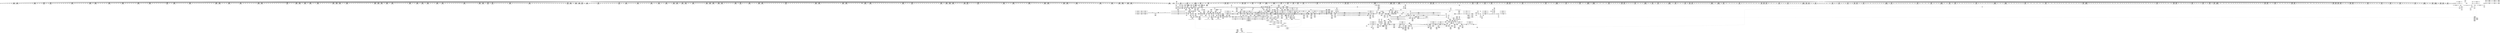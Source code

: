digraph {
	CE0x3e2b770 [shape=record,shape=Mrecord,label="{CE0x3e2b770|may_link:return|*SummSink*}"]
	CE0x3e6c6a0 [shape=record,shape=Mrecord,label="{CE0x3e6c6a0|56:_i8*,_:_CRE_615,616_}"]
	CE0x3e7d530 [shape=record,shape=Mrecord,label="{CE0x3e7d530|may_link:i_security1|security/selinux/hooks.c,1770|*SummSource*}"]
	CE0x3f0a920 [shape=record,shape=Mrecord,label="{CE0x3f0a920|i32_218|*Constant*|*SummSource*}"]
	CE0x3e6b730 [shape=record,shape=Mrecord,label="{CE0x3e6b730|56:_i8*,_:_CRE_596,597_}"]
	CE0x3eada00 [shape=record,shape=Mrecord,label="{CE0x3eada00|56:_i8*,_:_CRE_285,286_}"]
	CE0x3e50760 [shape=record,shape=Mrecord,label="{CE0x3e50760|current_sid:tmp11|security/selinux/hooks.c,218|*SummSink*}"]
	CE0x3ebd790 [shape=record,shape=Mrecord,label="{CE0x3ebd790|56:_i8*,_:_CRE_887,888_}"]
	CE0x3e7a340 [shape=record,shape=Mrecord,label="{CE0x3e7a340|56:_i8*,_:_CRE_199,200_}"]
	CE0x3e42410 [shape=record,shape=Mrecord,label="{CE0x3e42410|__llvm_gcov_indirect_counter_increment:tmp1|*SummSink*}"]
	CE0x3e3c470 [shape=record,shape=Mrecord,label="{CE0x3e3c470|56:_i8*,_:_CRE_432,440_|*MultipleSource*|Function::may_link&Arg::dir::|security/selinux/hooks.c,1769|Function::selinux_inode_rmdir&Arg::dir::}"]
	CE0x3ee27f0 [shape=record,shape=Mrecord,label="{CE0x3ee27f0|i64**_getelementptr_inbounds_(_4_x_i64*_,_4_x_i64*_*___llvm_gcda_edge_table220,_i64_0,_i64_3)|*Constant*}"]
	CE0x3e7a450 [shape=record,shape=Mrecord,label="{CE0x3e7a450|56:_i8*,_:_CRE_200,201_}"]
	CE0x3e6d550 [shape=record,shape=Mrecord,label="{CE0x3e6d550|56:_i8*,_:_CRE_664,672_|*MultipleSource*|Function::may_link&Arg::dir::|security/selinux/hooks.c,1769|Function::selinux_inode_rmdir&Arg::dir::}"]
	CE0x3ec4c70 [shape=record,shape=Mrecord,label="{CE0x3ec4c70|may_link:sid4|security/selinux/hooks.c,1777|*SummSink*}"]
	CE0x3e3e670 [shape=record,shape=Mrecord,label="{CE0x3e3e670|56:_i8*,_:_CRE_528,536_|*MultipleSource*|Function::may_link&Arg::dir::|security/selinux/hooks.c,1769|Function::selinux_inode_rmdir&Arg::dir::}"]
	CE0x3e321a0 [shape=record,shape=Mrecord,label="{CE0x3e321a0|selinux_inode_rmdir:tmp1|*SummSource*}"]
	CE0x3efda80 [shape=record,shape=Mrecord,label="{CE0x3efda80|__llvm_gcov_indirect_counter_increment:tmp5}"]
	CE0x3ef0df0 [shape=record,shape=Mrecord,label="{CE0x3ef0df0|i8*_getelementptr_inbounds_(_9_x_i8_,_9_x_i8_*___func__.may_link,_i32_0,_i32_0)|*Constant*|*SummSource*}"]
	CE0x3e72050 [shape=record,shape=Mrecord,label="{CE0x3e72050|56:_i8*,_:_CRE_890,891_}"]
	CE0x3e2f790 [shape=record,shape=Mrecord,label="{CE0x3e2f790|__llvm_gcov_indirect_counter_increment:pred}"]
	CE0x3eaaf80 [shape=record,shape=Mrecord,label="{CE0x3eaaf80|56:_i8*,_:_CRE_245,246_}"]
	CE0x3ec2430 [shape=record,shape=Mrecord,label="{CE0x3ec2430|56:_i8*,_:_CRE_929,930_}"]
	CE0x3e6d8d0 [shape=record,shape=Mrecord,label="{CE0x3e6d8d0|56:_i8*,_:_CRE_680,684_|*MultipleSource*|Function::may_link&Arg::dir::|security/selinux/hooks.c,1769|Function::selinux_inode_rmdir&Arg::dir::}"]
	CE0x3e2dc40 [shape=record,shape=Mrecord,label="{CE0x3e2dc40|may_link:call|security/selinux/hooks.c,1765}"]
	CE0x3ea9ed0 [shape=record,shape=Mrecord,label="{CE0x3ea9ed0|__llvm_gcov_indirect_counter_increment:predecessor|Function::__llvm_gcov_indirect_counter_increment&Arg::predecessor::|*SummSink*}"]
	CE0x3e4ba70 [shape=record,shape=Mrecord,label="{CE0x3e4ba70|_ret_i32_%tmp24,_!dbg_!27742|security/selinux/hooks.c,220|*SummSource*}"]
	CE0x3eb4f10 [shape=record,shape=Mrecord,label="{CE0x3eb4f10|56:_i8*,_:_CRE_568,569_}"]
	CE0x3f06c60 [shape=record,shape=Mrecord,label="{CE0x3f06c60|current_sid:land.lhs.true|*SummSink*}"]
	CE0x3efe490 [shape=record,shape=Mrecord,label="{CE0x3efe490|current_sid:tmp13|security/selinux/hooks.c,218|*SummSource*}"]
	CE0x3e2d980 [shape=record,shape=Mrecord,label="{CE0x3e2d980|56:_i8*,_:_CRE_12,16_|*MultipleSource*|Function::may_link&Arg::dir::|security/selinux/hooks.c,1769|Function::selinux_inode_rmdir&Arg::dir::}"]
	CE0x3e3dac0 [shape=record,shape=Mrecord,label="{CE0x3e3dac0|56:_i8*,_:_CRE_487,488_}"]
	CE0x3e69ed0 [shape=record,shape=Mrecord,label="{CE0x3e69ed0|56:_i8*,_:_CRE_566,567_}"]
	CE0x3eb3de0 [shape=record,shape=Mrecord,label="{CE0x3eb3de0|56:_i8*,_:_CRE_553,554_}"]
	CE0x3e2c630 [shape=record,shape=Mrecord,label="{CE0x3e2c630|__llvm_gcov_indirect_counter_increment:tmp1}"]
	CE0x3f03ec0 [shape=record,shape=Mrecord,label="{CE0x3f03ec0|may_link:retval.0|*SummSink*}"]
	CE0x3e2a7f0 [shape=record,shape=Mrecord,label="{CE0x3e2a7f0|56:_i8*,_:_CRE_271,272_}"]
	CE0x3e9e7a0 [shape=record,shape=Mrecord,label="{CE0x3e9e7a0|104:_%struct.inode*,_:_CRE_309,310_}"]
	CE0x3ecdcc0 [shape=record,shape=Mrecord,label="{CE0x3ecdcc0|i64**_getelementptr_inbounds_(_4_x_i64*_,_4_x_i64*_*___llvm_gcda_edge_table220,_i64_0,_i64_3)|*Constant*|*SummSource*}"]
	CE0x3e9db50 [shape=record,shape=Mrecord,label="{CE0x3e9db50|104:_%struct.inode*,_:_CRE_288,296_|*MultipleSource*|Function::may_link&Arg::dentry::|security/selinux/hooks.c,1770|Function::selinux_inode_rmdir&Arg::dentry::}"]
	CE0x3ec5f50 [shape=record,shape=Mrecord,label="{CE0x3ec5f50|28:_i32,_:_CRE_16,17_}"]
	CE0x3ec3820 [shape=record,shape=Mrecord,label="{CE0x3ec3820|56:_i8*,_:_CRE_979,980_}"]
	CE0x3ea9a90 [shape=record,shape=Mrecord,label="{CE0x3ea9a90|__llvm_gcov_indirect_counter_increment:entry}"]
	CE0x3e22a30 [shape=record,shape=Mrecord,label="{CE0x3e22a30|i64*_getelementptr_inbounds_(_2_x_i64_,_2_x_i64_*___llvm_gcov_ctr225,_i64_0,_i64_1)|*Constant*|*SummSource*}"]
	CE0x3e72490 [shape=record,shape=Mrecord,label="{CE0x3e72490|56:_i8*,_:_CRE_894,895_}"]
	CE0x3eabc40 [shape=record,shape=Mrecord,label="{CE0x3eabc40|56:_i8*,_:_CRE_257,258_}"]
	CE0x3e39860 [shape=record,shape=Mrecord,label="{CE0x3e39860|56:_i8*,_:_CRE_155,156_}"]
	CE0x3eadd30 [shape=record,shape=Mrecord,label="{CE0x3eadd30|56:_i8*,_:_CRE_288,289_}"]
	CE0x3e1f000 [shape=record,shape=Mrecord,label="{CE0x3e1f000|may_link:tmp12|security/selinux/hooks.c,1779|*SummSink*}"]
	CE0x3ed01f0 [shape=record,shape=Mrecord,label="{CE0x3ed01f0|GLOBAL:__llvm_gcov_indirect_counter_increment|*Constant*|*SummSink*}"]
	CE0x3ee8390 [shape=record,shape=Mrecord,label="{CE0x3ee8390|GLOBAL:get_current|*Constant*|*SummSource*}"]
	CE0x3eb7aa0 [shape=record,shape=Mrecord,label="{CE0x3eb7aa0|56:_i8*,_:_CRE_609,610_}"]
	CE0x3e2edc0 [shape=record,shape=Mrecord,label="{CE0x3e2edc0|i64_1|*Constant*}"]
	CE0x3ee3ac0 [shape=record,shape=Mrecord,label="{CE0x3ee3ac0|current_sid:cred|security/selinux/hooks.c,218}"]
	CE0x3e6cec0 [shape=record,shape=Mrecord,label="{CE0x3e6cec0|56:_i8*,_:_CRE_632,640_|*MultipleSource*|Function::may_link&Arg::dir::|security/selinux/hooks.c,1769|Function::selinux_inode_rmdir&Arg::dir::}"]
	CE0x3e75130 [shape=record,shape=Mrecord,label="{CE0x3e75130|56:_i8*,_:_CRE_897,898_}"]
	CE0x3e34430 [shape=record,shape=Mrecord,label="{CE0x3e34430|_ret_i32_%retval.0,_!dbg_!27757|security/selinux/hooks.c,1799|*SummSource*}"]
	CE0x3ee4d20 [shape=record,shape=Mrecord,label="{CE0x3ee4d20|current_sid:tmp22|security/selinux/hooks.c,218|*SummSink*}"]
	CE0x3e35640 [shape=record,shape=Mrecord,label="{CE0x3e35640|i32_2|*Constant*}"]
	CE0x3ea1af0 [shape=record,shape=Mrecord,label="{CE0x3ea1af0|104:_%struct.inode*,_:_CRE_48,52_|*MultipleSource*|Function::may_link&Arg::dentry::|security/selinux/hooks.c,1770|Function::selinux_inode_rmdir&Arg::dentry::}"]
	CE0x3eb3c10 [shape=record,shape=Mrecord,label="{CE0x3eb3c10|56:_i8*,_:_CRE_544,552_|*MultipleSource*|*LoadInst*|security/selinux/hooks.c,1770|security/selinux/hooks.c,1770}"]
	CE0x3e45e30 [shape=record,shape=Mrecord,label="{CE0x3e45e30|56:_i8*,_:_CRE_143,144_}"]
	CE0x3eacf60 [shape=record,shape=Mrecord,label="{CE0x3eacf60|56:_i8*,_:_CRE_275,276_}"]
	CE0x3ec4900 [shape=record,shape=Mrecord,label="{CE0x3ec4900|28:_i32,_:_CRE_0,8_|*MultipleSource*|*LoadInst*|security/selinux/hooks.c,1769|security/selinux/hooks.c,1769|security/selinux/hooks.c,1777}"]
	CE0x3e6ab00 [shape=record,shape=Mrecord,label="{CE0x3e6ab00|56:_i8*,_:_CRE_581,582_}"]
	CE0x3ea1990 [shape=record,shape=Mrecord,label="{CE0x3ea1990|104:_%struct.inode*,_:_CRE_40,48_|*MultipleSource*|Function::may_link&Arg::dentry::|security/selinux/hooks.c,1770|Function::selinux_inode_rmdir&Arg::dentry::}"]
	CE0x3e56ee0 [shape=record,shape=Mrecord,label="{CE0x3e56ee0|56:_i8*,_:_CRE_246,247_}"]
	CE0x3ec5e80 [shape=record,shape=Mrecord,label="{CE0x3ec5e80|28:_i32,_:_CRE_15,16_}"]
	CE0x3f0b4f0 [shape=record,shape=Mrecord,label="{CE0x3f0b4f0|current_sid:tmp15|security/selinux/hooks.c,218|*SummSink*}"]
	CE0x514af20 [shape=record,shape=Mrecord,label="{CE0x514af20|i64*_getelementptr_inbounds_(_2_x_i64_,_2_x_i64_*___llvm_gcov_ctr225,_i64_0,_i64_1)|*Constant*|*SummSink*}"]
	CE0x3f0ba60 [shape=record,shape=Mrecord,label="{CE0x3f0ba60|current_sid:tmp16|security/selinux/hooks.c,218|*SummSource*}"]
	CE0x3e30a70 [shape=record,shape=Mrecord,label="{CE0x3e30a70|56:_i8*,_:_CRE_352,360_|*MultipleSource*|Function::may_link&Arg::dir::|security/selinux/hooks.c,1769|Function::selinux_inode_rmdir&Arg::dir::}"]
	CE0x3e70750 [shape=record,shape=Mrecord,label="{CE0x3e70750|56:_i8*,_:_CRE_866,867_}"]
	CE0x3ee4100 [shape=record,shape=Mrecord,label="{CE0x3ee4100|current_sid:tmp21|security/selinux/hooks.c,218}"]
	CE0x3e2daf0 [shape=record,shape=Mrecord,label="{CE0x3e2daf0|_call_void_mcount()_#3|*SummSink*}"]
	CE0x3e771b0 [shape=record,shape=Mrecord,label="{CE0x3e771b0|56:_i8*,_:_CRE_983,984_}"]
	CE0x3e6c5d0 [shape=record,shape=Mrecord,label="{CE0x3e6c5d0|56:_i8*,_:_CRE_614,615_}"]
	CE0x3ed8a40 [shape=record,shape=Mrecord,label="{CE0x3ed8a40|i64_0|*Constant*|*SummSource*}"]
	CE0x3e4bcd0 [shape=record,shape=Mrecord,label="{CE0x3e4bcd0|GLOBAL:current_sid|*Constant*}"]
	CE0x3eb5130 [shape=record,shape=Mrecord,label="{CE0x3eb5130|56:_i8*,_:_CRE_570,571_}"]
	CE0x3eaca10 [shape=record,shape=Mrecord,label="{CE0x3eaca10|56:_i8*,_:_CRE_270,271_}"]
	CE0x3e388f0 [shape=record,shape=Mrecord,label="{CE0x3e388f0|selinux_inode_rmdir:dir|Function::selinux_inode_rmdir&Arg::dir::|*SummSink*}"]
	CE0x3f02150 [shape=record,shape=Mrecord,label="{CE0x3f02150|i1_true|*Constant*|*SummSink*}"]
	CE0x3e3e830 [shape=record,shape=Mrecord,label="{CE0x3e3e830|56:_i8*,_:_CRE_536,540_|*MultipleSource*|Function::may_link&Arg::dir::|security/selinux/hooks.c,1769|Function::selinux_inode_rmdir&Arg::dir::}"]
	CE0x3e6f550 [shape=record,shape=Mrecord,label="{CE0x3e6f550|56:_i8*,_:_CRE_808,816_|*MultipleSource*|Function::may_link&Arg::dir::|security/selinux/hooks.c,1769|Function::selinux_inode_rmdir&Arg::dir::}"]
	CE0x3ee7dc0 [shape=record,shape=Mrecord,label="{CE0x3ee7dc0|current_sid:call4|security/selinux/hooks.c,218|*SummSource*}"]
	CE0x3f02df0 [shape=record,shape=Mrecord,label="{CE0x3f02df0|__llvm_gcov_indirect_counter_increment:counter}"]
	CE0x3ef22e0 [shape=record,shape=Mrecord,label="{CE0x3ef22e0|may_link:tmp22|security/selinux/hooks.c,1797}"]
	CE0x3ea5630 [shape=record,shape=Mrecord,label="{CE0x3ea5630|104:_%struct.inode*,_:_CRE_173,174_}"]
	CE0x3ef1b70 [shape=record,shape=Mrecord,label="{CE0x3ef1b70|VOIDTB_TE_array:_GCE___func__.may_link_private_unnamed_addr_constant_9_x_i8_c_may_link_00_,_align_1:_elem_0:default:}"]
	CE0x3e2c820 [shape=record,shape=Mrecord,label="{CE0x3e2c820|may_link:sw.bb|*SummSink*}"]
	CE0x3ec3b10 [shape=record,shape=Mrecord,label="{CE0x3ec3b10|56:_i8*,_:_CRE_982,983_}"]
	CE0x3e79790 [shape=record,shape=Mrecord,label="{CE0x3e79790|56:_i8*,_:_CRE_188,189_}"]
	CE0x3e44200 [shape=record,shape=Mrecord,label="{CE0x3e44200|56:_i8*,_:_CRE_267,268_}"]
	CE0x3eb3fb0 [shape=record,shape=Mrecord,label="{CE0x3eb3fb0|56:_i8*,_:_CRE_554,555_}"]
	CE0x3ece310 [shape=record,shape=Mrecord,label="{CE0x3ece310|may_link:tmp18|security/selinux/hooks.c,1789|*SummSource*}"]
	CE0x3ea2220 [shape=record,shape=Mrecord,label="{CE0x3ea2220|104:_%struct.inode*,_:_CRE_88,89_}"]
	CE0x3e6c1c0 [shape=record,shape=Mrecord,label="{CE0x3e6c1c0|56:_i8*,_:_CRE_609,610_}"]
	CE0x3ee4c70 [shape=record,shape=Mrecord,label="{CE0x3ee4c70|current_sid:security|security/selinux/hooks.c,218|*SummSource*}"]
	CE0x3ee3960 [shape=record,shape=Mrecord,label="{CE0x3ee3960|i32_78|*Constant*|*SummSource*}"]
	CE0x3e708d0 [shape=record,shape=Mrecord,label="{CE0x3e708d0|56:_i8*,_:_CRE_867,868_}"]
	CE0x3eb59b0 [shape=record,shape=Mrecord,label="{CE0x3eb59b0|56:_i8*,_:_CRE_578,579_}"]
	CE0x3eae8e0 [shape=record,shape=Mrecord,label="{CE0x3eae8e0|56:_i8*,_:_CRE_299,300_}"]
	CE0x3f01fd0 [shape=record,shape=Mrecord,label="{CE0x3f01fd0|i1_true|*Constant*|*SummSource*}"]
	CE0x3e40a10 [shape=record,shape=Mrecord,label="{CE0x3e40a10|56:_i8*,_:_CRE_169,170_}"]
	CE0x3f0b480 [shape=record,shape=Mrecord,label="{CE0x3f0b480|current_sid:tmp15|security/selinux/hooks.c,218|*SummSource*}"]
	CE0x3e99d40 [shape=record,shape=Mrecord,label="{CE0x3e99d40|current_sid:bb}"]
	CE0x3e9ae90 [shape=record,shape=Mrecord,label="{CE0x3e9ae90|104:_%struct.inode*,_:_CRE_199,200_}"]
	CE0x3ec45a0 [shape=record,shape=Mrecord,label="{CE0x3ec45a0|may_link:tmp5|security/selinux/hooks.c,1770|*SummSink*}"]
	CE0x3ebd9b0 [shape=record,shape=Mrecord,label="{CE0x3ebd9b0|56:_i8*,_:_CRE_889,890_}"]
	CE0x3ea59c0 [shape=record,shape=Mrecord,label="{CE0x3ea59c0|104:_%struct.inode*,_:_CRE_176,177_}"]
	CE0x3eca1d0 [shape=record,shape=Mrecord,label="{CE0x3eca1d0|28:_i32,_:_CRE_97,98_}"]
	CE0x3f03ab0 [shape=record,shape=Mrecord,label="{CE0x3f03ab0|may_link:retval.0}"]
	CE0x3eafdc0 [shape=record,shape=Mrecord,label="{CE0x3eafdc0|56:_i8*,_:_CRE_344,352_|*MultipleSource*|*LoadInst*|security/selinux/hooks.c,1770|security/selinux/hooks.c,1770}"]
	CE0x3e6b8d0 [shape=record,shape=Mrecord,label="{CE0x3e6b8d0|56:_i8*,_:_CRE_598,599_}"]
	CE0x3e27690 [shape=record,shape=Mrecord,label="{CE0x3e27690|56:_i8*,_:_CRE_149,150_}"]
	CE0x3eba930 [shape=record,shape=Mrecord,label="{CE0x3eba930|56:_i8*,_:_CRE_760,768_|*MultipleSource*|*LoadInst*|security/selinux/hooks.c,1770|security/selinux/hooks.c,1770}"]
	CE0x3e46170 [shape=record,shape=Mrecord,label="{CE0x3e46170|56:_i8*,_:_CRE_147,148_}"]
	CE0x3e9ba70 [shape=record,shape=Mrecord,label="{CE0x3e9ba70|104:_%struct.inode*,_:_CRE_209,210_}"]
	CE0x3e6afe0 [shape=record,shape=Mrecord,label="{CE0x3e6afe0|56:_i8*,_:_CRE_587,588_}"]
	CE0x3e43420 [shape=record,shape=Mrecord,label="{CE0x3e43420|__llvm_gcov_indirect_counter_increment:tmp|*SummSink*}"]
	CE0x3eceef0 [shape=record,shape=Mrecord,label="{CE0x3eceef0|_call_void___llvm_gcov_indirect_counter_increment(i32*___llvm_gcov_global_state_pred221,_i64**_getelementptr_inbounds_(_4_x_i64*_,_4_x_i64*_*___llvm_gcda_edge_table220,_i64_0,_i64_0)),_!dbg_!27749|security/selinux/hooks.c,1793|*SummSource*}"]
	CE0x3e30fc0 [shape=record,shape=Mrecord,label="{CE0x3e30fc0|i64_1|*Constant*|*SummSource*}"]
	CE0x3e72e20 [shape=record,shape=Mrecord,label="{CE0x3e72e20|56:_i8*,_:_CRE_903,904_}"]
	CE0x3f04950 [shape=record,shape=Mrecord,label="{CE0x3f04950|i64*_getelementptr_inbounds_(_14_x_i64_,_14_x_i64_*___llvm_gcov_ctr219,_i64_0,_i64_13)|*Constant*|*SummSink*}"]
	CE0x3ecce50 [shape=record,shape=Mrecord,label="{CE0x3ecce50|28:_i32,_:_CRE_200,208_|*MultipleSource*|*LoadInst*|security/selinux/hooks.c,1769|security/selinux/hooks.c,1769|security/selinux/hooks.c,1777}"]
	CE0x3ea2b00 [shape=record,shape=Mrecord,label="{CE0x3ea2b00|104:_%struct.inode*,_:_CRE_94,95_}"]
	CE0x3e57be0 [shape=record,shape=Mrecord,label="{CE0x3e57be0|56:_i8*,_:_CRE_262,263_}"]
	CE0x3e3cd30 [shape=record,shape=Mrecord,label="{CE0x3e3cd30|56:_i8*,_:_CRE_472,473_}"]
	CE0x3e76340 [shape=record,shape=Mrecord,label="{CE0x3e76340|56:_i8*,_:_CRE_914,915_}"]
	CE0x3ecadc0 [shape=record,shape=Mrecord,label="{CE0x3ecadc0|28:_i32,_:_CRE_105,106_}"]
	CE0x3ed8e30 [shape=record,shape=Mrecord,label="{CE0x3ed8e30|GLOBAL:__llvm_gcov_ctr219|Global_var:__llvm_gcov_ctr219}"]
	CE0x3e3b3d0 [shape=record,shape=Mrecord,label="{CE0x3e3b3d0|56:_i8*,_:_CRE_181,182_}"]
	CE0x3edf760 [shape=record,shape=Mrecord,label="{CE0x3edf760|may_link:tmp16|security/selinux/hooks.c,1786|*SummSink*}"]
	CE0x3e2a620 [shape=record,shape=Mrecord,label="{CE0x3e2a620|56:_i8*,_:_CRE_977,978_}"]
	CE0x3e28fc0 [shape=record,shape=Mrecord,label="{CE0x3e28fc0|56:_i8*,_:_CRE_199,200_}"]
	CE0x3ec8cd0 [shape=record,shape=Mrecord,label="{CE0x3ec8cd0|28:_i32,_:_CRE_76,77_}"]
	CE0x3e739d0 [shape=record,shape=Mrecord,label="{CE0x3e739d0|56:_i8*,_:_CRE_914,915_}"]
	CE0x3ea6570 [shape=record,shape=Mrecord,label="{CE0x3ea6570|may_link:tmp3|security/selinux/hooks.c,1769|*SummSource*}"]
	CE0x3e4a4e0 [shape=record,shape=Mrecord,label="{CE0x3e4a4e0|i64_1|*Constant*}"]
	CE0x3e9b810 [shape=record,shape=Mrecord,label="{CE0x3e9b810|104:_%struct.inode*,_:_CRE_207,208_}"]
	"CONST[source:0(mediator),value:0(static)][purpose:{operation}][SnkIdx:7]"
	CE0x3ed96b0 [shape=record,shape=Mrecord,label="{CE0x3ed96b0|avc_has_perm:entry}"]
	CE0x3e76120 [shape=record,shape=Mrecord,label="{CE0x3e76120|56:_i8*,_:_CRE_912,913_}"]
	CE0x3e716c0 [shape=record,shape=Mrecord,label="{CE0x3e716c0|56:_i8*,_:_CRE_881,882_}"]
	CE0x46f9980 [shape=record,shape=Mrecord,label="{CE0x46f9980|selinux_inode_rmdir:call|security/selinux/hooks.c,2789}"]
	CE0x3e6a960 [shape=record,shape=Mrecord,label="{CE0x3e6a960|56:_i8*,_:_CRE_579,580_}"]
	CE0x3e3ab50 [shape=record,shape=Mrecord,label="{CE0x3e3ab50|56:_i8*,_:_CRE_173,174_}"]
	CE0x3e73590 [shape=record,shape=Mrecord,label="{CE0x3e73590|56:_i8*,_:_CRE_910,911_}"]
	CE0x3ef2e20 [shape=record,shape=Mrecord,label="{CE0x3ef2e20|may_link:av.0|*SummSink*}"]
	CE0x3e3a600 [shape=record,shape=Mrecord,label="{CE0x3e3a600|56:_i8*,_:_CRE_168,169_}"]
	CE0x3e75ac0 [shape=record,shape=Mrecord,label="{CE0x3e75ac0|56:_i8*,_:_CRE_906,907_}"]
	CE0x3e69850 [shape=record,shape=Mrecord,label="{CE0x3e69850|56:_i8*,_:_CRE_558,559_}"]
	CE0x3ea5500 [shape=record,shape=Mrecord,label="{CE0x3ea5500|104:_%struct.inode*,_:_CRE_172,173_}"]
	CE0x3f06a20 [shape=record,shape=Mrecord,label="{CE0x3f06a20|current_sid:land.lhs.true}"]
	CE0x3e4d850 [shape=record,shape=Mrecord,label="{CE0x3e4d850|current_sid:tmp6|security/selinux/hooks.c,218|*SummSink*}"]
	CE0x3e70350 [shape=record,shape=Mrecord,label="{CE0x3e70350|56:_i8*,_:_CRE_864,865_}"]
	CE0x3f30160 [shape=record,shape=Mrecord,label="{CE0x3f30160|i64*_getelementptr_inbounds_(_2_x_i64_,_2_x_i64_*___llvm_gcov_ctr98,_i64_0,_i64_0)|*Constant*|*SummSink*}"]
	CE0x3e41230 [shape=record,shape=Mrecord,label="{CE0x3e41230|56:_i8*,_:_CRE_179,180_}"]
	CE0x3f017e0 [shape=record,shape=Mrecord,label="{CE0x3f017e0|may_link:call11|security/selinux/hooks.c,1797}"]
	CE0x3e34bb0 [shape=record,shape=Mrecord,label="{CE0x3e34bb0|COLLAPSED:_GCMRE___llvm_gcov_ctr225_internal_global_2_x_i64_zeroinitializer:_elem_0:default:}"]
	CE0x3e35900 [shape=record,shape=Mrecord,label="{CE0x3e35900|i32_2|*Constant*|*SummSink*}"]
	CE0x3ee2be0 [shape=record,shape=Mrecord,label="{CE0x3ee2be0|get_current:tmp2|*SummSource*}"]
	CE0x3e6e190 [shape=record,shape=Mrecord,label="{CE0x3e6e190|56:_i8*,_:_CRE_712,728_|*MultipleSource*|Function::may_link&Arg::dir::|security/selinux/hooks.c,1769|Function::selinux_inode_rmdir&Arg::dir::}"]
	CE0x3eae4a0 [shape=record,shape=Mrecord,label="{CE0x3eae4a0|56:_i8*,_:_CRE_295,296_}"]
	CE0x3e6f950 [shape=record,shape=Mrecord,label="{CE0x3e6f950|56:_i8*,_:_CRE_824,832_|*MultipleSource*|Function::may_link&Arg::dir::|security/selinux/hooks.c,1769|Function::selinux_inode_rmdir&Arg::dir::}"]
	CE0x3e2ca60 [shape=record,shape=Mrecord,label="{CE0x3e2ca60|may_link:sw.bb7|*SummSink*}"]
	CE0x3e2deb0 [shape=record,shape=Mrecord,label="{CE0x3e2deb0|current_sid:tobool1|security/selinux/hooks.c,218|*SummSource*}"]
	CE0x3e9e1b0 [shape=record,shape=Mrecord,label="{CE0x3e9e1b0|104:_%struct.inode*,_:_CRE_305,306_}"]
	CE0x3e7bf90 [shape=record,shape=Mrecord,label="{CE0x3e7bf90|56:_i8*,_:_CRE_137,138_}"]
	CE0x3e95b00 [shape=record,shape=Mrecord,label="{CE0x3e95b00|i64*_getelementptr_inbounds_(_11_x_i64_,_11_x_i64_*___llvm_gcov_ctr125,_i64_0,_i64_1)|*Constant*|*SummSink*}"]
	CE0x3e76ce0 [shape=record,shape=Mrecord,label="{CE0x3e76ce0|56:_i8*,_:_CRE_978,979_}"]
	CE0x3ec5480 [shape=record,shape=Mrecord,label="{CE0x3ec5480|may_link:sid10|security/selinux/hooks.c,1797|*SummSink*}"]
	CE0x3e58360 [shape=record,shape=Mrecord,label="{CE0x3e58360|current_sid:tmp|*SummSource*}"]
	CE0x3e287a0 [shape=record,shape=Mrecord,label="{CE0x3e287a0|56:_i8*,_:_CRE_189,190_}"]
	CE0x3eb5f00 [shape=record,shape=Mrecord,label="{CE0x3eb5f00|56:_i8*,_:_CRE_583,584_}"]
	CE0x3e427d0 [shape=record,shape=Mrecord,label="{CE0x3e427d0|i32_1|*Constant*|*SummSink*}"]
	CE0x3e9c650 [shape=record,shape=Mrecord,label="{CE0x3e9c650|104:_%struct.inode*,_:_CRE_219,220_}"]
	CE0x3e59b20 [shape=record,shape=Mrecord,label="{CE0x3e59b20|i64*_getelementptr_inbounds_(_14_x_i64_,_14_x_i64_*___llvm_gcov_ctr219,_i64_0,_i64_3)|*Constant*|*SummSource*}"]
	CE0x3e3d260 [shape=record,shape=Mrecord,label="{CE0x3e3d260|56:_i8*,_:_CRE_476,477_}"]
	CE0x3ed58d0 [shape=record,shape=Mrecord,label="{CE0x3ed58d0|i32_8388608|*Constant*}"]
	CE0x3ed7f20 [shape=record,shape=Mrecord,label="{CE0x3ed7f20|may_link:type|security/selinux/hooks.c,1772|*SummSink*}"]
	CE0x3ee0e40 [shape=record,shape=Mrecord,label="{CE0x3ee0e40|may_link:tmp20|security/selinux/hooks.c,1793|*SummSource*}"]
	CE0x3ec7ed0 [shape=record,shape=Mrecord,label="{CE0x3ec7ed0|28:_i32,_:_CRE_62,63_}"]
	CE0x3f02280 [shape=record,shape=Mrecord,label="{CE0x3f02280|i64*_getelementptr_inbounds_(_11_x_i64_,_11_x_i64_*___llvm_gcov_ctr125,_i64_0,_i64_8)|*Constant*|*SummSink*}"]
	CE0x3e3d370 [shape=record,shape=Mrecord,label="{CE0x3e3d370|56:_i8*,_:_CRE_478,479_}"]
	CE0x3ed7a20 [shape=record,shape=Mrecord,label="{CE0x3ed7a20|may_link:tmp6|security/selinux/hooks.c,1770|*SummSink*}"]
	CE0x3e521a0 [shape=record,shape=Mrecord,label="{CE0x3e521a0|current_sid:tmp2|*SummSink*}"]
	CE0x3e57b10 [shape=record,shape=Mrecord,label="{CE0x3e57b10|56:_i8*,_:_CRE_261,262_}"]
	CE0x3ebb070 [shape=record,shape=Mrecord,label="{CE0x3ebb070|56:_i8*,_:_CRE_800,804_|*MultipleSource*|*LoadInst*|security/selinux/hooks.c,1770|security/selinux/hooks.c,1770}"]
	CE0x3ebce00 [shape=record,shape=Mrecord,label="{CE0x3ebce00|56:_i8*,_:_CRE_878,879_}"]
	CE0x3ec6320 [shape=record,shape=Mrecord,label="{CE0x3ec6320|28:_i32,_:_CRE_20,21_}"]
	CE0x3eb91a0 [shape=record,shape=Mrecord,label="{CE0x3eb91a0|56:_i8*,_:_CRE_656,664_|*MultipleSource*|*LoadInst*|security/selinux/hooks.c,1770|security/selinux/hooks.c,1770}"]
	CE0x3e99df0 [shape=record,shape=Mrecord,label="{CE0x3e99df0|104:_%struct.inode*,_:_CRE_185,186_}"]
	CE0x3ebc0c0 [shape=record,shape=Mrecord,label="{CE0x3ebc0c0|56:_i8*,_:_CRE_866,867_}"]
	CE0x3eb1380 [shape=record,shape=Mrecord,label="{CE0x3eb1380|56:_i8*,_:_CRE_448,456_|*MultipleSource*|*LoadInst*|security/selinux/hooks.c,1770|security/selinux/hooks.c,1770}"]
	CE0x3eb7330 [shape=record,shape=Mrecord,label="{CE0x3eb7330|56:_i8*,_:_CRE_602,603_}"]
	CE0x3efff30 [shape=record,shape=Mrecord,label="{CE0x3efff30|__llvm_gcov_indirect_counter_increment:tmp6|*SummSink*}"]
	CE0x3ee4820 [shape=record,shape=Mrecord,label="{CE0x3ee4820|i32_22|*Constant*|*SummSink*}"]
	CE0x3e29860 [shape=record,shape=Mrecord,label="{CE0x3e29860|56:_i8*,_:_CRE_932,933_}"]
	CE0x3eabb30 [shape=record,shape=Mrecord,label="{CE0x3eabb30|56:_i8*,_:_CRE_256,257_}"]
	CE0x3e7bbc0 [shape=record,shape=Mrecord,label="{CE0x3e7bbc0|56:_i8*,_:_CRE_120,128_|*MultipleSource*|*LoadInst*|security/selinux/hooks.c,1770|security/selinux/hooks.c,1770}"]
	CE0x3e97cb0 [shape=record,shape=Mrecord,label="{CE0x3e97cb0|i64*_getelementptr_inbounds_(_2_x_i64_,_2_x_i64_*___llvm_gcov_ctr98,_i64_0,_i64_0)|*Constant*|*SummSource*}"]
	CE0x3ecf1f0 [shape=record,shape=Mrecord,label="{CE0x3ecf1f0|may_link:tmp20|security/selinux/hooks.c,1793}"]
	CE0x3ea31d0 [shape=record,shape=Mrecord,label="{CE0x3ea31d0|104:_%struct.inode*,_:_CRE_144,145_}"]
	CE0x3ee6a00 [shape=record,shape=Mrecord,label="{CE0x3ee6a00|current_sid:tmp19|security/selinux/hooks.c,218}"]
	CE0x3ead8f0 [shape=record,shape=Mrecord,label="{CE0x3ead8f0|56:_i8*,_:_CRE_284,285_}"]
	CE0x3f52860 [shape=record,shape=Mrecord,label="{CE0x3f52860|get_current:tmp1}"]
	CE0x3ef65f0 [shape=record,shape=Mrecord,label="{CE0x3ef65f0|28:_i32,_32:_i16,_:_CRE_32,34_|*MultipleSource*|security/selinux/hooks.c,1770|security/selinux/hooks.c,1770|security/selinux/hooks.c,1797}"]
	CE0x3e74ad0 [shape=record,shape=Mrecord,label="{CE0x3e74ad0|56:_i8*,_:_CRE_930,931_}"]
	CE0x3ea0dc0 [shape=record,shape=Mrecord,label="{CE0x3ea0dc0|i64**_getelementptr_inbounds_(_4_x_i64*_,_4_x_i64*_*___llvm_gcda_edge_table220,_i64_0,_i64_2)|*Constant*|*SummSink*}"]
	CE0x3ea4de0 [shape=record,shape=Mrecord,label="{CE0x3ea4de0|104:_%struct.inode*,_:_CRE_166,167_}"]
	CE0x3ec1ff0 [shape=record,shape=Mrecord,label="{CE0x3ec1ff0|56:_i8*,_:_CRE_925,926_}"]
	CE0x3e28ef0 [shape=record,shape=Mrecord,label="{CE0x3e28ef0|56:_i8*,_:_CRE_198,199_}"]
	CE0x3e43920 [shape=record,shape=Mrecord,label="{CE0x3e43920|56:_i8*,_:_CRE_24,32_|*MultipleSource*|Function::may_link&Arg::dir::|security/selinux/hooks.c,1769|Function::selinux_inode_rmdir&Arg::dir::}"]
	CE0x3e5a380 [shape=record,shape=Mrecord,label="{CE0x3e5a380|may_link:sw.bb8|*SummSource*}"]
	CE0x3e3c7f0 [shape=record,shape=Mrecord,label="{CE0x3e3c7f0|56:_i8*,_:_CRE_448,456_|*MultipleSource*|Function::may_link&Arg::dir::|security/selinux/hooks.c,1769|Function::selinux_inode_rmdir&Arg::dir::}"]
	CE0x3ea5d50 [shape=record,shape=Mrecord,label="{CE0x3ea5d50|104:_%struct.inode*,_:_CRE_179,180_}"]
	CE0x3e770a0 [shape=record,shape=Mrecord,label="{CE0x3e770a0|56:_i8*,_:_CRE_982,983_}"]
	CE0x3ec3e40 [shape=record,shape=Mrecord,label="{CE0x3ec3e40|56:_i8*,_:_CRE_984,988_|*MultipleSource*|*LoadInst*|security/selinux/hooks.c,1770|security/selinux/hooks.c,1770}"]
	CE0x3e30f50 [shape=record,shape=Mrecord,label="{CE0x3e30f50|i64_1|*Constant*|*SummSink*}"]
	CE0x3e72270 [shape=record,shape=Mrecord,label="{CE0x3e72270|56:_i8*,_:_CRE_892,893_}"]
	CE0x3ef3130 [shape=record,shape=Mrecord,label="{CE0x3ef3130|i64*_getelementptr_inbounds_(_14_x_i64_,_14_x_i64_*___llvm_gcov_ctr219,_i64_0,_i64_12)|*Constant*}"]
	CE0x3ef3390 [shape=record,shape=Mrecord,label="{CE0x3ef3390|i64*_getelementptr_inbounds_(_14_x_i64_,_14_x_i64_*___llvm_gcov_ctr219,_i64_0,_i64_12)|*Constant*|*SummSource*}"]
	CE0x3e717d0 [shape=record,shape=Mrecord,label="{CE0x3e717d0|56:_i8*,_:_CRE_882,883_}"]
	CE0x3ed48a0 [shape=record,shape=Mrecord,label="{CE0x3ed48a0|i64_2097152|*Constant*|*SummSource*}"]
	CE0x3e2d6f0 [shape=record,shape=Mrecord,label="{CE0x3e2d6f0|may_link:i_security|security/selinux/hooks.c,1769|*SummSink*}"]
	CE0x3e29a80 [shape=record,shape=Mrecord,label="{CE0x3e29a80|56:_i8*,_:_CRE_934,935_}"]
	CE0x3eff2a0 [shape=record,shape=Mrecord,label="{CE0x3eff2a0|i64_5|*Constant*|*SummSink*}"]
	CE0x3ec9dd0 [shape=record,shape=Mrecord,label="{CE0x3ec9dd0|28:_i32,_:_CRE_93,94_}"]
	CE0x3eb9710 [shape=record,shape=Mrecord,label="{CE0x3eb9710|56:_i8*,_:_CRE_680,684_|*MultipleSource*|*LoadInst*|security/selinux/hooks.c,1770|security/selinux/hooks.c,1770}"]
	CE0x5b2f7b0 [shape=record,shape=Mrecord,label="{CE0x5b2f7b0|selinux_inode_rmdir:tmp2|*SummSource*}"]
	CE0x3e40600 [shape=record,shape=Mrecord,label="{CE0x3e40600|56:_i8*,_:_CRE_164,165_}"]
	CE0x3e7cd90 [shape=record,shape=Mrecord,label="{CE0x3e7cd90|56:_i8*,_:_CRE_149,150_}"]
	CE0x3e55d90 [shape=record,shape=Mrecord,label="{CE0x3e55d90|56:_i8*,_:_CRE_212,216_|*MultipleSource*|Function::may_link&Arg::dir::|security/selinux/hooks.c,1769|Function::selinux_inode_rmdir&Arg::dir::}"]
	CE0x3e9bba0 [shape=record,shape=Mrecord,label="{CE0x3e9bba0|104:_%struct.inode*,_:_CRE_210,211_}"]
	CE0x3eb5680 [shape=record,shape=Mrecord,label="{CE0x3eb5680|56:_i8*,_:_CRE_575,576_}"]
	CE0x3e9b480 [shape=record,shape=Mrecord,label="{CE0x3e9b480|104:_%struct.inode*,_:_CRE_204,205_}"]
	"CONST[source:0(mediator),value:0(static)][purpose:{operation}][SnkIdx:3]"
	CE0x3e7b1e0 [shape=record,shape=Mrecord,label="{CE0x3e7b1e0|56:_i8*,_:_CRE_224,232_|*MultipleSource*|*LoadInst*|security/selinux/hooks.c,1770|security/selinux/hooks.c,1770}"]
	CE0x3ea5170 [shape=record,shape=Mrecord,label="{CE0x3ea5170|104:_%struct.inode*,_:_CRE_169,170_}"]
	CE0x3ebc9c0 [shape=record,shape=Mrecord,label="{CE0x3ebc9c0|56:_i8*,_:_CRE_874,875_}"]
	CE0x3ec88d0 [shape=record,shape=Mrecord,label="{CE0x3ec88d0|28:_i32,_:_CRE_72,73_}"]
	CE0x3e56260 [shape=record,shape=Mrecord,label="{CE0x3e56260|56:_i8*,_:_CRE_232,236_|*MultipleSource*|Function::may_link&Arg::dir::|security/selinux/hooks.c,1769|Function::selinux_inode_rmdir&Arg::dir::}"]
	CE0x3eab910 [shape=record,shape=Mrecord,label="{CE0x3eab910|56:_i8*,_:_CRE_254,255_}"]
	CE0x3ea68d0 [shape=record,shape=Mrecord,label="{CE0x3ea68d0|i32_5|*Constant*|*SummSink*}"]
	CE0x3ead290 [shape=record,shape=Mrecord,label="{CE0x3ead290|56:_i8*,_:_CRE_278,279_}"]
	"CONST[source:0(mediator),value:2(dynamic)][purpose:{object}][SnkIdx:6]"
	CE0x3e714a0 [shape=record,shape=Mrecord,label="{CE0x3e714a0|56:_i8*,_:_CRE_879,880_}"]
	CE0x3e1e780 [shape=record,shape=Mrecord,label="{CE0x3e1e780|may_link:tmp12|security/selinux/hooks.c,1779}"]
	CE0x3e4b5a0 [shape=record,shape=Mrecord,label="{CE0x3e4b5a0|GLOBAL:current_sid|*Constant*|*SummSink*}"]
	CE0x3e69fa0 [shape=record,shape=Mrecord,label="{CE0x3e69fa0|56:_i8*,_:_CRE_567,568_}"]
	CE0x3eac7f0 [shape=record,shape=Mrecord,label="{CE0x3eac7f0|56:_i8*,_:_CRE_268,269_}"]
	CE0x3ec2a90 [shape=record,shape=Mrecord,label="{CE0x3ec2a90|56:_i8*,_:_CRE_935,936_}"]
	CE0x3e72160 [shape=record,shape=Mrecord,label="{CE0x3e72160|56:_i8*,_:_CRE_891,892_}"]
	CE0x3ea7030 [shape=record,shape=Mrecord,label="{CE0x3ea7030|i64*_getelementptr_inbounds_(_14_x_i64_,_14_x_i64_*___llvm_gcov_ctr219,_i64_0,_i64_8)|*Constant*}"]
	CE0x3e2a720 [shape=record,shape=Mrecord,label="{CE0x3e2a720|56:_i8*,_:_CRE_270,271_}"]
	CE0x3e6b4c0 [shape=record,shape=Mrecord,label="{CE0x3e6b4c0|56:_i8*,_:_CRE_593,594_}"]
	CE0x3e35d90 [shape=record,shape=Mrecord,label="{CE0x3e35d90|may_link:d_inode|security/selinux/hooks.c,1770|*SummSource*}"]
	CE0x3eb23c0 [shape=record,shape=Mrecord,label="{CE0x3eb23c0|56:_i8*,_:_CRE_482,483_}"]
	CE0x3e3cef0 [shape=record,shape=Mrecord,label="{CE0x3e3cef0|56:_i8*,_:_CRE_473,474_}"]
	CE0x3e3d920 [shape=record,shape=Mrecord,label="{CE0x3e3d920|56:_i8*,_:_CRE_485,486_}"]
	CE0x3ee8990 [shape=record,shape=Mrecord,label="{CE0x3ee8990|_ret_%struct.task_struct*_%tmp4,_!dbg_!27714|./arch/x86/include/asm/current.h,14|*SummSource*}"]
	CE0x3ecba80 [shape=record,shape=Mrecord,label="{CE0x3ecba80|28:_i32,_:_CRE_117,118_}"]
	CE0x3e9b350 [shape=record,shape=Mrecord,label="{CE0x3e9b350|104:_%struct.inode*,_:_CRE_203,204_}"]
	CE0x3e27de0 [shape=record,shape=Mrecord,label="{CE0x3e27de0|56:_i8*,_:_CRE_158,159_}"]
	CE0x3e57630 [shape=record,shape=Mrecord,label="{CE0x3e57630|56:_i8*,_:_CRE_255,256_}"]
	CE0x3eb5bd0 [shape=record,shape=Mrecord,label="{CE0x3eb5bd0|56:_i8*,_:_CRE_580,581_}"]
	CE0x3e73e10 [shape=record,shape=Mrecord,label="{CE0x3e73e10|56:_i8*,_:_CRE_918,919_}"]
	CE0x3f527f0 [shape=record,shape=Mrecord,label="{CE0x3f527f0|i64_1|*Constant*}"]
	CE0x3ed0d70 [shape=record,shape=Mrecord,label="{CE0x3ed0d70|may_link:tobool6|security/selinux/hooks.c,1778}"]
	CE0x3e3d2d0 [shape=record,shape=Mrecord,label="{CE0x3e3d2d0|56:_i8*,_:_CRE_477,478_}"]
	CE0x3ee5d30 [shape=record,shape=Mrecord,label="{CE0x3ee5d30|i64*_getelementptr_inbounds_(_11_x_i64_,_11_x_i64_*___llvm_gcov_ctr125,_i64_0,_i64_9)|*Constant*|*SummSink*}"]
	CE0x3ecf840 [shape=record,shape=Mrecord,label="{CE0x3ecf840|GLOBAL:__llvm_gcov_global_state_pred221|Global_var:__llvm_gcov_global_state_pred221|*SummSource*}"]
	CE0x3ee8750 [shape=record,shape=Mrecord,label="{CE0x3ee8750|get_current:entry|*SummSource*}"]
	CE0x3eb2b30 [shape=record,shape=Mrecord,label="{CE0x3eb2b30|56:_i8*,_:_CRE_488,496_|*MultipleSource*|*LoadInst*|security/selinux/hooks.c,1770|security/selinux/hooks.c,1770}"]
	CE0x3ee4c00 [shape=record,shape=Mrecord,label="{CE0x3ee4c00|current_sid:security|security/selinux/hooks.c,218}"]
	CE0x3ed13b0 [shape=record,shape=Mrecord,label="{CE0x3ed13b0|i64_2|*Constant*|*SummSource*}"]
	CE0x3f03be0 [shape=record,shape=Mrecord,label="{CE0x3f03be0|may_link:retval.0|*SummSource*}"]
	CE0x3e29970 [shape=record,shape=Mrecord,label="{CE0x3e29970|56:_i8*,_:_CRE_933,934_}"]
	CE0x3e48850 [shape=record,shape=Mrecord,label="{CE0x3e48850|selinux_inode_rmdir:tmp|*SummSource*}"]
	CE0x3e69920 [shape=record,shape=Mrecord,label="{CE0x3e69920|56:_i8*,_:_CRE_559,560_}"]
	CE0x3e3e130 [shape=record,shape=Mrecord,label="{CE0x3e3e130|56:_i8*,_:_CRE_508,512_|*MultipleSource*|Function::may_link&Arg::dir::|security/selinux/hooks.c,1769|Function::selinux_inode_rmdir&Arg::dir::}"]
	CE0x3ed56f0 [shape=record,shape=Mrecord,label="{CE0x3ed56f0|i64_1048576|*Constant*|*SummSink*}"]
	CE0x3ee2c50 [shape=record,shape=Mrecord,label="{CE0x3ee2c50|get_current:tmp2|*SummSink*}"]
	CE0x3e9c2c0 [shape=record,shape=Mrecord,label="{CE0x3e9c2c0|104:_%struct.inode*,_:_CRE_216,217_}"]
	CE0x3f0a390 [shape=record,shape=Mrecord,label="{CE0x3f0a390|i8*_getelementptr_inbounds_(_25_x_i8_,_25_x_i8_*_.str3,_i32_0,_i32_0)|*Constant*|*SummSink*}"]
	CE0x3ec5750 [shape=record,shape=Mrecord,label="{CE0x3ec5750|28:_i32,_:_CRE_10,11_}"]
	CE0x3ea9fe0 [shape=record,shape=Mrecord,label="{CE0x3ea9fe0|__llvm_gcov_indirect_counter_increment:counters|Function::__llvm_gcov_indirect_counter_increment&Arg::counters::}"]
	CE0x3e6bdb0 [shape=record,shape=Mrecord,label="{CE0x3e6bdb0|56:_i8*,_:_CRE_604,605_}"]
	CE0x3ecb970 [shape=record,shape=Mrecord,label="{CE0x3ecb970|28:_i32,_:_CRE_116,117_}"]
	CE0x3ec6be0 [shape=record,shape=Mrecord,label="{CE0x3ec6be0|28:_i32,_:_CRE_34,35_|*MultipleSource*|*LoadInst*|security/selinux/hooks.c,1769|security/selinux/hooks.c,1769|security/selinux/hooks.c,1777}"]
	CE0x3f01a70 [shape=record,shape=Mrecord,label="{CE0x3f01a70|may_link:tmp25|security/selinux/hooks.c,1797|*SummSink*}"]
	CE0x3e500d0 [shape=record,shape=Mrecord,label="{CE0x3e500d0|i64*_getelementptr_inbounds_(_11_x_i64_,_11_x_i64_*___llvm_gcov_ctr125,_i64_0,_i64_0)|*Constant*|*SummSource*}"]
	CE0x3e433b0 [shape=record,shape=Mrecord,label="{CE0x3e433b0|__llvm_gcov_indirect_counter_increment:tmp|*SummSource*}"]
	CE0x3ed78a0 [shape=record,shape=Mrecord,label="{CE0x3ed78a0|may_link:sid4|security/selinux/hooks.c,1777}"]
	CE0x3eab4d0 [shape=record,shape=Mrecord,label="{CE0x3eab4d0|56:_i8*,_:_CRE_250,251_}"]
	CE0x3ea6b30 [shape=record,shape=Mrecord,label="{CE0x3ea6b30|_ret_void|*SummSource*}"]
	CE0x3ea29d0 [shape=record,shape=Mrecord,label="{CE0x3ea29d0|104:_%struct.inode*,_:_CRE_93,94_}"]
	CE0x3f0a0b0 [shape=record,shape=Mrecord,label="{CE0x3f0a0b0|i8*_getelementptr_inbounds_(_25_x_i8_,_25_x_i8_*_.str3,_i32_0,_i32_0)|*Constant*}"]
	CE0x3ea1dd0 [shape=record,shape=Mrecord,label="{CE0x3ea1dd0|104:_%struct.inode*,_:_CRE_64,72_|*MultipleSource*|Function::may_link&Arg::dentry::|security/selinux/hooks.c,1770|Function::selinux_inode_rmdir&Arg::dentry::}"]
	CE0x3ec96d0 [shape=record,shape=Mrecord,label="{CE0x3ec96d0|28:_i32,_:_CRE_86,87_}"]
	CE0x3e75f00 [shape=record,shape=Mrecord,label="{CE0x3e75f00|56:_i8*,_:_CRE_910,911_}"]
	CE0x3e57cb0 [shape=record,shape=Mrecord,label="{CE0x3e57cb0|may_link:tmp3|security/selinux/hooks.c,1769}"]
	CE0x3edb570 [shape=record,shape=Mrecord,label="{CE0x3edb570|avc_has_perm:auditdata|Function::avc_has_perm&Arg::auditdata::|*SummSource*}"]
	CE0x46f9a20 [shape=record,shape=Mrecord,label="{CE0x46f9a20|selinux_inode_rmdir:call|security/selinux/hooks.c,2789|*SummSource*}"]
	CE0x3eca0d0 [shape=record,shape=Mrecord,label="{CE0x3eca0d0|28:_i32,_:_CRE_96,97_}"]
	CE0x3e43f90 [shape=record,shape=Mrecord,label="{CE0x3e43f90|56:_i8*,_:_CRE_264,265_}"]
	CE0x3e45c50 [shape=record,shape=Mrecord,label="{CE0x3e45c50|56:_i8*,_:_CRE_140,141_}"]
	CE0x3e4b6f0 [shape=record,shape=Mrecord,label="{CE0x3e4b6f0|current_sid:entry|*SummSource*}"]
	CE0x3ec85d0 [shape=record,shape=Mrecord,label="{CE0x3ec85d0|28:_i32,_:_CRE_69,70_}"]
	CE0x3e2d0a0 [shape=record,shape=Mrecord,label="{CE0x3e2d0a0|i32_10|*Constant*|*SummSource*}"]
	CE0x3e79ce0 [shape=record,shape=Mrecord,label="{CE0x3e79ce0|56:_i8*,_:_CRE_193,194_}"]
	CE0x3e27b70 [shape=record,shape=Mrecord,label="{CE0x3e27b70|56:_i8*,_:_CRE_155,156_}"]
	CE0x3ec98d0 [shape=record,shape=Mrecord,label="{CE0x3ec98d0|28:_i32,_:_CRE_88,89_}"]
	CE0x3edfcf0 [shape=record,shape=Mrecord,label="{CE0x3edfcf0|may_link:tmp17|security/selinux/hooks.c,1786|*SummSink*}"]
	CE0x3e2d410 [shape=record,shape=Mrecord,label="{CE0x3e2d410|i32_0|*Constant*|*SummSource*}"]
	CE0x3ee1a70 [shape=record,shape=Mrecord,label="{CE0x3ee1a70|i8*_getelementptr_inbounds_(_38_x_i8_,_38_x_i8_*_.str64,_i32_0,_i32_0)|*Constant*|*SummSource*}"]
	CE0x3e95950 [shape=record,shape=Mrecord,label="{CE0x3e95950|i64*_getelementptr_inbounds_(_11_x_i64_,_11_x_i64_*___llvm_gcov_ctr125,_i64_0,_i64_1)|*Constant*|*SummSource*}"]
	CE0x3ec7dd0 [shape=record,shape=Mrecord,label="{CE0x3ec7dd0|28:_i32,_:_CRE_61,62_}"]
	CE0x3eb1c20 [shape=record,shape=Mrecord,label="{CE0x3eb1c20|56:_i8*,_:_CRE_476,477_}"]
	CE0x3e79110 [shape=record,shape=Mrecord,label="{CE0x3e79110|56:_i8*,_:_CRE_88,96_|*MultipleSource*|*LoadInst*|security/selinux/hooks.c,1770|security/selinux/hooks.c,1770}"]
	CE0x3e2e100 [shape=record,shape=Mrecord,label="{CE0x3e2e100|56:_i8*,_:_CRE_263,264_}"]
	CE0x3e44850 [shape=record,shape=Mrecord,label="{CE0x3e44850|56:_i8*,_:_CRE_290,291_}"]
	CE0x3eb6cd0 [shape=record,shape=Mrecord,label="{CE0x3eb6cd0|56:_i8*,_:_CRE_596,597_}"]
	CE0x3edf490 [shape=record,shape=Mrecord,label="{CE0x3edf490|__llvm_gcov_indirect_counter_increment:bb4|*SummSource*}"]
	CE0x3e42b40 [shape=record,shape=Mrecord,label="{CE0x3e42b40|_call_void_mcount()_#3|*SummSink*}"]
	CE0x3e56ac0 [shape=record,shape=Mrecord,label="{CE0x3e56ac0|current_sid:bb|*SummSink*}"]
	CE0x3e35cc0 [shape=record,shape=Mrecord,label="{CE0x3e35cc0|may_link:d_inode|security/selinux/hooks.c,1770}"]
	CE0x3e9a050 [shape=record,shape=Mrecord,label="{CE0x3e9a050|104:_%struct.inode*,_:_CRE_187,188_}"]
	CE0x3e7cc80 [shape=record,shape=Mrecord,label="{CE0x3e7cc80|56:_i8*,_:_CRE_148,149_}"]
	CE0x3ec6120 [shape=record,shape=Mrecord,label="{CE0x3ec6120|28:_i32,_:_CRE_18,19_}"]
	CE0x3e2cfd0 [shape=record,shape=Mrecord,label="{CE0x3e2cfd0|i32_10|*Constant*}"]
	CE0x3e30220 [shape=record,shape=Mrecord,label="{CE0x3e30220|56:_i8*,_:_CRE_310,311_}"]
	CE0x3eb5350 [shape=record,shape=Mrecord,label="{CE0x3eb5350|56:_i8*,_:_CRE_572,573_}"]
	CE0x3eb5ac0 [shape=record,shape=Mrecord,label="{CE0x3eb5ac0|56:_i8*,_:_CRE_579,580_}"]
	CE0x3e99c80 [shape=record,shape=Mrecord,label="{CE0x3e99c80|current_sid:if.then|*SummSink*}"]
	CE0x3e70d30 [shape=record,shape=Mrecord,label="{CE0x3e70d30|56:_i8*,_:_CRE_872,873_}"]
	CE0x3ec30b0 [shape=record,shape=Mrecord,label="{CE0x3ec30b0|56:_i8*,_:_CRE_960,968_|*MultipleSource*|*LoadInst*|security/selinux/hooks.c,1770|security/selinux/hooks.c,1770}"]
	CE0x3e3bf30 [shape=record,shape=Mrecord,label="{CE0x3e3bf30|56:_i8*,_:_CRE_408,416_|*MultipleSource*|Function::may_link&Arg::dir::|security/selinux/hooks.c,1769|Function::selinux_inode_rmdir&Arg::dir::}"]
	CE0x3e9bcd0 [shape=record,shape=Mrecord,label="{CE0x3e9bcd0|104:_%struct.inode*,_:_CRE_211,212_}"]
	CE0x3e6a140 [shape=record,shape=Mrecord,label="{CE0x3e6a140|56:_i8*,_:_CRE_569,570_}"]
	CE0x3e303c0 [shape=record,shape=Mrecord,label="{CE0x3e303c0|56:_i8*,_:_CRE_312,320_|*MultipleSource*|Function::may_link&Arg::dir::|security/selinux/hooks.c,1769|Function::selinux_inode_rmdir&Arg::dir::}"]
	CE0x3e368d0 [shape=record,shape=Mrecord,label="{CE0x3e368d0|may_link:dir|Function::may_link&Arg::dir::}"]
	CE0x3e6f350 [shape=record,shape=Mrecord,label="{CE0x3e6f350|56:_i8*,_:_CRE_800,804_|*MultipleSource*|Function::may_link&Arg::dir::|security/selinux/hooks.c,1769|Function::selinux_inode_rmdir&Arg::dir::}"]
	CE0x3ec2210 [shape=record,shape=Mrecord,label="{CE0x3ec2210|56:_i8*,_:_CRE_927,928_}"]
	CE0x3e9d2a0 [shape=record,shape=Mrecord,label="{CE0x3e9d2a0|104:_%struct.inode*,_:_CRE_256,264_|*MultipleSource*|Function::may_link&Arg::dentry::|security/selinux/hooks.c,1770|Function::selinux_inode_rmdir&Arg::dentry::}"]
	CE0x3e30600 [shape=record,shape=Mrecord,label="{CE0x3e30600|56:_i8*,_:_CRE_336,344_|*MultipleSource*|Function::may_link&Arg::dir::|security/selinux/hooks.c,1769|Function::selinux_inode_rmdir&Arg::dir::}"]
	CE0x3eaf380 [shape=record,shape=Mrecord,label="{CE0x3eaf380|56:_i8*,_:_CRE_309,310_}"]
	CE0x3e2b830 [shape=record,shape=Mrecord,label="{CE0x3e2b830|may_link:sw.default}"]
	CE0x3ec81d0 [shape=record,shape=Mrecord,label="{CE0x3ec81d0|28:_i32,_:_CRE_65,66_}"]
	CE0x3e693d0 [shape=record,shape=Mrecord,label="{CE0x3e693d0|56:_i8*,_:_CRE_553,554_}"]
	CE0x3e9d930 [shape=record,shape=Mrecord,label="{CE0x3e9d930|104:_%struct.inode*,_:_CRE_280,288_|*MultipleSource*|Function::may_link&Arg::dentry::|security/selinux/hooks.c,1770|Function::selinux_inode_rmdir&Arg::dentry::}"]
	CE0x3ed4e10 [shape=record,shape=Mrecord,label="{CE0x3ed4e10|i64_2097152|*Constant*|*SummSink*}"]
	CE0x3e70550 [shape=record,shape=Mrecord,label="{CE0x3e70550|56:_i8*,_:_CRE_865,866_}"]
	CE0x3eaa2c0 [shape=record,shape=Mrecord,label="{CE0x3eaa2c0|i64**_getelementptr_inbounds_(_4_x_i64*_,_4_x_i64*_*___llvm_gcda_edge_table220,_i64_0,_i64_1)|*Constant*}"]
	CE0x3ea5040 [shape=record,shape=Mrecord,label="{CE0x3ea5040|104:_%struct.inode*,_:_CRE_168,169_}"]
	CE0x3e71b00 [shape=record,shape=Mrecord,label="{CE0x3e71b00|56:_i8*,_:_CRE_885,886_}"]
	CE0x3e5a060 [shape=record,shape=Mrecord,label="{CE0x3e5a060|may_link:tmp9|security/selinux/hooks.c,1778|*SummSink*}"]
	CE0x3ed6110 [shape=record,shape=Mrecord,label="{CE0x3ed6110|may_link:or|security/selinux/hooks.c,1776}"]
	CE0x3ea4cb0 [shape=record,shape=Mrecord,label="{CE0x3ea4cb0|104:_%struct.inode*,_:_CRE_165,166_}"]
	CE0x3e419f0 [shape=record,shape=Mrecord,label="{CE0x3e419f0|i64*_getelementptr_inbounds_(_14_x_i64_,_14_x_i64_*___llvm_gcov_ctr219,_i64_0,_i64_0)|*Constant*|*SummSink*}"]
	CE0x3ed6e30 [shape=record,shape=Mrecord,label="{CE0x3ed6e30|i32_3|*Constant*}"]
	CE0x3e4c090 [shape=record,shape=Mrecord,label="{CE0x3e4c090|56:_i8*,_:_CRE_76,80_|*MultipleSource*|Function::may_link&Arg::dir::|security/selinux/hooks.c,1769|Function::selinux_inode_rmdir&Arg::dir::}"]
	CE0x3f02bb0 [shape=record,shape=Mrecord,label="{CE0x3f02bb0|may_link:sclass|security/selinux/hooks.c,1797}"]
	CE0x3e32390 [shape=record,shape=Mrecord,label="{CE0x3e32390|i64*_getelementptr_inbounds_(_2_x_i64_,_2_x_i64_*___llvm_gcov_ctr98,_i64_0,_i64_1)|*Constant*|*SummSource*}"]
	CE0x3ea40d0 [shape=record,shape=Mrecord,label="{CE0x3ea40d0|104:_%struct.inode*,_:_CRE_155,156_}"]
	CE0x3ecc850 [shape=record,shape=Mrecord,label="{CE0x3ecc850|28:_i32,_:_CRE_168,184_|*MultipleSource*|*LoadInst*|security/selinux/hooks.c,1769|security/selinux/hooks.c,1769|security/selinux/hooks.c,1777}"]
	CE0x3ea52a0 [shape=record,shape=Mrecord,label="{CE0x3ea52a0|104:_%struct.inode*,_:_CRE_170,171_}"]
	CE0x3eb0500 [shape=record,shape=Mrecord,label="{CE0x3eb0500|56:_i8*,_:_CRE_384,388_|*MultipleSource*|*LoadInst*|security/selinux/hooks.c,1770|security/selinux/hooks.c,1770}"]
	CE0x3e6c910 [shape=record,shape=Mrecord,label="{CE0x3e6c910|56:_i8*,_:_CRE_618,619_}"]
	CE0x3eff3c0 [shape=record,shape=Mrecord,label="{CE0x3eff3c0|__llvm_gcov_indirect_counter_increment:tmp5|*SummSource*}"]
	CE0x3e3ad70 [shape=record,shape=Mrecord,label="{CE0x3e3ad70|56:_i8*,_:_CRE_175,176_}"]
	CE0x3ee38f0 [shape=record,shape=Mrecord,label="{CE0x3ee38f0|i32_78|*Constant*|*SummSink*}"]
	CE0x3e45770 [shape=record,shape=Mrecord,label="{CE0x3e45770|56:_i8*,_:_CRE_136,137_}"]
	CE0x3f0b410 [shape=record,shape=Mrecord,label="{CE0x3f0b410|current_sid:tmp15|security/selinux/hooks.c,218}"]
	CE0x3e6c020 [shape=record,shape=Mrecord,label="{CE0x3e6c020|56:_i8*,_:_CRE_607,608_}"]
	CE0x3eb48b0 [shape=record,shape=Mrecord,label="{CE0x3eb48b0|56:_i8*,_:_CRE_562,563_}"]
	CE0x3ec7690 [shape=record,shape=Mrecord,label="{CE0x3ec7690|28:_i32,_:_CRE_53,54_}"]
	CE0x3e978e0 [shape=record,shape=Mrecord,label="{CE0x3e978e0|i64_0|*Constant*}"]
	CE0x3e322c0 [shape=record,shape=Mrecord,label="{CE0x3e322c0|selinux_inode_rmdir:bb|*SummSource*}"]
	CE0x3e42c50 [shape=record,shape=Mrecord,label="{CE0x3e42c50|current_sid:call|security/selinux/hooks.c,218}"]
	CE0x3eacc30 [shape=record,shape=Mrecord,label="{CE0x3eacc30|56:_i8*,_:_CRE_272,273_}"]
	CE0x3ed9180 [shape=record,shape=Mrecord,label="{CE0x3ed9180|i32_(i32,_i32,_i16,_i32,_%struct.common_audit_data*)*_bitcast_(i32_(i32,_i32,_i16,_i32,_%struct.common_audit_data.495*)*_avc_has_perm_to_i32_(i32,_i32,_i16,_i32,_%struct.common_audit_data*)*)|*Constant*}"]
	CE0x3e79bd0 [shape=record,shape=Mrecord,label="{CE0x3e79bd0|56:_i8*,_:_CRE_192,193_}"]
	CE0x3e5a4a0 [shape=record,shape=Mrecord,label="{CE0x3e5a4a0|may_link:sw.bb}"]
	CE0x3ebd240 [shape=record,shape=Mrecord,label="{CE0x3ebd240|56:_i8*,_:_CRE_882,883_}"]
	CE0x3eb8ba0 [shape=record,shape=Mrecord,label="{CE0x3eb8ba0|56:_i8*,_:_CRE_624,628_|*MultipleSource*|*LoadInst*|security/selinux/hooks.c,1770|security/selinux/hooks.c,1770}"]
	CE0x3efe500 [shape=record,shape=Mrecord,label="{CE0x3efe500|current_sid:tmp13|security/selinux/hooks.c,218|*SummSink*}"]
	CE0x3ecbec0 [shape=record,shape=Mrecord,label="{CE0x3ecbec0|28:_i32,_:_CRE_128,136_|*MultipleSource*|*LoadInst*|security/selinux/hooks.c,1769|security/selinux/hooks.c,1769|security/selinux/hooks.c,1777}"]
	CE0x3eba020 [shape=record,shape=Mrecord,label="{CE0x3eba020|56:_i8*,_:_CRE_712,728_|*MultipleSource*|*LoadInst*|security/selinux/hooks.c,1770|security/selinux/hooks.c,1770}"]
	CE0x3e519f0 [shape=record,shape=Mrecord,label="{CE0x3e519f0|GLOBAL:__llvm_gcov_ctr125|Global_var:__llvm_gcov_ctr125}"]
	CE0x3edf1b0 [shape=record,shape=Mrecord,label="{CE0x3edf1b0|__llvm_gcov_indirect_counter_increment:exit|*SummSink*}"]
	CE0x3e6ad70 [shape=record,shape=Mrecord,label="{CE0x3e6ad70|56:_i8*,_:_CRE_584,585_}"]
	CE0x3eaf5a0 [shape=record,shape=Mrecord,label="{CE0x3eaf5a0|56:_i8*,_:_CRE_311,312_}"]
	CE0x3e55bf0 [shape=record,shape=Mrecord,label="{CE0x3e55bf0|56:_i8*,_:_CRE_207,208_}"]
	CE0x3ec3a00 [shape=record,shape=Mrecord,label="{CE0x3ec3a00|56:_i8*,_:_CRE_981,982_}"]
	CE0x3e26ce0 [shape=record,shape=Mrecord,label="{CE0x3e26ce0|56:_i8*,_:_CRE_281,282_}"]
	CE0x3ec2540 [shape=record,shape=Mrecord,label="{CE0x3ec2540|56:_i8*,_:_CRE_930,931_}"]
	CE0x3e56420 [shape=record,shape=Mrecord,label="{CE0x3e56420|56:_i8*,_:_CRE_240,241_}"]
	CE0x3eb6670 [shape=record,shape=Mrecord,label="{CE0x3eb6670|56:_i8*,_:_CRE_590,591_}"]
	CE0x3ee8bd0 [shape=record,shape=Mrecord,label="{CE0x3ee8bd0|_ret_%struct.task_struct*_%tmp4,_!dbg_!27714|./arch/x86/include/asm/current.h,14}"]
	CE0x3f0b160 [shape=record,shape=Mrecord,label="{CE0x3f0b160|i8*_getelementptr_inbounds_(_45_x_i8_,_45_x_i8_*_.str12,_i32_0,_i32_0)|*Constant*|*SummSink*}"]
	CE0x3effdd0 [shape=record,shape=Mrecord,label="{CE0x3effdd0|__llvm_gcov_indirect_counter_increment:tmp6|*SummSource*}"]
	CE0x3e5a510 [shape=record,shape=Mrecord,label="{CE0x3e5a510|may_link:sw.bb|*SummSource*}"]
	CE0x3f05610 [shape=record,shape=Mrecord,label="{CE0x3f05610|current_sid:land.lhs.true2}"]
	CE0x3e2e310 [shape=record,shape=Mrecord,label="{CE0x3e2e310|may_link:call|security/selinux/hooks.c,1765|*SummSource*}"]
	CE0x3e784d0 [shape=record,shape=Mrecord,label="{CE0x3e784d0|56:_i8*,_:_CRE_40,48_|*MultipleSource*|*LoadInst*|security/selinux/hooks.c,1770|security/selinux/hooks.c,1770}"]
	CE0x3e725a0 [shape=record,shape=Mrecord,label="{CE0x3e725a0|56:_i8*,_:_CRE_895,896_}"]
	CE0x3e29230 [shape=record,shape=Mrecord,label="{CE0x3e29230|56:_i8*,_:_CRE_202,203_}"]
	CE0x3ec8dd0 [shape=record,shape=Mrecord,label="{CE0x3ec8dd0|28:_i32,_:_CRE_77,78_}"]
	CE0x3e5a820 [shape=record,shape=Mrecord,label="{CE0x3e5a820|current_sid:tmp4|security/selinux/hooks.c,218|*SummSink*}"]
	CE0x3e445e0 [shape=record,shape=Mrecord,label="{CE0x3e445e0|56:_i8*,_:_CRE_287,288_}"]
	CE0x3ecdda0 [shape=record,shape=Mrecord,label="{CE0x3ecdda0|i64*_getelementptr_inbounds_(_14_x_i64_,_14_x_i64_*___llvm_gcov_ctr219,_i64_0,_i64_10)|*Constant*}"]
	CE0x3e9f580 [shape=record,shape=Mrecord,label="{CE0x3e9f580|may_link:tmp4|*LoadInst*|security/selinux/hooks.c,1770|*SummSource*}"]
	CE0x3e9a9d0 [shape=record,shape=Mrecord,label="{CE0x3e9a9d0|104:_%struct.inode*,_:_CRE_195,196_}"]
	CE0x3e75240 [shape=record,shape=Mrecord,label="{CE0x3e75240|56:_i8*,_:_CRE_898,899_}"]
	CE0x3e357b0 [shape=record,shape=Mrecord,label="{CE0x3e357b0|i32_2|*Constant*|*SummSource*}"]
	CE0x3ec37b0 [shape=record,shape=Mrecord,label="{CE0x3ec37b0|56:_i8*,_:_CRE_980,981_}"]
	CE0x3ee72d0 [shape=record,shape=Mrecord,label="{CE0x3ee72d0|current_sid:tmp19|security/selinux/hooks.c,218|*SummSink*}"]
	CE0x3edbbe0 [shape=record,shape=Mrecord,label="{CE0x3edbbe0|may_link:tobool6|security/selinux/hooks.c,1778|*SummSink*}"]
	CE0x3f054e0 [shape=record,shape=Mrecord,label="{CE0x3f054e0|current_sid:do.body|*SummSink*}"]
	CE0x3e97800 [shape=record,shape=Mrecord,label="{CE0x3e97800|i64_3|*Constant*|*SummSource*}"]
	CE0x3e9cd70 [shape=record,shape=Mrecord,label="{CE0x3e9cd70|104:_%struct.inode*,_:_CRE_232,240_|*MultipleSource*|Function::may_link&Arg::dentry::|security/selinux/hooks.c,1770|Function::selinux_inode_rmdir&Arg::dentry::}"]
	CE0x3e43050 [shape=record,shape=Mrecord,label="{CE0x3e43050|may_link:bb|*SummSink*}"]
	CE0x3e2ac60 [shape=record,shape=Mrecord,label="{CE0x3e2ac60|i64*_getelementptr_inbounds_(_11_x_i64_,_11_x_i64_*___llvm_gcov_ctr125,_i64_0,_i64_1)|*Constant*}"]
	CE0x3e2ba10 [shape=record,shape=Mrecord,label="{CE0x3e2ba10|may_link:bb}"]
	CE0x3e29160 [shape=record,shape=Mrecord,label="{CE0x3e29160|56:_i8*,_:_CRE_201,202_}"]
	CE0x3e718e0 [shape=record,shape=Mrecord,label="{CE0x3e718e0|56:_i8*,_:_CRE_883,884_}"]
	CE0x3e55b20 [shape=record,shape=Mrecord,label="{CE0x3e55b20|56:_i8*,_:_CRE_206,207_}"]
	CE0x3e7c330 [shape=record,shape=Mrecord,label="{CE0x3e7c330|56:_i8*,_:_CRE_139,140_}"]
	CE0x3eb6de0 [shape=record,shape=Mrecord,label="{CE0x3eb6de0|56:_i8*,_:_CRE_597,598_}"]
	CE0x3ebb240 [shape=record,shape=Mrecord,label="{CE0x3ebb240|56:_i8*,_:_CRE_808,816_|*MultipleSource*|*LoadInst*|security/selinux/hooks.c,1770|security/selinux/hooks.c,1770}"]
	CE0x3e437e0 [shape=record,shape=Mrecord,label="{CE0x3e437e0|56:_i8*,_:_CRE_16,24_|*MultipleSource*|Function::may_link&Arg::dir::|security/selinux/hooks.c,1769|Function::selinux_inode_rmdir&Arg::dir::}"]
	CE0x3e57080 [shape=record,shape=Mrecord,label="{CE0x3e57080|56:_i8*,_:_CRE_248,249_}"]
	CE0x3e736a0 [shape=record,shape=Mrecord,label="{CE0x3e736a0|56:_i8*,_:_CRE_911,912_}"]
	CE0x3ea60e0 [shape=record,shape=Mrecord,label="{CE0x3ea60e0|104:_%struct.inode*,_:_CRE_182,183_}"]
	CE0x3f0a5f0 [shape=record,shape=Mrecord,label="{CE0x3f0a5f0|GLOBAL:lockdep_rcu_suspicious|*Constant*}"]
	CE0x3eaa520 [shape=record,shape=Mrecord,label="{CE0x3eaa520|__llvm_gcov_indirect_counter_increment:counters|Function::__llvm_gcov_indirect_counter_increment&Arg::counters::|*SummSource*}"]
	CE0x3e7b9f0 [shape=record,shape=Mrecord,label="{CE0x3e7b9f0|56:_i8*,_:_CRE_112,120_|*MultipleSource*|*LoadInst*|security/selinux/hooks.c,1770|security/selinux/hooks.c,1770}"]
	CE0x3ecf4d0 [shape=record,shape=Mrecord,label="{CE0x3ecf4d0|may_link:tmp13|security/selinux/hooks.c,1779|*SummSource*}"]
	CE0x3e52990 [shape=record,shape=Mrecord,label="{CE0x3e52990|current_sid:tmp5|security/selinux/hooks.c,218|*SummSource*}"]
	CE0x3ebcad0 [shape=record,shape=Mrecord,label="{CE0x3ebcad0|56:_i8*,_:_CRE_875,876_}"]
	CE0x3e7c510 [shape=record,shape=Mrecord,label="{CE0x3e7c510|56:_i8*,_:_CRE_141,142_}"]
	CE0x3ed6bb0 [shape=record,shape=Mrecord,label="{CE0x3ed6bb0|may_link:tmp21|security/selinux/hooks.c,1793|*SummSink*}"]
	CE0x3e6c500 [shape=record,shape=Mrecord,label="{CE0x3e6c500|56:_i8*,_:_CRE_613,614_}"]
	CE0x3e30490 [shape=record,shape=Mrecord,label="{CE0x3e30490|56:_i8*,_:_CRE_320,328_|*MultipleSource*|Function::may_link&Arg::dir::|security/selinux/hooks.c,1769|Function::selinux_inode_rmdir&Arg::dir::}"]
	CE0x3e443a0 [shape=record,shape=Mrecord,label="{CE0x3e443a0|56:_i8*,_:_CRE_269,270_}"]
	CE0x3eaf050 [shape=record,shape=Mrecord,label="{CE0x3eaf050|56:_i8*,_:_CRE_306,307_}"]
	CE0x3e2a990 [shape=record,shape=Mrecord,label="{CE0x3e2a990|56:_i8*,_:_CRE_273,274_}"]
	CE0x3eb8430 [shape=record,shape=Mrecord,label="{CE0x3eb8430|56:_i8*,_:_CRE_618,619_}"]
	CE0x3e2e430 [shape=record,shape=Mrecord,label="{CE0x3e2e430|may_link:call|security/selinux/hooks.c,1765|*SummSink*}"]
	CE0x3e73ae0 [shape=record,shape=Mrecord,label="{CE0x3e73ae0|56:_i8*,_:_CRE_915,916_}"]
	CE0x3e418b0 [shape=record,shape=Mrecord,label="{CE0x3e418b0|i64*_getelementptr_inbounds_(_14_x_i64_,_14_x_i64_*___llvm_gcov_ctr219,_i64_0,_i64_0)|*Constant*|*SummSource*}"]
	CE0x3ee0ca0 [shape=record,shape=Mrecord,label="{CE0x3ee0ca0|i64*_getelementptr_inbounds_(_14_x_i64_,_14_x_i64_*___llvm_gcov_ctr219,_i64_0,_i64_11)|*Constant*|*SummSource*}"]
	CE0x3f092a0 [shape=record,shape=Mrecord,label="{CE0x3f092a0|i8_1|*Constant*}"]
	CE0x3e2d650 [shape=record,shape=Mrecord,label="{CE0x3e2d650|may_link:i_security|security/selinux/hooks.c,1769|*SummSource*}"]
	CE0x3ea7850 [shape=record,shape=Mrecord,label="{CE0x3ea7850|0:_i32,_4:_i32,_8:_i32,_12:_i32,_:_CMRE_4,8_|*MultipleSource*|security/selinux/hooks.c,218|security/selinux/hooks.c,218|security/selinux/hooks.c,220}"]
	CE0x3e9d080 [shape=record,shape=Mrecord,label="{CE0x3e9d080|104:_%struct.inode*,_:_CRE_248,256_|*MultipleSource*|Function::may_link&Arg::dentry::|security/selinux/hooks.c,1770|Function::selinux_inode_rmdir&Arg::dentry::}"]
	CE0x3e97660 [shape=record,shape=Mrecord,label="{CE0x3e97660|i64_2|*Constant*}"]
	CE0x3e738c0 [shape=record,shape=Mrecord,label="{CE0x3e738c0|56:_i8*,_:_CRE_913,914_}"]
	CE0x3e56a20 [shape=record,shape=Mrecord,label="{CE0x3e56a20|current_sid:bb|*SummSource*}"]
	CE0x3ee1030 [shape=record,shape=Mrecord,label="{CE0x3ee1030|may_link:tmp21|security/selinux/hooks.c,1793}"]
	CE0x3e22f80 [shape=record,shape=Mrecord,label="{CE0x3e22f80|selinux_inode_rmdir:bb}"]
	CE0x3ea0700 [shape=record,shape=Mrecord,label="{CE0x3ea0700|may_link:tmp14|security/selinux/hooks.c,1783|*SummSource*}"]
	CE0x3e40c80 [shape=record,shape=Mrecord,label="{CE0x3e40c80|56:_i8*,_:_CRE_172,173_}"]
	CE0x3eff690 [shape=record,shape=Mrecord,label="{CE0x3eff690|__llvm_gcov_indirect_counter_increment:tmp6}"]
	CE0x3e431d0 [shape=record,shape=Mrecord,label="{CE0x3e431d0|may_link:if.then|*SummSource*}"]
	CE0x3e696d0 [shape=record,shape=Mrecord,label="{CE0x3e696d0|56:_i8*,_:_CRE_555,556_}"]
	CE0x3ea3e70 [shape=record,shape=Mrecord,label="{CE0x3ea3e70|104:_%struct.inode*,_:_CRE_153,154_}"]
	CE0x3e5a710 [shape=record,shape=Mrecord,label="{CE0x3e5a710|current_sid:tmp4|security/selinux/hooks.c,218|*SummSource*}"]
	CE0x3ebb980 [shape=record,shape=Mrecord,label="{CE0x3ebb980|56:_i8*,_:_CRE_840,848_|*MultipleSource*|*LoadInst*|security/selinux/hooks.c,1770|security/selinux/hooks.c,1770}"]
	CE0x3eb6560 [shape=record,shape=Mrecord,label="{CE0x3eb6560|56:_i8*,_:_CRE_589,590_}"]
	CE0x3ea35e0 [shape=record,shape=Mrecord,label="{CE0x3ea35e0|104:_%struct.inode*,_:_CRE_146,147_}"]
	CE0x3e972c0 [shape=record,shape=Mrecord,label="{CE0x3e972c0|get_current:bb}"]
	CE0x3e76560 [shape=record,shape=Mrecord,label="{CE0x3e76560|56:_i8*,_:_CRE_916,917_}"]
	CE0x3e7e310 [shape=record,shape=Mrecord,label="{CE0x3e7e310|56:_i8*,_:_CRE_2,4_|*MultipleSource*|*LoadInst*|security/selinux/hooks.c,1770|security/selinux/hooks.c,1770}"]
	CE0x3eaa970 [shape=record,shape=Mrecord,label="{CE0x3eaa970|__llvm_gcov_indirect_counter_increment:counters|Function::__llvm_gcov_indirect_counter_increment&Arg::counters::|*SummSink*}"]
	CE0x3ec6820 [shape=record,shape=Mrecord,label="{CE0x3ec6820|28:_i32,_:_CRE_28,32_|*MultipleSource*|*LoadInst*|security/selinux/hooks.c,1769|security/selinux/hooks.c,1769|security/selinux/hooks.c,1777}"]
	CE0x3e56070 [shape=record,shape=Mrecord,label="{CE0x3e56070|56:_i8*,_:_CRE_224,232_|*MultipleSource*|Function::may_link&Arg::dir::|security/selinux/hooks.c,1769|Function::selinux_inode_rmdir&Arg::dir::}"]
	CE0x3e41160 [shape=record,shape=Mrecord,label="{CE0x3e41160|56:_i8*,_:_CRE_178,179_}"]
	CE0x3eb7ee0 [shape=record,shape=Mrecord,label="{CE0x3eb7ee0|56:_i8*,_:_CRE_613,614_}"]
	CE0x3e6ae40 [shape=record,shape=Mrecord,label="{CE0x3e6ae40|56:_i8*,_:_CRE_585,586_}"]
	CE0x3ecaed0 [shape=record,shape=Mrecord,label="{CE0x3ecaed0|28:_i32,_:_CRE_106,107_}"]
	CE0x3e4adb0 [shape=record,shape=Mrecord,label="{CE0x3e4adb0|_ret_i32_%call,_!dbg_!27714|security/selinux/hooks.c,2789}"]
	CE0x3eb11b0 [shape=record,shape=Mrecord,label="{CE0x3eb11b0|56:_i8*,_:_CRE_440,448_|*MultipleSource*|*LoadInst*|security/selinux/hooks.c,1770|security/selinux/hooks.c,1770}"]
	CE0x3ebab00 [shape=record,shape=Mrecord,label="{CE0x3ebab00|56:_i8*,_:_CRE_768,776_|*MultipleSource*|*LoadInst*|security/selinux/hooks.c,1770|security/selinux/hooks.c,1770}"]
	CE0x3e73260 [shape=record,shape=Mrecord,label="{CE0x3e73260|56:_i8*,_:_CRE_907,908_}"]
	CE0x3e74cf0 [shape=record,shape=Mrecord,label="{CE0x3e74cf0|56:_i8*,_:_CRE_893,894_}"]
	CE0x3ee5da0 [shape=record,shape=Mrecord,label="{CE0x3ee5da0|current_sid:tmp17|security/selinux/hooks.c,218}"]
	CE0x3e42560 [shape=record,shape=Mrecord,label="{CE0x3e42560|__llvm_gcov_indirect_counter_increment:tmp2|*SummSource*}"]
	CE0x3eb24d0 [shape=record,shape=Mrecord,label="{CE0x3eb24d0|56:_i8*,_:_CRE_483,484_}"]
	CE0x3ef2bd0 [shape=record,shape=Mrecord,label="{CE0x3ef2bd0|may_link:av.0}"]
	CE0x3eaec10 [shape=record,shape=Mrecord,label="{CE0x3eaec10|56:_i8*,_:_CRE_302,303_}"]
	CE0x3eb2800 [shape=record,shape=Mrecord,label="{CE0x3eb2800|56:_i8*,_:_CRE_486,487_}"]
	CE0x3eaed20 [shape=record,shape=Mrecord,label="{CE0x3eaed20|56:_i8*,_:_CRE_303,304_}"]
	CE0x3eb7550 [shape=record,shape=Mrecord,label="{CE0x3eb7550|56:_i8*,_:_CRE_604,605_}"]
	CE0x3e6c0f0 [shape=record,shape=Mrecord,label="{CE0x3e6c0f0|56:_i8*,_:_CRE_608,609_}"]
	CE0x3ef1be0 [shape=record,shape=Mrecord,label="{CE0x3ef1be0|i32_16777216|*Constant*}"]
	CE0x3e3aa40 [shape=record,shape=Mrecord,label="{CE0x3e3aa40|56:_i8*,_:_CRE_172,173_}"]
	CE0x3edeb60 [shape=record,shape=Mrecord,label="{CE0x3edeb60|current_sid:tmp24|security/selinux/hooks.c,220|*SummSink*}"]
	CE0x3ebcbe0 [shape=record,shape=Mrecord,label="{CE0x3ebcbe0|56:_i8*,_:_CRE_876,877_}"]
	CE0x3ea0fc0 [shape=record,shape=Mrecord,label="{CE0x3ea0fc0|i64*_getelementptr_inbounds_(_14_x_i64_,_14_x_i64_*___llvm_gcov_ctr219,_i64_0,_i64_9)|*Constant*|*SummSink*}"]
	CE0x3e532c0 [shape=record,shape=Mrecord,label="{CE0x3e532c0|current_sid:tmp3|*SummSource*}"]
	CE0x3ec6220 [shape=record,shape=Mrecord,label="{CE0x3ec6220|28:_i32,_:_CRE_19,20_}"]
	CE0x3ea1f40 [shape=record,shape=Mrecord,label="{CE0x3ea1f40|104:_%struct.inode*,_:_CRE_72,80_|*MultipleSource*|Function::may_link&Arg::dentry::|security/selinux/hooks.c,1770|Function::selinux_inode_rmdir&Arg::dentry::}"]
	CE0x3e3e2f0 [shape=record,shape=Mrecord,label="{CE0x3e3e2f0|56:_i8*,_:_CRE_512,520_|*MultipleSource*|Function::may_link&Arg::dir::|security/selinux/hooks.c,1769|Function::selinux_inode_rmdir&Arg::dir::}"]
	CE0x3e9c3f0 [shape=record,shape=Mrecord,label="{CE0x3e9c3f0|104:_%struct.inode*,_:_CRE_217,218_}"]
	CE0x3e94100 [shape=record,shape=Mrecord,label="{CE0x3e94100|current_sid:call|security/selinux/hooks.c,218|*SummSink*}"]
	CE0x3e6f150 [shape=record,shape=Mrecord,label="{CE0x3e6f150|56:_i8*,_:_CRE_792,800_|*MultipleSource*|Function::may_link&Arg::dir::|security/selinux/hooks.c,1769|Function::selinux_inode_rmdir&Arg::dir::}"]
	CE0x3f02900 [shape=record,shape=Mrecord,label="{CE0x3f02900|i32_4|*Constant*|*SummSource*}"]
	CE0x3e269a0 [shape=record,shape=Mrecord,label="{CE0x3e269a0|56:_i8*,_:_CRE_277,278_}"]
	CE0x3e362f0 [shape=record,shape=Mrecord,label="{CE0x3e362f0|104:_%struct.inode*,_:_CRE_16,24_|*MultipleSource*|Function::may_link&Arg::dentry::|security/selinux/hooks.c,1770|Function::selinux_inode_rmdir&Arg::dentry::}"]
	CE0x3e578a0 [shape=record,shape=Mrecord,label="{CE0x3e578a0|56:_i8*,_:_CRE_258,259_}"]
	CE0x3e3a3e0 [shape=record,shape=Mrecord,label="{CE0x3e3a3e0|56:_i8*,_:_CRE_166,167_}"]
	CE0x3e6b180 [shape=record,shape=Mrecord,label="{CE0x3e6b180|56:_i8*,_:_CRE_589,590_}"]
	"CONST[source:0(mediator),value:0(static)][purpose:{operation}][SrcIdx:3]"
	CE0x3e40bb0 [shape=record,shape=Mrecord,label="{CE0x3e40bb0|56:_i8*,_:_CRE_171,172_}"]
	CE0x3e78690 [shape=record,shape=Mrecord,label="{CE0x3e78690|56:_i8*,_:_CRE_48,56_|*MultipleSource*|*LoadInst*|security/selinux/hooks.c,1770|security/selinux/hooks.c,1770}"]
	CE0x3ef2880 [shape=record,shape=Mrecord,label="{CE0x3ef2880|i32_2048|*Constant*}"]
	CE0x3e94b90 [shape=record,shape=Mrecord,label="{CE0x3e94b90|_call_void_mcount()_#3|*SummSource*}"]
	CE0x3ea6210 [shape=record,shape=Mrecord,label="{CE0x3ea6210|104:_%struct.inode*,_:_CRE_183,184_}"]
	CE0x3e9c190 [shape=record,shape=Mrecord,label="{CE0x3e9c190|104:_%struct.inode*,_:_CRE_215,216_}"]
	CE0x3e58690 [shape=record,shape=Mrecord,label="{CE0x3e58690|i32_1|*Constant*}"]
	CE0x3e7c730 [shape=record,shape=Mrecord,label="{CE0x3e7c730|56:_i8*,_:_CRE_143,144_}"]
	CE0x3ebd460 [shape=record,shape=Mrecord,label="{CE0x3ebd460|56:_i8*,_:_CRE_884,885_}"]
	CE0x3ea5fb0 [shape=record,shape=Mrecord,label="{CE0x3ea5fb0|104:_%struct.inode*,_:_CRE_181,182_}"]
	CE0x3e2c7b0 [shape=record,shape=Mrecord,label="{CE0x3e2c7b0|__llvm_gcov_indirect_counter_increment:tmp}"]
	CE0x3e71170 [shape=record,shape=Mrecord,label="{CE0x3e71170|56:_i8*,_:_CRE_876,877_}"]
	CE0x3e7e1e0 [shape=record,shape=Mrecord,label="{CE0x3e7e1e0|56:_i8*,_:_CRE_0,2_|*MultipleSource*|*LoadInst*|security/selinux/hooks.c,1770|security/selinux/hooks.c,1770}"]
	CE0x3e4c350 [shape=record,shape=Mrecord,label="{CE0x3e4c350|_ret_i32_%call,_!dbg_!27714|security/selinux/hooks.c,2789|*SummSource*}"]
	CE0x3eac2a0 [shape=record,shape=Mrecord,label="{CE0x3eac2a0|56:_i8*,_:_CRE_263,264_}"]
	CE0x3e3a930 [shape=record,shape=Mrecord,label="{CE0x3e3a930|56:_i8*,_:_CRE_171,172_}"]
	CE0x3ee0900 [shape=record,shape=Mrecord,label="{CE0x3ee0900|i64*_getelementptr_inbounds_(_14_x_i64_,_14_x_i64_*___llvm_gcov_ctr219,_i64_0,_i64_11)|*Constant*}"]
	CE0x3e346a0 [shape=record,shape=Mrecord,label="{CE0x3e346a0|may_link:sw.bb8}"]
	CE0x3e9ee60 [shape=record,shape=Mrecord,label="{CE0x3e9ee60|104:_%struct.inode*,_:_CRE_315,316_}"]
	CE0x3e6b660 [shape=record,shape=Mrecord,label="{CE0x3e6b660|56:_i8*,_:_CRE_595,596_}"]
	CE0x3ea9530 [shape=record,shape=Mrecord,label="{CE0x3ea9530|GLOBAL:__llvm_gcov_indirect_counter_increment|*Constant*}"]
	CE0x5b2f820 [shape=record,shape=Mrecord,label="{CE0x5b2f820|selinux_inode_rmdir:tmp2|*SummSink*}"]
	CE0x3e4bee0 [shape=record,shape=Mrecord,label="{CE0x3e4bee0|56:_i8*,_:_CRE_72,76_|*MultipleSource*|Function::may_link&Arg::dir::|security/selinux/hooks.c,1769|Function::selinux_inode_rmdir&Arg::dir::}"]
	CE0x3eabd50 [shape=record,shape=Mrecord,label="{CE0x3eabd50|56:_i8*,_:_CRE_258,259_}"]
	CE0x3e3c630 [shape=record,shape=Mrecord,label="{CE0x3e3c630|56:_i8*,_:_CRE_440,448_|*MultipleSource*|Function::may_link&Arg::dir::|security/selinux/hooks.c,1769|Function::selinux_inode_rmdir&Arg::dir::}"]
	CE0x3ec8bd0 [shape=record,shape=Mrecord,label="{CE0x3ec8bd0|28:_i32,_:_CRE_75,76_}"]
	CE0x3ed6380 [shape=record,shape=Mrecord,label="{CE0x3ed6380|may_link:or|security/selinux/hooks.c,1776|*SummSource*}"]
	CE0x3eae170 [shape=record,shape=Mrecord,label="{CE0x3eae170|56:_i8*,_:_CRE_292,293_}"]
	CE0x3ed75f0 [shape=record,shape=Mrecord,label="{CE0x3ed75f0|i32_3|*Constant*|*SummSink*}"]
	CE0x3f0a720 [shape=record,shape=Mrecord,label="{CE0x3f0a720|GLOBAL:lockdep_rcu_suspicious|*Constant*|*SummSource*}"]
	CE0x3e45cc0 [shape=record,shape=Mrecord,label="{CE0x3e45cc0|56:_i8*,_:_CRE_141,142_}"]
	CE0x3ea7250 [shape=record,shape=Mrecord,label="{CE0x3ea7250|i64*_getelementptr_inbounds_(_14_x_i64_,_14_x_i64_*___llvm_gcov_ctr219,_i64_0,_i64_8)|*Constant*|*SummSource*}"]
	CE0x3e9be00 [shape=record,shape=Mrecord,label="{CE0x3e9be00|104:_%struct.inode*,_:_CRE_212,213_}"]
	CE0x3e26430 [shape=record,shape=Mrecord,label="{CE0x3e26430|may_link:tmp11|security/selinux/hooks.c,1778}"]
	CE0x3eb69a0 [shape=record,shape=Mrecord,label="{CE0x3eb69a0|56:_i8*,_:_CRE_593,594_}"]
	CE0x3ea5af0 [shape=record,shape=Mrecord,label="{CE0x3ea5af0|104:_%struct.inode*,_:_CRE_177,178_}"]
	CE0x3ec2dc0 [shape=record,shape=Mrecord,label="{CE0x3ec2dc0|56:_i8*,_:_CRE_944,952_|*MultipleSource*|*LoadInst*|security/selinux/hooks.c,1770|security/selinux/hooks.c,1770}"]
	CE0x3e69c60 [shape=record,shape=Mrecord,label="{CE0x3e69c60|56:_i8*,_:_CRE_563,564_}"]
	CE0x3e55e60 [shape=record,shape=Mrecord,label="{CE0x3e55e60|56:_i8*,_:_CRE_216,224_|*MultipleSource*|Function::may_link&Arg::dir::|security/selinux/hooks.c,1769|Function::selinux_inode_rmdir&Arg::dir::}"]
	CE0x3e74580 [shape=record,shape=Mrecord,label="{CE0x3e74580|56:_i8*,_:_CRE_925,926_}"]
	CE0x3ed3f80 [shape=record,shape=Mrecord,label="{CE0x3ed3f80|may_link:u|security/selinux/hooks.c,1773|*SummSink*}"]
	CE0x3e77b60 [shape=record,shape=Mrecord,label="{CE0x3e77b60|may_link:tmp2|*LoadInst*|security/selinux/hooks.c,1769|*SummSource*}"]
	CE0x3ec83d0 [shape=record,shape=Mrecord,label="{CE0x3ec83d0|28:_i32,_:_CRE_67,68_}"]
	CE0x3f05310 [shape=record,shape=Mrecord,label="{CE0x3f05310|current_sid:do.body}"]
	CE0x3eca2d0 [shape=record,shape=Mrecord,label="{CE0x3eca2d0|28:_i32,_:_CRE_98,99_}"]
	CE0x3e49660 [shape=record,shape=Mrecord,label="{CE0x3e49660|GLOBAL:may_link|*Constant*}"]
	CE0x3f29890 [shape=record,shape=Mrecord,label="{CE0x3f29890|get_current:tmp}"]
	CE0x3e98be0 [shape=record,shape=Mrecord,label="{CE0x3e98be0|current_sid:tobool|security/selinux/hooks.c,218|*SummSource*}"]
	CE0x3e2ee30 [shape=record,shape=Mrecord,label="{CE0x3e2ee30|current_sid:tmp1}"]
	CE0x3f29a40 [shape=record,shape=Mrecord,label="{CE0x3f29a40|COLLAPSED:_GCMRE___llvm_gcov_ctr98_internal_global_2_x_i64_zeroinitializer:_elem_0:default:}"]
	CE0x3e567a0 [shape=record,shape=Mrecord,label="{CE0x3e567a0|56:_i8*,_:_CRE_242,243_}"]
	CE0x3e57700 [shape=record,shape=Mrecord,label="{CE0x3e57700|56:_i8*,_:_CRE_256,257_}"]
	CE0x3ec9ad0 [shape=record,shape=Mrecord,label="{CE0x3ec9ad0|28:_i32,_:_CRE_90,91_}"]
	CE0x3f00760 [shape=record,shape=Mrecord,label="{CE0x3f00760|i64*_null|*Constant*|*SummSink*}"]
	CE0x3e442d0 [shape=record,shape=Mrecord,label="{CE0x3e442d0|56:_i8*,_:_CRE_268,269_}"]
	CE0x3e6b0b0 [shape=record,shape=Mrecord,label="{CE0x3e6b0b0|56:_i8*,_:_CRE_588,589_}"]
	CE0x3ef29a0 [shape=record,shape=Mrecord,label="{CE0x3ef29a0|i32_2048|*Constant*|*SummSource*}"]
	CE0x3ee4a10 [shape=record,shape=Mrecord,label="{CE0x3ee4a10|COLLAPSED:_CMRE:_elem_0::|security/selinux/hooks.c,218}"]
	CE0x3e26f50 [shape=record,shape=Mrecord,label="{CE0x3e26f50|56:_i8*,_:_CRE_284,285_}"]
	CE0x3e72f30 [shape=record,shape=Mrecord,label="{CE0x3e72f30|56:_i8*,_:_CRE_904,905_}"]
	CE0x3eb0330 [shape=record,shape=Mrecord,label="{CE0x3eb0330|56:_i8*,_:_CRE_376,384_|*MultipleSource*|*LoadInst*|security/selinux/hooks.c,1770|security/selinux/hooks.c,1770}"]
	CE0x3e334f0 [shape=record,shape=Mrecord,label="{CE0x3e334f0|i64*_getelementptr_inbounds_(_2_x_i64_,_2_x_i64_*___llvm_gcov_ctr98,_i64_0,_i64_1)|*Constant*}"]
	CE0x3eba1f0 [shape=record,shape=Mrecord,label="{CE0x3eba1f0|56:_i8*,_:_CRE_728,736_|*MultipleSource*|*LoadInst*|security/selinux/hooks.c,1770|security/selinux/hooks.c,1770}"]
	CE0x3ecd250 [shape=record,shape=Mrecord,label="{CE0x3ecd250|may_link:call5|security/selinux/hooks.c,1777}"]
	CE0x3e34110 [shape=record,shape=Mrecord,label="{CE0x3e34110|56:_i8*,_:_CRE_32,40_|*MultipleSource*|Function::may_link&Arg::dir::|security/selinux/hooks.c,1769|Function::selinux_inode_rmdir&Arg::dir::}"]
	CE0x3eaeb00 [shape=record,shape=Mrecord,label="{CE0x3eaeb00|56:_i8*,_:_CRE_301,302_}"]
	CE0x3f0a300 [shape=record,shape=Mrecord,label="{CE0x3f0a300|i8*_getelementptr_inbounds_(_25_x_i8_,_25_x_i8_*_.str3,_i32_0,_i32_0)|*Constant*|*SummSource*}"]
	CE0x3e76f10 [shape=record,shape=Mrecord,label="{CE0x3e76f10|56:_i8*,_:_CRE_980,981_}"]
	CE0x3e27eb0 [shape=record,shape=Mrecord,label="{CE0x3e27eb0|56:_i8*,_:_CRE_159,160_}"]
	CE0x3ea5890 [shape=record,shape=Mrecord,label="{CE0x3ea5890|104:_%struct.inode*,_:_CRE_175,176_}"]
	CE0x3ed6660 [shape=record,shape=Mrecord,label="{CE0x3ed6660|may_link:call9|security/selinux/hooks.c,1792}"]
	CE0x5b2f740 [shape=record,shape=Mrecord,label="{CE0x5b2f740|selinux_inode_rmdir:tmp2}"]
	CE0x3f003c0 [shape=record,shape=Mrecord,label="{CE0x3f003c0|__llvm_gcov_indirect_counter_increment:counter|*SummSource*}"]
	CE0x3ea03e0 [shape=record,shape=Mrecord,label="{CE0x3ea03e0|i64*_getelementptr_inbounds_(_14_x_i64_,_14_x_i64_*___llvm_gcov_ctr219,_i64_0,_i64_8)|*Constant*|*SummSink*}"]
	CE0x3ede3f0 [shape=record,shape=Mrecord,label="{CE0x3ede3f0|current_sid:tmp22|security/selinux/hooks.c,218|*SummSource*}"]
	CE0x3e46ea0 [shape=record,shape=Mrecord,label="{CE0x3e46ea0|may_link:sw.epilog|*SummSource*}"]
	CE0x3ed4bd0 [shape=record,shape=Mrecord,label="{CE0x3ed4bd0|may_link:dentry2|security/selinux/hooks.c,1773}"]
	CE0x3eb1e70 [shape=record,shape=Mrecord,label="{CE0x3eb1e70|56:_i8*,_:_CRE_477,478_}"]
	CE0x3e98a00 [shape=record,shape=Mrecord,label="{CE0x3e98a00|GLOBAL:current_task|Global_var:current_task|*SummSource*}"]
	CE0x3ed0260 [shape=record,shape=Mrecord,label="{CE0x3ed0260|_call_void___llvm_gcov_indirect_counter_increment(i32*___llvm_gcov_global_state_pred221,_i64**_getelementptr_inbounds_(_4_x_i64*_,_4_x_i64*_*___llvm_gcda_edge_table220,_i64_0,_i64_1)),_!dbg_!27742|security/selinux/hooks.c,1783|*SummSink*}"]
	CE0x3ee6750 [shape=record,shape=Mrecord,label="{CE0x3ee6750|current_sid:tmp18|security/selinux/hooks.c,218|*SummSource*}"]
	CE0x3ea4920 [shape=record,shape=Mrecord,label="{CE0x3ea4920|104:_%struct.inode*,_:_CRE_162,163_}"]
	CE0x3ec32b0 [shape=record,shape=Mrecord,label="{CE0x3ec32b0|56:_i8*,_:_CRE_968,976_|*MultipleSource*|*LoadInst*|security/selinux/hooks.c,1770|security/selinux/hooks.c,1770}"]
	CE0x3e44060 [shape=record,shape=Mrecord,label="{CE0x3e44060|56:_i8*,_:_CRE_265,266_}"]
	CE0x3ecb0f0 [shape=record,shape=Mrecord,label="{CE0x3ecb0f0|28:_i32,_:_CRE_108,109_}"]
	CE0x3e77730 [shape=record,shape=Mrecord,label="{CE0x3e77730|56:_i8*,_:_CRE_1000,1008_|*MultipleSource*|Function::may_link&Arg::dir::|security/selinux/hooks.c,1769|Function::selinux_inode_rmdir&Arg::dir::}"]
	CE0x3e406d0 [shape=record,shape=Mrecord,label="{CE0x3e406d0|56:_i8*,_:_CRE_165,166_}"]
	CE0x3eace50 [shape=record,shape=Mrecord,label="{CE0x3eace50|56:_i8*,_:_CRE_274,275_}"]
	CE0x3ec9cd0 [shape=record,shape=Mrecord,label="{CE0x3ec9cd0|28:_i32,_:_CRE_92,93_}"]
	CE0x3e6fb50 [shape=record,shape=Mrecord,label="{CE0x3e6fb50|56:_i8*,_:_CRE_832,840_|*MultipleSource*|Function::may_link&Arg::dir::|security/selinux/hooks.c,1769|Function::selinux_inode_rmdir&Arg::dir::}"]
	CE0x3ece380 [shape=record,shape=Mrecord,label="{CE0x3ece380|may_link:tmp18|security/selinux/hooks.c,1789|*SummSink*}"]
	CE0x3e3dd30 [shape=record,shape=Mrecord,label="{CE0x3e3dd30|56:_i8*,_:_CRE_500,504_|*MultipleSource*|Function::may_link&Arg::dir::|security/selinux/hooks.c,1769|Function::selinux_inode_rmdir&Arg::dir::}"]
	CE0x3e58560 [shape=record,shape=Mrecord,label="{CE0x3e58560|may_link:tmp1}"]
	CE0x3eb7110 [shape=record,shape=Mrecord,label="{CE0x3eb7110|56:_i8*,_:_CRE_600,601_}"]
	CE0x3e76890 [shape=record,shape=Mrecord,label="{CE0x3e76890|56:_i8*,_:_CRE_919,920_}"]
	CE0x3ed4340 [shape=record,shape=Mrecord,label="{CE0x3ed4340|may_link:u|security/selinux/hooks.c,1773|*SummSource*}"]
	CE0x3e78190 [shape=record,shape=Mrecord,label="{CE0x3e78190|56:_i8*,_:_CRE_24,32_|*MultipleSource*|*LoadInst*|security/selinux/hooks.c,1770|security/selinux/hooks.c,1770}"]
	CE0x3efee90 [shape=record,shape=Mrecord,label="{CE0x3efee90|i64_4|*Constant*|*SummSink*}"]
	CE0x3ede270 [shape=record,shape=Mrecord,label="{CE0x3ede270|current_sid:tmp22|security/selinux/hooks.c,218}"]
	CE0x3ee1550 [shape=record,shape=Mrecord,label="{CE0x3ee1550|GLOBAL:printk|*Constant*|*SummSource*}"]
	CE0x3e41090 [shape=record,shape=Mrecord,label="{CE0x3e41090|56:_i8*,_:_CRE_177,178_}"]
	CE0x3eac5d0 [shape=record,shape=Mrecord,label="{CE0x3eac5d0|56:_i8*,_:_CRE_266,267_}"]
	CE0x3eb49c0 [shape=record,shape=Mrecord,label="{CE0x3eb49c0|56:_i8*,_:_CRE_563,564_}"]
	CE0x3e50f20 [shape=record,shape=Mrecord,label="{CE0x3e50f20|get_current:tmp3|*SummSource*}"]
	CE0x3e41f10 [shape=record,shape=Mrecord,label="{CE0x3e41f10|may_link:if.end}"]
	CE0x3ee4610 [shape=record,shape=Mrecord,label="{CE0x3ee4610|i32_22|*Constant*|*SummSource*}"]
	CE0x3ebc220 [shape=record,shape=Mrecord,label="{CE0x3ebc220|56:_i8*,_:_CRE_868,869_}"]
	CE0x3ec1ee0 [shape=record,shape=Mrecord,label="{CE0x3ec1ee0|56:_i8*,_:_CRE_924,925_}"]
	CE0x3e99b70 [shape=record,shape=Mrecord,label="{CE0x3e99b70|current_sid:if.then|*SummSource*}"]
	CE0x3e984c0 [shape=record,shape=Mrecord,label="{CE0x3e984c0|i1_true|*Constant*}"]
	CE0x3eae6c0 [shape=record,shape=Mrecord,label="{CE0x3eae6c0|56:_i8*,_:_CRE_297,298_}"]
	CE0x3e43ab0 [shape=record,shape=Mrecord,label="{CE0x3e43ab0|_call_void_mcount()_#3|*SummSource*}"]
	CE0x3e2b3c0 [shape=record,shape=Mrecord,label="{CE0x3e2b3c0|may_link:dentry|Function::may_link&Arg::dentry::|*SummSource*}"]
	CE0x3e6dfd0 [shape=record,shape=Mrecord,label="{CE0x3e6dfd0|56:_i8*,_:_CRE_704,712_|*MultipleSource*|Function::may_link&Arg::dir::|security/selinux/hooks.c,1769|Function::selinux_inode_rmdir&Arg::dir::}"]
	CE0x3e774e0 [shape=record,shape=Mrecord,label="{CE0x3e774e0|56:_i8*,_:_CRE_992,1000_|*MultipleSource*|Function::may_link&Arg::dir::|security/selinux/hooks.c,1769|Function::selinux_inode_rmdir&Arg::dir::}"]
	CE0x3e3b1b0 [shape=record,shape=Mrecord,label="{CE0x3e3b1b0|56:_i8*,_:_CRE_179,180_}"]
	CE0x3ea2d60 [shape=record,shape=Mrecord,label="{CE0x3ea2d60|104:_%struct.inode*,_:_CRE_96,104_|*MultipleSource*|Function::may_link&Arg::dentry::|security/selinux/hooks.c,1770|Function::selinux_inode_rmdir&Arg::dentry::}"]
	CE0x3ec5650 [shape=record,shape=Mrecord,label="{CE0x3ec5650|28:_i32,_:_CRE_9,10_}"]
	CE0x3e71390 [shape=record,shape=Mrecord,label="{CE0x3e71390|56:_i8*,_:_CRE_878,879_}"]
	CE0x3ebb7b0 [shape=record,shape=Mrecord,label="{CE0x3ebb7b0|56:_i8*,_:_CRE_832,840_|*MultipleSource*|*LoadInst*|security/selinux/hooks.c,1770|security/selinux/hooks.c,1770}"]
	CE0x3eb9540 [shape=record,shape=Mrecord,label="{CE0x3eb9540|56:_i8*,_:_CRE_672,680_|*MultipleSource*|*LoadInst*|security/selinux/hooks.c,1770|security/selinux/hooks.c,1770}"]
	CE0x3e31210 [shape=record,shape=Mrecord,label="{CE0x3e31210|selinux_inode_rmdir:tmp3|*SummSource*}"]
	CE0x3e7b5b0 [shape=record,shape=Mrecord,label="{CE0x3e7b5b0|56:_i8*,_:_CRE_241,242_}"]
	CE0x3eb4180 [shape=record,shape=Mrecord,label="{CE0x3eb4180|56:_i8*,_:_CRE_555,556_}"]
	CE0x3e27aa0 [shape=record,shape=Mrecord,label="{CE0x3e27aa0|56:_i8*,_:_CRE_154,155_}"]
	CE0x3e7ade0 [shape=record,shape=Mrecord,label="{CE0x3e7ade0|56:_i8*,_:_CRE_208,210_|*MultipleSource*|*LoadInst*|security/selinux/hooks.c,1770|security/selinux/hooks.c,1770}"]
	CE0x3ee3db0 [shape=record,shape=Mrecord,label="{CE0x3ee3db0|current_sid:cred|security/selinux/hooks.c,218|*SummSink*}"]
	CE0x3e52130 [shape=record,shape=Mrecord,label="{CE0x3e52130|current_sid:tmp2|*SummSource*}"]
	CE0x3e3b5f0 [shape=record,shape=Mrecord,label="{CE0x3e3b5f0|56:_i8*,_:_CRE_183,184_}"]
	CE0x3eaef40 [shape=record,shape=Mrecord,label="{CE0x3eaef40|56:_i8*,_:_CRE_305,306_}"]
	CE0x3eb7bb0 [shape=record,shape=Mrecord,label="{CE0x3eb7bb0|56:_i8*,_:_CRE_610,611_}"]
	CE0x3ee4420 [shape=record,shape=Mrecord,label="{CE0x3ee4420|current_sid:tmp21|security/selinux/hooks.c,218|*SummSink*}"]
	CE0x3e6cab0 [shape=record,shape=Mrecord,label="{CE0x3e6cab0|56:_i8*,_:_CRE_620,621_}"]
	CE0x3e41680 [shape=record,shape=Mrecord,label="{CE0x3e41680|selinux_inode_rmdir:tmp1|*SummSink*}"]
	CE0x3e6bb40 [shape=record,shape=Mrecord,label="{CE0x3e6bb40|56:_i8*,_:_CRE_601,602_}"]
	CE0x3e572f0 [shape=record,shape=Mrecord,label="{CE0x3e572f0|56:_i8*,_:_CRE_251,252_}"]
	CE0x3eb5240 [shape=record,shape=Mrecord,label="{CE0x3eb5240|56:_i8*,_:_CRE_571,572_}"]
	CE0x3f0ab60 [shape=record,shape=Mrecord,label="{CE0x3f0ab60|i32_218|*Constant*|*SummSink*}"]
	CE0x3e44ac0 [shape=record,shape=Mrecord,label="{CE0x3e44ac0|56:_i8*,_:_CRE_293,294_}"]
	CE0x3eda8c0 [shape=record,shape=Mrecord,label="{CE0x3eda8c0|i16_7|*Constant*|*SummSource*}"]
	CE0x3e282c0 [shape=record,shape=Mrecord,label="{CE0x3e282c0|56:_i8*,_:_CRE_183,184_}"]
	CE0x3e42aa0 [shape=record,shape=Mrecord,label="{CE0x3e42aa0|may_link:ad|security/selinux/hooks.c, 1764}"]
	CE0x3f05920 [shape=record,shape=Mrecord,label="{CE0x3f05920|current_sid:do.end}"]
	CE0x3ea38b0 [shape=record,shape=Mrecord,label="{CE0x3ea38b0|104:_%struct.inode*,_:_CRE_148,149_}"]
	CE0x3f01ae0 [shape=record,shape=Mrecord,label="{CE0x3f01ae0|__llvm_gcov_indirect_counter_increment:tmp3|*SummSource*}"]
	CE0x3ee1b70 [shape=record,shape=Mrecord,label="{CE0x3ee1b70|i8*_getelementptr_inbounds_(_38_x_i8_,_38_x_i8_*_.str64,_i32_0,_i32_0)|*Constant*|*SummSink*}"]
	CE0x3e9e9a0 [shape=record,shape=Mrecord,label="{CE0x3e9e9a0|104:_%struct.inode*,_:_CRE_311,312_}"]
	CE0x3e792d0 [shape=record,shape=Mrecord,label="{CE0x3e792d0|56:_i8*,_:_CRE_96,104_|*MultipleSource*|*LoadInst*|security/selinux/hooks.c,1770|security/selinux/hooks.c,1770}"]
	CE0x3ec5c10 [shape=record,shape=Mrecord,label="{CE0x3ec5c10|28:_i32,_:_CRE_12,13_}"]
	CE0x3eb5ce0 [shape=record,shape=Mrecord,label="{CE0x3eb5ce0|56:_i8*,_:_CRE_581,582_}"]
	CE0x3e76e60 [shape=record,shape=Mrecord,label="{CE0x3e76e60|56:_i8*,_:_CRE_979,980_}"]
	CE0x3e69740 [shape=record,shape=Mrecord,label="{CE0x3e69740|56:_i8*,_:_CRE_556,557_}"]
	CE0x3e2ccf0 [shape=record,shape=Mrecord,label="{CE0x3e2ccf0|__llvm_gcov_indirect_counter_increment:tmp2|*SummSink*}"]
	CE0x3e3a1c0 [shape=record,shape=Mrecord,label="{CE0x3e3a1c0|56:_i8*,_:_CRE_164,165_}"]
	CE0x3e28bb0 [shape=record,shape=Mrecord,label="{CE0x3e28bb0|56:_i8*,_:_CRE_194,195_}"]
	CE0x3e737b0 [shape=record,shape=Mrecord,label="{CE0x3e737b0|56:_i8*,_:_CRE_912,913_}"]
	CE0x46f9ac0 [shape=record,shape=Mrecord,label="{CE0x46f9ac0|selinux_inode_rmdir:call|security/selinux/hooks.c,2789|*SummSink*}"]
	CE0x3e78f50 [shape=record,shape=Mrecord,label="{CE0x3e78f50|56:_i8*,_:_CRE_80,88_|*MultipleSource*|*LoadInst*|security/selinux/hooks.c,1770|security/selinux/hooks.c,1770}"]
	CE0x3ea6940 [shape=record,shape=Mrecord,label="{CE0x3ea6940|may_link:d_inode|security/selinux/hooks.c,1770|*SummSink*}"]
	CE0x3e70e40 [shape=record,shape=Mrecord,label="{CE0x3e70e40|56:_i8*,_:_CRE_873,874_}"]
	CE0x3eb7770 [shape=record,shape=Mrecord,label="{CE0x3eb7770|56:_i8*,_:_CRE_606,607_}"]
	CE0x3e7cb70 [shape=record,shape=Mrecord,label="{CE0x3e7cb70|56:_i8*,_:_CRE_147,148_}"]
	CE0x3e337e0 [shape=record,shape=Mrecord,label="{CE0x3e337e0|i64*_getelementptr_inbounds_(_2_x_i64_,_2_x_i64_*___llvm_gcov_ctr225,_i64_0,_i64_0)|*Constant*}"]
	CE0x3ece140 [shape=record,shape=Mrecord,label="{CE0x3ece140|i64*_getelementptr_inbounds_(_14_x_i64_,_14_x_i64_*___llvm_gcov_ctr219,_i64_0,_i64_10)|*Constant*|*SummSource*}"]
	CE0x3edb6c0 [shape=record,shape=Mrecord,label="{CE0x3edb6c0|avc_has_perm:auditdata|Function::avc_has_perm&Arg::auditdata::|*SummSink*}"]
	CE0x3e39fa0 [shape=record,shape=Mrecord,label="{CE0x3e39fa0|56:_i8*,_:_CRE_162,163_}"]
	CE0x3e78bd0 [shape=record,shape=Mrecord,label="{CE0x3e78bd0|56:_i8*,_:_CRE_72,76_|*MultipleSource*|*LoadInst*|security/selinux/hooks.c,1770|security/selinux/hooks.c,1770}"]
	CE0x3eb2090 [shape=record,shape=Mrecord,label="{CE0x3eb2090|56:_i8*,_:_CRE_479,480_}"]
	CE0x3ec7760 [shape=record,shape=Mrecord,label="{CE0x3ec7760|28:_i32,_:_CRE_54,55_}"]
	CE0x3ead4b0 [shape=record,shape=Mrecord,label="{CE0x3ead4b0|56:_i8*,_:_CRE_280,281_}"]
	CE0x3ece2a0 [shape=record,shape=Mrecord,label="{CE0x3ece2a0|i64*_getelementptr_inbounds_(_14_x_i64_,_14_x_i64_*___llvm_gcov_ctr219,_i64_0,_i64_10)|*Constant*|*SummSink*}"]
	CE0x3e28460 [shape=record,shape=Mrecord,label="{CE0x3e28460|56:_i8*,_:_CRE_185,186_}"]
	CE0x3ec99d0 [shape=record,shape=Mrecord,label="{CE0x3ec99d0|28:_i32,_:_CRE_89,90_}"]
	CE0x3e70150 [shape=record,shape=Mrecord,label="{CE0x3e70150|56:_i8*,_:_CRE_856,864_|*MultipleSource*|Function::may_link&Arg::dir::|security/selinux/hooks.c,1769|Function::selinux_inode_rmdir&Arg::dir::}"]
	CE0x3ee7ab0 [shape=record,shape=Mrecord,label="{CE0x3ee7ab0|current_sid:call4|security/selinux/hooks.c,218}"]
	CE0x3ec74f0 [shape=record,shape=Mrecord,label="{CE0x3ec74f0|28:_i32,_:_CRE_51,52_}"]
	CE0x3e7b050 [shape=record,shape=Mrecord,label="{CE0x3e7b050|56:_i8*,_:_CRE_216,224_|*MultipleSource*|*LoadInst*|security/selinux/hooks.c,1770|security/selinux/hooks.c,1770}"]
	CE0x3e407a0 [shape=record,shape=Mrecord,label="{CE0x3e407a0|56:_i8*,_:_CRE_166,167_}"]
	CE0x3e460a0 [shape=record,shape=Mrecord,label="{CE0x3e460a0|56:_i8*,_:_CRE_146,147_}"]
	CE0x3e3d850 [shape=record,shape=Mrecord,label="{CE0x3e3d850|56:_i8*,_:_CRE_484,485_}"]
	CE0x3eb1720 [shape=record,shape=Mrecord,label="{CE0x3eb1720|56:_i8*,_:_CRE_464,472_|*MultipleSource*|*LoadInst*|security/selinux/hooks.c,1770|security/selinux/hooks.c,1770}"]
	CE0x3ecd770 [shape=record,shape=Mrecord,label="{CE0x3ecd770|_call_void___llvm_gcov_indirect_counter_increment(i32*___llvm_gcov_global_state_pred221,_i64**_getelementptr_inbounds_(_4_x_i64*_,_4_x_i64*_*___llvm_gcda_edge_table220,_i64_0,_i64_3)),_!dbg_!27747|security/selinux/hooks.c,1789|*SummSink*}"]
	CE0x3f083c0 [shape=record,shape=Mrecord,label="{CE0x3f083c0|current_sid:tmp8|security/selinux/hooks.c,218|*SummSource*}"]
	CE0x3e7a120 [shape=record,shape=Mrecord,label="{CE0x3e7a120|56:_i8*,_:_CRE_197,198_}"]
	CE0x3e75680 [shape=record,shape=Mrecord,label="{CE0x3e75680|56:_i8*,_:_CRE_902,903_}"]
	CE0x3e7bdc0 [shape=record,shape=Mrecord,label="{CE0x3e7bdc0|56:_i8*,_:_CRE_128,136_|*MultipleSource*|*LoadInst*|security/selinux/hooks.c,1770|security/selinux/hooks.c,1770}"]
	CE0x3e29b90 [shape=record,shape=Mrecord,label="{CE0x3e29b90|56:_i8*,_:_CRE_935,936_}"]
	CE0x3e769a0 [shape=record,shape=Mrecord,label="{CE0x3e769a0|56:_i8*,_:_CRE_920,921_}"]
	CE0x3e76fc0 [shape=record,shape=Mrecord,label="{CE0x3e76fc0|56:_i8*,_:_CRE_981,982_}"]
	CE0x36680c0 [shape=record,shape=Mrecord,label="{CE0x36680c0|_ret_i32_%tmp24,_!dbg_!27742|security/selinux/hooks.c,220}"]
	CE0x3ed7660 [shape=record,shape=Mrecord,label="{CE0x3ed7660|may_link:sid4|security/selinux/hooks.c,1777|*SummSource*}"]
	CE0x3f03ff0 [shape=record,shape=Mrecord,label="{CE0x3f03ff0|may_link:tmp26|security/selinux/hooks.c,1799}"]
	CE0x3ed9390 [shape=record,shape=Mrecord,label="{CE0x3ed9390|i32_(i32,_i32,_i16,_i32,_%struct.common_audit_data*)*_bitcast_(i32_(i32,_i32,_i16,_i32,_%struct.common_audit_data.495*)*_avc_has_perm_to_i32_(i32,_i32,_i16,_i32,_%struct.common_audit_data*)*)|*Constant*|*SummSource*}"]
	CE0x3eb6450 [shape=record,shape=Mrecord,label="{CE0x3eb6450|56:_i8*,_:_CRE_588,589_}"]
	CE0x3e6ed50 [shape=record,shape=Mrecord,label="{CE0x3e6ed50|56:_i8*,_:_CRE_768,776_|*MultipleSource*|Function::may_link&Arg::dir::|security/selinux/hooks.c,1769|Function::selinux_inode_rmdir&Arg::dir::}"]
	CE0x3e4c4f0 [shape=record,shape=Mrecord,label="{CE0x3e4c4f0|_ret_i32_%call,_!dbg_!27714|security/selinux/hooks.c,2789|*SummSink*}"]
	CE0x3e38520 [shape=record,shape=Mrecord,label="{CE0x3e38520|selinux_inode_rmdir:dir|Function::selinux_inode_rmdir&Arg::dir::|*SummSource*}"]
	CE0x3e3df40 [shape=record,shape=Mrecord,label="{CE0x3e3df40|56:_i8*,_:_CRE_504,508_|*MultipleSource*|Function::may_link&Arg::dir::|security/selinux/hooks.c,1769|Function::selinux_inode_rmdir&Arg::dir::}"]
	CE0x3ea53d0 [shape=record,shape=Mrecord,label="{CE0x3ea53d0|104:_%struct.inode*,_:_CRE_171,172_}"]
	CE0x3eb8a90 [shape=record,shape=Mrecord,label="{CE0x3eb8a90|56:_i8*,_:_CRE_864,865_}"]
	CE0x3ec7830 [shape=record,shape=Mrecord,label="{CE0x3ec7830|28:_i32,_:_CRE_55,56_}"]
	CE0x3e47160 [shape=record,shape=Mrecord,label="{CE0x3e47160|may_link:return|*SummSource*}"]
	CE0x3f04ee0 [shape=record,shape=Mrecord,label="{CE0x3f04ee0|may_link:tmp27|security/selinux/hooks.c,1799|*SummSource*}"]
	CE0x3eb2910 [shape=record,shape=Mrecord,label="{CE0x3eb2910|56:_i8*,_:_CRE_487,488_}"]
	CE0x3e413d0 [shape=record,shape=Mrecord,label="{CE0x3e413d0|56:_i8*,_:_CRE_181,182_}"]
	CE0x3ed86e0 [shape=record,shape=Mrecord,label="{CE0x3ed86e0|may_link:tmp8|security/selinux/hooks.c,1778|*SummSource*}"]
	CE0x3ec80d0 [shape=record,shape=Mrecord,label="{CE0x3ec80d0|28:_i32,_:_CRE_64,65_}"]
	CE0x3e6b320 [shape=record,shape=Mrecord,label="{CE0x3e6b320|56:_i8*,_:_CRE_591,592_}"]
	CE0x3e76010 [shape=record,shape=Mrecord,label="{CE0x3e76010|56:_i8*,_:_CRE_911,912_}"]
	CE0x3e44b90 [shape=record,shape=Mrecord,label="{CE0x3e44b90|56:_i8*,_:_CRE_294,295_}"]
	CE0x3ed7e20 [shape=record,shape=Mrecord,label="{CE0x3ed7e20|0:_i8,_8:_%struct.dentry*,_24:_%struct.selinux_audit_data*,_:_SCMRE_0,1_|*MultipleSource*|security/selinux/hooks.c,1772|security/selinux/hooks.c, 1764}"]
	CE0x3e79df0 [shape=record,shape=Mrecord,label="{CE0x3e79df0|56:_i8*,_:_CRE_194,195_}"]
	CE0x3e3d6b0 [shape=record,shape=Mrecord,label="{CE0x3e3d6b0|56:_i8*,_:_CRE_482,483_}"]
	CE0x3e6b590 [shape=record,shape=Mrecord,label="{CE0x3e6b590|56:_i8*,_:_CRE_594,595_}"]
	CE0x3e773d0 [shape=record,shape=Mrecord,label="{CE0x3e773d0|56:_i8*,_:_CRE_988,992_|*MultipleSource*|Function::may_link&Arg::dir::|security/selinux/hooks.c,1769|Function::selinux_inode_rmdir&Arg::dir::}"]
	CE0x3e2c8f0 [shape=record,shape=Mrecord,label="{CE0x3e2c8f0|may_link:sw.bb7}"]
	CE0x3ee4280 [shape=record,shape=Mrecord,label="{CE0x3ee4280|current_sid:tmp21|security/selinux/hooks.c,218|*SummSource*}"]
	CE0x3e585d0 [shape=record,shape=Mrecord,label="{CE0x3e585d0|may_link:tmp1|*SummSource*}"]
	CE0x3ed5230 [shape=record,shape=Mrecord,label="{CE0x3ed5230|may_link:tobool|security/selinux/hooks.c,1776|*SummSink*}"]
	CE0x3edacc0 [shape=record,shape=Mrecord,label="{CE0x3edacc0|avc_has_perm:tclass|Function::avc_has_perm&Arg::tclass::}"]
	CE0x3eac3b0 [shape=record,shape=Mrecord,label="{CE0x3eac3b0|56:_i8*,_:_CRE_264,265_}"]
	CE0x3e2cb30 [shape=record,shape=Mrecord,label="{CE0x3e2cb30|may_link:sw.epilog}"]
	CE0x3edf2e0 [shape=record,shape=Mrecord,label="{CE0x3edf2e0|__llvm_gcov_indirect_counter_increment:bb4}"]
	CE0x3e51870 [shape=record,shape=Mrecord,label="{CE0x3e51870|current_sid:tmp5|security/selinux/hooks.c,218}"]
	CE0x3e39b60 [shape=record,shape=Mrecord,label="{CE0x3e39b60|56:_i8*,_:_CRE_158,159_}"]
	CE0x3ea2fc0 [shape=record,shape=Mrecord,label="{CE0x3ea2fc0|104:_%struct.inode*,_:_CRE_112,144_|*MultipleSource*|Function::may_link&Arg::dentry::|security/selinux/hooks.c,1770|Function::selinux_inode_rmdir&Arg::dentry::}"]
	CE0x46f9c20 [shape=record,shape=Mrecord,label="{CE0x46f9c20|GLOBAL:may_link|*Constant*|*SummSink*}"]
	CE0x3ecbca0 [shape=record,shape=Mrecord,label="{CE0x3ecbca0|28:_i32,_:_CRE_119,120_}"]
	CE0x3eae9f0 [shape=record,shape=Mrecord,label="{CE0x3eae9f0|56:_i8*,_:_CRE_300,301_}"]
	CE0x3e6af10 [shape=record,shape=Mrecord,label="{CE0x3e6af10|56:_i8*,_:_CRE_586,587_}"]
	CE0x3e2fd40 [shape=record,shape=Mrecord,label="{CE0x3e2fd40|56:_i8*,_:_CRE_304,305_}"]
	CE0x3ecca50 [shape=record,shape=Mrecord,label="{CE0x3ecca50|28:_i32,_:_CRE_184,192_|*MultipleSource*|*LoadInst*|security/selinux/hooks.c,1769|security/selinux/hooks.c,1769|security/selinux/hooks.c,1777}"]
	CE0x3e6c840 [shape=record,shape=Mrecord,label="{CE0x3e6c840|56:_i8*,_:_CRE_617,618_}"]
	CE0x3e2e030 [shape=record,shape=Mrecord,label="{CE0x3e2e030|current_sid:tobool1|security/selinux/hooks.c,218|*SummSink*}"]
	CE0x3ebbd20 [shape=record,shape=Mrecord,label="{CE0x3ebbd20|56:_i8*,_:_CRE_856,864_|*MultipleSource*|*LoadInst*|security/selinux/hooks.c,1770|security/selinux/hooks.c,1770}"]
	CE0x3e2d1d0 [shape=record,shape=Mrecord,label="{CE0x3e2d1d0|i32_10|*Constant*|*SummSink*}"]
	CE0x3e726b0 [shape=record,shape=Mrecord,label="{CE0x3e726b0|56:_i8*,_:_CRE_896,897_}"]
	CE0x3ec6dd0 [shape=record,shape=Mrecord,label="{CE0x3ec6dd0|28:_i32,_:_CRE_40,44_|*MultipleSource*|*LoadInst*|security/selinux/hooks.c,1769|security/selinux/hooks.c,1769|security/selinux/hooks.c,1777}"]
	CE0x3ed6550 [shape=record,shape=Mrecord,label="{CE0x3ed6550|may_link:conv3|security/selinux/hooks.c,1776}"]
	CE0x3ecb200 [shape=record,shape=Mrecord,label="{CE0x3ecb200|28:_i32,_:_CRE_109,110_}"]
	CE0x3f000f0 [shape=record,shape=Mrecord,label="{CE0x3f000f0|current_sid:land.lhs.true2|*SummSink*}"]
	CE0x3ebd130 [shape=record,shape=Mrecord,label="{CE0x3ebd130|56:_i8*,_:_CRE_881,882_}"]
	CE0x3e9c060 [shape=record,shape=Mrecord,label="{CE0x3e9c060|104:_%struct.inode*,_:_CRE_214,215_}"]
	CE0x3e3a2d0 [shape=record,shape=Mrecord,label="{CE0x3e3a2d0|56:_i8*,_:_CRE_165,166_}"]
	CE0x3f0a8b0 [shape=record,shape=Mrecord,label="{CE0x3f0a8b0|i32_218|*Constant*}"]
	CE0x3ede560 [shape=record,shape=Mrecord,label="{CE0x3ede560|current_sid:tmp23|security/selinux/hooks.c,218}"]
	CE0x3ea6cd0 [shape=record,shape=Mrecord,label="{CE0x3ea6cd0|_ret_void|*SummSink*}"]
	CE0x3e3a0b0 [shape=record,shape=Mrecord,label="{CE0x3e3a0b0|56:_i8*,_:_CRE_163,164_}"]
	CE0x3ed9c20 [shape=record,shape=Mrecord,label="{CE0x3ed9c20|avc_has_perm:entry|*SummSink*}"]
	CE0x3e7d9e0 [shape=record,shape=Mrecord,label="{CE0x3e7d9e0|_call_void___llvm_gcov_indirect_counter_increment(i32*___llvm_gcov_global_state_pred221,_i64**_getelementptr_inbounds_(_4_x_i64*_,_4_x_i64*_*___llvm_gcda_edge_table220,_i64_0,_i64_2)),_!dbg_!27745|security/selinux/hooks.c,1786|*SummSink*}"]
	CE0x3eff190 [shape=record,shape=Mrecord,label="{CE0x3eff190|i64_5|*Constant*|*SummSource*}"]
	CE0x3e56bd0 [shape=record,shape=Mrecord,label="{CE0x3e56bd0|current_sid:if.end}"]
	CE0x3ec4770 [shape=record,shape=Mrecord,label="{CE0x3ec4770|may_link:tmp6|security/selinux/hooks.c,1770|*SummSource*}"]
	CE0x3ea7540 [shape=record,shape=Mrecord,label="{CE0x3ea7540|current_sid:sid|security/selinux/hooks.c,220|*SummSource*}"]
	CE0x3eca4d0 [shape=record,shape=Mrecord,label="{CE0x3eca4d0|28:_i32,_:_CRE_100,101_}"]
	CE0x3edfb50 [shape=record,shape=Mrecord,label="{CE0x3edfb50|_call_void___llvm_gcov_indirect_counter_increment(i32*___llvm_gcov_global_state_pred221,_i64**_getelementptr_inbounds_(_4_x_i64*_,_4_x_i64*_*___llvm_gcda_edge_table220,_i64_0,_i64_3)),_!dbg_!27747|security/selinux/hooks.c,1789}"]
	CE0x3e7da50 [shape=record,shape=Mrecord,label="{CE0x3e7da50|i64*_getelementptr_inbounds_(_14_x_i64_,_14_x_i64_*___llvm_gcov_ctr219,_i64_0,_i64_9)|*Constant*|*SummSource*}"]
	CE0x3e57a40 [shape=record,shape=Mrecord,label="{CE0x3e57a40|56:_i8*,_:_CRE_260,261_}"]
	CE0x3eb4580 [shape=record,shape=Mrecord,label="{CE0x3eb4580|56:_i8*,_:_CRE_559,560_}"]
	CE0x3e799b0 [shape=record,shape=Mrecord,label="{CE0x3e799b0|56:_i8*,_:_CRE_190,191_}"]
	CE0x3f01550 [shape=record,shape=Mrecord,label="{CE0x3f01550|may_link:sclass|security/selinux/hooks.c,1797|*SummSink*}"]
	CE0x3e3a820 [shape=record,shape=Mrecord,label="{CE0x3e3a820|56:_i8*,_:_CRE_170,171_}"]
	CE0x3e557a0 [shape=record,shape=Mrecord,label="{CE0x3e557a0|i64*_getelementptr_inbounds_(_2_x_i64_,_2_x_i64_*___llvm_gcov_ctr98,_i64_0,_i64_1)|*Constant*|*SummSink*}"]
	CE0x3e9ef90 [shape=record,shape=Mrecord,label="{CE0x3e9ef90|104:_%struct.inode*,_:_CRE_316,317_}"]
	CE0x3ecb640 [shape=record,shape=Mrecord,label="{CE0x3ecb640|28:_i32,_:_CRE_113,114_}"]
	CE0x3e44d30 [shape=record,shape=Mrecord,label="{CE0x3e44d30|56:_i8*,_:_CRE_296,297_}"]
	CE0x3e69e00 [shape=record,shape=Mrecord,label="{CE0x3e69e00|56:_i8*,_:_CRE_565,566_}"]
	CE0x3e6be80 [shape=record,shape=Mrecord,label="{CE0x3e6be80|56:_i8*,_:_CRE_605,606_}"]
	CE0x3e2fad0 [shape=record,shape=Mrecord,label="{CE0x3e2fad0|56:_i8*,_:_CRE_301,302_}"]
	CE0x3ed72d0 [shape=record,shape=Mrecord,label="{CE0x3ed72d0|may_link:conv3|security/selinux/hooks.c,1776|*SummSink*}"]
	CE0x3ee86a0 [shape=record,shape=Mrecord,label="{CE0x3ee86a0|get_current:entry}"]
	CE0x3ebd570 [shape=record,shape=Mrecord,label="{CE0x3ebd570|56:_i8*,_:_CRE_885,886_}"]
	CE0x3ea2410 [shape=record,shape=Mrecord,label="{CE0x3ea2410|104:_%struct.inode*,_:_CRE_89,90_}"]
	CE0x3ec9bd0 [shape=record,shape=Mrecord,label="{CE0x3ec9bd0|28:_i32,_:_CRE_91,92_}"]
	CE0x3e273a0 [shape=record,shape=Mrecord,label="{CE0x3e273a0|56:_i8*,_:_CRE_64,72_|*MultipleSource*|Function::may_link&Arg::dir::|security/selinux/hooks.c,1769|Function::selinux_inode_rmdir&Arg::dir::}"]
	CE0x3e4f7a0 [shape=record,shape=Mrecord,label="{CE0x3e4f7a0|current_sid:tmp7|security/selinux/hooks.c,218|*SummSource*}"]
	CE0x3e2e880 [shape=record,shape=Mrecord,label="{CE0x3e2e880|i32_-1|*Constant*|*SummSource*}"]
	CE0x3efd720 [shape=record,shape=Mrecord,label="{CE0x3efd720|i32_4|*Constant*}"]
	CE0x3eda9f0 [shape=record,shape=Mrecord,label="{CE0x3eda9f0|i16_7|*Constant*|*SummSink*}"]
	CE0x3e4f270 [shape=record,shape=Mrecord,label="{CE0x3e4f270|%struct.task_struct*_(%struct.task_struct**)*_asm_movq_%gs:$_1:P_,$0_,_r,im,_dirflag_,_fpsr_,_flags_}"]
	CE0x3e699f0 [shape=record,shape=Mrecord,label="{CE0x3e699f0|56:_i8*,_:_CRE_560,561_}"]
	CE0x3e40ef0 [shape=record,shape=Mrecord,label="{CE0x3e40ef0|56:_i8*,_:_CRE_175,176_}"]
	CE0x3eaf8d0 [shape=record,shape=Mrecord,label="{CE0x3eaf8d0|56:_i8*,_:_CRE_320,328_|*MultipleSource*|*LoadInst*|security/selinux/hooks.c,1770|security/selinux/hooks.c,1770}"]
	CE0x3ec2100 [shape=record,shape=Mrecord,label="{CE0x3ec2100|56:_i8*,_:_CRE_926,927_}"]
	CE0x3e56fb0 [shape=record,shape=Mrecord,label="{CE0x3e56fb0|56:_i8*,_:_CRE_247,248_}"]
	CE0x3e271f0 [shape=record,shape=Mrecord,label="{CE0x3e271f0|56:_i8*,_:_CRE_56,64_|*MultipleSource*|Function::may_link&Arg::dir::|security/selinux/hooks.c,1769|Function::selinux_inode_rmdir&Arg::dir::}"]
	CE0x3e9ad60 [shape=record,shape=Mrecord,label="{CE0x3e9ad60|104:_%struct.inode*,_:_CRE_198,199_}"]
	CE0x3e9f320 [shape=record,shape=Mrecord,label="{CE0x3e9f320|104:_%struct.inode*,_:_CRE_319,320_}"]
	CE0x3e7d690 [shape=record,shape=Mrecord,label="{CE0x3e7d690|may_link:i_security1|security/selinux/hooks.c,1770|*SummSink*}"]
	CE0x3e9a510 [shape=record,shape=Mrecord,label="{CE0x3e9a510|104:_%struct.inode*,_:_CRE_191,192_}"]
	CE0x3e44510 [shape=record,shape=Mrecord,label="{CE0x3e44510|56:_i8*,_:_CRE_286,287_}"]
	CE0x3e28600 [shape=record,shape=Mrecord,label="{CE0x3e28600|56:_i8*,_:_CRE_187,188_}"]
	CE0x3edba00 [shape=record,shape=Mrecord,label="{CE0x3edba00|_ret_i32_%retval.0,_!dbg_!27728|security/selinux/avc.c,775|*SummSink*}"]
	CE0x3e4a780 [shape=record,shape=Mrecord,label="{CE0x3e4a780|_call_void_mcount()_#3}"]
	CE0x3f46430 [shape=record,shape=Mrecord,label="{CE0x3f46430|GLOBAL:current_task|Global_var:current_task}"]
	CE0x3eda0e0 [shape=record,shape=Mrecord,label="{CE0x3eda0e0|avc_has_perm:ssid|Function::avc_has_perm&Arg::ssid::|*SummSource*}"]
	CE0x3e446b0 [shape=record,shape=Mrecord,label="{CE0x3e446b0|56:_i8*,_:_CRE_288,289_}"]
	CE0x3f46e20 [shape=record,shape=Mrecord,label="{CE0x3f46e20|get_current:tmp|*SummSink*}"]
	CE0x3e6b250 [shape=record,shape=Mrecord,label="{CE0x3e6b250|56:_i8*,_:_CRE_590,591_}"]
	CE0x3e77960 [shape=record,shape=Mrecord,label="{CE0x3e77960|may_link:tmp2|*LoadInst*|security/selinux/hooks.c,1769}"]
	CE0x3ea0620 [shape=record,shape=Mrecord,label="{CE0x3ea0620|may_link:tmp14|security/selinux/hooks.c,1783}"]
	CE0x3e3bbb0 [shape=record,shape=Mrecord,label="{CE0x3e3bbb0|56:_i8*,_:_CRE_392,400_|*MultipleSource*|Function::may_link&Arg::dir::|security/selinux/hooks.c,1769|Function::selinux_inode_rmdir&Arg::dir::}"]
	CE0x3e55a50 [shape=record,shape=Mrecord,label="{CE0x3e55a50|56:_i8*,_:_CRE_205,206_}"]
	CE0x3ec2cb0 [shape=record,shape=Mrecord,label="{CE0x3ec2cb0|56:_i8*,_:_CRE_936,944_|*MultipleSource*|*LoadInst*|security/selinux/hooks.c,1770|security/selinux/hooks.c,1770}"]
	CE0x3e4bb70 [shape=record,shape=Mrecord,label="{CE0x3e4bb70|_ret_i32_%tmp24,_!dbg_!27742|security/selinux/hooks.c,220|*SummSink*}"]
	CE0x3ee56b0 [shape=record,shape=Mrecord,label="{CE0x3ee56b0|current_sid:sid|security/selinux/hooks.c,220}"]
	CE0x3e6e550 [shape=record,shape=Mrecord,label="{CE0x3e6e550|56:_i8*,_:_CRE_736,740_|*MultipleSource*|Function::may_link&Arg::dir::|security/selinux/hooks.c,1769|Function::selinux_inode_rmdir&Arg::dir::}"]
	CE0x3e9a640 [shape=record,shape=Mrecord,label="{CE0x3e9a640|104:_%struct.inode*,_:_CRE_192,193_}"]
	CE0x3e72d10 [shape=record,shape=Mrecord,label="{CE0x3e72d10|56:_i8*,_:_CRE_902,903_}"]
	CE0x3e22eb0 [shape=record,shape=Mrecord,label="{CE0x3e22eb0|selinux_inode_rmdir:entry|*SummSource*}"]
	CE0x3eacd40 [shape=record,shape=Mrecord,label="{CE0x3eacd40|56:_i8*,_:_CRE_273,274_}"]
	CE0x3f40760 [shape=record,shape=Mrecord,label="{CE0x3f40760|_call_void_mcount()_#3|*SummSource*}"]
	CE0x3ea6ac0 [shape=record,shape=Mrecord,label="{CE0x3ea6ac0|_ret_void}"]
	CE0x3eade40 [shape=record,shape=Mrecord,label="{CE0x3eade40|56:_i8*,_:_CRE_289,290_}"]
	CE0x3e9dd70 [shape=record,shape=Mrecord,label="{CE0x3e9dd70|104:_%struct.inode*,_:_CRE_296,304_|*MultipleSource*|Function::may_link&Arg::dentry::|security/selinux/hooks.c,1770|Function::selinux_inode_rmdir&Arg::dentry::}"]
	CE0x3eda4d0 [shape=record,shape=Mrecord,label="{CE0x3eda4d0|avc_has_perm:tsid|Function::avc_has_perm&Arg::tsid::|*SummSource*}"]
	CE0x3e3af90 [shape=record,shape=Mrecord,label="{CE0x3e3af90|56:_i8*,_:_CRE_177,178_}"]
	CE0x3f00dd0 [shape=record,shape=Mrecord,label="{CE0x3f00dd0|current_sid:tmp12|security/selinux/hooks.c,218}"]
	CE0x3ed9640 [shape=record,shape=Mrecord,label="{CE0x3ed9640|i32_(i32,_i32,_i16,_i32,_%struct.common_audit_data*)*_bitcast_(i32_(i32,_i32,_i16,_i32,_%struct.common_audit_data.495*)*_avc_has_perm_to_i32_(i32,_i32,_i16,_i32,_%struct.common_audit_data*)*)|*Constant*|*SummSink*}"]
	CE0x3ef2cf0 [shape=record,shape=Mrecord,label="{CE0x3ef2cf0|may_link:av.0|*SummSource*}"]
	CE0x3ea3d40 [shape=record,shape=Mrecord,label="{CE0x3ea3d40|104:_%struct.inode*,_:_CRE_152,153_}"]
	CE0x3ece500 [shape=record,shape=Mrecord,label="{CE0x3ece500|may_link:tmp19|security/selinux/hooks.c,1789}"]
	CE0x3ed5e50 [shape=record,shape=Mrecord,label="{CE0x3ed5e50|may_link:conv|security/selinux/hooks.c,1776|*SummSink*}"]
	CE0x3ee74c0 [shape=record,shape=Mrecord,label="{CE0x3ee74c0|current_sid:tmp20|security/selinux/hooks.c,218|*SummSource*}"]
	CE0x3e7e740 [shape=record,shape=Mrecord,label="{CE0x3e7e740|56:_i8*,_:_CRE_8,12_|*MultipleSource*|*LoadInst*|security/selinux/hooks.c,1770|security/selinux/hooks.c,1770}"]
	CE0x3e35ad0 [shape=record,shape=Mrecord,label="{CE0x3e35ad0|_ret_i32_%retval.0,_!dbg_!27757|security/selinux/hooks.c,1799}"]
	CE0x3e2ffb0 [shape=record,shape=Mrecord,label="{CE0x3e2ffb0|56:_i8*,_:_CRE_307,308_}"]
	CE0x3ef0d80 [shape=record,shape=Mrecord,label="{CE0x3ef0d80|i8*_getelementptr_inbounds_(_9_x_i8_,_9_x_i8_*___func__.may_link,_i32_0,_i32_0)|*Constant*}"]
	CE0x3f02560 [shape=record,shape=Mrecord,label="{CE0x3f02560|i64*_getelementptr_inbounds_(_11_x_i64_,_11_x_i64_*___llvm_gcov_ctr125,_i64_0,_i64_8)|*Constant*|*SummSource*}"]
	CE0x3e69b90 [shape=record,shape=Mrecord,label="{CE0x3e69b90|56:_i8*,_:_CRE_562,563_}"]
	CE0x3eda290 [shape=record,shape=Mrecord,label="{CE0x3eda290|avc_has_perm:tsid|Function::avc_has_perm&Arg::tsid::}"]
	CE0x3e9df90 [shape=record,shape=Mrecord,label="{CE0x3e9df90|104:_%struct.inode*,_:_CRE_304,305_}"]
	CE0x3eb9ab0 [shape=record,shape=Mrecord,label="{CE0x3eb9ab0|56:_i8*,_:_CRE_688,692_|*MultipleSource*|*LoadInst*|security/selinux/hooks.c,1770|security/selinux/hooks.c,1770}"]
	CE0x3e33080 [shape=record,shape=Mrecord,label="{CE0x3e33080|get_current:tmp1|*SummSource*}"]
	CE0x3e39940 [shape=record,shape=Mrecord,label="{CE0x3e39940|56:_i8*,_:_CRE_156,157_}"]
	CE0x3ead3a0 [shape=record,shape=Mrecord,label="{CE0x3ead3a0|56:_i8*,_:_CRE_279,280_}"]
	CE0x3e6a6f0 [shape=record,shape=Mrecord,label="{CE0x3e6a6f0|56:_i8*,_:_CRE_576,577_}"]
	CE0x3e9afc0 [shape=record,shape=Mrecord,label="{CE0x3e9afc0|104:_%struct.inode*,_:_CRE_200,201_}"]
	CE0x3ed7e90 [shape=record,shape=Mrecord,label="{CE0x3ed7e90|may_link:type|security/selinux/hooks.c,1772|*SummSource*}"]
	CE0x3eb21a0 [shape=record,shape=Mrecord,label="{CE0x3eb21a0|56:_i8*,_:_CRE_480,481_}"]
	CE0x3f06b60 [shape=record,shape=Mrecord,label="{CE0x3f06b60|current_sid:land.lhs.true|*SummSource*}"]
	CE0x3e1e650 [shape=record,shape=Mrecord,label="{CE0x3e1e650|i64*_getelementptr_inbounds_(_14_x_i64_,_14_x_i64_*___llvm_gcov_ctr219,_i64_0,_i64_3)|*Constant*|*SummSink*}"]
	CE0x3e6a2e0 [shape=record,shape=Mrecord,label="{CE0x3e6a2e0|56:_i8*,_:_CRE_571,572_}"]
	CE0x3f004f0 [shape=record,shape=Mrecord,label="{CE0x3f004f0|__llvm_gcov_indirect_counter_increment:counter|*SummSink*}"]
	CE0x3f05a30 [shape=record,shape=Mrecord,label="{CE0x3f05a30|current_sid:do.end|*SummSource*}"]
	CE0x3ef1ea0 [shape=record,shape=Mrecord,label="{CE0x3ef1ea0|i32_16777216|*Constant*|*SummSink*}"]
	CE0x3e5b7c0 [shape=record,shape=Mrecord,label="{CE0x3e5b7c0|56:_i8*,_:_CRE_104,112_|*MultipleSource*|Function::may_link&Arg::dir::|security/selinux/hooks.c,1769|Function::selinux_inode_rmdir&Arg::dir::}"]
	CE0x3e71280 [shape=record,shape=Mrecord,label="{CE0x3e71280|56:_i8*,_:_CRE_877,878_}"]
	CE0x3e3d9f0 [shape=record,shape=Mrecord,label="{CE0x3e3d9f0|56:_i8*,_:_CRE_486,487_}"]
	CE0x3ed3aa0 [shape=record,shape=Mrecord,label="{CE0x3ed3aa0|i8_10|*Constant*}"]
	CE0x3e97b40 [shape=record,shape=Mrecord,label="{CE0x3e97b40|get_current:bb|*SummSink*}"]
	CE0x3e36810 [shape=record,shape=Mrecord,label="{CE0x3e36810|may_link:entry|*SummSink*}"]
	CE0x3eb1f80 [shape=record,shape=Mrecord,label="{CE0x3eb1f80|56:_i8*,_:_CRE_478,479_}"]
	CE0x3eb47a0 [shape=record,shape=Mrecord,label="{CE0x3eb47a0|56:_i8*,_:_CRE_561,562_}"]
	CE0x3e7a230 [shape=record,shape=Mrecord,label="{CE0x3e7a230|56:_i8*,_:_CRE_198,199_}"]
	CE0x3e6a3b0 [shape=record,shape=Mrecord,label="{CE0x3e6a3b0|56:_i8*,_:_CRE_572,573_}"]
	CE0x3efe000 [shape=record,shape=Mrecord,label="{CE0x3efe000|i64*_getelementptr_inbounds_(_11_x_i64_,_11_x_i64_*___llvm_gcov_ctr125,_i64_0,_i64_6)|*Constant*|*SummSink*}"]
	CE0x3e9b6e0 [shape=record,shape=Mrecord,label="{CE0x3e9b6e0|104:_%struct.inode*,_:_CRE_206,207_}"]
	CE0x3e98b10 [shape=record,shape=Mrecord,label="{CE0x3e98b10|current_sid:tobool|security/selinux/hooks.c,218|*SummSink*}"]
	CE0x3e40d50 [shape=record,shape=Mrecord,label="{CE0x3e40d50|56:_i8*,_:_CRE_173,174_}"]
	CE0x3e2eea0 [shape=record,shape=Mrecord,label="{CE0x3e2eea0|current_sid:tmp1|*SummSource*}"]
	CE0x3ea0d50 [shape=record,shape=Mrecord,label="{CE0x3ea0d50|i64**_getelementptr_inbounds_(_4_x_i64*_,_4_x_i64*_*___llvm_gcda_edge_table220,_i64_0,_i64_2)|*Constant*|*SummSource*}"]
	CE0x3eb9e50 [shape=record,shape=Mrecord,label="{CE0x3eb9e50|56:_i8*,_:_CRE_704,712_|*MultipleSource*|*LoadInst*|security/selinux/hooks.c,1770|security/selinux/hooks.c,1770}"]
	CE0x3e74be0 [shape=record,shape=Mrecord,label="{CE0x3e74be0|56:_i8*,_:_CRE_892,893_}"]
	CE0x3ec9fd0 [shape=record,shape=Mrecord,label="{CE0x3ec9fd0|28:_i32,_:_CRE_95,96_}"]
	CE0x3e2a020 [shape=record,shape=Mrecord,label="{CE0x3e2a020|56:_i8*,_:_CRE_960,968_|*MultipleSource*|Function::may_link&Arg::dir::|security/selinux/hooks.c,1769|Function::selinux_inode_rmdir&Arg::dir::}"]
	CE0x3eac190 [shape=record,shape=Mrecord,label="{CE0x3eac190|56:_i8*,_:_CRE_262,263_}"]
	CE0x3e42150 [shape=record,shape=Mrecord,label="{CE0x3e42150|may_link:if.end|*SummSink*}"]
	CE0x3e3a4f0 [shape=record,shape=Mrecord,label="{CE0x3e3a4f0|56:_i8*,_:_CRE_167,168_}"]
	CE0x3e9ec00 [shape=record,shape=Mrecord,label="{CE0x3e9ec00|104:_%struct.inode*,_:_CRE_313,314_}"]
	CE0x3ec3d30 [shape=record,shape=Mrecord,label="{CE0x3ec3d30|may_link:tmp5|security/selinux/hooks.c,1770}"]
	CE0x3e98390 [shape=record,shape=Mrecord,label="{CE0x3e98390|current_sid:tmp14|security/selinux/hooks.c,218|*SummSink*}"]
	CE0x3ee68d0 [shape=record,shape=Mrecord,label="{CE0x3ee68d0|current_sid:tmp18|security/selinux/hooks.c,218|*SummSink*}"]
	CE0x3e44440 [shape=record,shape=Mrecord,label="{CE0x3e44440|56:_i8*,_:_CRE_285,286_}"]
	CE0x3ec7ad0 [shape=record,shape=Mrecord,label="{CE0x3ec7ad0|28:_i32,_:_CRE_58,59_}"]
	CE0x3e582f0 [shape=record,shape=Mrecord,label="{CE0x3e582f0|COLLAPSED:_GCMRE___llvm_gcov_ctr125_internal_global_11_x_i64_zeroinitializer:_elem_0:default:}"]
	CE0x3e73bf0 [shape=record,shape=Mrecord,label="{CE0x3e73bf0|56:_i8*,_:_CRE_916,917_}"]
	CE0x3e2e690 [shape=record,shape=Mrecord,label="{CE0x3e2e690|i32_-1|*Constant*}"]
	CE0x3ec73a0 [shape=record,shape=Mrecord,label="{CE0x3ec73a0|28:_i32,_:_CRE_50,51_}"]
	CE0x3e286d0 [shape=record,shape=Mrecord,label="{CE0x3e286d0|56:_i8*,_:_CRE_188,189_}"]
	CE0x3eb7990 [shape=record,shape=Mrecord,label="{CE0x3eb7990|56:_i8*,_:_CRE_608,609_}"]
	CE0x3e57970 [shape=record,shape=Mrecord,label="{CE0x3e57970|56:_i8*,_:_CRE_259,260_}"]
	CE0x3e3c9b0 [shape=record,shape=Mrecord,label="{CE0x3e3c9b0|56:_i8*,_:_CRE_456,464_|*MultipleSource*|Function::may_link&Arg::dir::|security/selinux/hooks.c,1769|Function::selinux_inode_rmdir&Arg::dir::}"]
	CE0x3ebc580 [shape=record,shape=Mrecord,label="{CE0x3ebc580|56:_i8*,_:_CRE_870,871_}"]
	CE0x3eb1c90 [shape=record,shape=Mrecord,label="{CE0x3eb1c90|56:_i8*,_:_CRE_475,476_}"]
	CE0x3e231a0 [shape=record,shape=Mrecord,label="{CE0x3e231a0|selinux_inode_rmdir:entry}"]
	CE0x3e27830 [shape=record,shape=Mrecord,label="{CE0x3e27830|56:_i8*,_:_CRE_151,152_}"]
	CE0x3ea1c60 [shape=record,shape=Mrecord,label="{CE0x3ea1c60|104:_%struct.inode*,_:_CRE_56,64_|*MultipleSource*|Function::may_link&Arg::dentry::|security/selinux/hooks.c,1770|Function::selinux_inode_rmdir&Arg::dentry::}"]
	CE0x3ed7490 [shape=record,shape=Mrecord,label="{CE0x3ed7490|i32_3|*Constant*|*SummSource*}"]
	CE0x3e27900 [shape=record,shape=Mrecord,label="{CE0x3e27900|56:_i8*,_:_CRE_152,153_}"]
	CE0x3eddea0 [shape=record,shape=Mrecord,label="{CE0x3eddea0|current_sid:security|security/selinux/hooks.c,218|*SummSink*}"]
	CE0x3ec7900 [shape=record,shape=Mrecord,label="{CE0x3ec7900|28:_i32,_:_CRE_56,57_}"]
	CE0x3e75bd0 [shape=record,shape=Mrecord,label="{CE0x3e75bd0|56:_i8*,_:_CRE_907,908_}"]
	CE0x3ee8070 [shape=record,shape=Mrecord,label="{CE0x3ee8070|GLOBAL:get_current|*Constant*}"]
	CE0x3e50fc0 [shape=record,shape=Mrecord,label="{CE0x3e50fc0|get_current:tmp3|*SummSink*}"]
	CE0x3ed1530 [shape=record,shape=Mrecord,label="{CE0x3ed1530|i64_2|*Constant*|*SummSink*}"]
	CE0x3e748b0 [shape=record,shape=Mrecord,label="{CE0x3e748b0|56:_i8*,_:_CRE_928,929_}"]
	CE0x3e32130 [shape=record,shape=Mrecord,label="{CE0x3e32130|selinux_inode_rmdir:tmp1}"]
	CE0x3e33200 [shape=record,shape=Mrecord,label="{CE0x3e33200|i64*_getelementptr_inbounds_(_2_x_i64_,_2_x_i64_*___llvm_gcov_ctr225,_i64_0,_i64_0)|*Constant*|*SummSink*}"]
	CE0x3f008e0 [shape=record,shape=Mrecord,label="{CE0x3f008e0|current_sid:tmp10|security/selinux/hooks.c,218|*SummSink*}"]
	CE0x3e27040 [shape=record,shape=Mrecord,label="{CE0x3e27040|56:_i8*,_:_CRE_48,56_|*MultipleSource*|Function::may_link&Arg::dir::|security/selinux/hooks.c,1769|Function::selinux_inode_rmdir&Arg::dir::}"]
	CE0x3ec75c0 [shape=record,shape=Mrecord,label="{CE0x3ec75c0|28:_i32,_:_CRE_52,53_}"]
	CE0x3f0a790 [shape=record,shape=Mrecord,label="{CE0x3f0a790|GLOBAL:lockdep_rcu_suspicious|*Constant*|*SummSink*}"]
	CE0x3e9ab00 [shape=record,shape=Mrecord,label="{CE0x3e9ab00|104:_%struct.inode*,_:_CRE_196,197_}"]
	CE0x3e2b4f0 [shape=record,shape=Mrecord,label="{CE0x3e2b4f0|may_link:dentry|Function::may_link&Arg::dentry::|*SummSink*}"]
	CE0x3eb7220 [shape=record,shape=Mrecord,label="{CE0x3eb7220|56:_i8*,_:_CRE_601,602_}"]
	CE0x3e36100 [shape=record,shape=Mrecord,label="{CE0x3e36100|104:_%struct.inode*,_:_CRE_0,4_|*MultipleSource*|Function::may_link&Arg::dentry::|security/selinux/hooks.c,1770|Function::selinux_inode_rmdir&Arg::dentry::}"]
	CE0x3e1f390 [shape=record,shape=Mrecord,label="{CE0x3e1f390|GLOBAL:__llvm_gcov_global_state_pred221|Global_var:__llvm_gcov_global_state_pred221}"]
	CE0x3e9c9e0 [shape=record,shape=Mrecord,label="{CE0x3e9c9e0|104:_%struct.inode*,_:_CRE_222,223_}"]
	CE0x3eae280 [shape=record,shape=Mrecord,label="{CE0x3eae280|56:_i8*,_:_CRE_293,294_}"]
	CE0x3e9c520 [shape=record,shape=Mrecord,label="{CE0x3e9c520|104:_%struct.inode*,_:_CRE_218,219_}"]
	CE0x3e6ba70 [shape=record,shape=Mrecord,label="{CE0x3e6ba70|56:_i8*,_:_CRE_600,601_}"]
	CE0x3ec1dd0 [shape=record,shape=Mrecord,label="{CE0x3ec1dd0|56:_i8*,_:_CRE_923,924_}"]
	CE0x3eb5020 [shape=record,shape=Mrecord,label="{CE0x3eb5020|56:_i8*,_:_CRE_569,570_}"]
	CE0x3eb7660 [shape=record,shape=Mrecord,label="{CE0x3eb7660|56:_i8*,_:_CRE_605,606_}"]
	CE0x3efdb60 [shape=record,shape=Mrecord,label="{CE0x3efdb60|__llvm_gcov_indirect_counter_increment:tmp3}"]
	CE0x3f40800 [shape=record,shape=Mrecord,label="{CE0x3f40800|_call_void_mcount()_#3|*SummSink*}"]
	CE0x3e76ab0 [shape=record,shape=Mrecord,label="{CE0x3e76ab0|56:_i8*,_:_CRE_921,922_}"]
	CE0x3ece6a0 [shape=record,shape=Mrecord,label="{CE0x3ece6a0|_call_void___llvm_gcov_indirect_counter_increment(i32*___llvm_gcov_global_state_pred221,_i64**_getelementptr_inbounds_(_4_x_i64*_,_4_x_i64*_*___llvm_gcda_edge_table220,_i64_0,_i64_0)),_!dbg_!27749|security/selinux/hooks.c,1793}"]
	CE0x3f04a30 [shape=record,shape=Mrecord,label="{CE0x3f04a30|may_link:tmp26|security/selinux/hooks.c,1799|*SummSink*}"]
	CE0x3e449f0 [shape=record,shape=Mrecord,label="{CE0x3e449f0|56:_i8*,_:_CRE_292,293_}"]
	CE0x3ee0dd0 [shape=record,shape=Mrecord,label="{CE0x3ee0dd0|i64*_getelementptr_inbounds_(_14_x_i64_,_14_x_i64_*___llvm_gcov_ctr219,_i64_0,_i64_11)|*Constant*|*SummSink*}"]
	CE0x3e26db0 [shape=record,shape=Mrecord,label="{CE0x3e26db0|56:_i8*,_:_CRE_282,283_}"]
	CE0x3e69d30 [shape=record,shape=Mrecord,label="{CE0x3e69d30|56:_i8*,_:_CRE_564,565_}"]
	CE0x3e2fee0 [shape=record,shape=Mrecord,label="{CE0x3e2fee0|56:_i8*,_:_CRE_306,307_}"]
	CE0x3eb2da0 [shape=record,shape=Mrecord,label="{CE0x3eb2da0|56:_i8*,_:_CRE_500,504_|*MultipleSource*|*LoadInst*|security/selinux/hooks.c,1770|security/selinux/hooks.c,1770}"]
	CE0x3ed3e80 [shape=record,shape=Mrecord,label="{CE0x3ed3e80|i8_10|*Constant*|*SummSink*}"]
	CE0x3e49150 [shape=record,shape=Mrecord,label="{CE0x3e49150|may_link:tmp|*SummSink*}"]
	CE0x3e697b0 [shape=record,shape=Mrecord,label="{CE0x3e697b0|56:_i8*,_:_CRE_557,558_}"]
	CE0x3e94f40 [shape=record,shape=Mrecord,label="{CE0x3e94f40|GLOBAL:current_task|Global_var:current_task|*SummSink*}"]
	CE0x3ea3ae0 [shape=record,shape=Mrecord,label="{CE0x3ea3ae0|104:_%struct.inode*,_:_CRE_150,151_}"]
	CE0x3e99f20 [shape=record,shape=Mrecord,label="{CE0x3e99f20|104:_%struct.inode*,_:_CRE_186,187_}"]
	CE0x3e9f1f0 [shape=record,shape=Mrecord,label="{CE0x3e9f1f0|104:_%struct.inode*,_:_CRE_318,319_}"]
	CE0x3effff0 [shape=record,shape=Mrecord,label="{CE0x3effff0|current_sid:land.lhs.true2|*SummSource*}"]
	CE0x3ecbdb0 [shape=record,shape=Mrecord,label="{CE0x3ecbdb0|28:_i32,_:_CRE_120,128_|*MultipleSource*|*LoadInst*|security/selinux/hooks.c,1769|security/selinux/hooks.c,1769|security/selinux/hooks.c,1777}"]
	CE0x3e2fc70 [shape=record,shape=Mrecord,label="{CE0x3e2fc70|56:_i8*,_:_CRE_303,304_}"]
	CE0x3e28c80 [shape=record,shape=Mrecord,label="{CE0x3e28c80|56:_i8*,_:_CRE_195,196_}"]
	CE0x3e6da90 [shape=record,shape=Mrecord,label="{CE0x3e6da90|56:_i8*,_:_CRE_684,688_|*MultipleSource*|Function::may_link&Arg::dir::|security/selinux/hooks.c,1769|Function::selinux_inode_rmdir&Arg::dir::}"]
	CE0x3e58280 [shape=record,shape=Mrecord,label="{CE0x3e58280|current_sid:tmp}"]
	CE0x3ea2630 [shape=record,shape=Mrecord,label="{CE0x3ea2630|104:_%struct.inode*,_:_CRE_90,91_}"]
	CE0x3e32d70 [shape=record,shape=Mrecord,label="{CE0x3e32d70|selinux_inode_rmdir:tmp3|*SummSink*}"]
	CE0x3ee64e0 [shape=record,shape=Mrecord,label="{CE0x3ee64e0|current_sid:tmp18|security/selinux/hooks.c,218}"]
	CE0x3ec4f70 [shape=record,shape=Mrecord,label="{CE0x3ec4f70|may_link:tmp23|security/selinux/hooks.c,1797|*SummSink*}"]
	CE0x3ea4b80 [shape=record,shape=Mrecord,label="{CE0x3ea4b80|104:_%struct.inode*,_:_CRE_164,165_}"]
	CE0x3e9bf30 [shape=record,shape=Mrecord,label="{CE0x3e9bf30|104:_%struct.inode*,_:_CRE_213,214_}"]
	CE0x3e29090 [shape=record,shape=Mrecord,label="{CE0x3e29090|56:_i8*,_:_CRE_200,201_}"]
	CE0x3f00c50 [shape=record,shape=Mrecord,label="{CE0x3f00c50|current_sid:tmp11|security/selinux/hooks.c,218|*SummSource*}"]
	CE0x3e78310 [shape=record,shape=Mrecord,label="{CE0x3e78310|56:_i8*,_:_CRE_32,40_|*MultipleSource*|*LoadInst*|security/selinux/hooks.c,1770|security/selinux/hooks.c,1770}"]
	CE0x3e9b0f0 [shape=record,shape=Mrecord,label="{CE0x3e9b0f0|104:_%struct.inode*,_:_CRE_201,202_}"]
	CE0x3ec91d0 [shape=record,shape=Mrecord,label="{CE0x3ec91d0|28:_i32,_:_CRE_81,82_}"]
	CE0x3ea4460 [shape=record,shape=Mrecord,label="{CE0x3ea4460|104:_%struct.inode*,_:_CRE_158,159_}"]
	CE0x3ee8fb0 [shape=record,shape=Mrecord,label="{CE0x3ee8fb0|i32_78|*Constant*}"]
	CE0x3ee1250 [shape=record,shape=Mrecord,label="{CE0x3ee1250|GLOBAL:printk|*Constant*}"]
	CE0x3ee1940 [shape=record,shape=Mrecord,label="{CE0x3ee1940|i8*_getelementptr_inbounds_(_38_x_i8_,_38_x_i8_*_.str64,_i32_0,_i32_0)|*Constant*}"]
	CE0x3e74690 [shape=record,shape=Mrecord,label="{CE0x3e74690|56:_i8*,_:_CRE_926,927_}"]
	CE0x3ee59d0 [shape=record,shape=Mrecord,label="{CE0x3ee59d0|i64*_getelementptr_inbounds_(_11_x_i64_,_11_x_i64_*___llvm_gcov_ctr125,_i64_0,_i64_9)|*Constant*}"]
	CE0x3ea7f70 [shape=record,shape=Mrecord,label="{CE0x3ea7f70|i64*_getelementptr_inbounds_(_2_x_i64_,_2_x_i64_*___llvm_gcov_ctr98,_i64_0,_i64_0)|*Constant*}"]
	CE0x3e43240 [shape=record,shape=Mrecord,label="{CE0x3e43240|may_link:if.then|*SummSink*}"]
	CE0x3ed8ea0 [shape=record,shape=Mrecord,label="{CE0x3ed8ea0|GLOBAL:__llvm_gcov_ctr219|Global_var:__llvm_gcov_ctr219|*SummSource*}"]
	CE0x3e6bc10 [shape=record,shape=Mrecord,label="{CE0x3e6bc10|56:_i8*,_:_CRE_602,603_}"]
	CE0x3e9a2b0 [shape=record,shape=Mrecord,label="{CE0x3e9a2b0|104:_%struct.inode*,_:_CRE_189,190_}"]
	CE0x3eb4e00 [shape=record,shape=Mrecord,label="{CE0x3eb4e00|56:_i8*,_:_CRE_567,568_}"]
	CE0x3e2d520 [shape=record,shape=Mrecord,label="{CE0x3e2d520|may_link:i_security|security/selinux/hooks.c,1769}"]
	CE0x3ecb310 [shape=record,shape=Mrecord,label="{CE0x3ecb310|28:_i32,_:_CRE_110,111_}"]
	CE0x3ea7ae0 [shape=record,shape=Mrecord,label="{CE0x3ea7ae0|__llvm_gcov_indirect_counter_increment:exit}"]
	CE0x3e3d440 [shape=record,shape=Mrecord,label="{CE0x3e3d440|56:_i8*,_:_CRE_479,480_}"]
	CE0x3eb6ef0 [shape=record,shape=Mrecord,label="{CE0x3eb6ef0|56:_i8*,_:_CRE_598,599_}"]
	CE0x3e593b0 [shape=record,shape=Mrecord,label="{CE0x3e593b0|56:_i8*,_:_CRE_4,8_|*MultipleSource*|Function::may_link&Arg::dir::|security/selinux/hooks.c,1769|Function::selinux_inode_rmdir&Arg::dir::}"]
	CE0x3e70c20 [shape=record,shape=Mrecord,label="{CE0x3e70c20|56:_i8*,_:_CRE_871,872_}"]
	CE0x3e71f40 [shape=record,shape=Mrecord,label="{CE0x3e71f40|56:_i8*,_:_CRE_889,890_}"]
	CE0x3e42210 [shape=record,shape=Mrecord,label="{CE0x3e42210|i64*_getelementptr_inbounds_(_14_x_i64_,_14_x_i64_*___llvm_gcov_ctr219,_i64_0,_i64_0)|*Constant*}"]
	CE0x3ebc8b0 [shape=record,shape=Mrecord,label="{CE0x3ebc8b0|56:_i8*,_:_CRE_873,874_}"]
	CE0x3eb4470 [shape=record,shape=Mrecord,label="{CE0x3eb4470|56:_i8*,_:_CRE_558,559_}"]
	CE0x3e27c40 [shape=record,shape=Mrecord,label="{CE0x3e27c40|56:_i8*,_:_CRE_156,157_}"]
	CE0x3e9ead0 [shape=record,shape=Mrecord,label="{CE0x3e9ead0|104:_%struct.inode*,_:_CRE_312,313_}"]
	CE0x3e9b5b0 [shape=record,shape=Mrecord,label="{CE0x3e9b5b0|104:_%struct.inode*,_:_CRE_205,206_}"]
	CE0x3ead070 [shape=record,shape=Mrecord,label="{CE0x3ead070|56:_i8*,_:_CRE_276,277_}"]
	"CONST[source:1(input),value:2(dynamic)][purpose:{object}][SrcIdx:1]"
	CE0x3eca3d0 [shape=record,shape=Mrecord,label="{CE0x3eca3d0|28:_i32,_:_CRE_99,100_}"]
	CE0x3ed8600 [shape=record,shape=Mrecord,label="{CE0x3ed8600|i64_0|*Constant*}"]
	CE0x3e72af0 [shape=record,shape=Mrecord,label="{CE0x3e72af0|56:_i8*,_:_CRE_900,901_}"]
	CE0x3e73480 [shape=record,shape=Mrecord,label="{CE0x3e73480|56:_i8*,_:_CRE_909,910_}"]
	CE0x3ecafe0 [shape=record,shape=Mrecord,label="{CE0x3ecafe0|28:_i32,_:_CRE_107,108_}"]
	CE0x3edfbc0 [shape=record,shape=Mrecord,label="{CE0x3edfbc0|may_link:tmp17|security/selinux/hooks.c,1786|*SummSource*}"]
	CE0x3e565e0 [shape=record,shape=Mrecord,label="{CE0x3e565e0|56:_i8*,_:_CRE_241,242_}"]
	CE0x3ee5ba0 [shape=record,shape=Mrecord,label="{CE0x3ee5ba0|i64*_getelementptr_inbounds_(_11_x_i64_,_11_x_i64_*___llvm_gcov_ctr125,_i64_0,_i64_9)|*Constant*|*SummSource*}"]
	CE0x3e4f110 [shape=record,shape=Mrecord,label="{CE0x3e4f110|get_current:tmp4|./arch/x86/include/asm/current.h,14|*SummSource*}"]
	CE0x3e333f0 [shape=record,shape=Mrecord,label="{CE0x3e333f0|i64*_getelementptr_inbounds_(_2_x_i64_,_2_x_i64_*___llvm_gcov_ctr225,_i64_0,_i64_0)|*Constant*|*SummSource*}"]
	CE0x3ed6a80 [shape=record,shape=Mrecord,label="{CE0x3ed6a80|may_link:tmp21|security/selinux/hooks.c,1793|*SummSource*}"]
	CE0x3e7a560 [shape=record,shape=Mrecord,label="{CE0x3e7a560|56:_i8*,_:_CRE_201,202_}"]
	CE0x3e1ed70 [shape=record,shape=Mrecord,label="{CE0x3e1ed70|may_link:tmp12|security/selinux/hooks.c,1779|*SummSource*}"]
	CE0x3ea5760 [shape=record,shape=Mrecord,label="{CE0x3ea5760|104:_%struct.inode*,_:_CRE_174,175_}"]
	CE0x3eca740 [shape=record,shape=Mrecord,label="{CE0x3eca740|28:_i32,_:_CRE_102,103_}"]
	CE0x3e436d0 [shape=record,shape=Mrecord,label="{CE0x3e436d0|__llvm_gcov_indirect_counter_increment:tmp1|*SummSource*}"]
	CE0x3e4b610 [shape=record,shape=Mrecord,label="{CE0x3e4b610|current_sid:entry}"]
	CE0x3f29ab0 [shape=record,shape=Mrecord,label="{CE0x3f29ab0|get_current:tmp|*SummSource*}"]
	CE0x3eac900 [shape=record,shape=Mrecord,label="{CE0x3eac900|56:_i8*,_:_CRE_269,270_}"]
	CE0x3f07c80 [shape=record,shape=Mrecord,label="{CE0x3f07c80|i64_4|*Constant*|*SummSource*}"]
	CE0x3e6c9e0 [shape=record,shape=Mrecord,label="{CE0x3e6c9e0|56:_i8*,_:_CRE_619,620_}"]
	CE0x3e26a70 [shape=record,shape=Mrecord,label="{CE0x3e26a70|56:_i8*,_:_CRE_278,279_}"]
	CE0x3e50910 [shape=record,shape=Mrecord,label="{CE0x3e50910|current_sid:tmp12|security/selinux/hooks.c,218|*SummSource*}"]
	CE0x3e6ef50 [shape=record,shape=Mrecord,label="{CE0x3e6ef50|56:_i8*,_:_CRE_776,792_|*MultipleSource*|Function::may_link&Arg::dir::|security/selinux/hooks.c,1769|Function::selinux_inode_rmdir&Arg::dir::}"]
	CE0x3eff520 [shape=record,shape=Mrecord,label="{CE0x3eff520|__llvm_gcov_indirect_counter_increment:tmp5|*SummSink*}"]
	CE0x3e32c60 [shape=record,shape=Mrecord,label="{CE0x3e32c60|get_current:tmp1|*SummSink*}"]
	CE0x3e3b9f0 [shape=record,shape=Mrecord,label="{CE0x3e3b9f0|56:_i8*,_:_CRE_384,388_|*MultipleSource*|Function::may_link&Arg::dir::|security/selinux/hooks.c,1769|Function::selinux_inode_rmdir&Arg::dir::}"]
	CE0x3ef2780 [shape=record,shape=Mrecord,label="{CE0x3ef2780|i32_1024|*Constant*|*SummSink*}"]
	CE0x3e387f0 [shape=record,shape=Mrecord,label="{CE0x3e387f0|selinux_inode_rmdir:dentry|Function::selinux_inode_rmdir&Arg::dentry::}"]
	CE0x3e2e5b0 [shape=record,shape=Mrecord,label="{CE0x3e2e5b0|__llvm_gcov_indirect_counter_increment:pred|*SummSink*}"]
	CE0x3ee18d0 [shape=record,shape=Mrecord,label="{CE0x3ee18d0|GLOBAL:printk|*Constant*|*SummSink*}"]
	CE0x3e749c0 [shape=record,shape=Mrecord,label="{CE0x3e749c0|56:_i8*,_:_CRE_929,930_}"]
	CE0x3e45aa0 [shape=record,shape=Mrecord,label="{CE0x3e45aa0|56:_i8*,_:_CRE_138,139_}"]
	CE0x3eb7440 [shape=record,shape=Mrecord,label="{CE0x3eb7440|56:_i8*,_:_CRE_603,604_}"]
	CE0x3f0b800 [shape=record,shape=Mrecord,label="{CE0x3f0b800|current_sid:tmp16|security/selinux/hooks.c,218}"]
	CE0x3eb06d0 [shape=record,shape=Mrecord,label="{CE0x3eb06d0|56:_i8*,_:_CRE_392,400_|*MultipleSource*|*LoadInst*|security/selinux/hooks.c,1770|security/selinux/hooks.c,1770}"]
	CE0x3e26830 [shape=record,shape=Mrecord,label="{CE0x3e26830|56:_i8*,_:_CRE_275,276_}"]
	CE0x3e29ca0 [shape=record,shape=Mrecord,label="{CE0x3e29ca0|56:_i8*,_:_CRE_936,944_|*MultipleSource*|Function::may_link&Arg::dir::|security/selinux/hooks.c,1769|Function::selinux_inode_rmdir&Arg::dir::}"]
	CE0x3ee7f40 [shape=record,shape=Mrecord,label="{CE0x3ee7f40|current_sid:call4|security/selinux/hooks.c,218|*SummSink*}"]
	CE0x3e70b10 [shape=record,shape=Mrecord,label="{CE0x3e70b10|56:_i8*,_:_CRE_870,871_}"]
	CE0x3e51060 [shape=record,shape=Mrecord,label="{CE0x3e51060|_call_void_mcount()_#3}"]
	CE0x3e2ed30 [shape=record,shape=Mrecord,label="{CE0x3e2ed30|current_sid:tmp|*SummSink*}"]
	CE0x3e74360 [shape=record,shape=Mrecord,label="{CE0x3e74360|56:_i8*,_:_CRE_923,924_}"]
	CE0x3e9d6e0 [shape=record,shape=Mrecord,label="{CE0x3e9d6e0|104:_%struct.inode*,_:_CRE_272,280_|*MultipleSource*|Function::may_link&Arg::dentry::|security/selinux/hooks.c,1770|Function::selinux_inode_rmdir&Arg::dentry::}"]
	CE0x3f02a10 [shape=record,shape=Mrecord,label="{CE0x3f02a10|i32_4|*Constant*|*SummSink*}"]
	CE0x3ecbb90 [shape=record,shape=Mrecord,label="{CE0x3ecbb90|28:_i32,_:_CRE_118,119_}"]
	CE0x3e41be0 [shape=record,shape=Mrecord,label="{CE0x3e41be0|COLLAPSED:_GIRE_selinux_xfrm_refcount_global_%struct.atomic_t_zeroinitializer,_align_4:_elem_0:default:}"]
	CE0x3e39e90 [shape=record,shape=Mrecord,label="{CE0x3e39e90|56:_i8*,_:_CRE_161,162_}"]
	CE0x3e79ac0 [shape=record,shape=Mrecord,label="{CE0x3e79ac0|56:_i8*,_:_CRE_191,192_}"]
	CE0x3eaee30 [shape=record,shape=Mrecord,label="{CE0x3eaee30|56:_i8*,_:_CRE_304,305_}"]
	CE0x3ec87d0 [shape=record,shape=Mrecord,label="{CE0x3ec87d0|28:_i32,_:_CRE_71,72_}"]
	CE0x3ee0820 [shape=record,shape=Mrecord,label="{CE0x3ee0820|i64**_getelementptr_inbounds_(_4_x_i64*_,_4_x_i64*_*___llvm_gcda_edge_table220,_i64_0,_i64_0)|*Constant*|*SummSource*}"]
	CE0x3eb8100 [shape=record,shape=Mrecord,label="{CE0x3eb8100|56:_i8*,_:_CRE_615,616_}"]
	CE0x3ebc690 [shape=record,shape=Mrecord,label="{CE0x3ebc690|56:_i8*,_:_CRE_871,872_}"]
	CE0x3eb4360 [shape=record,shape=Mrecord,label="{CE0x3eb4360|56:_i8*,_:_CRE_557,558_}"]
	CE0x3e59d40 [shape=record,shape=Mrecord,label="{CE0x3e59d40|56:_i8*,_:_CRE_40,48_|*MultipleSource*|Function::may_link&Arg::dir::|security/selinux/hooks.c,1769|Function::selinux_inode_rmdir&Arg::dir::}"]
	CE0x3e4d0b0 [shape=record,shape=Mrecord,label="{CE0x3e4d0b0|selinux_inode_rmdir:dentry|Function::selinux_inode_rmdir&Arg::dentry::|*SummSource*}"]
	CE0x3e2f720 [shape=record,shape=Mrecord,label="{CE0x3e2f720|__llvm_gcov_indirect_counter_increment:bb|*SummSink*}"]
	CE0x3e26e80 [shape=record,shape=Mrecord,label="{CE0x3e26e80|56:_i8*,_:_CRE_283,284_}"]
	CE0x3e6a620 [shape=record,shape=Mrecord,label="{CE0x3e6a620|56:_i8*,_:_CRE_575,576_}"]
	CE0x3ecb750 [shape=record,shape=Mrecord,label="{CE0x3ecb750|28:_i32,_:_CRE_114,115_}"]
	CE0x3e52780 [shape=record,shape=Mrecord,label="{CE0x3e52780|GLOBAL:__llvm_gcov_ctr125|Global_var:__llvm_gcov_ctr125|*SummSink*}"]
	CE0x3ebc290 [shape=record,shape=Mrecord,label="{CE0x3ebc290|56:_i8*,_:_CRE_867,868_}"]
	CE0x3eb25e0 [shape=record,shape=Mrecord,label="{CE0x3eb25e0|56:_i8*,_:_CRE_484,485_}"]
	CE0x3ede950 [shape=record,shape=Mrecord,label="{CE0x3ede950|current_sid:tmp24|security/selinux/hooks.c,220|*SummSource*}"]
	CE0x3f08200 [shape=record,shape=Mrecord,label="{CE0x3f08200|0:_i8,_:_GCMR_current_sid.__warned_internal_global_i8_0,_section_.data.unlikely_,_align_1:_elem_0:default:}"]
	CE0x3e3b0a0 [shape=record,shape=Mrecord,label="{CE0x3e3b0a0|56:_i8*,_:_CRE_178,179_}"]
	CE0x3e6a7c0 [shape=record,shape=Mrecord,label="{CE0x3e6a7c0|56:_i8*,_:_CRE_577,578_}"]
	CE0x3eb6010 [shape=record,shape=Mrecord,label="{CE0x3eb6010|56:_i8*,_:_CRE_584,585_}"]
	CE0x3ea67c0 [shape=record,shape=Mrecord,label="{CE0x3ea67c0|i32_5|*Constant*|*SummSource*}"]
	CE0x3e3d0b0 [shape=record,shape=Mrecord,label="{CE0x3e3d0b0|56:_i8*,_:_CRE_474,475_}"]
	CE0x3e7cfb0 [shape=record,shape=Mrecord,label="{CE0x3e7cfb0|56:_i8*,_:_CRE_151,152_}"]
	CE0x3e9b220 [shape=record,shape=Mrecord,label="{CE0x3e9b220|104:_%struct.inode*,_:_CRE_202,203_}"]
	CE0x3f024f0 [shape=record,shape=Mrecord,label="{CE0x3f024f0|i64*_getelementptr_inbounds_(_11_x_i64_,_11_x_i64_*___llvm_gcov_ctr125,_i64_0,_i64_8)|*Constant*}"]
	CE0x3eb58a0 [shape=record,shape=Mrecord,label="{CE0x3eb58a0|56:_i8*,_:_CRE_577,578_}"]
	CE0x3ea39b0 [shape=record,shape=Mrecord,label="{CE0x3ea39b0|104:_%struct.inode*,_:_CRE_149,150_}"]
	CE0x3e30080 [shape=record,shape=Mrecord,label="{CE0x3e30080|56:_i8*,_:_CRE_308,309_}"]
	CE0x3ec3650 [shape=record,shape=Mrecord,label="{CE0x3ec3650|56:_i8*,_:_CRE_978,979_}"]
	CE0x3e426c0 [shape=record,shape=Mrecord,label="{CE0x3e426c0|__llvm_gcov_indirect_counter_increment:tmp2}"]
	CE0x3eb8760 [shape=record,shape=Mrecord,label="{CE0x3eb8760|56:_i8*,_:_CRE_621,622_}"]
	CE0x3f07970 [shape=record,shape=Mrecord,label="{CE0x3f07970|i64_4|*Constant*}"]
	CE0x3e6b9a0 [shape=record,shape=Mrecord,label="{CE0x3e6b9a0|56:_i8*,_:_CRE_599,600_}"]
	CE0x3eb8210 [shape=record,shape=Mrecord,label="{CE0x3eb8210|56:_i8*,_:_CRE_616,617_}"]
	CE0x3e6e350 [shape=record,shape=Mrecord,label="{CE0x3e6e350|56:_i8*,_:_CRE_728,736_|*MultipleSource*|Function::may_link&Arg::dir::|security/selinux/hooks.c,1769|Function::selinux_inode_rmdir&Arg::dir::}"]
	CE0x3ed4620 [shape=record,shape=Mrecord,label="{CE0x3ed4620|may_link:cond|security/selinux/hooks.c,1776}"]
	CE0x3eb8650 [shape=record,shape=Mrecord,label="{CE0x3eb8650|56:_i8*,_:_CRE_620,621_}"]
	CE0x3eabf70 [shape=record,shape=Mrecord,label="{CE0x3eabf70|56:_i8*,_:_CRE_260,261_}"]
	CE0x3eadc20 [shape=record,shape=Mrecord,label="{CE0x3eadc20|56:_i8*,_:_CRE_287,288_}"]
	CE0x3e3dc60 [shape=record,shape=Mrecord,label="{CE0x3e3dc60|56:_i8*,_:_CRE_496,500_|*MultipleSource*|Function::may_link&Arg::dir::|security/selinux/hooks.c,1769|Function::selinux_inode_rmdir&Arg::dir::}"]
	CE0x3e79570 [shape=record,shape=Mrecord,label="{CE0x3e79570|56:_i8*,_:_CRE_186,187_}"]
	CE0x3ec8ad0 [shape=record,shape=Mrecord,label="{CE0x3ec8ad0|28:_i32,_:_CRE_74,75_}"]
	CE0x3ecd910 [shape=record,shape=Mrecord,label="{CE0x3ecd910|may_link:tmp18|security/selinux/hooks.c,1789}"]
	CE0x3eb2a20 [shape=record,shape=Mrecord,label="{CE0x3eb2a20|56:_i8*,_:_CRE_552,553_}"]
	CE0x3e39a50 [shape=record,shape=Mrecord,label="{CE0x3e39a50|56:_i8*,_:_CRE_157,158_}"]
	CE0x3e2ebc0 [shape=record,shape=Mrecord,label="{CE0x3e2ebc0|GLOBAL:current_sid|*Constant*|*SummSource*}"]
	CE0x3ec90d0 [shape=record,shape=Mrecord,label="{CE0x3ec90d0|28:_i32,_:_CRE_80,81_}"]
	CE0x3eaabd0 [shape=record,shape=Mrecord,label="{CE0x3eaabd0|56:_i8*,_:_CRE_242,243_}"]
	CE0x3eb8540 [shape=record,shape=Mrecord,label="{CE0x3eb8540|56:_i8*,_:_CRE_619,620_}"]
	CE0x3ee43b0 [shape=record,shape=Mrecord,label="{CE0x3ee43b0|i32_22|*Constant*}"]
	CE0x3ec7fd0 [shape=record,shape=Mrecord,label="{CE0x3ec7fd0|28:_i32,_:_CRE_63,64_}"]
	CE0x3e44130 [shape=record,shape=Mrecord,label="{CE0x3e44130|56:_i8*,_:_CRE_266,267_}"]
	CE0x3eca850 [shape=record,shape=Mrecord,label="{CE0x3eca850|28:_i32,_:_CRE_103,104_}"]
	CE0x3e28120 [shape=record,shape=Mrecord,label="{CE0x3e28120|56:_i8*,_:_CRE_162,163_}"]
	"CONST[source:1(input),value:2(dynamic)][purpose:{object}][SrcIdx:2]"
	CE0x3e40940 [shape=record,shape=Mrecord,label="{CE0x3e40940|56:_i8*,_:_CRE_168,169_}"]
	CE0x3ec4440 [shape=record,shape=Mrecord,label="{CE0x3ec4440|may_link:tmp6|security/selinux/hooks.c,1770}"]
	CE0x3e268d0 [shape=record,shape=Mrecord,label="{CE0x3e268d0|56:_i8*,_:_CRE_276,277_}"]
	CE0x3e56e10 [shape=record,shape=Mrecord,label="{CE0x3e56e10|56:_i8*,_:_CRE_245,246_}"]
	CE0x3eb6890 [shape=record,shape=Mrecord,label="{CE0x3eb6890|56:_i8*,_:_CRE_592,593_}"]
	CE0x3ea33f0 [shape=record,shape=Mrecord,label="{CE0x3ea33f0|104:_%struct.inode*,_:_CRE_145,146_}"]
	CE0x3edf9f0 [shape=record,shape=Mrecord,label="{CE0x3edf9f0|may_link:tmp17|security/selinux/hooks.c,1786}"]
	CE0x3e57490 [shape=record,shape=Mrecord,label="{CE0x3e57490|56:_i8*,_:_CRE_253,254_}"]
	CE0x3ee3b30 [shape=record,shape=Mrecord,label="{CE0x3ee3b30|COLLAPSED:_GCMRE_current_task_external_global_%struct.task_struct*:_elem_0::|security/selinux/hooks.c,218}"]
	CE0x3f09630 [shape=record,shape=Mrecord,label="{CE0x3f09630|i8_1|*Constant*|*SummSink*}"]
	CE0x3edf5a0 [shape=record,shape=Mrecord,label="{CE0x3edf5a0|__llvm_gcov_indirect_counter_increment:bb4|*SummSink*}"]
	CE0x3e40870 [shape=record,shape=Mrecord,label="{CE0x3e40870|56:_i8*,_:_CRE_167,168_}"]
	CE0x3eac6e0 [shape=record,shape=Mrecord,label="{CE0x3eac6e0|56:_i8*,_:_CRE_267,268_}"]
	CE0x3e99ab0 [shape=record,shape=Mrecord,label="{CE0x3e99ab0|current_sid:if.then}"]
	CE0x3e79f00 [shape=record,shape=Mrecord,label="{CE0x3e79f00|56:_i8*,_:_CRE_195,196_}"]
	CE0x3e42050 [shape=record,shape=Mrecord,label="{CE0x3e42050|may_link:if.end|*SummSource*}"]
	CE0x3e3ac60 [shape=record,shape=Mrecord,label="{CE0x3e3ac60|56:_i8*,_:_CRE_174,175_}"]
	CE0x3eaf270 [shape=record,shape=Mrecord,label="{CE0x3eaf270|56:_i8*,_:_CRE_308,309_}"]
	CE0x3ecc450 [shape=record,shape=Mrecord,label="{CE0x3ecc450|28:_i32,_:_CRE_152,160_|*MultipleSource*|*LoadInst*|security/selinux/hooks.c,1769|security/selinux/hooks.c,1769|security/selinux/hooks.c,1777}"]
	CE0x3eb0160 [shape=record,shape=Mrecord,label="{CE0x3eb0160|56:_i8*,_:_CRE_360,376_|*MultipleSource*|*LoadInst*|security/selinux/hooks.c,1770|security/selinux/hooks.c,1770}"]
	CE0x3e7c950 [shape=record,shape=Mrecord,label="{CE0x3e7c950|56:_i8*,_:_CRE_145,146_}"]
	CE0x3f0bbe0 [shape=record,shape=Mrecord,label="{CE0x3f0bbe0|current_sid:tmp16|security/selinux/hooks.c,218|*SummSink*}"]
	CE0x3e94250 [shape=record,shape=Mrecord,label="{CE0x3e94250|i32_0|*Constant*}"]
	CE0x3ebc7a0 [shape=record,shape=Mrecord,label="{CE0x3ebc7a0|56:_i8*,_:_CRE_872,873_}"]
	CE0x3e2c990 [shape=record,shape=Mrecord,label="{CE0x3e2c990|may_link:sw.bb7|*SummSource*}"]
	CE0x3eae060 [shape=record,shape=Mrecord,label="{CE0x3eae060|56:_i8*,_:_CRE_291,292_}"]
	CE0x3ed0060 [shape=record,shape=Mrecord,label="{CE0x3ed0060|_call_void___llvm_gcov_indirect_counter_increment(i32*___llvm_gcov_global_state_pred221,_i64**_getelementptr_inbounds_(_4_x_i64*_,_4_x_i64*_*___llvm_gcda_edge_table220,_i64_0,_i64_1)),_!dbg_!27742|security/selinux/hooks.c,1783}"]
	CE0x3e70a30 [shape=record,shape=Mrecord,label="{CE0x3e70a30|56:_i8*,_:_CRE_869,870_}"]
	CE0x3e7a890 [shape=record,shape=Mrecord,label="{CE0x3e7a890|56:_i8*,_:_CRE_204,205_}"]
	CE0x3ed8590 [shape=record,shape=Mrecord,label="{CE0x3ed8590|may_link:tmp8|security/selinux/hooks.c,1778}"]
	CE0x3ea2c30 [shape=record,shape=Mrecord,label="{CE0x3ea2c30|104:_%struct.inode*,_:_CRE_95,96_}"]
	CE0x3e6b800 [shape=record,shape=Mrecord,label="{CE0x3e6b800|56:_i8*,_:_CRE_597,598_}"]
	CE0x3e74470 [shape=record,shape=Mrecord,label="{CE0x3e74470|56:_i8*,_:_CRE_924,925_}"]
	CE0x3edb840 [shape=record,shape=Mrecord,label="{CE0x3edb840|_ret_i32_%retval.0,_!dbg_!27728|security/selinux/avc.c,775|*SummSource*}"]
	CE0x3e50bc0 [shape=record,shape=Mrecord,label="{CE0x3e50bc0|i64*_getelementptr_inbounds_(_11_x_i64_,_11_x_i64_*___llvm_gcov_ctr125,_i64_0,_i64_6)|*Constant*}"]
	CE0x3ea4a50 [shape=record,shape=Mrecord,label="{CE0x3ea4a50|104:_%struct.inode*,_:_CRE_163,164_}"]
	CE0x3eb34d0 [shape=record,shape=Mrecord,label="{CE0x3eb34d0|56:_i8*,_:_CRE_520,528_|*MultipleSource*|*LoadInst*|security/selinux/hooks.c,1770|security/selinux/hooks.c,1770}"]
	CE0x3e30880 [shape=record,shape=Mrecord,label="{CE0x3e30880|56:_i8*,_:_CRE_344,352_|*MultipleSource*|Function::may_link&Arg::dir::|security/selinux/hooks.c,1769|Function::selinux_inode_rmdir&Arg::dir::}"]
	CE0x3e55cc0 [shape=record,shape=Mrecord,label="{CE0x3e55cc0|56:_i8*,_:_CRE_208,210_|*MultipleSource*|Function::may_link&Arg::dir::|security/selinux/hooks.c,1769|Function::selinux_inode_rmdir&Arg::dir::}"]
	CE0x3efe420 [shape=record,shape=Mrecord,label="{CE0x3efe420|current_sid:tmp13|security/selinux/hooks.c,218}"]
	CE0x3e36420 [shape=record,shape=Mrecord,label="{CE0x3e36420|may_link:i_security1|security/selinux/hooks.c,1770}"]
	CE0x3ecb420 [shape=record,shape=Mrecord,label="{CE0x3ecb420|28:_i32,_:_CRE_111,112_}"]
	CE0x3eb1550 [shape=record,shape=Mrecord,label="{CE0x3eb1550|56:_i8*,_:_CRE_456,464_|*MultipleSource*|*LoadInst*|security/selinux/hooks.c,1770|security/selinux/hooks.c,1770}"]
	CE0x3e5a1e0 [shape=record,shape=Mrecord,label="{CE0x3e5a1e0|56:_i8*,_:_CRE_2,4_|*MultipleSource*|Function::may_link&Arg::dir::|security/selinux/hooks.c,1769|Function::selinux_inode_rmdir&Arg::dir::}"]
	CE0x3f05b40 [shape=record,shape=Mrecord,label="{CE0x3f05b40|current_sid:do.end|*SummSink*}"]
	CE0x3e5a430 [shape=record,shape=Mrecord,label="{CE0x3e5a430|may_link:sw.bb8|*SummSink*}"]
	CE0x3e7a670 [shape=record,shape=Mrecord,label="{CE0x3e7a670|56:_i8*,_:_CRE_202,203_}"]
	CE0x3e2aa60 [shape=record,shape=Mrecord,label="{CE0x3e2aa60|56:_i8*,_:_CRE_274,275_}"]
	CE0x3e2c500 [shape=record,shape=Mrecord,label="{CE0x3e2c500|i32_-1|*Constant*|*SummSink*}"]
	CE0x3ea3c10 [shape=record,shape=Mrecord,label="{CE0x3ea3c10|104:_%struct.inode*,_:_CRE_151,152_}"]
	CE0x3e6d390 [shape=record,shape=Mrecord,label="{CE0x3e6d390|56:_i8*,_:_CRE_656,664_|*MultipleSource*|Function::may_link&Arg::dir::|security/selinux/hooks.c,1769|Function::selinux_inode_rmdir&Arg::dir::}"]
	CE0x3f3fea0 [shape=record,shape=Mrecord,label="{CE0x3f3fea0|get_current:tmp2}"]
	CE0x3e32ff0 [shape=record,shape=Mrecord,label="{CE0x3e32ff0|selinux_inode_rmdir:tmp}"]
	CE0x3ec4e40 [shape=record,shape=Mrecord,label="{CE0x3ec4e40|may_link:tmp23|security/selinux/hooks.c,1797|*SummSource*}"]
	CE0x3e7a9a0 [shape=record,shape=Mrecord,label="{CE0x3e7a9a0|56:_i8*,_:_CRE_205,206_}"]
	CE0x3e39d80 [shape=record,shape=Mrecord,label="{CE0x3e39d80|56:_i8*,_:_CRE_160,161_}"]
	CE0x3e6aca0 [shape=record,shape=Mrecord,label="{CE0x3e6aca0|56:_i8*,_:_CRE_583,584_}"]
	CE0x3e74030 [shape=record,shape=Mrecord,label="{CE0x3e74030|56:_i8*,_:_CRE_920,921_}"]
	CE0x3ee8880 [shape=record,shape=Mrecord,label="{CE0x3ee8880|get_current:entry|*SummSink*}"]
	CE0x3efd920 [shape=record,shape=Mrecord,label="{CE0x3efd920|may_link:tmp24|security/selinux/hooks.c,1797|*SummSource*}"]
	CE0x3e6cf90 [shape=record,shape=Mrecord,label="{CE0x3e6cf90|56:_i8*,_:_CRE_640,648_|*MultipleSource*|Function::may_link&Arg::dir::|security/selinux/hooks.c,1769|Function::selinux_inode_rmdir&Arg::dir::}"]
	CE0x3e9f450 [shape=record,shape=Mrecord,label="{CE0x3e9f450|may_link:tmp4|*LoadInst*|security/selinux/hooks.c,1770}"]
	CE0x3ef34b0 [shape=record,shape=Mrecord,label="{CE0x3ef34b0|may_link:tmp22|security/selinux/hooks.c,1797|*SummSource*}"]
	CE0x3ec89d0 [shape=record,shape=Mrecord,label="{CE0x3ec89d0|28:_i32,_:_CRE_73,74_}"]
	CE0x3eb5460 [shape=record,shape=Mrecord,label="{CE0x3eb5460|56:_i8*,_:_CRE_573,574_}"]
	CE0x3ef3440 [shape=record,shape=Mrecord,label="{CE0x3ef3440|i64*_getelementptr_inbounds_(_14_x_i64_,_14_x_i64_*___llvm_gcov_ctr219,_i64_0,_i64_12)|*Constant*|*SummSink*}"]
	CE0x3ec3c20 [shape=record,shape=Mrecord,label="{CE0x3ec3c20|56:_i8*,_:_CRE_983,984_}"]
	CE0x3e6abd0 [shape=record,shape=Mrecord,label="{CE0x3e6abd0|56:_i8*,_:_CRE_582,583_}"]
	CE0x3edab60 [shape=record,shape=Mrecord,label="{CE0x3edab60|_ret_i32_%retval.0,_!dbg_!27728|security/selinux/avc.c,775}"]
	CE0x3ed8b50 [shape=record,shape=Mrecord,label="{CE0x3ed8b50|i64_0|*Constant*|*SummSink*}"]
	CE0x3eb0c40 [shape=record,shape=Mrecord,label="{CE0x3eb0c40|56:_i8*,_:_CRE_416,424_|*MultipleSource*|*LoadInst*|security/selinux/hooks.c,1770|security/selinux/hooks.c,1770}"]
	CE0x3e40e20 [shape=record,shape=Mrecord,label="{CE0x3e40e20|56:_i8*,_:_CRE_174,175_}"]
	CE0x3e6cb80 [shape=record,shape=Mrecord,label="{CE0x3e6cb80|56:_i8*,_:_CRE_621,622_}"]
	CE0x3e573c0 [shape=record,shape=Mrecord,label="{CE0x3e573c0|56:_i8*,_:_CRE_252,253_}"]
	CE0x3e59650 [shape=record,shape=Mrecord,label="{CE0x3e59650|i64*_getelementptr_inbounds_(_14_x_i64_,_14_x_i64_*___llvm_gcov_ctr219,_i64_0,_i64_3)|*Constant*}"]
	CE0x3ec7bd0 [shape=record,shape=Mrecord,label="{CE0x3ec7bd0|28:_i32,_:_CRE_59,60_}"]
	CE0x3e6fd50 [shape=record,shape=Mrecord,label="{CE0x3e6fd50|56:_i8*,_:_CRE_840,848_|*MultipleSource*|Function::may_link&Arg::dir::|security/selinux/hooks.c,1769|Function::selinux_inode_rmdir&Arg::dir::}"]
	CE0x3ee61d0 [shape=record,shape=Mrecord,label="{CE0x3ee61d0|current_sid:tmp17|security/selinux/hooks.c,218|*SummSink*}"]
	CE0x3eb7000 [shape=record,shape=Mrecord,label="{CE0x3eb7000|56:_i8*,_:_CRE_599,600_}"]
	CE0x3e3db90 [shape=record,shape=Mrecord,label="{CE0x3e3db90|56:_i8*,_:_CRE_488,496_|*MultipleSource*|Function::may_link&Arg::dir::|security/selinux/hooks.c,1769|Function::selinux_inode_rmdir&Arg::dir::}"]
	CE0x3e43d20 [shape=record,shape=Mrecord,label="{CE0x3e43d20|current_sid:tmp8|security/selinux/hooks.c,218|*SummSink*}"]
	CE0x3f01940 [shape=record,shape=Mrecord,label="{CE0x3f01940|may_link:tmp25|security/selinux/hooks.c,1797|*SummSource*}"]
	CE0x3e6e750 [shape=record,shape=Mrecord,label="{CE0x3e6e750|56:_i8*,_:_CRE_744,752_|*MultipleSource*|Function::may_link&Arg::dir::|security/selinux/hooks.c,1769|Function::selinux_inode_rmdir&Arg::dir::}"]
	CE0x3e28050 [shape=record,shape=Mrecord,label="{CE0x3e28050|56:_i8*,_:_CRE_161,162_}"]
	CE0x3ecd450 [shape=record,shape=Mrecord,label="{CE0x3ecd450|may_link:tmp7|security/selinux/hooks.c,1777|*SummSource*}"]
	CE0x3eadb10 [shape=record,shape=Mrecord,label="{CE0x3eadb10|56:_i8*,_:_CRE_286,287_}"]
	CE0x3e7d1d0 [shape=record,shape=Mrecord,label="{CE0x3e7d1d0|56:_i8*,_:_CRE_153,154_}"]
	CE0x3ec4ce0 [shape=record,shape=Mrecord,label="{CE0x3ec4ce0|28:_i32,_:_CRE_8,9_}"]
	CE0x3ead6d0 [shape=record,shape=Mrecord,label="{CE0x3ead6d0|56:_i8*,_:_CRE_282,283_}"]
	CE0x3e2f550 [shape=record,shape=Mrecord,label="{CE0x3e2f550|__llvm_gcov_indirect_counter_increment:bb}"]
	CE0x3e2aea0 [shape=record,shape=Mrecord,label="{CE0x3e2aea0|current_sid:tmp1|*SummSink*}"]
	CE0x3e3e4b0 [shape=record,shape=Mrecord,label="{CE0x3e3e4b0|56:_i8*,_:_CRE_520,528_|*MultipleSource*|Function::may_link&Arg::dir::|security/selinux/hooks.c,1769|Function::selinux_inode_rmdir&Arg::dir::}"]
	CE0x3e73f20 [shape=record,shape=Mrecord,label="{CE0x3e73f20|56:_i8*,_:_CRE_919,920_}"]
	CE0x3ec6020 [shape=record,shape=Mrecord,label="{CE0x3ec6020|28:_i32,_:_CRE_17,18_}"]
	CE0x3ec56c0 [shape=record,shape=Mrecord,label="{CE0x3ec56c0|may_link:tmp7|security/selinux/hooks.c,1777|*SummSink*}"]
	CE0x3e78d90 [shape=record,shape=Mrecord,label="{CE0x3e78d90|56:_i8*,_:_CRE_76,80_|*MultipleSource*|*LoadInst*|security/selinux/hooks.c,1770|security/selinux/hooks.c,1770}"]
	CE0x3ec84d0 [shape=record,shape=Mrecord,label="{CE0x3ec84d0|28:_i32,_:_CRE_68,69_}"]
	CE0x3ebdac0 [shape=record,shape=Mrecord,label="{CE0x3ebdac0|56:_i8*,_:_CRE_890,891_}"]
	CE0x3e27760 [shape=record,shape=Mrecord,label="{CE0x3e27760|56:_i8*,_:_CRE_150,151_}"]
	CE0x3eb4110 [shape=record,shape=Mrecord,label="{CE0x3eb4110|56:_i8*,_:_CRE_556,557_}"]
	CE0x3e94060 [shape=record,shape=Mrecord,label="{CE0x3e94060|current_sid:call|security/selinux/hooks.c,218|*SummSource*}"]
	CE0x3eba3c0 [shape=record,shape=Mrecord,label="{CE0x3eba3c0|56:_i8*,_:_CRE_736,740_|*MultipleSource*|*LoadInst*|security/selinux/hooks.c,1770|security/selinux/hooks.c,1770}"]
	CE0x3e6cd20 [shape=record,shape=Mrecord,label="{CE0x3e6cd20|56:_i8*,_:_CRE_623,624_}"]
	CE0x3f465f0 [shape=record,shape=Mrecord,label="{CE0x3f465f0|get_current:tmp4|./arch/x86/include/asm/current.h,14}"]
	CE0x3eb6ab0 [shape=record,shape=Mrecord,label="{CE0x3eb6ab0|56:_i8*,_:_CRE_594,595_}"]
	CE0x3eb0fe0 [shape=record,shape=Mrecord,label="{CE0x3eb0fe0|56:_i8*,_:_CRE_432,440_|*MultipleSource*|*LoadInst*|security/selinux/hooks.c,1770|security/selinux/hooks.c,1770}"]
	CE0x3e9cea0 [shape=record,shape=Mrecord,label="{CE0x3e9cea0|104:_%struct.inode*,_:_CRE_240,248_|*MultipleSource*|Function::may_link&Arg::dentry::|security/selinux/hooks.c,1770|Function::selinux_inode_rmdir&Arg::dentry::}"]
	CE0x3e2f960 [shape=record,shape=Mrecord,label="{CE0x3e2f960|56:_i8*,_:_CRE_299,300_}"]
	CE0x3f05010 [shape=record,shape=Mrecord,label="{CE0x3f05010|may_link:tmp27|security/selinux/hooks.c,1799|*SummSink*}"]
	CE0x3eca960 [shape=record,shape=Mrecord,label="{CE0x3eca960|28:_i32,_:_CRE_104,105_}"]
	CE0x3e414a0 [shape=record,shape=Mrecord,label="{CE0x3e414a0|56:_i8*,_:_CRE_182,183_}"]
	CE0x3e9ed30 [shape=record,shape=Mrecord,label="{CE0x3e9ed30|104:_%struct.inode*,_:_CRE_314,315_}"]
	CE0x3e6b3f0 [shape=record,shape=Mrecord,label="{CE0x3e6b3f0|56:_i8*,_:_CRE_592,593_}"]
	"CONST[source:0(mediator),value:2(dynamic)][purpose:{object}][SnkIdx:5]"
	CE0x3e9a8a0 [shape=record,shape=Mrecord,label="{CE0x3e9a8a0|104:_%struct.inode*,_:_CRE_194,195_}"]
	CE0x3e74140 [shape=record,shape=Mrecord,label="{CE0x3e74140|56:_i8*,_:_CRE_921,922_}"]
	CE0x3e3d5e0 [shape=record,shape=Mrecord,label="{CE0x3e3d5e0|56:_i8*,_:_CRE_481,482_}"]
	CE0x3e28530 [shape=record,shape=Mrecord,label="{CE0x3e28530|56:_i8*,_:_CRE_186,187_}"]
	CE0x3e75460 [shape=record,shape=Mrecord,label="{CE0x3e75460|56:_i8*,_:_CRE_900,901_}"]
	CE0x3e30c30 [shape=record,shape=Mrecord,label="{CE0x3e30c30|56:_i8*,_:_CRE_360,376_|*MultipleSource*|Function::may_link&Arg::dir::|security/selinux/hooks.c,1769|Function::selinux_inode_rmdir&Arg::dir::}"]
	CE0x3e9b940 [shape=record,shape=Mrecord,label="{CE0x3e9b940|104:_%struct.inode*,_:_CRE_208,209_}"]
	CE0x3e49aa0 [shape=record,shape=Mrecord,label="{CE0x3e49aa0|i64_1|*Constant*}"]
	CE0x3e97fc0 [shape=record,shape=Mrecord,label="{CE0x3e97fc0|current_sid:tmp14|security/selinux/hooks.c,218}"]
	CE0x3ee4fc0 [shape=record,shape=Mrecord,label="{CE0x3ee4fc0|current_sid:tmp23|security/selinux/hooks.c,218|*SummSource*}"]
	CE0x3eb26f0 [shape=record,shape=Mrecord,label="{CE0x3eb26f0|56:_i8*,_:_CRE_485,486_}"]
	CE0x3eaad30 [shape=record,shape=Mrecord,label="{CE0x3eaad30|56:_i8*,_:_CRE_244,245_}"]
	CE0x3eac4c0 [shape=record,shape=Mrecord,label="{CE0x3eac4c0|56:_i8*,_:_CRE_265,266_}"]
	CE0x3e75ce0 [shape=record,shape=Mrecord,label="{CE0x3e75ce0|56:_i8*,_:_CRE_908,909_}"]
	CE0x3ec2320 [shape=record,shape=Mrecord,label="{CE0x3ec2320|56:_i8*,_:_CRE_928,929_}"]
	CE0x3ee52d0 [shape=record,shape=Mrecord,label="{CE0x3ee52d0|i32_1|*Constant*}"]
	CE0x3e3b830 [shape=record,shape=Mrecord,label="{CE0x3e3b830|56:_i8*,_:_CRE_376,384_|*MultipleSource*|Function::may_link&Arg::dir::|security/selinux/hooks.c,1769|Function::selinux_inode_rmdir&Arg::dir::}"]
	CE0x3e5b460 [shape=record,shape=Mrecord,label="{CE0x3e5b460|56:_i8*,_:_CRE_88,96_|*MultipleSource*|Function::may_link&Arg::dir::|security/selinux/hooks.c,1769|Function::selinux_inode_rmdir&Arg::dir::}"]
	CE0x3e9f7f0 [shape=record,shape=Mrecord,label="{CE0x3e9f7f0|may_link:tmp14|security/selinux/hooks.c,1783|*SummSink*}"]
	CE0x3e79680 [shape=record,shape=Mrecord,label="{CE0x3e79680|56:_i8*,_:_CRE_187,188_}"]
	CE0x3e5a670 [shape=record,shape=Mrecord,label="{CE0x3e5a670|current_sid:tmp4|security/selinux/hooks.c,218}"]
	CE0x3efd520 [shape=record,shape=Mrecord,label="{CE0x3efd520|may_link:tmp24|security/selinux/hooks.c,1797}"]
	CE0x3eab6f0 [shape=record,shape=Mrecord,label="{CE0x3eab6f0|56:_i8*,_:_CRE_252,253_}"]
	CE0x527d310 [shape=record,shape=Mrecord,label="{CE0x527d310|selinux_inode_rmdir:tmp|*SummSink*}"]
	CE0x3e73370 [shape=record,shape=Mrecord,label="{CE0x3e73370|56:_i8*,_:_CRE_908,909_}"]
	CE0x3ebdbd0 [shape=record,shape=Mrecord,label="{CE0x3ebdbd0|56:_i8*,_:_CRE_891,892_}"]
	CE0x3ed1340 [shape=record,shape=Mrecord,label="{CE0x3ed1340|i64_2|*Constant*}"]
	CE0x3eaa900 [shape=record,shape=Mrecord,label="{CE0x3eaa900|i64**_getelementptr_inbounds_(_4_x_i64*_,_4_x_i64*_*___llvm_gcda_edge_table220,_i64_0,_i64_1)|*Constant*|*SummSink*}"]
	CE0x3e3ebb0 [shape=record,shape=Mrecord,label="{CE0x3e3ebb0|56:_i8*,_:_CRE_544,552_|*MultipleSource*|Function::may_link&Arg::dir::|security/selinux/hooks.c,1769|Function::selinux_inode_rmdir&Arg::dir::}"]
	CE0x3f09c10 [shape=record,shape=Mrecord,label="{CE0x3f09c10|_call_void_lockdep_rcu_suspicious(i8*_getelementptr_inbounds_(_25_x_i8_,_25_x_i8_*_.str3,_i32_0,_i32_0),_i32_218,_i8*_getelementptr_inbounds_(_45_x_i8_,_45_x_i8_*_.str12,_i32_0,_i32_0))_#10,_!dbg_!27727|security/selinux/hooks.c,218|*SummSink*}"]
	CE0x3ed5520 [shape=record,shape=Mrecord,label="{CE0x3ed5520|i64_1048576|*Constant*}"]
	CE0x3eb7cc0 [shape=record,shape=Mrecord,label="{CE0x3eb7cc0|56:_i8*,_:_CRE_611,612_}"]
	CE0x3e6a210 [shape=record,shape=Mrecord,label="{CE0x3e6a210|56:_i8*,_:_CRE_570,571_}"]
	CE0x3e6eb50 [shape=record,shape=Mrecord,label="{CE0x3e6eb50|56:_i8*,_:_CRE_760,768_|*MultipleSource*|Function::may_link&Arg::dir::|security/selinux/hooks.c,1769|Function::selinux_inode_rmdir&Arg::dir::}"]
	CE0x3e28940 [shape=record,shape=Mrecord,label="{CE0x3e28940|56:_i8*,_:_CRE_191,192_}"]
	CE0x3ec82d0 [shape=record,shape=Mrecord,label="{CE0x3ec82d0|28:_i32,_:_CRE_66,67_}"]
	CE0x3e7a010 [shape=record,shape=Mrecord,label="{CE0x3e7a010|56:_i8*,_:_CRE_196,197_}"]
	CE0x3ec97d0 [shape=record,shape=Mrecord,label="{CE0x3ec97d0|28:_i32,_:_CRE_87,88_}"]
	CE0x3ecf9a0 [shape=record,shape=Mrecord,label="{CE0x3ecf9a0|GLOBAL:__llvm_gcov_global_state_pred221|Global_var:__llvm_gcov_global_state_pred221|*SummSink*}"]
	CE0x3eb7ff0 [shape=record,shape=Mrecord,label="{CE0x3eb7ff0|56:_i8*,_:_CRE_614,615_}"]
	CE0x3e27d10 [shape=record,shape=Mrecord,label="{CE0x3e27d10|56:_i8*,_:_CRE_157,158_}"]
	CE0x3e75020 [shape=record,shape=Mrecord,label="{CE0x3e75020|56:_i8*,_:_CRE_896,897_}"]
	CE0x3eaf490 [shape=record,shape=Mrecord,label="{CE0x3eaf490|56:_i8*,_:_CRE_310,311_}"]
	CE0x46f9bb0 [shape=record,shape=Mrecord,label="{CE0x46f9bb0|GLOBAL:may_link|*Constant*|*SummSource*}"]
	CE0x3ed5590 [shape=record,shape=Mrecord,label="{CE0x3ed5590|i64_1048576|*Constant*|*SummSource*}"]
	CE0x3edb2c0 [shape=record,shape=Mrecord,label="{CE0x3edb2c0|avc_has_perm:requested|Function::avc_has_perm&Arg::requested::|*SummSink*}"]
	CE0x3ea88f0 [shape=record,shape=Mrecord,label="{CE0x3ea88f0|i64**_getelementptr_inbounds_(_4_x_i64*_,_4_x_i64*_*___llvm_gcda_edge_table220,_i64_0,_i64_2)|*Constant*}"]
	CE0x3eb6340 [shape=record,shape=Mrecord,label="{CE0x3eb6340|56:_i8*,_:_CRE_587,588_}"]
	CE0x3eab3c0 [shape=record,shape=Mrecord,label="{CE0x3eab3c0|56:_i8*,_:_CRE_249,250_}"]
	CE0x3e3ae80 [shape=record,shape=Mrecord,label="{CE0x3e3ae80|56:_i8*,_:_CRE_176,177_}"]
	CE0x3eb0a70 [shape=record,shape=Mrecord,label="{CE0x3eb0a70|56:_i8*,_:_CRE_408,416_|*MultipleSource*|*LoadInst*|security/selinux/hooks.c,1770|security/selinux/hooks.c,1770}"]
	CE0x3ef26a0 [shape=record,shape=Mrecord,label="{CE0x3ef26a0|i32_1024|*Constant*|*SummSource*}"]
	CE0x3eb08a0 [shape=record,shape=Mrecord,label="{CE0x3eb08a0|56:_i8*,_:_CRE_400,408_|*MultipleSource*|*LoadInst*|security/selinux/hooks.c,1770|security/selinux/hooks.c,1770}"]
	CE0x3f09b60 [shape=record,shape=Mrecord,label="{CE0x3f09b60|_call_void_lockdep_rcu_suspicious(i8*_getelementptr_inbounds_(_25_x_i8_,_25_x_i8_*_.str3,_i32_0,_i32_0),_i32_218,_i8*_getelementptr_inbounds_(_45_x_i8_,_45_x_i8_*_.str12,_i32_0,_i32_0))_#10,_!dbg_!27727|security/selinux/hooks.c,218|*SummSource*}"]
	CE0x3e9e3d0 [shape=record,shape=Mrecord,label="{CE0x3e9e3d0|104:_%struct.inode*,_:_CRE_306,307_}"]
	CE0x3eae390 [shape=record,shape=Mrecord,label="{CE0x3eae390|56:_i8*,_:_CRE_294,295_}"]
	CE0x3e3d1f0 [shape=record,shape=Mrecord,label="{CE0x3e3d1f0|56:_i8*,_:_CRE_475,476_}"]
	CE0x3e2a8c0 [shape=record,shape=Mrecord,label="{CE0x3e2a8c0|56:_i8*,_:_CRE_272,273_}"]
	CE0x3f03240 [shape=record,shape=Mrecord,label="{CE0x3f03240|current_sid:tmp9|security/selinux/hooks.c,218}"]
	CE0x3e2fba0 [shape=record,shape=Mrecord,label="{CE0x3e2fba0|56:_i8*,_:_CRE_302,303_}"]
	CE0x3e2a220 [shape=record,shape=Mrecord,label="{CE0x3e2a220|56:_i8*,_:_CRE_968,976_|*MultipleSource*|Function::may_link&Arg::dir::|security/selinux/hooks.c,1769|Function::selinux_inode_rmdir&Arg::dir::}"]
	CE0x3ec8ed0 [shape=record,shape=Mrecord,label="{CE0x3ec8ed0|28:_i32,_:_CRE_78,79_}"]
	CE0x3e6a890 [shape=record,shape=Mrecord,label="{CE0x3e6a890|56:_i8*,_:_CRE_578,579_}"]
	CE0x3e6d1a0 [shape=record,shape=Mrecord,label="{CE0x3e6d1a0|56:_i8*,_:_CRE_648,656_|*MultipleSource*|Function::may_link&Arg::dir::|security/selinux/hooks.c,1769|Function::selinux_inode_rmdir&Arg::dir::}"]
	CE0x3ee1f00 [shape=record,shape=Mrecord,label="{CE0x3ee1f00|VOIDTB_TE_array:_GCE_.str64_private_unnamed_addr_constant_38_x_i8_c_014SELinux:_%s:_unrecognized_kind_%d_0A_00_,_align_1:_elem_0:default:}"]
	CE0x3ec2f20 [shape=record,shape=Mrecord,label="{CE0x3ec2f20|56:_i8*,_:_CRE_952,960_|*MultipleSource*|*LoadInst*|security/selinux/hooks.c,1770|security/selinux/hooks.c,1770}"]
	CE0x3e595c0 [shape=record,shape=Mrecord,label="{CE0x3e595c0|may_link:tmp10|security/selinux/hooks.c,1778|*SummSink*}"]
	CE0x3ec6420 [shape=record,shape=Mrecord,label="{CE0x3ec6420|28:_i32,_:_CRE_21,22_}"]
	CE0x3e43b80 [shape=record,shape=Mrecord,label="{CE0x3e43b80|current_sid:tobool1|security/selinux/hooks.c,218}"]
	CE0x3e3bd70 [shape=record,shape=Mrecord,label="{CE0x3e3bd70|56:_i8*,_:_CRE_400,408_|*MultipleSource*|Function::may_link&Arg::dir::|security/selinux/hooks.c,1769|Function::selinux_inode_rmdir&Arg::dir::}"]
	CE0x3e44780 [shape=record,shape=Mrecord,label="{CE0x3e44780|56:_i8*,_:_CRE_289,290_}"]
	CE0x3ed8c90 [shape=record,shape=Mrecord,label="{CE0x3ed8c90|may_link:tmp9|security/selinux/hooks.c,1778}"]
	CE0x3e38780 [shape=record,shape=Mrecord,label="{CE0x3e38780|may_link:dir|Function::may_link&Arg::dir::|*SummSink*}"]
	CE0x3e5bd50 [shape=record,shape=Mrecord,label="{CE0x3e5bd50|56:_i8*,_:_CRE_128,136_|*MultipleSource*|Function::may_link&Arg::dir::|security/selinux/hooks.c,1769|Function::selinux_inode_rmdir&Arg::dir::}"]
	CE0x3f04660 [shape=record,shape=Mrecord,label="{CE0x3f04660|i64*_getelementptr_inbounds_(_14_x_i64_,_14_x_i64_*___llvm_gcov_ctr219,_i64_0,_i64_13)|*Constant*}"]
	CE0x3e6cc50 [shape=record,shape=Mrecord,label="{CE0x3e6cc50|56:_i8*,_:_CRE_622,623_}"]
	CE0x3e7c2c0 [shape=record,shape=Mrecord,label="{CE0x3e7c2c0|56:_i8*,_:_CRE_140,141_}"]
	CE0x3ea6340 [shape=record,shape=Mrecord,label="{CE0x3ea6340|104:_%struct.inode*,_:_CRE_184,185_}"]
	CE0x3ee8c70 [shape=record,shape=Mrecord,label="{CE0x3ee8c70|_ret_%struct.task_struct*_%tmp4,_!dbg_!27714|./arch/x86/include/asm/current.h,14|*SummSink*}"]
	CE0x3e3b700 [shape=record,shape=Mrecord,label="{CE0x3e3b700|56:_i8*,_:_CRE_184,185_}"]
	CE0x3ec71b0 [shape=record,shape=Mrecord,label="{CE0x3ec71b0|28:_i32,_:_CRE_49,50_}"]
	CE0x3e9e6a0 [shape=record,shape=Mrecord,label="{CE0x3e9e6a0|104:_%struct.inode*,_:_CRE_308,309_}"]
	CE0x3ed59c0 [shape=record,shape=Mrecord,label="{CE0x3ed59c0|may_link:cond|security/selinux/hooks.c,1776|*SummSource*}"]
	CE0x3eae5b0 [shape=record,shape=Mrecord,label="{CE0x3eae5b0|56:_i8*,_:_CRE_296,297_}"]
	CE0x3e45be0 [shape=record,shape=Mrecord,label="{CE0x3e45be0|56:_i8*,_:_CRE_139,140_}"]
	CE0x3eb1ac0 [shape=record,shape=Mrecord,label="{CE0x3eb1ac0|56:_i8*,_:_CRE_474,475_}"]
	CE0x3eff0f0 [shape=record,shape=Mrecord,label="{CE0x3eff0f0|i64_5|*Constant*}"]
	CE0x3e30560 [shape=record,shape=Mrecord,label="{CE0x3e30560|56:_i8*,_:_CRE_328,336_|*MultipleSource*|Function::may_link&Arg::dir::|security/selinux/hooks.c,1769|Function::selinux_inode_rmdir&Arg::dir::}"]
	CE0x3eaff90 [shape=record,shape=Mrecord,label="{CE0x3eaff90|56:_i8*,_:_CRE_352,360_|*MultipleSource*|*LoadInst*|security/selinux/hooks.c,1770|security/selinux/hooks.c,1770}"]
	CE0x3eba590 [shape=record,shape=Mrecord,label="{CE0x3eba590|56:_i8*,_:_CRE_744,752_|*MultipleSource*|*LoadInst*|security/selinux/hooks.c,1770|security/selinux/hooks.c,1770}"]
	CE0x3edb500 [shape=record,shape=Mrecord,label="{CE0x3edb500|avc_has_perm:auditdata|Function::avc_has_perm&Arg::auditdata::}"]
	CE0x3e71c10 [shape=record,shape=Mrecord,label="{CE0x3e71c10|56:_i8*,_:_CRE_886,887_}"]
	CE0x3eab5e0 [shape=record,shape=Mrecord,label="{CE0x3eab5e0|56:_i8*,_:_CRE_251,252_}"]
	CE0x3ee71b0 [shape=record,shape=Mrecord,label="{CE0x3ee71b0|i64*_getelementptr_inbounds_(_11_x_i64_,_11_x_i64_*___llvm_gcov_ctr125,_i64_0,_i64_10)|*Constant*|*SummSource*}"]
	CE0x3e75350 [shape=record,shape=Mrecord,label="{CE0x3e75350|56:_i8*,_:_CRE_899,900_}"]
	CE0x3ebcf10 [shape=record,shape=Mrecord,label="{CE0x3ebcf10|56:_i8*,_:_CRE_879,880_}"]
	CE0x3ea6690 [shape=record,shape=Mrecord,label="{CE0x3ea6690|may_link:tmp3|security/selinux/hooks.c,1769|*SummSink*}"]
	CE0x3e7a780 [shape=record,shape=Mrecord,label="{CE0x3e7a780|56:_i8*,_:_CRE_203,204_}"]
	CE0x3ed5c80 [shape=record,shape=Mrecord,label="{CE0x3ed5c80|i32_8388608|*Constant*|*SummSource*}"]
	CE0x3f03a40 [shape=record,shape=Mrecord,label="{CE0x3f03a40|may_link:call11|security/selinux/hooks.c,1797|*SummSink*}"]
	CE0x3e6e950 [shape=record,shape=Mrecord,label="{CE0x3e6e950|56:_i8*,_:_CRE_752,756_|*MultipleSource*|Function::may_link&Arg::dir::|security/selinux/hooks.c,1769|Function::selinux_inode_rmdir&Arg::dir::}"]
	CE0x3e759b0 [shape=record,shape=Mrecord,label="{CE0x3e759b0|56:_i8*,_:_CRE_905,906_}"]
	CE0x3e46f70 [shape=record,shape=Mrecord,label="{CE0x3e46f70|may_link:sw.epilog|*SummSink*}"]
	CE0x3ed4d10 [shape=record,shape=Mrecord,label="{CE0x3ed4d10|may_link:dentry2|security/selinux/hooks.c,1773|*SummSink*}"]
	CE0x3ea4590 [shape=record,shape=Mrecord,label="{CE0x3ea4590|104:_%struct.inode*,_:_CRE_159,160_}"]
	CE0x3edf030 [shape=record,shape=Mrecord,label="{CE0x3edf030|__llvm_gcov_indirect_counter_increment:exit|*SummSource*}"]
	CE0x3ef3520 [shape=record,shape=Mrecord,label="{CE0x3ef3520|may_link:tmp22|security/selinux/hooks.c,1797|*SummSink*}"]
	CE0x3ea7450 [shape=record,shape=Mrecord,label="{CE0x3ea7450|current_sid:sid|security/selinux/hooks.c,220|*SummSink*}"]
	CE0x3e528b0 [shape=record,shape=Mrecord,label="{CE0x3e528b0|GLOBAL:__llvm_gcov_ctr125|Global_var:__llvm_gcov_ctr125|*SummSource*}"]
	CE0x3e45d60 [shape=record,shape=Mrecord,label="{CE0x3e45d60|56:_i8*,_:_CRE_142,143_}"]
	CE0x3e31030 [shape=record,shape=Mrecord,label="{CE0x3e31030|i64*_getelementptr_inbounds_(_2_x_i64_,_2_x_i64_*___llvm_gcov_ctr225,_i64_0,_i64_1)|*Constant*}"]
	CE0x3ed9300 [shape=record,shape=Mrecord,label="{CE0x3ed9300|may_link:call5|security/selinux/hooks.c,1777|*SummSink*}"]
	CE0x3e3d510 [shape=record,shape=Mrecord,label="{CE0x3e3d510|56:_i8*,_:_CRE_480,481_}"]
	CE0x3e97a30 [shape=record,shape=Mrecord,label="{CE0x3e97a30|get_current:bb|*SummSource*}"]
	CE0x3efdda0 [shape=record,shape=Mrecord,label="{CE0x3efdda0|i64*_getelementptr_inbounds_(_11_x_i64_,_11_x_i64_*___llvm_gcov_ctr125,_i64_0,_i64_6)|*Constant*|*SummSource*}"]
	CE0x3ea4330 [shape=record,shape=Mrecord,label="{CE0x3ea4330|104:_%struct.inode*,_:_CRE_157,158_}"]
	CE0x3e56840 [shape=record,shape=Mrecord,label="{CE0x3e56840|56:_i8*,_:_CRE_243,244_}"]
	CE0x3e719f0 [shape=record,shape=Mrecord,label="{CE0x3e719f0|56:_i8*,_:_CRE_884,885_}"]
	CE0x3ed3ff0 [shape=record,shape=Mrecord,label="{CE0x3ed3ff0|may_link:u|security/selinux/hooks.c,1773}"]
	CE0x3e28870 [shape=record,shape=Mrecord,label="{CE0x3e28870|56:_i8*,_:_CRE_190,191_}"]
	CE0x3e558b0 [shape=record,shape=Mrecord,label="{CE0x3e558b0|56:_i8*,_:_CRE_203,204_}"]
	CE0x3e9cb10 [shape=record,shape=Mrecord,label="{CE0x3e9cb10|104:_%struct.inode*,_:_CRE_223,224_}"]
	CE0x3e34590 [shape=record,shape=Mrecord,label="{CE0x3e34590|_ret_i32_%retval.0,_!dbg_!27757|security/selinux/hooks.c,1799|*SummSink*}"]
	CE0x3ecebb0 [shape=record,shape=Mrecord,label="{CE0x3ecebb0|may_link:tmp19|security/selinux/hooks.c,1789|*SummSink*}"]
	CE0x3eab2b0 [shape=record,shape=Mrecord,label="{CE0x3eab2b0|56:_i8*,_:_CRE_248,249_}"]
	CE0x3ec5ce0 [shape=record,shape=Mrecord,label="{CE0x3ec5ce0|28:_i32,_:_CRE_13,14_}"]
	CE0x3ed5f20 [shape=record,shape=Mrecord,label="{CE0x3ed5f20|may_link:conv|security/selinux/hooks.c,1776}"]
	CE0x3e69ac0 [shape=record,shape=Mrecord,label="{CE0x3e69ac0|56:_i8*,_:_CRE_561,562_}"]
	CE0x3f049c0 [shape=record,shape=Mrecord,label="{CE0x3f049c0|may_link:tmp26|security/selinux/hooks.c,1799|*SummSource*}"]
	CE0x3ec95d0 [shape=record,shape=Mrecord,label="{CE0x3ec95d0|28:_i32,_:_CRE_85,86_}"]
	CE0x3ebbef0 [shape=record,shape=Mrecord,label="{CE0x3ebbef0|56:_i8*,_:_CRE_865,866_}"]
	CE0x3e7c620 [shape=record,shape=Mrecord,label="{CE0x3e7c620|56:_i8*,_:_CRE_142,143_}"]
	CE0x3eab800 [shape=record,shape=Mrecord,label="{CE0x3eab800|56:_i8*,_:_CRE_253,254_}"]
	CE0x3e951f0 [shape=record,shape=Mrecord,label="{CE0x3e951f0|current_sid:tmp6|security/selinux/hooks.c,218|*SummSource*}"]
	CE0x3e75570 [shape=record,shape=Mrecord,label="{CE0x3e75570|56:_i8*,_:_CRE_901,902_}"]
	CE0x3e6ff50 [shape=record,shape=Mrecord,label="{CE0x3e6ff50|56:_i8*,_:_CRE_848,856_|*MultipleSource*|Function::may_link&Arg::dir::|security/selinux/hooks.c,1769|Function::selinux_inode_rmdir&Arg::dir::}"]
	CE0x3ec6620 [shape=record,shape=Mrecord,label="{CE0x3ec6620|28:_i32,_:_CRE_23,24_}"]
	CE0x3e39c70 [shape=record,shape=Mrecord,label="{CE0x3e39c70|56:_i8*,_:_CRE_159,160_}"]
	CE0x3eaf160 [shape=record,shape=Mrecord,label="{CE0x3eaf160|56:_i8*,_:_CRE_307,308_}"]
	CE0x3eb7880 [shape=record,shape=Mrecord,label="{CE0x3eb7880|56:_i8*,_:_CRE_607,608_}"]
	CE0x3ebbb50 [shape=record,shape=Mrecord,label="{CE0x3ebbb50|56:_i8*,_:_CRE_848,856_|*MultipleSource*|*LoadInst*|security/selinux/hooks.c,1770|security/selinux/hooks.c,1770}"]
	CE0x3e41b70 [shape=record,shape=Mrecord,label="{CE0x3e41b70|may_link:tmp}"]
	CE0x3e77d60 [shape=record,shape=Mrecord,label="{CE0x3e77d60|may_link:tmp2|*LoadInst*|security/selinux/hooks.c,1769|*SummSink*}"]
	CE0x3ee3ce0 [shape=record,shape=Mrecord,label="{CE0x3ee3ce0|current_sid:cred|security/selinux/hooks.c,218|*SummSource*}"]
	CE0x3ec9ed0 [shape=record,shape=Mrecord,label="{CE0x3ec9ed0|28:_i32,_:_CRE_94,95_}"]
	CE0x3e747a0 [shape=record,shape=Mrecord,label="{CE0x3e747a0|56:_i8*,_:_CRE_927,928_}"]
	CE0x3eb2f30 [shape=record,shape=Mrecord,label="{CE0x3eb2f30|56:_i8*,_:_CRE_504,508_|*MultipleSource*|*LoadInst*|security/selinux/hooks.c,1770|security/selinux/hooks.c,1770}"]
	CE0x3eaf7c0 [shape=record,shape=Mrecord,label="{CE0x3eaf7c0|56:_i8*,_:_CRE_312,320_|*MultipleSource*|*LoadInst*|security/selinux/hooks.c,1770|security/selinux/hooks.c,1770}"]
	CE0x3edae00 [shape=record,shape=Mrecord,label="{CE0x3edae00|avc_has_perm:tclass|Function::avc_has_perm&Arg::tclass::|*SummSink*}"]
	CE0x3f094b0 [shape=record,shape=Mrecord,label="{CE0x3f094b0|i8_1|*Constant*|*SummSource*}"]
	CE0x3f09af0 [shape=record,shape=Mrecord,label="{CE0x3f09af0|_call_void_lockdep_rcu_suspicious(i8*_getelementptr_inbounds_(_25_x_i8_,_25_x_i8_*_.str3,_i32_0,_i32_0),_i32_218,_i8*_getelementptr_inbounds_(_45_x_i8_,_45_x_i8_*_.str12,_i32_0,_i32_0))_#10,_!dbg_!27727|security/selinux/hooks.c,218}"]
	CE0x3eafa30 [shape=record,shape=Mrecord,label="{CE0x3eafa30|56:_i8*,_:_CRE_328,336_|*MultipleSource*|*LoadInst*|security/selinux/hooks.c,1770|security/selinux/hooks.c,1770}"]
	CE0x3e728d0 [shape=record,shape=Mrecord,label="{CE0x3e728d0|56:_i8*,_:_CRE_898,899_}"]
	CE0x3e40ae0 [shape=record,shape=Mrecord,label="{CE0x3e40ae0|56:_i8*,_:_CRE_170,171_}"]
	CE0x3ec94d0 [shape=record,shape=Mrecord,label="{CE0x3ec94d0|28:_i32,_:_CRE_84,85_}"]
	CE0x3e6de10 [shape=record,shape=Mrecord,label="{CE0x3e6de10|56:_i8*,_:_CRE_696,704_|*MultipleSource*|Function::may_link&Arg::dir::|security/selinux/hooks.c,1769|Function::selinux_inode_rmdir&Arg::dir::}"]
	CE0x3ec3480 [shape=record,shape=Mrecord,label="{CE0x3ec3480|56:_i8*,_:_CRE_977,978_}"]
	CE0x3ecf050 [shape=record,shape=Mrecord,label="{CE0x3ecf050|_call_void___llvm_gcov_indirect_counter_increment(i32*___llvm_gcov_global_state_pred221,_i64**_getelementptr_inbounds_(_4_x_i64*_,_4_x_i64*_*___llvm_gcda_edge_table220,_i64_0,_i64_0)),_!dbg_!27749|security/selinux/hooks.c,1793|*SummSink*}"]
	CE0x3e3e9f0 [shape=record,shape=Mrecord,label="{CE0x3e3e9f0|56:_i8*,_:_CRE_540,544_|*MultipleSource*|Function::may_link&Arg::dir::|security/selinux/hooks.c,1769|Function::selinux_inode_rmdir&Arg::dir::}"]
	CE0x3e70f50 [shape=record,shape=Mrecord,label="{CE0x3e70f50|56:_i8*,_:_CRE_874,875_}"]
	CE0x3ec6920 [shape=record,shape=Mrecord,label="{CE0x3ec6920|28:_i32,_:_CRE_32,34_|*MultipleSource*|*LoadInst*|security/selinux/hooks.c,1769|security/selinux/hooks.c,1769|security/selinux/hooks.c,1777}"]
	CE0x3ed7b10 [shape=record,shape=Mrecord,label="{CE0x3ed7b10|may_link:type|security/selinux/hooks.c,1772}"]
	CE0x3ea46c0 [shape=record,shape=Mrecord,label="{CE0x3ea46c0|104:_%struct.inode*,_:_CRE_160,161_}"]
	CE0x3ead7e0 [shape=record,shape=Mrecord,label="{CE0x3ead7e0|56:_i8*,_:_CRE_283,284_}"]
	CE0x3e28390 [shape=record,shape=Mrecord,label="{CE0x3e28390|56:_i8*,_:_CRE_184,185_}"]
	CE0x3ecc220 [shape=record,shape=Mrecord,label="{CE0x3ecc220|28:_i32,_:_CRE_144,152_|*MultipleSource*|*LoadInst*|security/selinux/hooks.c,1769|security/selinux/hooks.c,1769|security/selinux/hooks.c,1777}"]
	CE0x3e6a550 [shape=record,shape=Mrecord,label="{CE0x3e6a550|56:_i8*,_:_CRE_574,575_}"]
	CE0x3eb3300 [shape=record,shape=Mrecord,label="{CE0x3eb3300|56:_i8*,_:_CRE_512,520_|*MultipleSource*|*LoadInst*|security/selinux/hooks.c,1770|security/selinux/hooks.c,1770}"]
	CE0x3ebacd0 [shape=record,shape=Mrecord,label="{CE0x3ebacd0|56:_i8*,_:_CRE_776,792_|*MultipleSource*|*LoadInst*|security/selinux/hooks.c,1770|security/selinux/hooks.c,1770}"]
	CE0x3ebd020 [shape=record,shape=Mrecord,label="{CE0x3ebd020|56:_i8*,_:_CRE_880,881_}"]
	CE0x3e26c10 [shape=record,shape=Mrecord,label="{CE0x3e26c10|56:_i8*,_:_CRE_280,281_}"]
	"CONST[source:0(mediator),value:2(dynamic)][purpose:{subject}][SnkIdx:4]"
	CE0x3ea9b00 [shape=record,shape=Mrecord,label="{CE0x3ea9b00|__llvm_gcov_indirect_counter_increment:entry|*SummSource*}"]
	"CONST[source:0(mediator),value:2(dynamic)][purpose:{object}][SnkIdx:2]"
	CE0x3ebd680 [shape=record,shape=Mrecord,label="{CE0x3ebd680|56:_i8*,_:_CRE_886,887_}"]
	CE0x3eaba20 [shape=record,shape=Mrecord,label="{CE0x3eaba20|56:_i8*,_:_CRE_255,256_}"]
	CE0x3f03340 [shape=record,shape=Mrecord,label="{CE0x3f03340|current_sid:tmp9|security/selinux/hooks.c,218|*SummSource*}"]
	CE0x3e2b1e0 [shape=record,shape=Mrecord,label="{CE0x3e2b1e0|may_link:dentry|Function::may_link&Arg::dentry::}"]
	CE0x3eadf50 [shape=record,shape=Mrecord,label="{CE0x3eadf50|56:_i8*,_:_CRE_290,291_}"]
	CE0x3ecfb40 [shape=record,shape=Mrecord,label="{CE0x3ecfb40|i32_2|*Constant*}"]
	CE0x3ebc470 [shape=record,shape=Mrecord,label="{CE0x3ebc470|56:_i8*,_:_CRE_869,870_}"]
	CE0x3e70980 [shape=record,shape=Mrecord,label="{CE0x3e70980|56:_i8*,_:_CRE_868,869_}"]
	CE0x3e27f80 [shape=record,shape=Mrecord,label="{CE0x3e27f80|56:_i8*,_:_CRE_160,161_}"]
	CE0x3ea64b0 [shape=record,shape=Mrecord,label="{CE0x3ea64b0|i32_5|*Constant*}"]
	CE0x3e6a480 [shape=record,shape=Mrecord,label="{CE0x3e6a480|56:_i8*,_:_CRE_573,574_}"]
	CE0x3e43110 [shape=record,shape=Mrecord,label="{CE0x3e43110|may_link:if.then}"]
	CE0x3e76670 [shape=record,shape=Mrecord,label="{CE0x3e76670|56:_i8*,_:_CRE_917,918_}"]
	CE0x3eb3870 [shape=record,shape=Mrecord,label="{CE0x3eb3870|56:_i8*,_:_CRE_536,540_|*MultipleSource*|*LoadInst*|security/selinux/hooks.c,1770|security/selinux/hooks.c,1770}"]
	CE0x3ed00d0 [shape=record,shape=Mrecord,label="{CE0x3ed00d0|_call_void___llvm_gcov_indirect_counter_increment(i32*___llvm_gcov_global_state_pred221,_i64**_getelementptr_inbounds_(_4_x_i64*_,_4_x_i64*_*___llvm_gcda_edge_table220,_i64_0,_i64_1)),_!dbg_!27742|security/selinux/hooks.c,1783|*SummSource*}"]
	CE0x3ed8bc0 [shape=record,shape=Mrecord,label="{CE0x3ed8bc0|GLOBAL:__llvm_gcov_ctr219|Global_var:__llvm_gcov_ctr219|*SummSink*}"]
	CE0x3eabe60 [shape=record,shape=Mrecord,label="{CE0x3eabe60|56:_i8*,_:_CRE_259,260_}"]
	CE0x3667fe0 [shape=record,shape=Mrecord,label="{CE0x3667fe0|current_sid:entry|*SummSink*}"]
	CE0x3e40fc0 [shape=record,shape=Mrecord,label="{CE0x3e40fc0|56:_i8*,_:_CRE_176,177_}"]
	CE0x3f0b0f0 [shape=record,shape=Mrecord,label="{CE0x3f0b0f0|i8*_getelementptr_inbounds_(_45_x_i8_,_45_x_i8_*_.str12,_i32_0,_i32_0)|*Constant*|*SummSource*}"]
	CE0x3ec2650 [shape=record,shape=Mrecord,label="{CE0x3ec2650|56:_i8*,_:_CRE_931,932_}"]
	CE0x3eca5d0 [shape=record,shape=Mrecord,label="{CE0x3eca5d0|28:_i32,_:_CRE_101,102_}"]
	CE0x3ea2e90 [shape=record,shape=Mrecord,label="{CE0x3ea2e90|104:_%struct.inode*,_:_CRE_104,112_|*MultipleSource*|Function::may_link&Arg::dentry::|security/selinux/hooks.c,1770|Function::selinux_inode_rmdir&Arg::dentry::}"]
	CE0x3e976d0 [shape=record,shape=Mrecord,label="{CE0x3e976d0|i64_3|*Constant*}"]
	CE0x3e7c840 [shape=record,shape=Mrecord,label="{CE0x3e7c840|56:_i8*,_:_CRE_144,145_}"]
	CE0x3e29ec0 [shape=record,shape=Mrecord,label="{CE0x3e29ec0|56:_i8*,_:_CRE_952,960_|*MultipleSource*|Function::may_link&Arg::dir::|security/selinux/hooks.c,1769|Function::selinux_inode_rmdir&Arg::dir::}"]
	CE0x3e2f5c0 [shape=record,shape=Mrecord,label="{CE0x3e2f5c0|__llvm_gcov_indirect_counter_increment:bb|*SummSource*}"]
	CE0x3ea9c50 [shape=record,shape=Mrecord,label="{CE0x3ea9c50|__llvm_gcov_indirect_counter_increment:entry|*SummSink*}"]
	CE0x3e28d50 [shape=record,shape=Mrecord,label="{CE0x3e28d50|56:_i8*,_:_CRE_196,197_}"]
	CE0x3e5a5e0 [shape=record,shape=Mrecord,label="{CE0x3e5a5e0|i64_3|*Constant*|*SummSink*}"]
	CE0x3e9ac30 [shape=record,shape=Mrecord,label="{CE0x3e9ac30|104:_%struct.inode*,_:_CRE_197,198_}"]
	CE0x3edad30 [shape=record,shape=Mrecord,label="{CE0x3edad30|avc_has_perm:tclass|Function::avc_has_perm&Arg::tclass::|*SummSource*}"]
	CE0x3e73150 [shape=record,shape=Mrecord,label="{CE0x3e73150|56:_i8*,_:_CRE_906,907_}"]
	CE0x3ed4fd0 [shape=record,shape=Mrecord,label="{CE0x3ed4fd0|may_link:tobool|security/selinux/hooks.c,1776}"]
	CE0x3eaf6b0 [shape=record,shape=Mrecord,label="{CE0x3eaf6b0|56:_i8*,_:_CRE_472,473_}"]
	CE0x3e7e5e0 [shape=record,shape=Mrecord,label="{CE0x3e7e5e0|56:_i8*,_:_CRE_4,8_|*MultipleSource*|*LoadInst*|security/selinux/hooks.c,1770|security/selinux/hooks.c,1770}"]
	CE0x3e7ca60 [shape=record,shape=Mrecord,label="{CE0x3e7ca60|56:_i8*,_:_CRE_146,147_}"]
	CE0x3eaada0 [shape=record,shape=Mrecord,label="{CE0x3eaada0|56:_i8*,_:_CRE_243,244_}"]
	CE0x3e7d700 [shape=record,shape=Mrecord,label="{CE0x3e7d700|56:_i8*,_:_CRE_136,137_}"]
	CE0x3e495c0 [shape=record,shape=Mrecord,label="{CE0x3e495c0|_call_void_mcount()_#3|*SummSink*}"]
	CE0x3ee6160 [shape=record,shape=Mrecord,label="{CE0x3ee6160|current_sid:tmp17|security/selinux/hooks.c,218|*SummSource*}"]
	CE0x3ecd050 [shape=record,shape=Mrecord,label="{CE0x3ecd050|may_link:tmp7|security/selinux/hooks.c,1777}"]
	CE0x3eda180 [shape=record,shape=Mrecord,label="{CE0x3eda180|avc_has_perm:ssid|Function::avc_has_perm&Arg::ssid::|*SummSink*}"]
	CE0x3e28a10 [shape=record,shape=Mrecord,label="{CE0x3e28a10|56:_i8*,_:_CRE_192,193_}"]
	CE0x3ef0f80 [shape=record,shape=Mrecord,label="{CE0x3ef0f80|i8*_getelementptr_inbounds_(_9_x_i8_,_9_x_i8_*___func__.may_link,_i32_0,_i32_0)|*Constant*|*SummSink*}"]
	CE0x3e43770 [shape=record,shape=Mrecord,label="{CE0x3e43770|may_link:ad|security/selinux/hooks.c, 1764|*SummSource*}"]
	CE0x3ec7cd0 [shape=record,shape=Mrecord,label="{CE0x3ec7cd0|28:_i32,_:_CRE_60,61_}"]
	CE0x3eb36a0 [shape=record,shape=Mrecord,label="{CE0x3eb36a0|56:_i8*,_:_CRE_528,536_|*MultipleSource*|*LoadInst*|security/selinux/hooks.c,1770|security/selinux/hooks.c,1770}"]
	CE0x3e32ed0 [shape=record,shape=Mrecord,label="{CE0x3e32ed0|_call_void_mcount()_#3|*SummSource*}"]
	CE0x3ec6520 [shape=record,shape=Mrecord,label="{CE0x3ec6520|28:_i32,_:_CRE_22,23_}"]
	CE0x3e9fcc0 [shape=record,shape=Mrecord,label="{CE0x3e9fcc0|may_link:tmp15|security/selinux/hooks.c,1783|*SummSource*}"]
	CE0x3ee1420 [shape=record,shape=Mrecord,label="{CE0x3ee1420|may_link:call9|security/selinux/hooks.c,1792|*SummSink*}"]
	CE0x3e76780 [shape=record,shape=Mrecord,label="{CE0x3e76780|56:_i8*,_:_CRE_918,919_}"]
	CE0x3ec92d0 [shape=record,shape=Mrecord,label="{CE0x3ec92d0|28:_i32,_:_CRE_82,83_}"]
	CE0x3ee5140 [shape=record,shape=Mrecord,label="{CE0x3ee5140|current_sid:tmp23|security/selinux/hooks.c,218|*SummSink*}"]
	CE0x3ed3ca0 [shape=record,shape=Mrecord,label="{CE0x3ed3ca0|i8_10|*Constant*|*SummSource*}"]
	CE0x3f06950 [shape=record,shape=Mrecord,label="{CE0x3f06950|current_sid:if.end|*SummSink*}"]
	CE0x3e26b40 [shape=record,shape=Mrecord,label="{CE0x3e26b40|56:_i8*,_:_CRE_279,280_}"]
	CE0x3ee7660 [shape=record,shape=Mrecord,label="{CE0x3ee7660|current_sid:tmp20|security/selinux/hooks.c,218|*SummSink*}"]
	CE0x3e75df0 [shape=record,shape=Mrecord,label="{CE0x3e75df0|56:_i8*,_:_CRE_909,910_}"]
	CE0x3edb070 [shape=record,shape=Mrecord,label="{CE0x3edb070|avc_has_perm:requested|Function::avc_has_perm&Arg::requested::}"]
	CE0x3e2b8d0 [shape=record,shape=Mrecord,label="{CE0x3e2b8d0|may_link:sw.default|*SummSource*}"]
	CE0x3e9a180 [shape=record,shape=Mrecord,label="{CE0x3e9a180|104:_%struct.inode*,_:_CRE_188,189_}"]
	CE0x3eb9370 [shape=record,shape=Mrecord,label="{CE0x3eb9370|56:_i8*,_:_CRE_664,672_|*MultipleSource*|*LoadInst*|security/selinux/hooks.c,1770|security/selinux/hooks.c,1770}"]
	CE0x3e35b40 [shape=record,shape=Mrecord,label="{CE0x3e35b40|may_link:kind|Function::may_link&Arg::kind::}"]
	CE0x3ec2870 [shape=record,shape=Mrecord,label="{CE0x3ec2870|56:_i8*,_:_CRE_933,934_}"]
	CE0x3e7d0c0 [shape=record,shape=Mrecord,label="{CE0x3e7d0c0|56:_i8*,_:_CRE_152,153_}"]
	CE0x3e44920 [shape=record,shape=Mrecord,label="{CE0x3e44920|56:_i8*,_:_CRE_291,292_}"]
	CE0x3e76450 [shape=record,shape=Mrecord,label="{CE0x3e76450|56:_i8*,_:_CRE_915,916_}"]
	CE0x3e41c50 [shape=record,shape=Mrecord,label="{CE0x3e41c50|may_link:tmp|*SummSource*}"]
	CE0x3ed9290 [shape=record,shape=Mrecord,label="{CE0x3ed9290|may_link:call5|security/selinux/hooks.c,1777|*SummSource*}"]
	CE0x3f04aa0 [shape=record,shape=Mrecord,label="{CE0x3f04aa0|may_link:tmp27|security/selinux/hooks.c,1799}"]
	CE0x3ea91e0 [shape=record,shape=Mrecord,label="{CE0x3ea91e0|__llvm_gcov_indirect_counter_increment:predecessor|Function::__llvm_gcov_indirect_counter_increment&Arg::predecessor::}"]
	CE0x3e38480 [shape=record,shape=Mrecord,label="{CE0x3e38480|selinux_inode_rmdir:dir|Function::selinux_inode_rmdir&Arg::dir::}"]
	CE0x3e79460 [shape=record,shape=Mrecord,label="{CE0x3e79460|56:_i8*,_:_CRE_185,186_}"]
	CE0x3e772c0 [shape=record,shape=Mrecord,label="{CE0x3e772c0|56:_i8*,_:_CRE_984,988_|*MultipleSource*|Function::may_link&Arg::dir::|security/selinux/hooks.c,1769|Function::selinux_inode_rmdir&Arg::dir::}"]
	CE0x3e6c290 [shape=record,shape=Mrecord,label="{CE0x3e6c290|56:_i8*,_:_CRE_610,611_}"]
	CE0x3eb5570 [shape=record,shape=Mrecord,label="{CE0x3eb5570|56:_i8*,_:_CRE_574,575_}"]
	CE0x3ef2ad0 [shape=record,shape=Mrecord,label="{CE0x3ef2ad0|i32_2048|*Constant*|*SummSink*}"]
	CE0x3eab090 [shape=record,shape=Mrecord,label="{CE0x3eab090|56:_i8*,_:_CRE_246,247_}"]
	CE0x3e729e0 [shape=record,shape=Mrecord,label="{CE0x3e729e0|56:_i8*,_:_CRE_899,900_}"]
	CE0x3e428a0 [shape=record,shape=Mrecord,label="{CE0x3e428a0|_call_void_mcount()_#3}"]
	CE0x3e73d00 [shape=record,shape=Mrecord,label="{CE0x3e73d00|56:_i8*,_:_CRE_917,918_}"]
	CE0x3ec79d0 [shape=record,shape=Mrecord,label="{CE0x3ec79d0|28:_i32,_:_CRE_57,58_}"]
	CE0x3e29710 [shape=record,shape=Mrecord,label="{CE0x3e29710|56:_i8*,_:_CRE_931,932_}"]
	CE0x3eb98e0 [shape=record,shape=Mrecord,label="{CE0x3eb98e0|56:_i8*,_:_CRE_684,688_|*MultipleSource*|*LoadInst*|security/selinux/hooks.c,1770|security/selinux/hooks.c,1770}"]
	CE0x3e41300 [shape=record,shape=Mrecord,label="{CE0x3e41300|56:_i8*,_:_CRE_180,181_}"]
	CE0x3ecb860 [shape=record,shape=Mrecord,label="{CE0x3ecb860|28:_i32,_:_CRE_115,116_}"]
	CE0x3f07210 [shape=record,shape=Mrecord,label="{CE0x3f07210|current_sid:tmp8|security/selinux/hooks.c,218}"]
	CE0x3eb8320 [shape=record,shape=Mrecord,label="{CE0x3eb8320|56:_i8*,_:_CRE_617,618_}"]
	CE0x3e28ae0 [shape=record,shape=Mrecord,label="{CE0x3e28ae0|56:_i8*,_:_CRE_193,194_}"]
	CE0x3e7cea0 [shape=record,shape=Mrecord,label="{CE0x3e7cea0|56:_i8*,_:_CRE_150,151_}"]
	CE0x3eb8980 [shape=record,shape=Mrecord,label="{CE0x3eb8980|56:_i8*,_:_CRE_623,624_}"]
	"CONST[source:0(mediator),value:2(dynamic)][purpose:{object}][SnkIdx:1]"
	CE0x3ee7260 [shape=record,shape=Mrecord,label="{CE0x3ee7260|i64*_getelementptr_inbounds_(_11_x_i64_,_11_x_i64_*___llvm_gcov_ctr125,_i64_0,_i64_10)|*Constant*|*SummSink*}"]
	CE0x3e69210 [shape=record,shape=Mrecord,label="{CE0x3e69210|56:_i8*,_:_CRE_552,553_}"]
	CE0x3f048a0 [shape=record,shape=Mrecord,label="{CE0x3f048a0|i64*_getelementptr_inbounds_(_14_x_i64_,_14_x_i64_*___llvm_gcov_ctr219,_i64_0,_i64_13)|*Constant*|*SummSource*}"]
	CE0x3e71e30 [shape=record,shape=Mrecord,label="{CE0x3e71e30|56:_i8*,_:_CRE_888,889_}"]
	CE0x3e6a070 [shape=record,shape=Mrecord,label="{CE0x3e6a070|56:_i8*,_:_CRE_568,569_}"]
	CE0x3ea20b0 [shape=record,shape=Mrecord,label="{CE0x3ea20b0|104:_%struct.inode*,_:_CRE_80,88_|*MultipleSource*|Function::may_link&Arg::dentry::|security/selinux/hooks.c,1770|Function::selinux_inode_rmdir&Arg::dentry::}"]
	CE0x3eb5df0 [shape=record,shape=Mrecord,label="{CE0x3eb5df0|56:_i8*,_:_CRE_582,583_}"]
	CE0x3e9e8a0 [shape=record,shape=Mrecord,label="{CE0x3e9e8a0|104:_%struct.inode*,_:_CRE_310,311_}"]
	CE0x3e9faf0 [shape=record,shape=Mrecord,label="{CE0x3e9faf0|may_link:tmp15|security/selinux/hooks.c,1783}"]
	CE0x3eb2c40 [shape=record,shape=Mrecord,label="{CE0x3eb2c40|56:_i8*,_:_CRE_496,500_|*MultipleSource*|*LoadInst*|security/selinux/hooks.c,1770|security/selinux/hooks.c,1770}"]
	CE0x3e52a00 [shape=record,shape=Mrecord,label="{CE0x3e52a00|current_sid:tmp6|security/selinux/hooks.c,218}"]
	CE0x3e715b0 [shape=record,shape=Mrecord,label="{CE0x3e715b0|56:_i8*,_:_CRE_880,881_}"]
	CE0x3e95110 [shape=record,shape=Mrecord,label="{CE0x3e95110|current_sid:tmp5|security/selinux/hooks.c,218|*SummSink*}"]
	CE0x3e727c0 [shape=record,shape=Mrecord,label="{CE0x3e727c0|56:_i8*,_:_CRE_897,898_}"]
	CE0x3e9cc40 [shape=record,shape=Mrecord,label="{CE0x3e9cc40|104:_%struct.inode*,_:_CRE_224,232_|*MultipleSource*|Function::may_link&Arg::dentry::|security/selinux/hooks.c,1770|Function::selinux_inode_rmdir&Arg::dentry::}"]
	CE0x3e7abc0 [shape=record,shape=Mrecord,label="{CE0x3e7abc0|56:_i8*,_:_CRE_207,208_}"]
	CE0x3e73040 [shape=record,shape=Mrecord,label="{CE0x3e73040|56:_i8*,_:_CRE_905,906_}"]
	CE0x3eb3a40 [shape=record,shape=Mrecord,label="{CE0x3eb3a40|56:_i8*,_:_CRE_540,544_|*MultipleSource*|*LoadInst*|security/selinux/hooks.c,1770|security/selinux/hooks.c,1770}"]
	CE0x3edb150 [shape=record,shape=Mrecord,label="{CE0x3edb150|avc_has_perm:requested|Function::avc_has_perm&Arg::requested::|*SummSource*}"]
	CE0x3eb8e10 [shape=record,shape=Mrecord,label="{CE0x3eb8e10|56:_i8*,_:_CRE_640,648_|*MultipleSource*|*LoadInst*|security/selinux/hooks.c,1770|security/selinux/hooks.c,1770}"]
	CE0x3e4f1b0 [shape=record,shape=Mrecord,label="{CE0x3e4f1b0|get_current:tmp4|./arch/x86/include/asm/current.h,14|*SummSink*}"]
	CE0x3ea1420 [shape=record,shape=Mrecord,label="{CE0x3ea1420|may_link:tmp16|security/selinux/hooks.c,1786|*SummSource*}"]
	CE0x3e44ed0 [shape=record,shape=Mrecord,label="{CE0x3e44ed0|56:_i8*,_:_CRE_298,299_}"]
	CE0x3ec6fc0 [shape=record,shape=Mrecord,label="{CE0x3ec6fc0|28:_i32,_:_CRE_48,49_}"]
	CE0x3e57150 [shape=record,shape=Mrecord,label="{CE0x3e57150|56:_i8*,_:_CRE_249,250_}"]
	CE0x3e599f0 [shape=record,shape=Mrecord,label="{CE0x3e599f0|may_link:tmp11|security/selinux/hooks.c,1778|*SummSink*}"]
	CE0x3e2b940 [shape=record,shape=Mrecord,label="{CE0x3e2b940|may_link:sw.default|*SummSink*}"]
	CE0x3f01bf0 [shape=record,shape=Mrecord,label="{CE0x3f01bf0|__llvm_gcov_indirect_counter_increment:tmp3|*SummSink*}"]
	CE0x3ecbfd0 [shape=record,shape=Mrecord,label="{CE0x3ecbfd0|28:_i32,_:_CRE_136,144_|*MultipleSource*|*LoadInst*|security/selinux/hooks.c,1769|security/selinux/hooks.c,1769|security/selinux/hooks.c,1777}"]
	CE0x3e6dc50 [shape=record,shape=Mrecord,label="{CE0x3e6dc50|56:_i8*,_:_CRE_688,692_|*MultipleSource*|Function::may_link&Arg::dir::|security/selinux/hooks.c,1769|Function::selinux_inode_rmdir&Arg::dir::}"]
	CE0x3eac080 [shape=record,shape=Mrecord,label="{CE0x3eac080|56:_i8*,_:_CRE_261,262_}"]
	CE0x3eba760 [shape=record,shape=Mrecord,label="{CE0x3eba760|56:_i8*,_:_CRE_752,756_|*MultipleSource*|*LoadInst*|security/selinux/hooks.c,1770|security/selinux/hooks.c,1770}"]
	CE0x3e31140 [shape=record,shape=Mrecord,label="{CE0x3e31140|selinux_inode_rmdir:tmp3}"]
	CE0x3f070e0 [shape=record,shape=Mrecord,label="{CE0x3f070e0|GLOBAL:current_sid.__warned|Global_var:current_sid.__warned|*SummSink*}"]
	CE0x3e302f0 [shape=record,shape=Mrecord,label="{CE0x3e302f0|56:_i8*,_:_CRE_311,312_}"]
	CE0x3ec1cc0 [shape=record,shape=Mrecord,label="{CE0x3ec1cc0|56:_i8*,_:_CRE_922,923_}"]
	CE0x3e50280 [shape=record,shape=Mrecord,label="{CE0x3e50280|i64*_getelementptr_inbounds_(_11_x_i64_,_11_x_i64_*___llvm_gcov_ctr125,_i64_0,_i64_0)|*Constant*|*SummSink*}"]
	CE0x3e3c0f0 [shape=record,shape=Mrecord,label="{CE0x3e3c0f0|56:_i8*,_:_CRE_416,424_|*MultipleSource*|Function::may_link&Arg::dir::|security/selinux/hooks.c,1769|Function::selinux_inode_rmdir&Arg::dir::}"]
	CE0x3e29db0 [shape=record,shape=Mrecord,label="{CE0x3e29db0|56:_i8*,_:_CRE_944,952_|*MultipleSource*|Function::may_link&Arg::dir::|security/selinux/hooks.c,1769|Function::selinux_inode_rmdir&Arg::dir::}"]
	CE0x3e76230 [shape=record,shape=Mrecord,label="{CE0x3e76230|56:_i8*,_:_CRE_913,914_}"]
	CE0x3eb6230 [shape=record,shape=Mrecord,label="{CE0x3eb6230|56:_i8*,_:_CRE_586,587_}"]
	CE0x3ec6720 [shape=record,shape=Mrecord,label="{CE0x3ec6720|28:_i32,_:_CRE_24,28_|*MultipleSource*|*LoadInst*|security/selinux/hooks.c,1769|security/selinux/hooks.c,1769|security/selinux/hooks.c,1777}"]
	CE0x3f062d0 [shape=record,shape=Mrecord,label="{CE0x3f062d0|GLOBAL:current_sid.__warned|Global_var:current_sid.__warned|*SummSource*}"]
	CE0x3eb3130 [shape=record,shape=Mrecord,label="{CE0x3eb3130|56:_i8*,_:_CRE_508,512_|*MultipleSource*|*LoadInst*|security/selinux/hooks.c,1770|security/selinux/hooks.c,1770}"]
	CE0x3f02a80 [shape=record,shape=Mrecord,label="{CE0x3f02a80|may_link:tmp25|security/selinux/hooks.c,1797}"]
	CE0x3f05470 [shape=record,shape=Mrecord,label="{CE0x3f05470|current_sid:do.body|*SummSource*}"]
	CE0x3e6c430 [shape=record,shape=Mrecord,label="{CE0x3e6c430|56:_i8*,_:_CRE_612,613_}"]
	CE0x3e5b2b0 [shape=record,shape=Mrecord,label="{CE0x3e5b2b0|56:_i8*,_:_CRE_80,88_|*MultipleSource*|Function::may_link&Arg::dir::|security/selinux/hooks.c,1769|Function::selinux_inode_rmdir&Arg::dir::}"]
	CE0x3e2ce50 [shape=record,shape=Mrecord,label="{CE0x3e2ce50|i64*_null|*Constant*}"]
	CE0x3e7acd0 [shape=record,shape=Mrecord,label="{CE0x3e7acd0|56:_i8*,_:_CRE_240,241_}"]
	CE0x3e4fa50 [shape=record,shape=Mrecord,label="{CE0x3e4fa50|GLOBAL:current_sid.__warned|Global_var:current_sid.__warned}"]
	CE0x3f0b030 [shape=record,shape=Mrecord,label="{CE0x3f0b030|i8*_getelementptr_inbounds_(_45_x_i8_,_45_x_i8_*_.str12,_i32_0,_i32_0)|*Constant*}"]
	CE0x3e9fdf0 [shape=record,shape=Mrecord,label="{CE0x3e9fdf0|may_link:tmp15|security/selinux/hooks.c,1783|*SummSink*}"]
	CE0x3ee7340 [shape=record,shape=Mrecord,label="{CE0x3ee7340|current_sid:tmp20|security/selinux/hooks.c,218}"]
	CE0x3e9f6b0 [shape=record,shape=Mrecord,label="{CE0x3e9f6b0|may_link:tmp4|*LoadInst*|security/selinux/hooks.c,1770|*SummSink*}"]
	CE0x3e56da0 [shape=record,shape=Mrecord,label="{CE0x3e56da0|56:_i8*,_:_CRE_244,245_}"]
	CE0x3ed0fe0 [shape=record,shape=Mrecord,label="{CE0x3ed0fe0|may_link:tobool6|security/selinux/hooks.c,1778|*SummSource*}"]
	CE0x3ede740 [shape=record,shape=Mrecord,label="{CE0x3ede740|current_sid:tmp24|security/selinux/hooks.c,220}"]
	CE0x3e57220 [shape=record,shape=Mrecord,label="{CE0x3e57220|56:_i8*,_:_CRE_250,251_}"]
	CE0x3ea1030 [shape=record,shape=Mrecord,label="{CE0x3ea1030|may_link:tmp16|security/selinux/hooks.c,1786}"]
	CE0x3e98210 [shape=record,shape=Mrecord,label="{CE0x3e98210|current_sid:tmp14|security/selinux/hooks.c,218|*SummSource*}"]
	CE0x3e6aa30 [shape=record,shape=Mrecord,label="{CE0x3e6aa30|56:_i8*,_:_CRE_580,581_}"]
	CE0x3eb8870 [shape=record,shape=Mrecord,label="{CE0x3eb8870|56:_i8*,_:_CRE_622,623_}"]
	CE0x3ec3f50 [shape=record,shape=Mrecord,label="{CE0x3ec3f50|56:_i8*,_:_CRE_988,992_|*MultipleSource*|*LoadInst*|security/selinux/hooks.c,1770|security/selinux/hooks.c,1770}"]
	CE0x3e74f10 [shape=record,shape=Mrecord,label="{CE0x3e74f10|56:_i8*,_:_CRE_895,896_}"]
	CE0x3e45fd0 [shape=record,shape=Mrecord,label="{CE0x3e45fd0|56:_i8*,_:_CRE_145,146_}"]
	CE0x3eccc50 [shape=record,shape=Mrecord,label="{CE0x3eccc50|28:_i32,_:_CRE_192,196_|*MultipleSource*|*LoadInst*|security/selinux/hooks.c,1769|security/selinux/hooks.c,1769|security/selinux/hooks.c,1777}"]
	CE0x3ed97e0 [shape=record,shape=Mrecord,label="{CE0x3ed97e0|avc_has_perm:entry|*SummSource*}"]
	CE0x3e33fd0 [shape=record,shape=Mrecord,label="{CE0x3e33fd0|may_link:kind|Function::may_link&Arg::kind::|*SummSource*}"]
	CE0x3e9c780 [shape=record,shape=Mrecord,label="{CE0x3e9c780|104:_%struct.inode*,_:_CRE_220,221_}"]
	CE0x3ec86d0 [shape=record,shape=Mrecord,label="{CE0x3ec86d0|28:_i32,_:_CRE_70,71_}"]
	CE0x3ea17d0 [shape=record,shape=Mrecord,label="{CE0x3ea17d0|104:_%struct.inode*,_:_CRE_24,40_|*MultipleSource*|Function::may_link&Arg::dentry::|security/selinux/hooks.c,1770|Function::selinux_inode_rmdir&Arg::dentry::}"]
	CE0x3eda600 [shape=record,shape=Mrecord,label="{CE0x3eda600|avc_has_perm:tsid|Function::avc_has_perm&Arg::tsid::|*SummSink*}"]
	CE0x3e275c0 [shape=record,shape=Mrecord,label="{CE0x3e275c0|56:_i8*,_:_CRE_148,149_}"]
	CE0x3ec93d0 [shape=record,shape=Mrecord,label="{CE0x3ec93d0|28:_i32,_:_CRE_83,84_}"]
	CE0x3e52300 [shape=record,shape=Mrecord,label="{CE0x3e52300|current_sid:tmp3}"]
	CE0x3e2f890 [shape=record,shape=Mrecord,label="{CE0x3e2f890|__llvm_gcov_indirect_counter_increment:pred|*SummSource*}"]
	CE0x3eb5790 [shape=record,shape=Mrecord,label="{CE0x3eb5790|56:_i8*,_:_CRE_576,577_}"]
	CE0x3e98800 [shape=record,shape=Mrecord,label="{CE0x3e98800|%struct.task_struct*_(%struct.task_struct**)*_asm_movq_%gs:$_1:P_,$0_,_r,im,_dirflag_,_fpsr_,_flags_|*SummSink*}"]
	CE0x3e78090 [shape=record,shape=Mrecord,label="{CE0x3e78090|56:_i8*,_:_CRE_16,24_|*MultipleSource*|*LoadInst*|security/selinux/hooks.c,1770|security/selinux/hooks.c,1770}"]
	CE0x3ed5820 [shape=record,shape=Mrecord,label="{CE0x3ed5820|i64_2097152|*Constant*}"]
	CE0x3e588d0 [shape=record,shape=Mrecord,label="{CE0x3e588d0|may_link:tmp1|*SummSink*}"]
	CE0x3eff000 [shape=record,shape=Mrecord,label="{CE0x3eff000|current_sid:tmp10|security/selinux/hooks.c,218}"]
	CE0x3f00a10 [shape=record,shape=Mrecord,label="{CE0x3f00a10|current_sid:tmp11|security/selinux/hooks.c,218}"]
	CE0x3ed8480 [shape=record,shape=Mrecord,label="{CE0x3ed8480|may_link:tmp8|security/selinux/hooks.c,1778|*SummSink*}"]
	CE0x3e22060 [shape=record,shape=Mrecord,label="{CE0x3e22060|selinux_inode_rmdir:entry|*SummSink*}"]
	CE0x3e4d980 [shape=record,shape=Mrecord,label="{CE0x3e4d980|current_sid:tmp7|security/selinux/hooks.c,218}"]
	CE0x3ec5db0 [shape=record,shape=Mrecord,label="{CE0x3ec5db0|28:_i32,_:_CRE_14,15_}"]
	CE0x3f03930 [shape=record,shape=Mrecord,label="{CE0x3f03930|may_link:call11|security/selinux/hooks.c,1797|*SummSource*}"]
	CE0x3e94860 [shape=record,shape=Mrecord,label="{CE0x3e94860|current_sid:tmp3|*SummSink*}"]
	CE0x3ee0890 [shape=record,shape=Mrecord,label="{CE0x3ee0890|i64**_getelementptr_inbounds_(_4_x_i64*_,_4_x_i64*_*___llvm_gcda_edge_table220,_i64_0,_i64_0)|*Constant*|*SummSink*}"]
	CE0x3eda6e0 [shape=record,shape=Mrecord,label="{CE0x3eda6e0|i16_7|*Constant*}"]
	CE0x3ee6dd0 [shape=record,shape=Mrecord,label="{CE0x3ee6dd0|i64*_getelementptr_inbounds_(_11_x_i64_,_11_x_i64_*___llvm_gcov_ctr125,_i64_0,_i64_10)|*Constant*}"]
	CE0x3eb4cf0 [shape=record,shape=Mrecord,label="{CE0x3eb4cf0|56:_i8*,_:_CRE_566,567_}"]
	CE0x3e458b0 [shape=record,shape=Mrecord,label="{CE0x3e458b0|56:_i8*,_:_CRE_137,138_}"]
	CE0x3ea28d0 [shape=record,shape=Mrecord,label="{CE0x3ea28d0|104:_%struct.inode*,_:_CRE_92,93_}"]
	CE0x3e7b850 [shape=record,shape=Mrecord,label="{CE0x3e7b850|56:_i8*,_:_CRE_104,112_|*MultipleSource*|*LoadInst*|security/selinux/hooks.c,1770|security/selinux/hooks.c,1770}"]
	CE0x3e30150 [shape=record,shape=Mrecord,label="{CE0x3e30150|56:_i8*,_:_CRE_309,310_}"]
	CE0x3ea5c20 [shape=record,shape=Mrecord,label="{CE0x3ea5c20|104:_%struct.inode*,_:_CRE_178,179_}"]
	CE0x3e69590 [shape=record,shape=Mrecord,label="{CE0x3e69590|56:_i8*,_:_CRE_554,555_}"]
	CE0x3e47040 [shape=record,shape=Mrecord,label="{CE0x3e47040|may_link:return}"]
	CE0x3e75790 [shape=record,shape=Mrecord,label="{CE0x3e75790|56:_i8*,_:_CRE_903,904_}"]
	CE0x3ee6f00 [shape=record,shape=Mrecord,label="{CE0x3ee6f00|current_sid:tmp19|security/selinux/hooks.c,218|*SummSource*}"]
	CE0x3eae7d0 [shape=record,shape=Mrecord,label="{CE0x3eae7d0|56:_i8*,_:_CRE_298,299_}"]
	CE0x3e9c8b0 [shape=record,shape=Mrecord,label="{CE0x3e9c8b0|104:_%struct.inode*,_:_CRE_221,222_}"]
	CE0x3e36710 [shape=record,shape=Mrecord,label="{CE0x3e36710|may_link:entry|*SummSource*}"]
	CE0x3e3d780 [shape=record,shape=Mrecord,label="{CE0x3e3d780|56:_i8*,_:_CRE_483,484_}"]
	CE0x3e7c160 [shape=record,shape=Mrecord,label="{CE0x3e7c160|56:_i8*,_:_CRE_138,139_}"]
	CE0x3ed9e90 [shape=record,shape=Mrecord,label="{CE0x3ed9e90|avc_has_perm:ssid|Function::avc_has_perm&Arg::ssid::}"]
	CE0x3f068e0 [shape=record,shape=Mrecord,label="{CE0x3f068e0|current_sid:if.end|*SummSource*}"]
	CE0x3e44c60 [shape=record,shape=Mrecord,label="{CE0x3e44c60|56:_i8*,_:_CRE_295,296_}"]
	CE0x3ecc650 [shape=record,shape=Mrecord,label="{CE0x3ecc650|28:_i32,_:_CRE_160,168_|*MultipleSource*|*LoadInst*|security/selinux/hooks.c,1769|security/selinux/hooks.c,1769|security/selinux/hooks.c,1777}"]
	CE0x3eaa640 [shape=record,shape=Mrecord,label="{CE0x3eaa640|i64**_getelementptr_inbounds_(_4_x_i64*_,_4_x_i64*_*___llvm_gcda_edge_table220,_i64_0,_i64_1)|*Constant*|*SummSource*}"]
	CE0x3ebd8a0 [shape=record,shape=Mrecord,label="{CE0x3ebd8a0|56:_i8*,_:_CRE_888,889_}"]
	CE0x3e6bce0 [shape=record,shape=Mrecord,label="{CE0x3e6bce0|56:_i8*,_:_CRE_603,604_}"]
	CE0x3ec40b0 [shape=record,shape=Mrecord,label="{CE0x3ec40b0|56:_i8*,_:_CRE_992,1000_|*MultipleSource*|*LoadInst*|security/selinux/hooks.c,1770|security/selinux/hooks.c,1770}"]
	CE0x3e7aef0 [shape=record,shape=Mrecord,label="{CE0x3e7aef0|56:_i8*,_:_CRE_212,216_|*MultipleSource*|*LoadInst*|security/selinux/hooks.c,1770|security/selinux/hooks.c,1770}"]
	CE0x3e59f50 [shape=record,shape=Mrecord,label="{CE0x3e59f50|may_link:tmp9|security/selinux/hooks.c,1778|*SummSource*}"]
	CE0x3eab1a0 [shape=record,shape=Mrecord,label="{CE0x3eab1a0|56:_i8*,_:_CRE_247,248_}"]
	CE0x3eb4be0 [shape=record,shape=Mrecord,label="{CE0x3eb4be0|56:_i8*,_:_CRE_565,566_}"]
	CE0x3e2fe10 [shape=record,shape=Mrecord,label="{CE0x3e2fe10|56:_i8*,_:_CRE_305,306_}"]
	CE0x3ea9d70 [shape=record,shape=Mrecord,label="{CE0x3ea9d70|__llvm_gcov_indirect_counter_increment:predecessor|Function::__llvm_gcov_indirect_counter_increment&Arg::predecessor::|*SummSource*}"]
	CE0x3f037e0 [shape=record,shape=Mrecord,label="{CE0x3f037e0|current_sid:tmp10|security/selinux/hooks.c,218|*SummSource*}"]
	CE0x3e5b970 [shape=record,shape=Mrecord,label="{CE0x3e5b970|56:_i8*,_:_CRE_112,120_|*MultipleSource*|Function::may_link&Arg::dir::|security/selinux/hooks.c,1769|Function::selinux_inode_rmdir&Arg::dir::}"]
	CE0x3e57560 [shape=record,shape=Mrecord,label="{CE0x3e57560|56:_i8*,_:_CRE_254,255_}"]
	CE0x3ea3fa0 [shape=record,shape=Mrecord,label="{CE0x3ea3fa0|104:_%struct.inode*,_:_CRE_154,155_}"]
	CE0x3ed64e0 [shape=record,shape=Mrecord,label="{CE0x3ed64e0|may_link:or|security/selinux/hooks.c,1776|*SummSink*}"]
	CE0x3eb22b0 [shape=record,shape=Mrecord,label="{CE0x3eb22b0|56:_i8*,_:_CRE_481,482_}"]
	CE0x3e55980 [shape=record,shape=Mrecord,label="{CE0x3e55980|56:_i8*,_:_CRE_204,205_}"]
	CE0x3e279d0 [shape=record,shape=Mrecord,label="{CE0x3e279d0|56:_i8*,_:_CRE_153,154_}"]
	CE0x3e9a3e0 [shape=record,shape=Mrecord,label="{CE0x3e9a3e0|104:_%struct.inode*,_:_CRE_190,191_}"]
	CE0x3e36650 [shape=record,shape=Mrecord,label="{CE0x3e36650|may_link:entry}"]
	CE0x3ecea80 [shape=record,shape=Mrecord,label="{CE0x3ecea80|may_link:tmp19|security/selinux/hooks.c,1789|*SummSource*}"]
	CE0x3e7b3e0 [shape=record,shape=Mrecord,label="{CE0x3e7b3e0|56:_i8*,_:_CRE_232,236_|*MultipleSource*|*LoadInst*|security/selinux/hooks.c,1770|security/selinux/hooks.c,1770}"]
	CE0x3ed4c40 [shape=record,shape=Mrecord,label="{CE0x3ed4c40|may_link:dentry2|security/selinux/hooks.c,1773|*SummSource*}"]
	CE0x3ecb530 [shape=record,shape=Mrecord,label="{CE0x3ecb530|28:_i32,_:_CRE_112,113_}"]
	CE0x3e3cb70 [shape=record,shape=Mrecord,label="{CE0x3e3cb70|56:_i8*,_:_CRE_464,472_|*MultipleSource*|Function::may_link&Arg::dir::|security/selinux/hooks.c,1769|Function::selinux_inode_rmdir&Arg::dir::}"]
	CE0x3eb8cb0 [shape=record,shape=Mrecord,label="{CE0x3eb8cb0|56:_i8*,_:_CRE_632,640_|*MultipleSource*|*LoadInst*|security/selinux/hooks.c,1770|security/selinux/hooks.c,1770}"]
	CE0x3e9a770 [shape=record,shape=Mrecord,label="{CE0x3e9a770|104:_%struct.inode*,_:_CRE_193,194_}"]
	CE0x3e71060 [shape=record,shape=Mrecord,label="{CE0x3e71060|56:_i8*,_:_CRE_875,876_}"]
	CE0x3e45130 [shape=record,shape=Mrecord,label="{CE0x3e45130|i32_0|*Constant*|*SummSink*}"]
	CE0x3e74e00 [shape=record,shape=Mrecord,label="{CE0x3e74e00|56:_i8*,_:_CRE_894,895_}"]
	CE0x3ec5b40 [shape=record,shape=Mrecord,label="{CE0x3ec5b40|28:_i32,_:_CRE_11,12_}"]
	CE0x3ebb5e0 [shape=record,shape=Mrecord,label="{CE0x3ebb5e0|56:_i8*,_:_CRE_824,832_|*MultipleSource*|*LoadInst*|security/selinux/hooks.c,1770|security/selinux/hooks.c,1770}"]
	CE0x3ea97c0 [shape=record,shape=Mrecord,label="{CE0x3ea97c0|GLOBAL:__llvm_gcov_indirect_counter_increment|*Constant*|*SummSource*}"]
	CE0x3ea47f0 [shape=record,shape=Mrecord,label="{CE0x3ea47f0|104:_%struct.inode*,_:_CRE_161,162_}"]
	CE0x3eb4690 [shape=record,shape=Mrecord,label="{CE0x3eb4690|56:_i8*,_:_CRE_560,561_}"]
	CE0x3e74250 [shape=record,shape=Mrecord,label="{CE0x3e74250|56:_i8*,_:_CRE_922,923_}"]
	CE0x3ef4f40 [shape=record,shape=Mrecord,label="{CE0x3ef4f40|may_link:tmp24|security/selinux/hooks.c,1797|*SummSink*}"]
	CE0x3ef1c50 [shape=record,shape=Mrecord,label="{CE0x3ef1c50|i32_16777216|*Constant*|*SummSource*}"]
	CE0x3e50a90 [shape=record,shape=Mrecord,label="{CE0x3e50a90|current_sid:tmp12|security/selinux/hooks.c,218|*SummSink*}"]
	CE0x3ebb410 [shape=record,shape=Mrecord,label="{CE0x3ebb410|56:_i8*,_:_CRE_816,824_|*MultipleSource*|*LoadInst*|security/selinux/hooks.c,1770|security/selinux/hooks.c,1770}"]
	CE0x3e40530 [shape=record,shape=Mrecord,label="{CE0x3e40530|56:_i8*,_:_CRE_163,164_}"]
	CE0x3ee8510 [shape=record,shape=Mrecord,label="{CE0x3ee8510|GLOBAL:get_current|*Constant*|*SummSink*}"]
	CE0x3ed4760 [shape=record,shape=Mrecord,label="{CE0x3ed4760|may_link:cond|security/selinux/hooks.c,1776|*SummSink*}"]
	CE0x3e72c00 [shape=record,shape=Mrecord,label="{CE0x3e72c00|56:_i8*,_:_CRE_901,902_}"]
	CE0x3e9f0c0 [shape=record,shape=Mrecord,label="{CE0x3e9f0c0|104:_%struct.inode*,_:_CRE_317,318_}"]
	CE0x3e4d4f0 [shape=record,shape=Mrecord,label="{CE0x3e4d4f0|selinux_inode_rmdir:dentry|Function::selinux_inode_rmdir&Arg::dentry::|*SummSink*}"]
	CE0x3e4ff40 [shape=record,shape=Mrecord,label="{CE0x3e4ff40|i64*_getelementptr_inbounds_(_11_x_i64_,_11_x_i64_*___llvm_gcov_ctr125,_i64_0,_i64_0)|*Constant*}"]
	CE0x3e36170 [shape=record,shape=Mrecord,label="{CE0x3e36170|104:_%struct.inode*,_:_CRE_8,12_|*MultipleSource*|Function::may_link&Arg::dentry::|security/selinux/hooks.c,1770|Function::selinux_inode_rmdir&Arg::dentry::}"]
	CE0x3e6f750 [shape=record,shape=Mrecord,label="{CE0x3e6f750|56:_i8*,_:_CRE_816,824_|*MultipleSource*|Function::may_link&Arg::dir::|security/selinux/hooks.c,1769|Function::selinux_inode_rmdir&Arg::dir::}"]
	CE0x3eb6bc0 [shape=record,shape=Mrecord,label="{CE0x3eb6bc0|56:_i8*,_:_CRE_595,596_}"]
	"CONST[source:0(mediator),value:2(dynamic)][purpose:{subject}][SnkIdx:0]"
	CE0x3e577d0 [shape=record,shape=Mrecord,label="{CE0x3e577d0|56:_i8*,_:_CRE_257,258_}"]
	CE0x3ed5100 [shape=record,shape=Mrecord,label="{CE0x3ed5100|may_link:tobool|security/selinux/hooks.c,1776|*SummSource*}"]
	CE0x3e798a0 [shape=record,shape=Mrecord,label="{CE0x3e798a0|56:_i8*,_:_CRE_189,190_}"]
	CE0x3e72380 [shape=record,shape=Mrecord,label="{CE0x3e72380|56:_i8*,_:_CRE_893,894_}"]
	CE0x3e9d4c0 [shape=record,shape=Mrecord,label="{CE0x3e9d4c0|104:_%struct.inode*,_:_CRE_264,272_|*MultipleSource*|Function::may_link&Arg::dentry::|security/selinux/hooks.c,1770|Function::selinux_inode_rmdir&Arg::dentry::}"]
	CE0x3e3c2b0 [shape=record,shape=Mrecord,label="{CE0x3e3c2b0|56:_i8*,_:_CRE_424,432_|*MultipleSource*|Function::may_link&Arg::dir::|security/selinux/hooks.c,1769|Function::selinux_inode_rmdir&Arg::dir::}"]
	CE0x3eacb20 [shape=record,shape=Mrecord,label="{CE0x3eacb20|56:_i8*,_:_CRE_271,272_}"]
	CE0x3e227c0 [shape=record,shape=Mrecord,label="{CE0x3e227c0|selinux_inode_rmdir:bb|*SummSink*}"]
	CE0x3ec4610 [shape=record,shape=Mrecord,label="{CE0x3ec4610|may_link:tmp5|security/selinux/hooks.c,1770|*SummSource*}"]
	CE0x3eb18f0 [shape=record,shape=Mrecord,label="{CE0x3eb18f0|56:_i8*,_:_CRE_473,474_}"]
	CE0x3eafbc0 [shape=record,shape=Mrecord,label="{CE0x3eafbc0|56:_i8*,_:_CRE_336,344_|*MultipleSource*|*LoadInst*|security/selinux/hooks.c,1770|security/selinux/hooks.c,1770}"]
	CE0x3e28e20 [shape=record,shape=Mrecord,label="{CE0x3e28e20|56:_i8*,_:_CRE_197,198_}"]
	CE0x3eb4ad0 [shape=record,shape=Mrecord,label="{CE0x3eb4ad0|56:_i8*,_:_CRE_564,565_}"]
	CE0x3e7aab0 [shape=record,shape=Mrecord,label="{CE0x3e7aab0|56:_i8*,_:_CRE_206,207_}"]
	CE0x3eb8fa0 [shape=record,shape=Mrecord,label="{CE0x3eb8fa0|56:_i8*,_:_CRE_648,656_|*MultipleSource*|*LoadInst*|security/selinux/hooks.c,1770|security/selinux/hooks.c,1770}"]
	CE0x3f2a060 [shape=record,shape=Mrecord,label="{CE0x3f2a060|get_current:tmp3}"]
	CE0x3e9e5f0 [shape=record,shape=Mrecord,label="{CE0x3e9e5f0|104:_%struct.inode*,_:_CRE_307,308_}"]
	CE0x3e78a10 [shape=record,shape=Mrecord,label="{CE0x3e78a10|56:_i8*,_:_CRE_64,72_|*MultipleSource*|*LoadInst*|security/selinux/hooks.c,1770|security/selinux/hooks.c,1770}"]
	CE0x3e78850 [shape=record,shape=Mrecord,label="{CE0x3e78850|56:_i8*,_:_CRE_56,64_|*MultipleSource*|*LoadInst*|security/selinux/hooks.c,1770|security/selinux/hooks.c,1770}"]
	CE0x3ef64c0 [shape=record,shape=Mrecord,label="{CE0x3ef64c0|28:_i32,_32:_i16,_:_CRE_28,32_|*MultipleSource*|security/selinux/hooks.c,1770|security/selinux/hooks.c,1770|security/selinux/hooks.c,1797}"]
	CE0x3ef36a0 [shape=record,shape=Mrecord,label="{CE0x3ef36a0|may_link:sid10|security/selinux/hooks.c,1797}"]
	CE0x3ef25e0 [shape=record,shape=Mrecord,label="{CE0x3ef25e0|i32_1024|*Constant*}"]
	CE0x3e71d20 [shape=record,shape=Mrecord,label="{CE0x3e71d20|56:_i8*,_:_CRE_887,888_}"]
	CE0x3e42f50 [shape=record,shape=Mrecord,label="{CE0x3e42f50|may_link:bb|*SummSource*}"]
	CE0x3e6cdf0 [shape=record,shape=Mrecord,label="{CE0x3e6cdf0|56:_i8*,_:_CRE_624,628_|*MultipleSource*|Function::may_link&Arg::dir::|security/selinux/hooks.c,1769|Function::selinux_inode_rmdir&Arg::dir::}"]
	CE0x3e3b4e0 [shape=record,shape=Mrecord,label="{CE0x3e3b4e0|56:_i8*,_:_CRE_182,183_}"]
	CE0x3ed5de0 [shape=record,shape=Mrecord,label="{CE0x3ed5de0|i32_8388608|*Constant*|*SummSink*}"]
	CE0x3ed61d0 [shape=record,shape=Mrecord,label="{CE0x3ed61d0|may_link:conv|security/selinux/hooks.c,1776|*SummSource*}"]
	CE0x3e2a420 [shape=record,shape=Mrecord,label="{CE0x3e2a420|56:_i8*,_:_CRE_976,977_}"]
	CE0x3e59980 [shape=record,shape=Mrecord,label="{CE0x3e59980|may_link:tmp11|security/selinux/hooks.c,1778|*SummSource*}"]
	CE0x3e6c360 [shape=record,shape=Mrecord,label="{CE0x3e6c360|56:_i8*,_:_CRE_611,612_}"]
	CE0x3eb9c80 [shape=record,shape=Mrecord,label="{CE0x3eb9c80|56:_i8*,_:_CRE_696,704_|*MultipleSource*|*LoadInst*|security/selinux/hooks.c,1770|security/selinux/hooks.c,1770}"]
	CE0x3ea4200 [shape=record,shape=Mrecord,label="{CE0x3ea4200|104:_%struct.inode*,_:_CRE_156,157_}"]
	CE0x3f02d60 [shape=record,shape=Mrecord,label="{CE0x3f02d60|may_link:sclass|security/selinux/hooks.c,1797|*SummSource*}"]
	CE0x3e5bb60 [shape=record,shape=Mrecord,label="{CE0x3e5bb60|56:_i8*,_:_CRE_120,128_|*MultipleSource*|Function::may_link&Arg::dir::|security/selinux/hooks.c,1769|Function::selinux_inode_rmdir&Arg::dir::}"]
	CE0x3ec4240 [shape=record,shape=Mrecord,label="{CE0x3ec4240|56:_i8*,_:_CRE_1000,1008_|*MultipleSource*|*LoadInst*|security/selinux/hooks.c,1770|security/selinux/hooks.c,1770}"]
	CE0x3ea4f10 [shape=record,shape=Mrecord,label="{CE0x3ea4f10|104:_%struct.inode*,_:_CRE_167,168_}"]
	CE0x3ec2ba0 [shape=record,shape=Mrecord,label="{CE0x3ec2ba0|56:_i8*,_:_CRE_976,977_}"]
	CE0x3e7d880 [shape=record,shape=Mrecord,label="{CE0x3e7d880|_call_void___llvm_gcov_indirect_counter_increment(i32*___llvm_gcov_global_state_pred221,_i64**_getelementptr_inbounds_(_4_x_i64*_,_4_x_i64*_*___llvm_gcda_edge_table220,_i64_0,_i64_2)),_!dbg_!27745|security/selinux/hooks.c,1786|*SummSource*}"]
	CE0x3e7db80 [shape=record,shape=Mrecord,label="{CE0x3e7db80|i64*_getelementptr_inbounds_(_14_x_i64_,_14_x_i64_*___llvm_gcov_ctr219,_i64_0,_i64_9)|*Constant*}"]
	CE0x3ecd610 [shape=record,shape=Mrecord,label="{CE0x3ecd610|_call_void___llvm_gcov_indirect_counter_increment(i32*___llvm_gcov_global_state_pred221,_i64**_getelementptr_inbounds_(_4_x_i64*_,_4_x_i64*_*___llvm_gcda_edge_table220,_i64_0,_i64_3)),_!dbg_!27747|security/selinux/hooks.c,1789|*SummSource*}"]
	CE0x3ead5c0 [shape=record,shape=Mrecord,label="{CE0x3ead5c0|56:_i8*,_:_CRE_281,282_}"]
	CE0x3e385f0 [shape=record,shape=Mrecord,label="{CE0x3e385f0|may_link:dir|Function::may_link&Arg::dir::|*SummSource*}"]
	CE0x3ebccf0 [shape=record,shape=Mrecord,label="{CE0x3ebccf0|56:_i8*,_:_CRE_877,878_}"]
	CE0x3ebd350 [shape=record,shape=Mrecord,label="{CE0x3ebd350|56:_i8*,_:_CRE_883,884_}"]
	CE0x3ebaea0 [shape=record,shape=Mrecord,label="{CE0x3ebaea0|56:_i8*,_:_CRE_792,800_|*MultipleSource*|*LoadInst*|security/selinux/hooks.c,1770|security/selinux/hooks.c,1770}"]
	CE0x3f006f0 [shape=record,shape=Mrecord,label="{CE0x3f006f0|i64*_null|*Constant*|*SummSource*}"]
	CE0x3ea3800 [shape=record,shape=Mrecord,label="{CE0x3ea3800|104:_%struct.inode*,_:_CRE_147,148_}"]
	CE0x3e94920 [shape=record,shape=Mrecord,label="{CE0x3e94920|_call_void_mcount()_#3}"]
	"CONST[source:2(external),value:2(dynamic)][purpose:{subject}][SrcIdx:4]"
	CE0x3e3a710 [shape=record,shape=Mrecord,label="{CE0x3e3a710|56:_i8*,_:_CRE_169,170_}"]
	CE0x3e2ea00 [shape=record,shape=Mrecord,label="{CE0x3e2ea00|56:_i8*,_:_CRE_8,12_|*MultipleSource*|Function::may_link&Arg::dir::|security/selinux/hooks.c,1769|Function::selinux_inode_rmdir&Arg::dir::}"]
	CE0x3e4f920 [shape=record,shape=Mrecord,label="{CE0x3e4f920|current_sid:tmp7|security/selinux/hooks.c,218|*SummSink*}"]
	CE0x3e45f00 [shape=record,shape=Mrecord,label="{CE0x3e45f00|56:_i8*,_:_CRE_144,145_}"]
	CE0x3ead180 [shape=record,shape=Mrecord,label="{CE0x3ead180|56:_i8*,_:_CRE_277,278_}"]
	CE0x3e7d2e0 [shape=record,shape=Mrecord,label="{CE0x3e7d2e0|56:_i8*,_:_CRE_154,155_}"]
	CE0x3ee13b0 [shape=record,shape=Mrecord,label="{CE0x3ee13b0|may_link:call9|security/selinux/hooks.c,1792|*SummSource*}"]
	CE0x3ee04d0 [shape=record,shape=Mrecord,label="{CE0x3ee04d0|i64**_getelementptr_inbounds_(_4_x_i64*_,_4_x_i64*_*___llvm_gcda_edge_table220,_i64_0,_i64_0)|*Constant*}"]
	CE0x3f03450 [shape=record,shape=Mrecord,label="{CE0x3f03450|current_sid:tmp9|security/selinux/hooks.c,218|*SummSink*}"]
	CE0x3e758a0 [shape=record,shape=Mrecord,label="{CE0x3e758a0|56:_i8*,_:_CRE_904,905_}"]
	CE0x3ed7170 [shape=record,shape=Mrecord,label="{CE0x3ed7170|may_link:conv3|security/selinux/hooks.c,1776|*SummSource*}"]
	CE0x3ea5e80 [shape=record,shape=Mrecord,label="{CE0x3ea5e80|104:_%struct.inode*,_:_CRE_180,181_}"]
	CE0x3e2d340 [shape=record,shape=Mrecord,label="{CE0x3e2d340|i32_0|*Constant*}"]
	CE0x3e986a0 [shape=record,shape=Mrecord,label="{CE0x3e986a0|%struct.task_struct*_(%struct.task_struct**)*_asm_movq_%gs:$_1:P_,$0_,_r,im,_dirflag_,_fpsr_,_flags_|*SummSource*}"]
	CE0x3eb6120 [shape=record,shape=Mrecord,label="{CE0x3eb6120|56:_i8*,_:_CRE_585,586_}"]
	CE0x3e439f0 [shape=record,shape=Mrecord,label="{CE0x3e439f0|may_link:ad|security/selinux/hooks.c, 1764|*SummSink*}"]
	CE0x3ecf600 [shape=record,shape=Mrecord,label="{CE0x3ecf600|may_link:tmp13|security/selinux/hooks.c,1779|*SummSink*}"]
	CE0x3e5b610 [shape=record,shape=Mrecord,label="{CE0x3e5b610|56:_i8*,_:_CRE_96,104_|*MultipleSource*|Function::may_link&Arg::dir::|security/selinux/hooks.c,1769|Function::selinux_inode_rmdir&Arg::dir::}"]
	CE0x3e2d4b0 [shape=record,shape=Mrecord,label="{CE0x3e2d4b0|56:_i8*,_:_CRE_0,2_|*MultipleSource*|Function::may_link&Arg::dir::|security/selinux/hooks.c,1769|Function::selinux_inode_rmdir&Arg::dir::}"]
	CE0x3ec5410 [shape=record,shape=Mrecord,label="{CE0x3ec5410|may_link:sid10|security/selinux/hooks.c,1797|*SummSource*}"]
	CE0x3effb50 [shape=record,shape=Mrecord,label="{CE0x3effb50|current_sid:tobool|security/selinux/hooks.c,218}"]
	CE0x3e9fc50 [shape=record,shape=Mrecord,label="{CE0x3e9fc50|_call_void___llvm_gcov_indirect_counter_increment(i32*___llvm_gcov_global_state_pred221,_i64**_getelementptr_inbounds_(_4_x_i64*_,_4_x_i64*_*___llvm_gcda_edge_table220,_i64_0,_i64_2)),_!dbg_!27745|security/selinux/hooks.c,1786}"]
	CE0x3e3b2c0 [shape=record,shape=Mrecord,label="{CE0x3e3b2c0|56:_i8*,_:_CRE_180,181_}"]
	CE0x3ec2980 [shape=record,shape=Mrecord,label="{CE0x3ec2980|56:_i8*,_:_CRE_934,935_}"]
	CE0x3eb7dd0 [shape=record,shape=Mrecord,label="{CE0x3eb7dd0|56:_i8*,_:_CRE_612,613_}"]
	CE0x3e44e00 [shape=record,shape=Mrecord,label="{CE0x3e44e00|56:_i8*,_:_CRE_297,298_}"]
	CE0x3ed9000 [shape=record,shape=Mrecord,label="{CE0x3ed9000|may_link:tmp10|security/selinux/hooks.c,1778}"]
	CE0x3e59550 [shape=record,shape=Mrecord,label="{CE0x3e59550|may_link:tmp10|security/selinux/hooks.c,1778|*SummSource*}"]
	CE0x3ef3590 [shape=record,shape=Mrecord,label="{CE0x3ef3590|may_link:tmp23|security/selinux/hooks.c,1797}"]
	CE0x3ea2820 [shape=record,shape=Mrecord,label="{CE0x3ea2820|104:_%struct.inode*,_:_CRE_91,92_}"]
	CE0x3e1f230 [shape=record,shape=Mrecord,label="{CE0x3e1f230|may_link:tmp13|security/selinux/hooks.c,1779}"]
	CE0x3ee0eb0 [shape=record,shape=Mrecord,label="{CE0x3ee0eb0|may_link:tmp20|security/selinux/hooks.c,1793|*SummSink*}"]
	CE0x3e42730 [shape=record,shape=Mrecord,label="{CE0x3e42730|i32_1|*Constant*|*SummSource*}"]
	CE0x3e342b0 [shape=record,shape=Mrecord,label="{CE0x3e342b0|may_link:kind|Function::may_link&Arg::kind::|*SummSink*}"]
	CE0x3e6c770 [shape=record,shape=Mrecord,label="{CE0x3e6c770|56:_i8*,_:_CRE_616,617_}"]
	CE0x3eb0e10 [shape=record,shape=Mrecord,label="{CE0x3eb0e10|56:_i8*,_:_CRE_424,432_|*MultipleSource*|*LoadInst*|security/selinux/hooks.c,1770|security/selinux/hooks.c,1770}"]
	CE0x3e6d710 [shape=record,shape=Mrecord,label="{CE0x3e6d710|56:_i8*,_:_CRE_672,680_|*MultipleSource*|Function::may_link&Arg::dir::|security/selinux/hooks.c,1769|Function::selinux_inode_rmdir&Arg::dir::}"]
	CE0x3e520c0 [shape=record,shape=Mrecord,label="{CE0x3e520c0|current_sid:tmp2}"]
	CE0x3e77f90 [shape=record,shape=Mrecord,label="{CE0x3e77f90|56:_i8*,_:_CRE_12,16_|*MultipleSource*|*LoadInst*|security/selinux/hooks.c,1770|security/selinux/hooks.c,1770}"]
	CE0x3ecdd30 [shape=record,shape=Mrecord,label="{CE0x3ecdd30|i64**_getelementptr_inbounds_(_4_x_i64*_,_4_x_i64*_*___llvm_gcda_edge_table220,_i64_0,_i64_3)|*Constant*|*SummSink*}"]
	CE0x3e2fa00 [shape=record,shape=Mrecord,label="{CE0x3e2fa00|56:_i8*,_:_CRE_300,301_}"]
	CE0x3ec2760 [shape=record,shape=Mrecord,label="{CE0x3ec2760|56:_i8*,_:_CRE_932,933_}"]
	CE0x3e6bf50 [shape=record,shape=Mrecord,label="{CE0x3e6bf50|56:_i8*,_:_CRE_606,607_}"]
	CE0x3ec8fd0 [shape=record,shape=Mrecord,label="{CE0x3ec8fd0|28:_i32,_:_CRE_79,80_}"]
	CE0x3eb6780 [shape=record,shape=Mrecord,label="{CE0x3eb6780|56:_i8*,_:_CRE_591,592_}"]
	CE0x3e59650 -> CE0x3e41be0
	CE0x3e56bd0 -> CE0x3e582f0
	CE0x3e4ff40 -> CE0x3e582f0
	"CONST[source:1(input),value:2(dynamic)][purpose:{object}][SrcIdx:1]" -> CE0x3e27de0
	"CONST[source:1(input),value:2(dynamic)][purpose:{object}][SrcIdx:1]" -> CE0x3e72c00
	"CONST[source:1(input),value:2(dynamic)][purpose:{object}][SrcIdx:1]" -> CE0x3e55b20
	CE0x3e2cfd0 -> CE0x3e36420
	"CONST[source:1(input),value:2(dynamic)][purpose:{object}][SrcIdx:1]" -> CE0x3e3d1f0
	"CONST[source:1(input),value:2(dynamic)][purpose:{object}][SrcIdx:1]" -> CE0x3ec5f50
	CE0x3e94250 -> CE0x3ee4c00
	"CONST[source:1(input),value:2(dynamic)][purpose:{object}][SrcIdx:2]" -> CE0x3ead8f0
	"CONST[source:1(input),value:2(dynamic)][purpose:{object}][SrcIdx:1]" -> CE0x3e728d0
	"CONST[source:1(input),value:2(dynamic)][purpose:{object}][SrcIdx:1]" -> CE0x3e3bd70
	"CONST[source:1(input),value:2(dynamic)][purpose:{object}][SrcIdx:1]" -> CE0x3e5b460
	CE0x3ed9290 -> CE0x3ecd250
	"CONST[source:1(input),value:2(dynamic)][purpose:{object}][SrcIdx:1]" -> CE0x3e406d0
	CE0x3e2cb30 -> CE0x3f02bb0
	"CONST[source:1(input),value:2(dynamic)][purpose:{object}][SrcIdx:1]" -> CE0x3e699f0
	CE0x3efe420 -> CE0x3e97fc0
	CE0x3ef64c0 -> CE0x3efd520
	CE0x3e97660 -> CE0x3ed1530
	"CONST[source:1(input),value:2(dynamic)][purpose:{object}][SrcIdx:2]" -> CE0x3e7d0c0
	"CONST[source:1(input),value:2(dynamic)][purpose:{object}][SrcIdx:2]" -> CE0x3eab800
	CE0x3e4b610 -> CE0x3f05920
	CE0x3e978e0 -> CE0x3eff000
	CE0x3e5a670 -> CE0x3e51870
	"CONST[source:1(input),value:2(dynamic)][purpose:{object}][SrcIdx:1]" -> CE0x3ec98d0
	"CONST[source:1(input),value:2(dynamic)][purpose:{object}][SrcIdx:2]" -> CE0x3e79ce0
	"CONST[source:1(input),value:2(dynamic)][purpose:{object}][SrcIdx:1]" -> CE0x3e45770
	"CONST[source:1(input),value:2(dynamic)][purpose:{object}][SrcIdx:1]" -> CE0x3e5a1e0
	CE0x3effb50 -> CE0x3e98b10
	"CONST[source:1(input),value:2(dynamic)][purpose:{object}][SrcIdx:2]" -> CE0x3e9ee60
	"CONST[source:1(input),value:2(dynamic)][purpose:{object}][SrcIdx:1]" -> CE0x3ec86d0
	"CONST[source:1(input),value:2(dynamic)][purpose:{object}][SrcIdx:1]" -> CE0x3e2ffb0
	CE0x3edab60 -> CE0x3f017e0
	"CONST[source:1(input),value:2(dynamic)][purpose:{object}][SrcIdx:2]" -> CE0x3ebbb50
	CE0x3e98210 -> CE0x3e97fc0
	"CONST[source:1(input),value:2(dynamic)][purpose:{object}][SrcIdx:2]" -> CE0x3e9bba0
	CE0x3ee64e0 -> CE0x3ee68d0
	CE0x3ecd250 -> CE0x3f03ab0
	CE0x3e346a0 -> CE0x3edfb50
	CE0x3ee59d0 -> CE0x3ee5d30
	"CONST[source:1(input),value:2(dynamic)][purpose:{object}][SrcIdx:2]" -> CE0x3e9d4c0
	CE0x3ea7850 -> CE0x3ede740
	CE0x3e231a0 -> CE0x3e22f80
	CE0x3e99d40 -> CE0x3e56ac0
	"CONST[source:1(input),value:2(dynamic)][purpose:{object}][SrcIdx:2]" -> CE0x3ea4a50
	"CONST[source:1(input),value:2(dynamic)][purpose:{object}][SrcIdx:2]" -> CE0x3ebdac0
	CE0x3e36650 -> CE0x3e41be0
	CE0x3e58560 -> CE0x3e41be0
	"CONST[source:1(input),value:2(dynamic)][purpose:{object}][SrcIdx:1]" -> CE0x3ec90d0
	CE0x3f46430 -> CE0x3f465f0
	CE0x3edfbc0 -> CE0x3edf9f0
	"CONST[source:1(input),value:2(dynamic)][purpose:{object}][SrcIdx:2]" -> CE0x3e7e740
	CE0x3f04ee0 -> CE0x3f04aa0
	"CONST[source:1(input),value:2(dynamic)][purpose:{object}][SrcIdx:2]" -> CE0x3e3a930
	CE0x3e42c50 -> CE0x3e94100
	CE0x3e2cfd0 -> CE0x3e2d520
	CE0x3ee86a0 -> CE0x3f52860
	"CONST[source:1(input),value:2(dynamic)][purpose:{object}][SrcIdx:2]" -> CE0x3eaf8d0
	"CONST[source:1(input),value:2(dynamic)][purpose:{object}][SrcIdx:1]" -> CE0x3ec5750
	"CONST[source:1(input),value:2(dynamic)][purpose:{object}][SrcIdx:1]" -> CE0x3e28e20
	CE0x3f05310 -> CE0x3f06a20
	"CONST[source:1(input),value:2(dynamic)][purpose:{object}][SrcIdx:1]" -> CE0x3ecb640
	"CONST[source:1(input),value:2(dynamic)][purpose:{object}][SrcIdx:1]" -> CE0x3e446b0
	"CONST[source:1(input),value:2(dynamic)][purpose:{object}][SrcIdx:1]" -> CE0x3e26b40
	"CONST[source:1(input),value:2(dynamic)][purpose:{object}][SrcIdx:1]" -> CE0x3e2a020
	"CONST[source:1(input),value:2(dynamic)][purpose:{object}][SrcIdx:2]" -> CE0x3e75ce0
	CE0x3e2c630 -> CE0x3e426c0
	CE0x3f00dd0 -> CE0x3e582f0
	CE0x3e2edc0 -> CE0x3e52300
	"CONST[source:1(input),value:2(dynamic)][purpose:{object}][SrcIdx:1]" -> CE0x3ec8fd0
	CE0x3eff190 -> CE0x3eff0f0
	CE0x3e346a0 -> CE0x3ece500
	"CONST[source:1(input),value:2(dynamic)][purpose:{object}][SrcIdx:2]" -> CE0x3e79460
	CE0x3e2ba10 -> CE0x3ecd050
	"CONST[source:1(input),value:2(dynamic)][purpose:{object}][SrcIdx:1]" -> CE0x3e29a80
	CE0x3f0a5f0 -> CE0x3f0a790
	CE0x3e47040 -> CE0x3f03ff0
	CE0x3e38480 -> CE0x3e388f0
	"CONST[source:1(input),value:2(dynamic)][purpose:{object}][SrcIdx:2]" -> CE0x3e78090
	CE0x3f02df0 -> CE0x3efdb60
	"CONST[source:1(input),value:2(dynamic)][purpose:{object}][SrcIdx:2]" -> CE0x3eb98e0
	CE0x3f05920 -> CE0x3ee7340
	CE0x3e49aa0 -> CE0x3e30f50
	"CONST[source:1(input),value:2(dynamic)][purpose:{object}][SrcIdx:2]" -> CE0x3e75bd0
	CE0x3e2f790 -> CE0x3e2c630
	CE0x3e97cb0 -> CE0x3ea7f70
	CE0x3ea6ac0 -> CE0x3ece6a0
	CE0x3e2d650 -> CE0x3e2d520
	CE0x3ede560 -> CE0x3ee5140
	CE0x3f05610 -> CE0x3e582f0
	"CONST[source:1(input),value:2(dynamic)][purpose:{object}][SrcIdx:2]" -> CE0x3eb2c40
	"CONST[source:1(input),value:2(dynamic)][purpose:{object}][SrcIdx:2]" -> CE0x3eb6120
	CE0x3ecdcc0 -> CE0x3ee27f0
	"CONST[source:1(input),value:2(dynamic)][purpose:{object}][SrcIdx:1]" -> CE0x3ecb310
	"CONST[source:1(input),value:2(dynamic)][purpose:{object}][SrcIdx:1]" -> CE0x3e69ed0
	"CONST[source:1(input),value:2(dynamic)][purpose:{object}][SrcIdx:1]" -> CE0x3e6dc50
	CE0x3ea67c0 -> CE0x3ea64b0
	"CONST[source:1(input),value:2(dynamic)][purpose:{object}][SrcIdx:1]" -> CE0x3e29860
	"CONST[source:1(input),value:2(dynamic)][purpose:{object}][SrcIdx:2]" -> CE0x3ec3c20
	CE0x3e58280 -> CE0x3e2ee30
	"CONST[source:1(input),value:2(dynamic)][purpose:{object}][SrcIdx:1]" -> CE0x3e6c9e0
	CE0x3e59f50 -> CE0x3ed8c90
	CE0x3f3fea0 -> CE0x3ee2c50
	CE0x3e94920 -> CE0x3e42b40
	CE0x3e2ba10 -> CE0x3ed9000
	"CONST[source:1(input),value:2(dynamic)][purpose:{object}][SrcIdx:2]" -> CE0x3eb7aa0
	"CONST[source:1(input),value:2(dynamic)][purpose:{object}][SrcIdx:2]" -> CE0x3e9dd70
	CE0x3f03be0 -> CE0x3f03ab0
	"CONST[source:1(input),value:2(dynamic)][purpose:{object}][SrcIdx:2]" -> CE0x3e9a2b0
	"CONST[source:1(input),value:2(dynamic)][purpose:{object}][SrcIdx:1]" -> CE0x3e71170
	CE0x3e41be0 -> CE0x3f02df0
	CE0x3eaa2c0 -> CE0x3ea9fe0
	"CONST[source:1(input),value:2(dynamic)][purpose:{object}][SrcIdx:1]" -> CE0x3e6e950
	"CONST[source:1(input),value:2(dynamic)][purpose:{object}][SrcIdx:2]" -> CE0x3ea5e80
	"CONST[source:1(input),value:2(dynamic)][purpose:{object}][SrcIdx:1]" -> CE0x3e3d9f0
	CE0x3e2cb30 -> CE0x3f017e0
	CE0x3e984c0 -> CE0x3e99ab0
	CE0x3e4bcd0 -> CE0x3e4b610
	CE0x3f03240 -> CE0x3eff000
	"CONST[source:1(input),value:2(dynamic)][purpose:{object}][SrcIdx:1]" -> CE0x3e28530
	"CONST[source:1(input),value:2(dynamic)][purpose:{object}][SrcIdx:2]" -> CE0x3e3a600
	"CONST[source:1(input),value:2(dynamic)][purpose:{object}][SrcIdx:2]" -> CE0x3eadd30
	"CONST[source:1(input),value:2(dynamic)][purpose:{object}][SrcIdx:2]" -> CE0x3e7bbc0
	"CONST[source:1(input),value:2(dynamic)][purpose:{object}][SrcIdx:2]" -> CE0x3e9b5b0
	"CONST[source:1(input),value:2(dynamic)][purpose:{object}][SrcIdx:2]" -> CE0x3eac4c0
	CE0x3ee0900 -> CE0x3ee0dd0
	CE0x3e36650 -> CE0x3e41f10
	"CONST[source:1(input),value:2(dynamic)][purpose:{object}][SrcIdx:2]" -> CE0x3e9e7a0
	"CONST[source:1(input),value:2(dynamic)][purpose:{object}][SrcIdx:1]" -> CE0x3ec9ad0
	CE0x3e42aa0 -> CE0x3edb500
	CE0x3e585d0 -> CE0x3e58560
	CE0x3ee8070 -> CE0x3ee8510
	CE0x3f024f0 -> CE0x3f02280
	"CONST[source:1(input),value:2(dynamic)][purpose:{object}][SrcIdx:1]" -> CE0x3e2fa00
	"CONST[source:1(input),value:2(dynamic)][purpose:{object}][SrcIdx:1]" -> CE0x3ec80d0
	CE0x3f05920 -> CE0x3ede740
	CE0x3e2f790 -> CE0x3e2e5b0
	"CONST[source:1(input),value:2(dynamic)][purpose:{object}][SrcIdx:2]" -> CE0x3e79110
	CE0x3e7d530 -> CE0x3e36420
	CE0x3e582f0 -> CE0x3efe420
	CE0x3ecfb40 -> CE0x3e2b830
	"CONST[source:1(input),value:2(dynamic)][purpose:{object}][SrcIdx:2]" -> CE0x3eb8320
	"CONST[source:1(input),value:2(dynamic)][purpose:{object}][SrcIdx:1]" -> CE0x3e773d0
	CE0x3e4b610 -> CE0x3f05310
	CE0x3ece6a0 -> CE0x3ecf050
	"CONST[source:1(input),value:2(dynamic)][purpose:{object}][SrcIdx:1]" -> CE0x3e6e350
	"CONST[source:1(input),value:2(dynamic)][purpose:{object}][SrcIdx:2]" -> CE0x3ea4330
	"CONST[source:1(input),value:2(dynamic)][purpose:{object}][SrcIdx:2]" -> CE0x3e79f00
	"CONST[source:1(input),value:2(dynamic)][purpose:{object}][SrcIdx:2]" -> CE0x3e3aa40
	"CONST[source:1(input),value:2(dynamic)][purpose:{object}][SrcIdx:2]" -> CE0x3e9c2c0
	CE0x3e47040 -> CE0x3e41be0
	"CONST[source:1(input),value:2(dynamic)][purpose:{object}][SrcIdx:1]" -> CE0x3ec6420
	CE0x3e36650 -> CE0x3e2c8f0
	CE0x3e36650 -> CE0x3e2ba10
	"CONST[source:1(input),value:2(dynamic)][purpose:{object}][SrcIdx:2]" -> CE0x3ec1cc0
	CE0x3e34bb0 -> CE0x3e32ff0
	CE0x46f9a20 -> CE0x46f9980
	"CONST[source:1(input),value:2(dynamic)][purpose:{object}][SrcIdx:1]" -> CE0x3eca1d0
	CE0x3ee71b0 -> CE0x3ee6dd0
	CE0x3f048a0 -> CE0x3f04660
	CE0x3edb070 -> CE0x3edb2c0
	CE0x3ee27f0 -> CE0x3ecdd30
	"CONST[source:1(input),value:2(dynamic)][purpose:{object}][SrcIdx:1]" -> CE0x3e71060
	"CONST[source:1(input),value:2(dynamic)][purpose:{object}][SrcIdx:2]" -> CE0x3e9bcd0
	CE0x3ed13b0 -> CE0x3e97660
	CE0x3e2ba10 -> CE0x3ed6550
	"CONST[source:1(input),value:2(dynamic)][purpose:{object}][SrcIdx:1]" -> CE0x3e27aa0
	CE0x3e4f270 -> CE0x3f465f0
	"CONST[source:1(input),value:2(dynamic)][purpose:{object}][SrcIdx:1]" -> CE0x3e6afe0
	CE0x3e95950 -> CE0x3e2ac60
	CE0x3e532c0 -> CE0x3e52300
	"CONST[source:1(input),value:2(dynamic)][purpose:{object}][SrcIdx:2]" -> CE0x3e758a0
	CE0x3e2cb30 -> CE0x3e41be0
	CE0x3e42730 -> CE0x3ee52d0
	"CONST[source:1(input),value:2(dynamic)][purpose:{object}][SrcIdx:2]" -> CE0x3eb3130
	CE0x3ee56b0 -> CE0x3ede740
	"CONST[source:1(input),value:2(dynamic)][purpose:{object}][SrcIdx:1]" -> CE0x3e2a990
	"CONST[source:1(input),value:2(dynamic)][purpose:{object}][SrcIdx:2]" -> CE0x3e3a820
	"CONST[source:1(input),value:2(dynamic)][purpose:{object}][SrcIdx:1]" -> CE0x3e6b590
	"CONST[source:1(input),value:2(dynamic)][purpose:{object}][SrcIdx:1]" -> CE0x3e3d440
	CE0x3ed5c80 -> CE0x3ed58d0
	"CONST[source:1(input),value:2(dynamic)][purpose:{object}][SrcIdx:1]" -> CE0x3e44440
	"CONST[source:1(input),value:2(dynamic)][purpose:{object}][SrcIdx:2]" -> CE0x3e75f00
	"CONST[source:1(input),value:2(dynamic)][purpose:{object}][SrcIdx:2]" -> CE0x3ebc7a0
	"CONST[source:1(input),value:2(dynamic)][purpose:{object}][SrcIdx:1]" -> CE0x3e27d10
	CE0x3f05920 -> CE0x3ede560
	"CONST[source:1(input),value:2(dynamic)][purpose:{object}][SrcIdx:1]" -> CE0x3e55d90
	CE0x3ed5f20 -> CE0x3ed5e50
	"CONST[source:1(input),value:2(dynamic)][purpose:{object}][SrcIdx:1]" -> CE0x3e6f150
	CE0x3e31210 -> CE0x3e31140
	"CONST[source:1(input),value:2(dynamic)][purpose:{object}][SrcIdx:1]" -> CE0x3e29ec0
	"CONST[source:1(input),value:2(dynamic)][purpose:{object}][SrcIdx:2]" -> CE0x3ea33f0
	"CONST[source:1(input),value:2(dynamic)][purpose:{object}][SrcIdx:2]" -> CE0x3ea4b80
	"CONST[source:1(input),value:2(dynamic)][purpose:{object}][SrcIdx:1]" -> CE0x3e6ed50
	CE0x3ed0d70 -> CE0x3e346a0
	CE0x3e2ba10 -> CE0x3ed0d70
	CE0x3e2d410 -> CE0x3e94250
	"CONST[source:1(input),value:2(dynamic)][purpose:{object}][SrcIdx:2]" -> CE0x3ea60e0
	CE0x3f01fd0 -> CE0x3e984c0
	CE0x3ee52d0 -> CE0x3e427d0
	"CONST[source:1(input),value:2(dynamic)][purpose:{object}][SrcIdx:1]" -> CE0x3e3c7f0
	"CONST[source:1(input),value:2(dynamic)][purpose:{object}][SrcIdx:1]" -> CE0x3e6cd20
	"CONST[source:1(input),value:2(dynamic)][purpose:{object}][SrcIdx:1]" -> CE0x3ec9ed0
	CE0x3e22f80 -> CE0x3e227c0
	CE0x3e2c8f0 -> CE0x3ea1030
	"CONST[source:1(input),value:2(dynamic)][purpose:{object}][SrcIdx:1]" -> CE0x3e6eb50
	CE0x3ec4440 -> CE0x3ef36a0
	"CONST[source:1(input),value:2(dynamic)][purpose:{object}][SrcIdx:1]" -> CE0x3ecce50
	CE0x3e4a4e0 -> CE0x3e31140
	CE0x3e49aa0 -> CE0x3e1f230
	CE0x3ea1030 -> CE0x3edf760
	"CONST[source:1(input),value:2(dynamic)][purpose:{object}][SrcIdx:1]" -> CE0x3e4c090
	CE0x3e36650 -> CE0x3e2cb30
	CE0x3e58690 -> CE0x3e2c8f0
	"CONST[source:1(input),value:2(dynamic)][purpose:{object}][SrcIdx:2]" -> CE0x3ea5fb0
	"CONST[source:1(input),value:2(dynamic)][purpose:{object}][SrcIdx:1]" -> CE0x3e44200
	CE0x3e5a4a0 -> CE0x3ea9a90
	CE0x3ede560 -> CE0x3ee56b0
	"CONST[source:1(input),value:2(dynamic)][purpose:{object}][SrcIdx:1]" -> CE0x3e71d20
	"CONST[source:1(input),value:2(dynamic)][purpose:{object}][SrcIdx:2]" -> CE0x3e39c70
	"CONST[source:1(input),value:2(dynamic)][purpose:{object}][SrcIdx:1]" -> CE0x3ec9cd0
	"CONST[source:1(input),value:2(dynamic)][purpose:{object}][SrcIdx:2]" -> CE0x3eac080
	"CONST[source:1(input),value:2(dynamic)][purpose:{object}][SrcIdx:1]" -> CE0x3e29ca0
	CE0x3e5a380 -> CE0x3e346a0
	"CONST[source:1(input),value:2(dynamic)][purpose:{object}][SrcIdx:2]" -> CE0x3e79bd0
	"CONST[source:1(input),value:2(dynamic)][purpose:{object}][SrcIdx:2]" -> CE0x3ea1990
	"CONST[source:1(input),value:2(dynamic)][purpose:{object}][SrcIdx:2]" -> CE0x3ebb070
	"CONST[source:1(input),value:2(dynamic)][purpose:{object}][SrcIdx:2]" -> CE0x3e9e5f0
	"CONST[source:1(input),value:2(dynamic)][purpose:{object}][SrcIdx:1]" -> CE0x3e2aa60
	"CONST[source:1(input),value:2(dynamic)][purpose:{object}][SrcIdx:2]" -> CE0x3e9b480
	"CONST[source:1(input),value:2(dynamic)][purpose:{object}][SrcIdx:2]" -> CE0x3e9ab00
	"CONST[source:1(input),value:2(dynamic)][purpose:{object}][SrcIdx:1]" -> CE0x3e725a0
	"CONST[source:1(input),value:2(dynamic)][purpose:{object}][SrcIdx:1]" -> CE0x3e69e00
	"CONST[source:1(input),value:2(dynamic)][purpose:{object}][SrcIdx:1]" -> CE0x3ec7760
	"CONST[source:1(input),value:2(dynamic)][purpose:{object}][SrcIdx:2]" -> CE0x3ead7e0
	CE0x3e99d40 -> CE0x3e52300
	"CONST[source:1(input),value:2(dynamic)][purpose:{object}][SrcIdx:2]" -> CE0x3eb4180
	"CONST[source:1(input),value:2(dynamic)][purpose:{object}][SrcIdx:2]" -> CE0x3e9a3e0
	CE0x3f01ae0 -> CE0x3efdb60
	CE0x3e5a4a0 -> CE0x3e9faf0
	"CONST[source:1(input),value:2(dynamic)][purpose:{object}][SrcIdx:2]" -> CE0x3e3b4e0
	"CONST[source:1(input),value:2(dynamic)][purpose:{object}][SrcIdx:2]" -> CE0x3eb1c20
	"CONST[source:1(input),value:2(dynamic)][purpose:{object}][SrcIdx:1]" -> CE0x3ec6be0
	CE0x3f06b60 -> CE0x3f06a20
	CE0x3e38480 -> CE0x3e368d0
	"CONST[source:1(input),value:2(dynamic)][purpose:{object}][SrcIdx:2]" -> CE0x3eade40
	CE0x3e41be0 -> CE0x3ea1030
	CE0x3e30fc0 -> CE0x3e49aa0
	CE0x3e2e880 -> CE0x3e2e690
	CE0x3ee7dc0 -> CE0x3ee7ab0
	"CONST[source:1(input),value:2(dynamic)][purpose:{object}][SrcIdx:1]" -> CE0x3e27f80
	"CONST[source:1(input),value:2(dynamic)][purpose:{object}][SrcIdx:1]" -> CE0x3e2a8c0
	"CONST[source:1(input),value:2(dynamic)][purpose:{object}][SrcIdx:1]" -> CE0x3ec7900
	"CONST[source:1(input),value:2(dynamic)][purpose:{object}][SrcIdx:1]" -> CE0x3e40940
	"CONST[source:1(input),value:2(dynamic)][purpose:{object}][SrcIdx:1]" -> CE0x3e3e4b0
	CE0x3e2f550 -> CE0x3efdb60
	"CONST[source:1(input),value:2(dynamic)][purpose:{object}][SrcIdx:2]" -> CE0x3ebce00
	"CONST[source:1(input),value:2(dynamic)][purpose:{object}][SrcIdx:2]" -> CE0x3e76230
	CE0x3ee1940 -> CE0x3ed6660
	CE0x3ee6dd0 -> CE0x3ee6a00
	CE0x3e35d90 -> CE0x3e35cc0
	CE0x3e2ba10 -> CE0x3e36420
	CE0x3efd920 -> CE0x3efd520
	"CONST[source:1(input),value:2(dynamic)][purpose:{object}][SrcIdx:2]" -> CE0x3ec2430
	CE0x3f0b0f0 -> CE0x3f0b030
	CE0x3ee52d0 -> CE0x3ee56b0
	CE0x3e2d340 -> CE0x3e2b830
	"CONST[source:1(input),value:2(dynamic)][purpose:{object}][SrcIdx:1]" -> CE0x3e6c770
	CE0x3ed5520 -> CE0x3ed56f0
	CE0x3ecf840 -> CE0x3e1f390
	"CONST[source:1(input),value:2(dynamic)][purpose:{object}][SrcIdx:2]" -> CE0x3e7b5b0
	"CONST[source:1(input),value:2(dynamic)][purpose:{object}][SrcIdx:2]" -> CE0x3eb4360
	CE0x3e231a0 -> CE0x3e34bb0
	CE0x3edb500 -> CE0x3edb6c0
	CE0x3f01a70 -> "CONST[source:0(mediator),value:2(dynamic)][purpose:{object}][SnkIdx:6]"
	"CONST[source:1(input),value:2(dynamic)][purpose:{object}][SrcIdx:1]" -> CE0x3e44850
	"CONST[source:1(input),value:2(dynamic)][purpose:{object}][SrcIdx:1]" -> CE0x3e28d50
	"CONST[source:1(input),value:2(dynamic)][purpose:{object}][SrcIdx:2]" -> CE0x3ebd130
	"CONST[source:1(input),value:2(dynamic)][purpose:{object}][SrcIdx:2]" -> CE0x3e9d930
	"CONST[source:1(input),value:2(dynamic)][purpose:{object}][SrcIdx:2]" -> CE0x3ea38b0
	CE0x3e51870 -> CE0x3e95110
	"CONST[source:1(input),value:2(dynamic)][purpose:{object}][SrcIdx:1]" -> CE0x3ecbdb0
	CE0x3f0a720 -> CE0x3f0a5f0
	CE0x3e51870 -> CE0x3e52a00
	CE0x3e4b610 -> CE0x3667fe0
	CE0x3ef26a0 -> CE0x3ef25e0
	CE0x3efd520 -> CE0x3eda290
	"CONST[source:1(input),value:2(dynamic)][purpose:{object}][SrcIdx:2]" -> CE0x3eb3c10
	"CONST[source:1(input),value:2(dynamic)][purpose:{object}][SrcIdx:1]" -> CE0x3e697b0
	CE0x3f062d0 -> CE0x3e4fa50
	"CONST[source:1(input),value:2(dynamic)][purpose:{object}][SrcIdx:1]" -> CE0x3e56070
	CE0x3e2edc0 -> CE0x3e4d980
	"CONST[source:1(input),value:2(dynamic)][purpose:{object}][SrcIdx:2]" -> CE0x3ead6d0
	"CONST[source:1(input),value:2(dynamic)][purpose:{object}][SrcIdx:1]" -> CE0x3ec7ed0
	CE0x3edb840 -> CE0x3edab60
	CE0x3effdd0 -> CE0x3eff690
	"CONST[source:1(input),value:2(dynamic)][purpose:{object}][SrcIdx:1]" -> CE0x3e6cb80
	CE0x3e2ac60 -> CE0x3e95b00
	"CONST[source:1(input),value:2(dynamic)][purpose:{object}][SrcIdx:2]" -> CE0x3e76780
	CE0x3e2ba10 -> CE0x3ed3ff0
	CE0x3e36650 -> CE0x3e42aa0
	"CONST[source:1(input),value:2(dynamic)][purpose:{object}][SrcIdx:1]" -> CE0x3e3c9b0
	CE0x3e1f390 -> CE0x3ea91e0
	"CONST[source:1(input),value:2(dynamic)][purpose:{object}][SrcIdx:1]" -> CE0x3e45e30
	CE0x3eda290 -> CE0x3eda600
	"CONST[source:1(input),value:2(dynamic)][purpose:{object}][SrcIdx:1]" -> CE0x3e3ebb0
	"CONST[source:1(input),value:2(dynamic)][purpose:{object}][SrcIdx:2]" -> CE0x3ead070
	CE0x3e4f270 -> CE0x3e98800
	"CONST[source:1(input),value:2(dynamic)][purpose:{object}][SrcIdx:2]" -> CE0x3ea40d0
	CE0x3e32130 -> CE0x3e34bb0
	"CONST[source:1(input),value:2(dynamic)][purpose:{object}][SrcIdx:1]" -> CE0x3e3e830
	"CONST[source:1(input),value:2(dynamic)][purpose:{object}][SrcIdx:1]" -> CE0x3e28ef0
	"CONST[source:1(input),value:2(dynamic)][purpose:{object}][SrcIdx:1]" -> CE0x3e3d370
	"CONST[source:1(input),value:2(dynamic)][purpose:{object}][SrcIdx:2]" -> CE0x3ec1dd0
	"CONST[source:1(input),value:2(dynamic)][purpose:{object}][SrcIdx:1]" -> CE0x3e558b0
	"CONST[source:1(input),value:2(dynamic)][purpose:{object}][SrcIdx:1]" -> CE0x3e69d30
	CE0x3e22f80 -> CE0x3e34bb0
	CE0x3e4ff40 -> CE0x3e50280
	"CONST[source:1(input),value:2(dynamic)][purpose:{object}][SrcIdx:2]" -> CE0x3eae060
	CE0x3ea7250 -> CE0x3ea7030
	"CONST[source:1(input),value:2(dynamic)][purpose:{object}][SrcIdx:1]" -> CE0x3e72e20
	CE0x3ea0700 -> CE0x3ea0620
	"CONST[source:1(input),value:2(dynamic)][purpose:{object}][SrcIdx:1]" -> CE0x3ec6dd0
	"CONST[source:1(input),value:2(dynamic)][purpose:{object}][SrcIdx:2]" -> CE0x3e75570
	"CONST[source:1(input),value:2(dynamic)][purpose:{object}][SrcIdx:2]" -> CE0x3eaad30
	"CONST[source:1(input),value:2(dynamic)][purpose:{object}][SrcIdx:2]" -> CE0x3eb1e70
	CE0x3ede950 -> CE0x3ede740
	"CONST[source:1(input),value:2(dynamic)][purpose:{object}][SrcIdx:1]" -> CE0x3e76f10
	"CONST[source:1(input),value:2(dynamic)][purpose:{object}][SrcIdx:1]" -> CE0x3e72160
	CE0x3e43b80 -> CE0x3f03240
	"CONST[source:1(input),value:2(dynamic)][purpose:{object}][SrcIdx:1]" -> CE0x3e30880
	"CONST[source:1(input),value:2(dynamic)][purpose:{object}][SrcIdx:2]" -> CE0x3eab4d0
	CE0x3f003c0 -> CE0x3f02df0
	CE0x3ee1f00 -> CE0x3ed6660
	"CONST[source:1(input),value:2(dynamic)][purpose:{object}][SrcIdx:1]" -> CE0x3e3d0b0
	"CONST[source:1(input),value:2(dynamic)][purpose:{object}][SrcIdx:2]" -> CE0x3e7c2c0
	CE0x3ea7030 -> CE0x3e41be0
	CE0x3f05310 -> CE0x3e52a00
	"CONST[source:1(input),value:2(dynamic)][purpose:{object}][SrcIdx:2]" -> CE0x3eb7ee0
	CE0x3ee1a70 -> CE0x3ee1940
	CE0x3ee8fb0 -> CE0x3ee3ac0
	"CONST[source:1(input),value:2(dynamic)][purpose:{object}][SrcIdx:1]" -> CE0x3e56420
	"CONST[source:1(input),value:2(dynamic)][purpose:{object}][SrcIdx:2]" -> CE0x3e7aab0
	CE0x3e22f80 -> CE0x3e31140
	"CONST[source:1(input),value:2(dynamic)][purpose:{object}][SrcIdx:2]" -> CE0x3ea2630
	CE0x3e2d340 -> CE0x3e2cb30
	CE0x3e52990 -> CE0x3e51870
	CE0x3ee27f0 -> CE0x3ea9fe0
	"CONST[source:1(input),value:2(dynamic)][purpose:{object}][SrcIdx:2]" -> CE0x3e3ab50
	CE0x3e35cc0 -> CE0x3ea6940
	"CONST[source:1(input),value:2(dynamic)][purpose:{object}][SrcIdx:1]" -> CE0x3eca850
	CE0x3ea7ae0 -> CE0x3edf1b0
	"CONST[source:1(input),value:2(dynamic)][purpose:{object}][SrcIdx:1]" -> CE0x3e26a70
	"CONST[source:1(input),value:2(dynamic)][purpose:{object}][SrcIdx:1]" -> CE0x3e40ae0
	"CONST[source:1(input),value:2(dynamic)][purpose:{object}][SrcIdx:2]" -> CE0x3ec32b0
	CE0x3e56bd0 -> CE0x3ee64e0
	"CONST[source:1(input),value:2(dynamic)][purpose:{object}][SrcIdx:1]" -> CE0x3ec7cd0
	CE0x3ed59c0 -> CE0x3ed4620
	CE0x3e972c0 -> CE0x3e51060
	"CONST[source:1(input),value:2(dynamic)][purpose:{object}][SrcIdx:2]" -> CE0x3eba3c0
	"CONST[source:1(input),value:2(dynamic)][purpose:{object}][SrcIdx:2]" -> CE0x3ebab00
	"CONST[source:1(input),value:2(dynamic)][purpose:{object}][SrcIdx:2]" -> CE0x3e99df0
	"CONST[source:1(input),value:2(dynamic)][purpose:{object}][SrcIdx:2]" -> CE0x3ea1af0
	CE0x3ecdda0 -> CE0x3ece2a0
	"CONST[source:1(input),value:2(dynamic)][purpose:{object}][SrcIdx:2]" -> CE0x3ec2540
	CE0x3ed8e30 -> CE0x3ed8c90
	CE0x3e30fc0 -> CE0x3f527f0
	CE0x3e2ba10 -> CE0x3ed78a0
	"CONST[source:1(input),value:2(dynamic)][purpose:{object}][SrcIdx:1]" -> CE0x3e287a0
	CE0x3e4bcd0 -> CE0x3e4b5a0
	CE0x3ed6e30 -> CE0x3ef36a0
	CE0x3e431d0 -> CE0x3e43110
	"CONST[source:1(input),value:2(dynamic)][purpose:{object}][SrcIdx:1]" -> CE0x3e29db0
	CE0x3f03ab0 -> CE0x3e35ad0
	CE0x3ef1c50 -> CE0x3ef1be0
	"CONST[source:1(input),value:2(dynamic)][purpose:{object}][SrcIdx:1]" -> CE0x3e30600
	CE0x3e35b40 -> CE0x3ed6660
	CE0x3ed5590 -> CE0x3ed5520
	"CONST[source:1(input),value:2(dynamic)][purpose:{object}][SrcIdx:1]" -> CE0x3e6d1a0
	CE0x3e22f80 -> CE0x3e4a780
	CE0x3ee13b0 -> CE0x3ed6660
	CE0x3ed9000 -> CE0x3e26430
	"CONST[source:1(input),value:2(dynamic)][purpose:{object}][SrcIdx:1]" -> CE0x3e45aa0
	"CONST[source:1(input),value:2(dynamic)][purpose:{object}][SrcIdx:2]" -> CE0x3ec1ee0
	CE0x3f03ff0 -> CE0x3f04a30
	"CONST[source:1(input),value:2(dynamic)][purpose:{object}][SrcIdx:2]" -> CE0x3e7cfb0
	"CONST[source:1(input),value:2(dynamic)][purpose:{object}][SrcIdx:2]" -> CE0x3ec2980
	CE0x3e58690 -> CE0x3e427d0
	"CONST[source:1(input),value:2(dynamic)][purpose:{object}][SrcIdx:1]" -> CE0x3ec97d0
	CE0x3ee3b30 -> CE0x3ee4100
	"CONST[source:1(input),value:2(dynamic)][purpose:{object}][SrcIdx:1]" -> CE0x3e74690
	CE0x3e334f0 -> CE0x3f29a40
	CE0x3f05470 -> CE0x3f05310
	"CONST[source:1(input),value:2(dynamic)][purpose:{object}][SrcIdx:2]" -> CE0x3e9c190
	CE0x3effb50 -> CE0x3f05610
	"CONST[source:1(input),value:2(dynamic)][purpose:{object}][SrcIdx:2]" -> CE0x3eb7440
	"CONST[source:1(input),value:2(dynamic)][purpose:{object}][SrcIdx:1]" -> CE0x3e749c0
	CE0x3e418b0 -> CE0x3e42210
	"CONST[source:1(input),value:2(dynamic)][purpose:{object}][SrcIdx:2]" -> CE0x3e76890
	CE0x3e31030 -> CE0x5b2f740
	"CONST[source:1(input),value:2(dynamic)][purpose:{object}][SrcIdx:2]" -> CE0x3e9be00
	CE0x3e2edc0 -> CE0x3e30f50
	CE0x3e2b3c0 -> CE0x3e2b1e0
	"CONST[source:1(input),value:2(dynamic)][purpose:{object}][SrcIdx:1]" -> CE0x3e578a0
	"CONST[source:1(input),value:2(dynamic)][purpose:{object}][SrcIdx:2]" -> CE0x3e74f10
	CE0x3e2cb30 -> CE0x3ef22e0
	CE0x3efd720 -> CE0x3f02a10
	CE0x3ed4fd0 -> CE0x3ed4620
	"CONST[source:1(input),value:2(dynamic)][purpose:{object}][SrcIdx:1]" -> CE0x3ec9bd0
	CE0x3ecd050 -> CE0x3eda290
	"CONST[source:1(input),value:2(dynamic)][purpose:{object}][SrcIdx:1]" -> CE0x3e3cd30
	CE0x3ed6110 -> CE0x3ed6550
	CE0x3e26430 -> CE0x3e41be0
	"CONST[source:1(input),value:2(dynamic)][purpose:{object}][SrcIdx:2]" -> CE0x3e9e3d0
	CE0x3ee1940 -> CE0x3ee1b70
	"CONST[source:1(input),value:2(dynamic)][purpose:{object}][SrcIdx:1]" -> CE0x3e44920
	CE0x3e59650 -> CE0x3e1e650
	"CONST[source:1(input),value:2(dynamic)][purpose:{object}][SrcIdx:2]" -> CE0x3e9f0c0
	CE0x3ee8990 -> CE0x3ee8bd0
	"CONST[source:1(input),value:2(dynamic)][purpose:{object}][SrcIdx:2]" -> CE0x3eb6de0
	CE0x3e49aa0 -> CE0x3f04aa0
	"CONST[source:1(input),value:2(dynamic)][purpose:{object}][SrcIdx:1]" -> CE0x3ec6820
	"CONST[source:1(input),value:2(dynamic)][purpose:{object}][SrcIdx:1]" -> CE0x3e6aa30
	"CONST[source:1(input),value:2(dynamic)][purpose:{object}][SrcIdx:2]" -> CE0x3eb5680
	CE0x3ee8bd0 -> CE0x3ee8c70
	CE0x3ed9000 -> CE0x3e595c0
	"CONST[source:1(input),value:2(dynamic)][purpose:{object}][SrcIdx:1]" -> CE0x3e29970
	"CONST[source:1(input),value:2(dynamic)][purpose:{object}][SrcIdx:2]" -> CE0x3ec2dc0
	CE0x3ede3f0 -> CE0x3ede270
	"CONST[source:1(input),value:2(dynamic)][purpose:{object}][SrcIdx:1]" -> CE0x3e6f950
	"CONST[source:1(input),value:2(dynamic)][purpose:{object}][SrcIdx:1]" -> CE0x3e29b90
	"CONST[source:1(input),value:2(dynamic)][purpose:{object}][SrcIdx:1]" -> CE0x3ec93d0
	"CONST[source:1(input),value:2(dynamic)][purpose:{object}][SrcIdx:2]" -> CE0x3eb6cd0
	"CONST[source:1(input),value:2(dynamic)][purpose:{object}][SrcIdx:1]" -> CE0x3e719f0
	"CONST[source:1(input),value:2(dynamic)][purpose:{object}][SrcIdx:1]" -> CE0x3e56840
	"CONST[source:1(input),value:2(dynamic)][purpose:{object}][SrcIdx:2]" -> CE0x3eb7220
	"CONST[source:1(input),value:2(dynamic)][purpose:{object}][SrcIdx:2]" -> CE0x3eb48b0
	CE0x3e528b0 -> CE0x3e519f0
	CE0x3e32130 -> CE0x3e41680
	"CONST[source:1(input),value:2(dynamic)][purpose:{object}][SrcIdx:2]" -> CE0x3e7d1d0
	CE0x3e5a510 -> CE0x3e5a4a0
	"CONST[source:1(input),value:2(dynamic)][purpose:{object}][SrcIdx:1]" -> CE0x3e57150
	"CONST[source:1(input),value:2(dynamic)][purpose:{object}][SrcIdx:2]" -> CE0x3eb1ac0
	CE0x3ef3590 -> CE0x3e41be0
	CE0x3e2d340 -> CE0x3ed78a0
	"CONST[source:1(input),value:2(dynamic)][purpose:{object}][SrcIdx:1]" -> CE0x3e28a10
	"CONST[source:1(input),value:2(dynamic)][purpose:{object}][SrcIdx:2]" -> CE0x3eb8a90
	"CONST[source:1(input),value:2(dynamic)][purpose:{object}][SrcIdx:1]" -> CE0x3e6a2e0
	CE0x3ed13b0 -> CE0x3ed1340
	"CONST[source:1(input),value:2(dynamic)][purpose:{object}][SrcIdx:1]" -> CE0x3e28c80
	"CONST[source:1(input),value:2(dynamic)][purpose:{object}][SrcIdx:1]" -> CE0x3e273a0
	"CONST[source:1(input),value:2(dynamic)][purpose:{object}][SrcIdx:1]" -> CE0x3e3db90
	"CONST[source:1(input),value:2(dynamic)][purpose:{object}][SrcIdx:2]" -> CE0x3eb8100
	"CONST[source:1(input),value:2(dynamic)][purpose:{object}][SrcIdx:1]" -> CE0x3e44d30
	CE0x3ed5100 -> CE0x3ed4fd0
	CE0x3e1f230 -> CE0x3e41be0
	CE0x3e2ba10 -> CE0x3e57cb0
	"CONST[source:1(input),value:2(dynamic)][purpose:{object}][SrcIdx:1]" -> CE0x3eca4d0
	"CONST[source:1(input),value:2(dynamic)][purpose:{object}][SrcIdx:2]" -> CE0x3e7ca60
	"CONST[source:1(input),value:2(dynamic)][purpose:{object}][SrcIdx:2]" -> CE0x3ea1f40
	"CONST[source:1(input),value:2(dynamic)][purpose:{object}][SrcIdx:2]" -> CE0x3e9ac30
	CE0x3ed8e30 -> CE0x3ed8bc0
	"CONST[source:1(input),value:2(dynamic)][purpose:{object}][SrcIdx:2]" -> CE0x3eb1f80
	CE0x3e41be0 -> CE0x3f03ff0
	CE0x3ef2bd0 -> CE0x3edb070
	"CONST[source:1(input),value:2(dynamic)][purpose:{object}][SrcIdx:1]" -> CE0x3ec82d0
	"CONST[source:1(input),value:2(dynamic)][purpose:{object}][SrcIdx:1]" -> CE0x3e303c0
	CE0x3e2ba10 -> CE0x3e2b830
	"CONST[source:1(input),value:2(dynamic)][purpose:{object}][SrcIdx:2]" -> CE0x3e9ed30
	CE0x3e2ba10 -> CE0x3ed4fd0
	"CONST[source:1(input),value:2(dynamic)][purpose:{object}][SrcIdx:2]" -> CE0x3eb9540
	"CONST[source:1(input),value:2(dynamic)][purpose:{object}][SrcIdx:2]" -> CE0x3ea29d0
	CE0x3e2d340 -> CE0x3f02bb0
	CE0x3e2ba10 -> CE0x3ed7b10
	"CONST[source:1(input),value:2(dynamic)][purpose:{object}][SrcIdx:2]" -> CE0x3e3b0a0
	CE0x3ed3ff0 -> CE0x3ed3f80
	CE0x3e52300 -> CE0x3e94860
	CE0x3f00dd0 -> CE0x3e50a90
	"CONST[source:1(input),value:2(dynamic)][purpose:{object}][SrcIdx:1]" -> CE0x3e76ce0
	"CONST[source:1(input),value:2(dynamic)][purpose:{object}][SrcIdx:2]" -> CE0x3e4d0b0
	CE0x3e582f0 -> CE0x3ee6a00
	"CONST[source:1(input),value:2(dynamic)][purpose:{object}][SrcIdx:2]" -> CE0x3eb0e10
	"CONST[source:1(input),value:2(dynamic)][purpose:{object}][SrcIdx:1]" -> CE0x3ec5b40
	"CONST[source:1(input),value:2(dynamic)][purpose:{object}][SrcIdx:1]" -> CE0x3e72f30
	CE0x3e4f270 -> CE0x3ee3b30
	"CONST[source:1(input),value:2(dynamic)][purpose:{object}][SrcIdx:2]" -> CE0x3ea52a0
	CE0x3eaa520 -> CE0x3ea9fe0
	"CONST[source:1(input),value:2(dynamic)][purpose:{object}][SrcIdx:2]" -> CE0x3e78bd0
	CE0x3f05610 -> CE0x3e99ab0
	CE0x3ecd450 -> CE0x3ecd050
	"CONST[source:1(input),value:2(dynamic)][purpose:{object}][SrcIdx:1]" -> CE0x3e27900
	CE0x3e49aa0 -> CE0x3edf9f0
	"CONST[source:1(input),value:2(dynamic)][purpose:{object}][SrcIdx:2]" -> CE0x3eb6670
	"CONST[source:1(input),value:2(dynamic)][purpose:{object}][SrcIdx:1]" -> CE0x3e43920
	CE0x3ed9e90 -> CE0x3eda180
	CE0x3efe490 -> CE0x3efe420
	CE0x3e32ff0 -> CE0x527d310
	CE0x3e49aa0 -> CE0x3e9faf0
	"CONST[source:1(input),value:2(dynamic)][purpose:{object}][SrcIdx:2]" -> CE0x3eb5460
	CE0x3edf2e0 -> CE0x3eff690
	CE0x3ed97e0 -> CE0x3ed96b0
	CE0x3e36650 -> CE0x3e346a0
	"CONST[source:1(input),value:2(dynamic)][purpose:{object}][SrcIdx:2]" -> CE0x3ea5760
	CE0x3e77960 -> CE0x3e77d60
	CE0x3ec4610 -> CE0x3ec3d30
	CE0x3ed1340 -> CE0x3ed1530
	"CONST[source:1(input),value:2(dynamic)][purpose:{object}][SrcIdx:2]" -> CE0x3e75130
	"CONST[source:1(input),value:2(dynamic)][purpose:{object}][SrcIdx:2]" -> CE0x3ebc0c0
	"CONST[source:1(input),value:2(dynamic)][purpose:{object}][SrcIdx:1]" -> CE0x3ec5db0
	"CONST[source:1(input),value:2(dynamic)][purpose:{object}][SrcIdx:2]" -> CE0x3ebb980
	"CONST[source:1(input),value:2(dynamic)][purpose:{object}][SrcIdx:1]" -> CE0x3ec7fd0
	"CONST[source:1(input),value:2(dynamic)][purpose:{object}][SrcIdx:1]" -> CE0x3e3cef0
	CE0x3ea9a90 -> CE0x3e2f790
	"CONST[source:1(input),value:2(dynamic)][purpose:{object}][SrcIdx:2]" -> CE0x3e7bf90
	CE0x3e337e0 -> CE0x3e32ff0
	"CONST[source:1(input),value:2(dynamic)][purpose:{object}][SrcIdx:1]" -> CE0x3e6a070
	"CONST[source:1(input),value:2(dynamic)][purpose:{object}][SrcIdx:1]" -> CE0x3e708d0
	CE0x3ed6550 -> CE0x3ed72d0
	CE0x3ee1250 -> CE0x3ed6660
	CE0x3e7db80 -> CE0x3e41be0
	"CONST[source:1(input),value:2(dynamic)][purpose:{object}][SrcIdx:2]" -> CE0x3e3a0b0
	CE0x3ed9180 -> CE0x3ed96b0
	"CONST[source:1(input),value:2(dynamic)][purpose:{object}][SrcIdx:1]" -> CE0x3e4bee0
	CE0x3f09af0 -> CE0x3f09c10
	CE0x3ee3b30 -> CE0x3ee3b30
	CE0x3e2ac60 -> CE0x3e582f0
	CE0x3e99ab0 -> CE0x3f0b410
	CE0x3e26430 -> CE0x3e599f0
	CE0x3e94b90 -> CE0x3e94920
	"CONST[source:1(input),value:2(dynamic)][purpose:{object}][SrcIdx:2]" -> CE0x3eadf50
	"CONST[source:1(input),value:2(dynamic)][purpose:{object}][SrcIdx:1]" -> CE0x3e55bf0
	CE0x3e4b610 -> CE0x3f06a20
	"CONST[source:1(input),value:2(dynamic)][purpose:{object}][SrcIdx:2]" -> CE0x3e74e00
	CE0x3e2b830 -> CE0x3ea9a90
	"CONST[source:1(input),value:2(dynamic)][purpose:{object}][SrcIdx:1]" -> CE0x3e26c10
	CE0x3e2ba10 -> CE0x3e428a0
	"CONST[source:1(input),value:2(dynamic)][purpose:{object}][SrcIdx:2]" -> CE0x3e75350
	CE0x3ed0d70 -> CE0x3e41f10
	CE0x3e41f10 -> CE0x3e41be0
	"CONST[source:1(input),value:2(dynamic)][purpose:{object}][SrcIdx:2]" -> CE0x3e7c840
	"CONST[source:1(input),value:2(dynamic)][purpose:{object}][SrcIdx:2]" -> CE0x3ebc690
	"CONST[source:1(input),value:2(dynamic)][purpose:{object}][SrcIdx:2]" -> CE0x3e3a4f0
	CE0x3e9fcc0 -> CE0x3e9faf0
	CE0x3ed4c40 -> CE0x3ed4bd0
	CE0x3e36650 -> CE0x3e36810
	CE0x3e36650 -> CE0x3e43110
	"CONST[source:1(input),value:2(dynamic)][purpose:{object}][SrcIdx:2]" -> CE0x3eb24d0
	"CONST[source:1(input),value:2(dynamic)][purpose:{object}][SrcIdx:1]" -> CE0x3e693d0
	CE0x3e271f0 -> CE0x3e77960
	"CONST[source:1(input),value:2(dynamic)][purpose:{object}][SrcIdx:2]" -> CE0x3e39940
	CE0x3e2c7b0 -> CE0x3edf2e0
	CE0x3f02df0 -> CE0x3efda80
	"CONST[source:1(input),value:2(dynamic)][purpose:{object}][SrcIdx:1]" -> CE0x3e6e190
	"CONST[source:1(input),value:2(dynamic)][purpose:{object}][SrcIdx:1]" -> CE0x3eccc50
	CE0x3ee0820 -> CE0x3ee04d0
	CE0x3e59650 -> CE0x3e1e780
	CE0x3e231a0 -> CE0x3e32130
	"CONST[source:1(input),value:2(dynamic)][purpose:{object}][SrcIdx:2]" -> CE0x3eb5350
	CE0x3f024f0 -> CE0x3f0b410
	CE0x3ed0d70 -> CE0x3edbbe0
	"CONST[source:1(input),value:2(dynamic)][purpose:{object}][SrcIdx:1]" -> CE0x3e739d0
	"CONST[source:1(input),value:2(dynamic)][purpose:{object}][SrcIdx:2]" -> CE0x3e78690
	CE0x3e387f0 -> CE0x3e4d4f0
	CE0x3e31030 -> CE0x3e34bb0
	CE0x3ed86e0 -> CE0x3ed8590
	CE0x3e2e690 -> CE0x3e2c500
	"CONST[source:1(input),value:2(dynamic)][purpose:{object}][SrcIdx:1]" -> CE0x3e6ff50
	CE0x3e2cb30 -> CE0x3ed96b0
	"CONST[source:1(input),value:2(dynamic)][purpose:{object}][SrcIdx:2]" -> CE0x3eaed20
	CE0x3f52860 -> CE0x3f29a40
	"CONST[source:1(input),value:2(dynamic)][purpose:{object}][SrcIdx:1]" -> CE0x3e56fb0
	"CONST[source:1(input),value:2(dynamic)][purpose:{object}][SrcIdx:2]" -> CE0x3e79df0
	CE0x3ee4c70 -> CE0x3ee4c00
	"CONST[source:1(input),value:2(dynamic)][purpose:{object}][SrcIdx:1]" -> CE0x3e45f00
	"CONST[source:1(input),value:2(dynamic)][purpose:{object}][SrcIdx:1]" -> CE0x3e30c30
	"CONST[source:1(input),value:2(dynamic)][purpose:{object}][SrcIdx:2]" -> CE0x3eab5e0
	CE0x3f06a20 -> CE0x3f00dd0
	CE0x3e2edc0 -> CE0x3f00dd0
	CE0x3e58690 -> CE0x3e5a4a0
	CE0x3e2d520 -> CE0x3e2d6f0
	"CONST[source:1(input),value:2(dynamic)][purpose:{object}][SrcIdx:1]" -> CE0x3ec71b0
	CE0x3e49aa0 -> CE0x3e26430
	"CONST[source:1(input),value:2(dynamic)][purpose:{object}][SrcIdx:1]" -> CE0x3ec4900
	CE0x3e36650 -> CE0x3e58560
	"CONST[source:1(input),value:2(dynamic)][purpose:{object}][SrcIdx:1]" -> CE0x3e6d710
	"CONST[source:1(input),value:2(dynamic)][purpose:{object}][SrcIdx:1]" -> CE0x3ec95d0
	"CONST[source:1(input),value:2(dynamic)][purpose:{object}][SrcIdx:1]" -> CE0x3e774e0
	"CONST[source:1(input),value:2(dynamic)][purpose:{object}][SrcIdx:2]" -> CE0x3e9ec00
	"CONST[source:1(input),value:2(dynamic)][purpose:{object}][SrcIdx:2]" -> CE0x3eb8ba0
	CE0x3e7db80 -> CE0x3ea1030
	"CONST[source:1(input),value:2(dynamic)][purpose:{object}][SrcIdx:2]" -> CE0x3e7c620
	CE0x3e52a00 -> CE0x3e4d850
	"CONST[source:1(input),value:2(dynamic)][purpose:{object}][SrcIdx:2]" -> CE0x3eaf6b0
	CE0x3e2d0a0 -> CE0x3e2cfd0
	CE0x3e22a30 -> CE0x3e31030
	CE0x3ee0ca0 -> CE0x3ee0900
	CE0x3e9f450 -> CE0x3e36420
	CE0x3e337e0 -> CE0x3e34bb0
	"CONST[source:1(input),value:2(dynamic)][purpose:{object}][SrcIdx:2]" -> CE0x3ea6340
	CE0x3effb50 -> CE0x3f06a20
	"CONST[source:1(input),value:2(dynamic)][purpose:{object}][SrcIdx:2]" -> CE0x3eb7550
	CE0x3ed7b10 -> CE0x3ed7e20
	"CONST[source:1(input),value:2(dynamic)][purpose:{object}][SrcIdx:2]" -> CE0x3ead3a0
	CE0x3ee59d0 -> CE0x3e582f0
	"CONST[source:1(input),value:2(dynamic)][purpose:{object}][SrcIdx:1]" -> CE0x3e5b610
	"CONST[source:1(input),value:2(dynamic)][purpose:{object}][SrcIdx:1]" -> CE0x3e44510
	CE0x3f07970 -> CE0x3efee90
	"CONST[source:1(input),value:2(dynamic)][purpose:{object}][SrcIdx:1]" -> CE0x3e3d6b0
	CE0x3e520c0 -> CE0x3e521a0
	"CONST[source:1(input),value:2(dynamic)][purpose:{object}][SrcIdx:2]" -> CE0x3eafa30
	"CONST[source:1(input),value:2(dynamic)][purpose:{object}][SrcIdx:1]" -> CE0x3e6f750
	CE0x3f00a10 -> CE0x3f00dd0
	"CONST[source:1(input),value:2(dynamic)][purpose:{object}][SrcIdx:1]" -> CE0x3e71b00
	CE0x3f40760 -> CE0x3e51060
	"CONST[source:1(input),value:2(dynamic)][purpose:{object}][SrcIdx:1]" -> CE0x3e76e60
	"CONST[source:1(input),value:2(dynamic)][purpose:{object}][SrcIdx:1]" -> CE0x3e28ae0
	CE0x3f29a40 -> CE0x3f29890
	CE0x3e50f20 -> CE0x3f2a060
	CE0x3ed8c90 -> CE0x3e5a060
	"CONST[source:1(input),value:2(dynamic)][purpose:{object}][SrcIdx:1]" -> CE0x3e26e80
	"CONST[source:1(input),value:2(dynamic)][purpose:{object}][SrcIdx:1]" -> CE0x3e3d260
	"CONST[source:1(input),value:2(dynamic)][purpose:{object}][SrcIdx:1]" -> CE0x3e6b0b0
	CE0x3f05310 -> CE0x3e51870
	CE0x3e2deb0 -> CE0x3e43b80
	"CONST[source:1(input),value:2(dynamic)][purpose:{object}][SrcIdx:2]" -> CE0x3e76670
	CE0x3e2f5c0 -> CE0x3e2f550
	"CONST[source:1(input),value:2(dynamic)][purpose:{object}][SrcIdx:1]" -> CE0x3e70350
	CE0x3ecfb40 -> CE0x3e35900
	CE0x46f9980 -> CE0x46f9ac0
	"CONST[source:1(input),value:2(dynamic)][purpose:{object}][SrcIdx:2]" -> CE0x3ea4f10
	"CONST[source:1(input),value:2(dynamic)][purpose:{object}][SrcIdx:2]" -> CE0x3eb21a0
	CE0x3eaa2c0 -> CE0x3eaa900
	"CONST[source:1(input),value:2(dynamic)][purpose:{object}][SrcIdx:1]" -> CE0x3e414a0
	CE0x3ee8070 -> CE0x3ee86a0
	"CONST[source:1(input),value:2(dynamic)][purpose:{object}][SrcIdx:1]" -> CE0x3ec8ad0
	CE0x3eda9f0 -> "CONST[source:0(mediator),value:2(dynamic)][purpose:{object}][SnkIdx:2]"
	"CONST[source:1(input),value:2(dynamic)][purpose:{object}][SrcIdx:1]" -> CE0x3ec8dd0
	CE0x3ea88f0 -> CE0x3ea0dc0
	CE0x3e97fc0 -> CE0x3e98390
	"CONST[source:1(input),value:2(dynamic)][purpose:{object}][SrcIdx:1]" -> CE0x3e45fd0
	CE0x3e41be0 -> CE0x3ef22e0
	CE0x3ea9a90 -> CE0x3e2c7b0
	CE0x3ee6a00 -> CE0x3ee72d0
	CE0x3f024f0 -> CE0x3e582f0
	"CONST[source:1(input),value:2(dynamic)][purpose:{object}][SrcIdx:1]" -> CE0x3e6bdb0
	CE0x3ef25e0 -> CE0x3ef2780
	"CONST[source:1(input),value:2(dynamic)][purpose:{object}][SrcIdx:2]" -> CE0x3ebc580
	"CONST[source:1(input),value:2(dynamic)][purpose:{object}][SrcIdx:1]" -> CE0x3e28940
	CE0x3ee56b0 -> CE0x3ea7450
	CE0x3f29890 -> CE0x3f46e20
	CE0x3e35640 -> CE0x3e35900
	"CONST[source:1(input),value:2(dynamic)][purpose:{object}][SrcIdx:2]" -> CE0x3ea5630
	CE0x3e2ee30 -> CE0x3e582f0
	CE0x3e2cb30 -> CE0x3efd520
	CE0x3e2d340 -> CE0x3ed7b10
	CE0x3ea9d70 -> CE0x3ea91e0
	"CONST[source:1(input),value:2(dynamic)][purpose:{object}][SrcIdx:1]" -> CE0x3e44130
	"CONST[source:1(input),value:2(dynamic)][purpose:{object}][SrcIdx:2]" -> CE0x3e7a560
	"CONST[source:1(input),value:2(dynamic)][purpose:{object}][SrcIdx:1]" -> CE0x3e3c2b0
	CE0x3f05920 -> CE0x3e582f0
	"CONST[source:1(input),value:2(dynamic)][purpose:{object}][SrcIdx:2]" -> CE0x3e7e1e0
	"CONST[source:1(input),value:2(dynamic)][purpose:{object}][SrcIdx:1]" -> CE0x3e6c910
	CE0x3e334f0 -> CE0x3f3fea0
	"CONST[source:1(input),value:2(dynamic)][purpose:{object}][SrcIdx:1]" -> CE0x3e268d0
	"CONST[source:1(input),value:2(dynamic)][purpose:{object}][SrcIdx:1]" -> CE0x3e565e0
	"CONST[source:1(input),value:2(dynamic)][purpose:{object}][SrcIdx:2]" -> CE0x3e39860
	"CONST[source:1(input),value:2(dynamic)][purpose:{object}][SrcIdx:2]" -> CE0x3e75240
	"CONST[source:1(input),value:2(dynamic)][purpose:{object}][SrcIdx:2]" -> CE0x3eb8760
	"CONST[source:1(input),value:2(dynamic)][purpose:{object}][SrcIdx:2]" -> CE0x3e76010
	"CONST[source:1(input),value:2(dynamic)][purpose:{object}][SrcIdx:2]" -> CE0x3eaca10
	CE0x3e2ee30 -> CE0x3e2aea0
	"CONST[source:1(input),value:2(dynamic)][purpose:{object}][SrcIdx:1]" -> CE0x3e6c500
	"CONST[source:1(input),value:2(dynamic)][purpose:{object}][SrcIdx:2]" -> CE0x3e9ba70
	"CONST[source:1(input),value:2(dynamic)][purpose:{object}][SrcIdx:1]" -> CE0x3e41230
	"CONST[source:1(input),value:2(dynamic)][purpose:{object}][SrcIdx:2]" -> CE0x3e7b050
	CE0x3e41f10 -> CE0x3e2c8f0
	"CONST[source:1(input),value:2(dynamic)][purpose:{object}][SrcIdx:2]" -> CE0x3eabf70
	CE0x3e42f50 -> CE0x3e2ba10
	"CONST[source:1(input),value:2(dynamic)][purpose:{object}][SrcIdx:1]" -> CE0x3ec5c10
	"CONST[source:1(input),value:2(dynamic)][purpose:{object}][SrcIdx:2]" -> CE0x3ec2f20
	"CONST[source:1(input),value:2(dynamic)][purpose:{object}][SrcIdx:1]" -> CE0x3e69920
	"CONST[source:1(input),value:2(dynamic)][purpose:{object}][SrcIdx:2]" -> CE0x3e9e9a0
	CE0x3e99d40 -> CE0x3e582f0
	CE0x3e56bd0 -> CE0x3ee5da0
	CE0x3e976d0 -> CE0x3e5a670
	"CONST[source:1(input),value:2(dynamic)][purpose:{object}][SrcIdx:2]" -> CE0x3eb3300
	"CONST[source:1(input),value:2(dynamic)][purpose:{object}][SrcIdx:1]" -> CE0x3e56da0
	"CONST[source:1(input),value:2(dynamic)][purpose:{object}][SrcIdx:1]" -> CE0x3e6f350
	CE0x3ea9530 -> CE0x3ed01f0
	"CONST[source:1(input),value:2(dynamic)][purpose:{object}][SrcIdx:2]" -> CE0x3eb6bc0
	CE0x3ee6750 -> CE0x3ee64e0
	CE0x3ea91e0 -> CE0x3e2f790
	"CONST[source:1(input),value:2(dynamic)][purpose:{object}][SrcIdx:1]" -> CE0x3e748b0
	"CONST[source:1(input),value:2(dynamic)][purpose:{object}][SrcIdx:2]" -> CE0x3eb0a70
	CE0x3f07c80 -> CE0x3f07970
	CE0x3e2f550 -> CE0x3e2f720
	CE0x3e38520 -> CE0x3e38480
	CE0x3e42210 -> CE0x3e41b70
	CE0x3e2d340 -> CE0x3ef36a0
	CE0x3ee8fb0 -> CE0x3ee38f0
	"CONST[source:1(input),value:2(dynamic)][purpose:{object}][SrcIdx:1]" -> CE0x3e3df40
	CE0x3ecfb40 -> CE0x3e346a0
	CE0x3ea9a90 -> CE0x3ea9c50
	CE0x3e582f0 -> CE0x3e58280
	"CONST[source:1(input),value:2(dynamic)][purpose:{object}][SrcIdx:2]" -> CE0x3eb0500
	"CONST[source:1(input),value:2(dynamic)][purpose:{object}][SrcIdx:2]" -> CE0x3eb2090
	CE0x3ee7340 -> CE0x3ee7660
	CE0x3f05920 -> CE0x3ee56b0
	"CONST[source:1(input),value:2(dynamic)][purpose:{object}][SrcIdx:2]" -> CE0x3eacc30
	"CONST[source:1(input),value:2(dynamic)][purpose:{object}][SrcIdx:1]" -> CE0x3e6d550
	"CONST[source:1(input),value:2(dynamic)][purpose:{object}][SrcIdx:1]" -> CE0x3e44b90
	"CONST[source:1(input),value:2(dynamic)][purpose:{object}][SrcIdx:1]" -> CE0x3e696d0
	CE0x3ed6a80 -> CE0x3ee1030
	"CONST[source:1(input),value:2(dynamic)][purpose:{object}][SrcIdx:2]" -> CE0x3e9bf30
	"CONST[source:1(input),value:2(dynamic)][purpose:{object}][SrcIdx:2]" -> CE0x3eb91a0
	CE0x3e9fc50 -> CE0x3e7d9e0
	"CONST[source:1(input),value:2(dynamic)][purpose:{object}][SrcIdx:2]" -> CE0x3ebaea0
	"CONST[source:1(input),value:2(dynamic)][purpose:{object}][SrcIdx:2]" -> CE0x3eb58a0
	"CONST[source:1(input),value:2(dynamic)][purpose:{object}][SrcIdx:2]" -> CE0x3eab910
	CE0x3ed6110 -> CE0x3ed64e0
	CE0x3f0a8b0 -> CE0x3f0ab60
	CE0x3f05920 -> CE0x3ee3ac0
	CE0x3ec3d30 -> CE0x3ec45a0
	CE0x3ed0d70 -> CE0x3e43110
	"CONST[source:1(input),value:2(dynamic)][purpose:{object}][SrcIdx:1]" -> CE0x3ecaed0
	"CONST[source:1(input),value:2(dynamic)][purpose:{object}][SrcIdx:2]" -> CE0x3eb7770
	"CONST[source:1(input),value:2(dynamic)][purpose:{object}][SrcIdx:2]" -> CE0x3eab6f0
	"CONST[source:1(input),value:2(dynamic)][purpose:{object}][SrcIdx:1]" -> CE0x3e57560
	"CONST[source:1(input),value:2(dynamic)][purpose:{object}][SrcIdx:1]" -> CE0x3e6b730
	"CONST[source:1(input),value:2(dynamic)][purpose:{object}][SrcIdx:2]" -> CE0x3e9c650
	"CONST[source:1(input),value:2(dynamic)][purpose:{object}][SrcIdx:2]" -> CE0x3e7a340
	"CONST[source:1(input),value:2(dynamic)][purpose:{object}][SrcIdx:1]" -> CE0x3e5bb60
	"CONST[source:1(input),value:2(dynamic)][purpose:{object}][SrcIdx:1]" -> CE0x3e714a0
	CE0x3e984c0 -> CE0x3f02150
	CE0x3e42210 -> CE0x3e419f0
	CE0x3e50bc0 -> CE0x3e582f0
	"CONST[source:1(input),value:2(dynamic)][purpose:{object}][SrcIdx:2]" -> CE0x3eb2910
	"CONST[source:1(input),value:2(dynamic)][purpose:{object}][SrcIdx:1]" -> CE0x3e70b10
	"CONST[source:1(input),value:2(dynamic)][purpose:{object}][SrcIdx:2]" -> CE0x3eaef40
	CE0x3e2d340 -> CE0x3ed0d70
	CE0x3e2c8f0 -> CE0x3e2ca60
	"CONST[source:1(input),value:2(dynamic)][purpose:{object}][SrcIdx:2]" -> CE0x3eb69a0
	CE0x3e49aa0 -> CE0x3ece500
	"CONST[source:1(input),value:2(dynamic)][purpose:{object}][SrcIdx:2]" -> CE0x3eab1a0
	CE0x3f0b800 -> CE0x3f0bbe0
	CE0x3e47040 -> CE0x3e35ad0
	"CONST[source:1(input),value:2(dynamic)][purpose:{object}][SrcIdx:2]" -> CE0x3ebcbe0
	CE0x3ef36a0 -> CE0x3ec5480
	CE0x3ea1420 -> CE0x3ea1030
	"CONST[source:1(input),value:2(dynamic)][purpose:{object}][SrcIdx:1]" -> CE0x3e6a140
	CE0x3e2edc0 -> CE0x3f0b800
	"CONST[source:1(input),value:2(dynamic)][purpose:{object}][SrcIdx:1]" -> CE0x3e6aca0
	"CONST[source:1(input),value:2(dynamic)][purpose:{object}][SrcIdx:2]" -> CE0x3eb4e00
	"CONST[source:1(input),value:2(dynamic)][purpose:{object}][SrcIdx:2]" -> CE0x3ead5c0
	CE0x3ed7b10 -> CE0x3ed7f20
	CE0x3f05610 -> CE0x3e97fc0
	"CONST[source:1(input),value:2(dynamic)][purpose:{object}][SrcIdx:1]" -> CE0x3e3d850
	"CONST[source:1(input),value:2(dynamic)][purpose:{object}][SrcIdx:2]" -> CE0x3eae170
	"CONST[source:1(input),value:2(dynamic)][purpose:{object}][SrcIdx:1]" -> CE0x3e69c60
	"CONST[source:1(input),value:2(dynamic)][purpose:{object}][SrcIdx:2]" -> CE0x3eae7d0
	"CONST[source:1(input),value:2(dynamic)][purpose:{object}][SrcIdx:2]" -> CE0x3eb49c0
	CE0x3e36650 -> CE0x3e5a4a0
	"CONST[source:1(input),value:2(dynamic)][purpose:{object}][SrcIdx:2]" -> CE0x3ebd020
	"CONST[source:1(input),value:2(dynamic)][purpose:{object}][SrcIdx:2]" -> CE0x3e75460
	CE0x3ef1be0 -> CE0x3ef1ea0
	CE0x3ef3130 -> CE0x3ef3440
	CE0x3ed9390 -> CE0x3ed9180
	CE0x3ee1550 -> CE0x3ee1250
	"CONST[source:1(input),value:2(dynamic)][purpose:{object}][SrcIdx:2]" -> CE0x3e3a3e0
	CE0x3e30fc0 -> CE0x3e2edc0
	CE0x3ea1030 -> CE0x3edf9f0
	"CONST[source:1(input),value:2(dynamic)][purpose:{object}][SrcIdx:2]" -> CE0x3ea6210
	CE0x3ef34b0 -> CE0x3ef22e0
	CE0x3e41be0 -> CE0x3e2f790
	"CONST[source:1(input),value:2(dynamic)][purpose:{object}][SrcIdx:1]" -> CE0x3e26ce0
	"CONST[source:1(input),value:2(dynamic)][purpose:{object}][SrcIdx:1]" -> CE0x3e41300
	"CONST[source:1(input),value:2(dynamic)][purpose:{object}][SrcIdx:1]" -> CE0x3e269a0
	CE0x3e5a670 -> CE0x3e5a820
	"CONST[source:1(input),value:2(dynamic)][purpose:{object}][SrcIdx:1]" -> CE0x3e6ad70
	"CONST[source:1(input),value:2(dynamic)][purpose:{object}][SrcIdx:1]" -> CE0x3ecb860
	"CONST[source:1(input),value:2(dynamic)][purpose:{object}][SrcIdx:1]" -> CE0x3e70980
	"CONST[source:1(input),value:2(dynamic)][purpose:{object}][SrcIdx:2]" -> CE0x3e7d700
	"CONST[source:1(input),value:2(dynamic)][purpose:{object}][SrcIdx:1]" -> CE0x3e6f550
	"CONST[source:1(input),value:2(dynamic)][purpose:{object}][SrcIdx:1]" -> CE0x3e6de10
	CE0x3f05610 -> CE0x3f000f0
	CE0x3f05920 -> CE0x3f05b40
	"CONST[source:1(input),value:2(dynamic)][purpose:{object}][SrcIdx:2]" -> CE0x3e36170
	"CONST[source:1(input),value:2(dynamic)][purpose:{object}][SrcIdx:1]" -> CE0x3e2e100
	"CONST[source:1(input),value:2(dynamic)][purpose:{object}][SrcIdx:2]" -> CE0x3e39e90
	"CONST[source:1(input),value:2(dynamic)][purpose:{object}][SrcIdx:1]" -> CE0x3e70c20
	"CONST[source:1(input),value:2(dynamic)][purpose:{object}][SrcIdx:2]" -> CE0x3e7cd90
	"CONST[source:1(input),value:2(dynamic)][purpose:{object}][SrcIdx:2]" -> CE0x3ea3800
	"CONST[source:1(input),value:2(dynamic)][purpose:{object}][SrcIdx:1]" -> CE0x3e5b970
	"CONST[source:1(input),value:2(dynamic)][purpose:{object}][SrcIdx:2]" -> CE0x3eb6010
	"CONST[source:1(input),value:2(dynamic)][purpose:{object}][SrcIdx:1]" -> CE0x3e6b800
	"CONST[source:1(input),value:2(dynamic)][purpose:{object}][SrcIdx:1]" -> CE0x3e275c0
	"CONST[source:1(input),value:2(dynamic)][purpose:{object}][SrcIdx:1]" -> CE0x3ecca50
	"CONST[source:1(input),value:2(dynamic)][purpose:{object}][SrcIdx:1]" -> CE0x3e6bce0
	CE0x3ecfb40 -> CE0x3e5a4a0
	"CONST[source:1(input),value:2(dynamic)][purpose:{object}][SrcIdx:1]" -> CE0x3e6a960
	"CONST[source:1(input),value:2(dynamic)][purpose:{object}][SrcIdx:2]" -> CE0x3eb2f30
	CE0x3e35ad0 -> CE0x3e34590
	"CONST[source:1(input),value:2(dynamic)][purpose:{object}][SrcIdx:1]" -> CE0x3e2d4b0
	"CONST[source:1(input),value:2(dynamic)][purpose:{object}][SrcIdx:2]" -> CE0x3ea3e70
	"CONST[source:1(input),value:2(dynamic)][purpose:{object}][SrcIdx:2]" -> CE0x3eae8e0
	CE0x3e59b20 -> CE0x3e59650
	CE0x3ef2bd0 -> CE0x3ef2e20
	CE0x3ecd250 -> CE0x3ed9300
	"CONST[source:1(input),value:2(dynamic)][purpose:{object}][SrcIdx:2]" -> CE0x3ebb410
	CE0x3e41be0 -> CE0x3ea0620
	"CONST[source:1(input),value:2(dynamic)][purpose:{object}][SrcIdx:1]" -> CE0x3e6b180
	CE0x3edab60 -> CE0x3edba00
	"CONST[source:1(input),value:2(dynamic)][purpose:{object}][SrcIdx:1]" -> CE0x3e715b0
	CE0x36680c0 -> CE0x3e2dc40
	"CONST[source:1(input),value:2(dynamic)][purpose:{object}][SrcIdx:2]" -> CE0x3eafbc0
	CE0x3ee2be0 -> CE0x3f3fea0
	CE0x3e41f10 -> CE0x3e346a0
	CE0x3f05310 -> CE0x3e4d980
	"CONST[source:1(input),value:2(dynamic)][purpose:{object}][SrcIdx:1]" -> CE0x3e71390
	"CONST[source:1(input),value:2(dynamic)][purpose:{object}][SrcIdx:1]" -> CE0x3e56ee0
	"CONST[source:1(input),value:2(dynamic)][purpose:{object}][SrcIdx:1]" -> CE0x3e28460
	CE0x3e5a4a0 -> CE0x3e2c820
	"CONST[source:1(input),value:2(dynamic)][purpose:{object}][SrcIdx:1]" -> CE0x3e717d0
	CE0x3ede270 -> CE0x3ee4d20
	"CONST[source:1(input),value:2(dynamic)][purpose:{object}][SrcIdx:2]" -> CE0x3eaf7c0
	"CONST[source:1(input),value:2(dynamic)][purpose:{object}][SrcIdx:2]" -> CE0x3eb0fe0
	CE0x3f05920 -> CE0x3ee7ab0
	"CONST[source:1(input),value:2(dynamic)][purpose:{object}][SrcIdx:1]" -> CE0x3e2fd40
	CE0x3ed0d70 -> CE0x3ed8590
	CE0x3e51870 -> CE0x3e582f0
	CE0x3e77960 -> CE0x3e57cb0
	CE0x5b2f740 -> CE0x5b2f820
	"CONST[source:1(input),value:2(dynamic)][purpose:{object}][SrcIdx:1]" -> CE0x3e747a0
	CE0x3e35b40 -> CE0x3ed4fd0
	CE0x3e2ba10 -> CE0x3e41be0
	"CONST[source:1(input),value:2(dynamic)][purpose:{object}][SrcIdx:2]" -> CE0x3e7a9a0
	"CONST[source:1(input),value:2(dynamic)][purpose:{object}][SrcIdx:1]" -> CE0x3e27040
	CE0x3ea9a90 -> CE0x3e2f550
	"CONST[source:1(input),value:2(dynamic)][purpose:{object}][SrcIdx:1]" -> CE0x3e407a0
	CE0x3e2ba10 -> CE0x3ed4bd0
	"CONST[source:1(input),value:2(dynamic)][purpose:{object}][SrcIdx:2]" -> CE0x3ebbd20
	CE0x3ed9180 -> CE0x3ed9640
	CE0x3f02bb0 -> CE0x3f02a80
	"CONST[source:1(input),value:2(dynamic)][purpose:{object}][SrcIdx:1]" -> CE0x3e770a0
	"CONST[source:1(input),value:2(dynamic)][purpose:{object}][SrcIdx:2]" -> CE0x3eaff90
	"CONST[source:1(input),value:2(dynamic)][purpose:{object}][SrcIdx:2]" -> CE0x3e7a230
	"CONST[source:1(input),value:2(dynamic)][purpose:{object}][SrcIdx:2]" -> CE0x3eba020
	"CONST[source:1(input),value:2(dynamic)][purpose:{object}][SrcIdx:1]" -> CE0x3e572f0
	"CONST[source:1(input),value:2(dynamic)][purpose:{object}][SrcIdx:1]" -> CE0x3e577d0
	"CONST[source:1(input),value:2(dynamic)][purpose:{object}][SrcIdx:2]" -> CE0x3eb7ff0
	CE0x3f03240 -> CE0x3f03450
	CE0x3f08200 -> CE0x3f07210
	"CONST[source:1(input),value:2(dynamic)][purpose:{object}][SrcIdx:1]" -> CE0x3e27c40
	CE0x3efda80 -> CE0x3eff690
	"CONST[source:1(input),value:2(dynamic)][purpose:{object}][SrcIdx:1]" -> CE0x3e28390
	"CONST[source:1(input),value:2(dynamic)][purpose:{object}][SrcIdx:1]" -> CE0x3e73040
	"CONST[source:1(input),value:2(dynamic)][purpose:{object}][SrcIdx:1]" -> CE0x3ec7ad0
	CE0x3ef65f0 -> CE0x3f02a80
	CE0x3e519f0 -> CE0x3eff000
	"CONST[source:1(input),value:2(dynamic)][purpose:{object}][SrcIdx:2]" -> CE0x3ebc8b0
	CE0x3ee3b30 -> CE0x3f465f0
	"CONST[source:1(input),value:2(dynamic)][purpose:{object}][SrcIdx:1]" -> CE0x3e40870
	"CONST[source:1(input),value:2(dynamic)][purpose:{object}][SrcIdx:2]" -> CE0x3eb6340
	"CONST[source:1(input),value:2(dynamic)][purpose:{object}][SrcIdx:2]" -> CE0x3ec37b0
	CE0x3f083c0 -> CE0x3f07210
	CE0x3f0b030 -> CE0x3f0b160
	"CONST[source:1(input),value:2(dynamic)][purpose:{object}][SrcIdx:1]" -> CE0x3e3dac0
	"CONST[source:1(input),value:2(dynamic)][purpose:{object}][SrcIdx:1]" -> CE0x3e55980
	"CONST[source:1(input),value:2(dynamic)][purpose:{object}][SrcIdx:2]" -> CE0x3e9d2a0
	CE0x3f05310 -> CE0x3e42c50
	CE0x3e50bc0 -> CE0x3efe420
	CE0x3ee0900 -> CE0x3ecf1f0
	"CONST[source:1(input),value:2(dynamic)][purpose:{object}][SrcIdx:1]" -> CE0x3e6ef50
	CE0x3e2edc0 -> CE0x3ee7340
	"CONST[source:1(input),value:2(dynamic)][purpose:{object}][SrcIdx:1]" -> CE0x3e73bf0
	CE0x3e2ba10 -> CE0x3e2c8f0
	CE0x3e41b70 -> CE0x3e49150
	"CONST[source:1(input),value:2(dynamic)][purpose:{object}][SrcIdx:1]" -> CE0x3e449f0
	"CONST[source:1(input),value:2(dynamic)][purpose:{object}][SrcIdx:2]" -> CE0x3ec40b0
	CE0x3e36420 -> CE0x3ec3d30
	CE0x3ef25e0 -> CE0x3ef2bd0
	"CONST[source:1(input),value:2(dynamic)][purpose:{object}][SrcIdx:2]" -> CE0x3ec3f50
	"CONST[source:1(input),value:2(dynamic)][purpose:{object}][SrcIdx:1]" -> CE0x3e3c630
	"CONST[source:1(input),value:2(dynamic)][purpose:{object}][SrcIdx:1]" -> CE0x3e3d920
	CE0x3e4fa50 -> CE0x3f08200
	"CONST[source:1(input),value:2(dynamic)][purpose:{object}][SrcIdx:2]" -> CE0x3ea5d50
	"CONST[source:1(input),value:2(dynamic)][purpose:{object}][SrcIdx:1]" -> CE0x3e271f0
	CE0x3ed6550 -> CE0x3edb070
	CE0x3e48850 -> CE0x3e32ff0
	CE0x3f527f0 -> CE0x3f2a060
	"CONST[source:1(input),value:2(dynamic)][purpose:{object}][SrcIdx:2]" -> CE0x3ea35e0
	"CONST[source:1(input),value:2(dynamic)][purpose:{object}][SrcIdx:2]" -> CE0x3eb8980
	CE0x3f05920 -> CE0x3ee4100
	"CONST[source:1(input),value:2(dynamic)][purpose:{object}][SrcIdx:2]" -> CE0x3e9c9e0
	"CONST[source:1(input),value:2(dynamic)][purpose:{object}][SrcIdx:2]" -> CE0x3ea4460
	"CONST[source:1(input),value:2(dynamic)][purpose:{object}][SrcIdx:2]" -> CE0x3eb4cf0
	CE0x3f05310 -> CE0x3f05610
	"CONST[source:1(input),value:2(dynamic)][purpose:{object}][SrcIdx:1]" -> CE0x3e74ad0
	CE0x3e58560 -> CE0x3e588d0
	"CONST[source:1(input),value:2(dynamic)][purpose:{object}][SrcIdx:2]" -> CE0x3eb47a0
	"CONST[source:1(input),value:2(dynamic)][purpose:{object}][SrcIdx:1]" -> CE0x3e69ac0
	"CONST[source:1(input),value:2(dynamic)][purpose:{object}][SrcIdx:1]" -> CE0x3e3cb70
	CE0x3e2ba10 -> CE0x3ed96b0
	CE0x3e94250 -> CE0x3e45130
	CE0x3e52a00 -> CE0x3e4d980
	CE0x3ee6160 -> CE0x3ee5da0
	CE0x3f017e0 -> CE0x3f03a40
	"CONST[source:1(input),value:2(dynamic)][purpose:{object}][SrcIdx:2]" -> CE0x3ebccf0
	CE0x3ee43b0 -> CE0x3ee4c00
	CE0x3e978e0 -> CE0x3ed8b50
	CE0x3e2ba10 -> CE0x3ed4620
	CE0x3e77b60 -> CE0x3e77960
	"CONST[source:1(input),value:2(dynamic)][purpose:{object}][SrcIdx:2]" -> CE0x3ea3ae0
	CE0x3ef3130 -> CE0x3e41be0
	"CONST[source:1(input),value:2(dynamic)][purpose:{object}][SrcIdx:2]" -> CE0x3ebb7b0
	"CONST[source:1(input),value:2(dynamic)][purpose:{object}][SrcIdx:1]" -> CE0x3ec81d0
	CE0x3ecd050 -> CE0x3ec56c0
	CE0x3e1e780 -> CE0x3e1f000
	CE0x3f006f0 -> CE0x3e2ce50
	CE0x3ef0d80 -> CE0x3ef0f80
	"CONST[source:1(input),value:2(dynamic)][purpose:{object}][SrcIdx:2]" -> CE0x3e9f320
	CE0x3ed0d70 -> CE0x3e2b830
	CE0x3e35b40 -> CE0x3e2b830
	"CONST[source:1(input),value:2(dynamic)][purpose:{object}][SrcIdx:2]" -> CE0x3eb5ce0
	CE0x3e582f0 -> CE0x3e52a00
	CE0x3ea64b0 -> CE0x3ea68d0
	"CONST[source:1(input),value:2(dynamic)][purpose:{object}][SrcIdx:2]" -> CE0x3eb5790
	"CONST[source:1(input),value:2(dynamic)][purpose:{object}][SrcIdx:1]" -> CE0x3e2d980
	"CONST[source:1(input),value:2(dynamic)][purpose:{object}][SrcIdx:2]" -> CE0x3ebcf10
	"CONST[source:1(input),value:2(dynamic)][purpose:{object}][SrcIdx:2]" -> CE0x3eb2b30
	"CONST[source:1(input),value:2(dynamic)][purpose:{object}][SrcIdx:1]" -> CE0x3e3d2d0
	CE0x3e41f10 -> CE0x3e5a4a0
	CE0x3ea0620 -> CE0x3e9f7f0
	"CONST[source:1(input),value:2(dynamic)][purpose:{object}][SrcIdx:1]" -> CE0x3ec6fc0
	"CONST[source:1(input),value:2(dynamic)][purpose:{object}][SrcIdx:2]" -> CE0x3eaf050
	"CONST[source:1(input),value:2(dynamic)][purpose:{object}][SrcIdx:2]" -> CE0x3e7a010
	"CONST[source:1(input),value:2(dynamic)][purpose:{object}][SrcIdx:1]" -> CE0x3e2fe10
	"CONST[source:1(input),value:2(dynamic)][purpose:{object}][SrcIdx:1]" -> CE0x3e45cc0
	CE0x3ede740 -> CE0x36680c0
	CE0x3e2d340 -> CE0x3ed3ff0
	CE0x3e2c8f0 -> CE0x3e9fc50
	"CONST[source:1(input),value:2(dynamic)][purpose:{object}][SrcIdx:1]" -> CE0x3e77730
	CE0x3e2d340 -> CE0x3e346a0
	"CONST[source:1(input),value:2(dynamic)][purpose:{object}][SrcIdx:2]" -> CE0x3e3ad70
	CE0x3f03ab0 -> CE0x3f03ec0
	"CONST[source:1(input),value:2(dynamic)][purpose:{object}][SrcIdx:1]" -> CE0x3ec5650
	"CONST[source:1(input),value:2(dynamic)][purpose:{object}][SrcIdx:1]" -> CE0x3ec73a0
	"CONST[source:1(input),value:2(dynamic)][purpose:{object}][SrcIdx:1]" -> CE0x3ec94d0
	"CONST[source:1(input),value:2(dynamic)][purpose:{object}][SrcIdx:1]" -> CE0x3e45be0
	CE0x3e5a4a0 -> CE0x3ed0060
	"CONST[source:1(input),value:2(dynamic)][purpose:{object}][SrcIdx:1]" -> CE0x3ec85d0
	"CONST[source:1(input),value:2(dynamic)][purpose:{object}][SrcIdx:2]" -> CE0x3e792d0
	"CONST[source:1(input),value:2(dynamic)][purpose:{object}][SrcIdx:1]" -> CE0x3ec92d0
	"CONST[source:1(input),value:2(dynamic)][purpose:{object}][SrcIdx:2]" -> CE0x3e9b810
	"CONST[source:1(input),value:2(dynamic)][purpose:{object}][SrcIdx:1]" -> CE0x3e27690
	CE0x3f06a20 -> CE0x3f03240
	"CONST[source:1(input),value:2(dynamic)][purpose:{object}][SrcIdx:2]" -> CE0x3ec4240
	CE0x3effff0 -> CE0x3f05610
	CE0x3ef0df0 -> CE0x3ef0d80
	CE0x3e2f550 -> CE0x3edf2e0
	CE0x3ea6b30 -> CE0x3ea6ac0
	"CONST[source:1(input),value:2(dynamic)][purpose:{object}][SrcIdx:1]" -> CE0x3e73150
	CE0x3f06a20 -> CE0x3f06c60
	CE0x3f05310 -> CE0x3effb50
	"CONST[source:1(input),value:2(dynamic)][purpose:{object}][SrcIdx:2]" -> CE0x3ea4590
	CE0x3e56a20 -> CE0x3e99d40
	CE0x3e4f110 -> CE0x3f465f0
	"CONST[source:1(input),value:2(dynamic)][purpose:{object}][SrcIdx:1]" -> CE0x3e6b4c0
	CE0x3ee7ab0 -> CE0x3ee7f40
	CE0x3e2cb30 -> CE0x3f02a80
	"CONST[source:1(input),value:2(dynamic)][purpose:{object}][SrcIdx:2]" -> CE0x3ebd790
	CE0x3e35ad0 -> CE0x46f9980
	CE0x3e385f0 -> CE0x3e368d0
	"CONST[source:1(input),value:2(dynamic)][purpose:{object}][SrcIdx:1]" -> CE0x3e71f40
	"CONST[source:1(input),value:2(dynamic)][purpose:{object}][SrcIdx:1]" -> CE0x3e3bbb0
	"CONST[source:1(input),value:2(dynamic)][purpose:{object}][SrcIdx:1]" -> CE0x3eca740
	"CONST[source:1(input),value:2(dynamic)][purpose:{object}][SrcIdx:2]" -> CE0x3eb2da0
	"CONST[source:1(input),value:2(dynamic)][purpose:{object}][SrcIdx:1]" -> CE0x3ecbec0
	CE0x3e58690 -> CE0x3e346a0
	"CONST[source:1(input),value:2(dynamic)][purpose:{object}][SrcIdx:1]" -> CE0x3e6c360
	"CONST[source:1(input),value:2(dynamic)][purpose:{object}][SrcIdx:2]" -> CE0x3e3ae80
	"CONST[source:1(input),value:2(dynamic)][purpose:{object}][SrcIdx:2]" -> CE0x3e39b60
	"CONST[source:1(input),value:2(dynamic)][purpose:{object}][SrcIdx:2]" -> CE0x3e7c950
	"CONST[source:1(input),value:2(dynamic)][purpose:{object}][SrcIdx:2]" -> CE0x3e3b700
	CE0x3edab60 -> CE0x3ecd250
	CE0x3e99d40 -> CE0x3e520c0
	CE0x3ecd910 -> CE0x3ece500
	CE0x3edf490 -> CE0x3edf2e0
	CE0x3e43110 -> CE0x3e1e780
	CE0x3ef3390 -> CE0x3ef3130
	"CONST[source:1(input),value:2(dynamic)][purpose:{object}][SrcIdx:1]" -> CE0x3e72490
	CE0x3edacc0 -> CE0x3edae00
	"CONST[source:1(input),value:2(dynamic)][purpose:{object}][SrcIdx:2]" -> CE0x3ea4920
	CE0x3ea0d50 -> CE0x3ea88f0
	"CONST[source:1(input),value:2(dynamic)][purpose:{object}][SrcIdx:1]" -> CE0x3e73e10
	CE0x3e49aa0 -> CE0x3e58560
	CE0x3e43110 -> CE0x3e41be0
	CE0x3ed5820 -> CE0x3ed4620
	CE0x3f465f0 -> CE0x3ee8bd0
	"CONST[source:1(input),value:2(dynamic)][purpose:{object}][SrcIdx:2]" -> CE0x3e78310
	"CONST[source:1(input),value:2(dynamic)][purpose:{object}][SrcIdx:2]" -> CE0x3eba1f0
	CE0x3ef36a0 -> CE0x3efd520
	"CONST[source:1(input),value:2(dynamic)][purpose:{object}][SrcIdx:1]" -> CE0x3ecc650
	CE0x3e2e310 -> CE0x3e2dc40
	"CONST[source:1(input),value:2(dynamic)][purpose:{object}][SrcIdx:2]" -> CE0x3eaec10
	CE0x3f29890 -> CE0x3f52860
	CE0x3e2f550 -> CE0x3f02df0
	"CONST[source:1(input),value:2(dynamic)][purpose:{object}][SrcIdx:1]" -> CE0x3e70e40
	"CONST[source:1(input),value:2(dynamic)][purpose:{object}][SrcIdx:2]" -> CE0x3eac190
	"CONST[source:1(input),value:2(dynamic)][purpose:{object}][SrcIdx:1]" -> CE0x3ec75c0
	"CONST[source:1(input),value:2(dynamic)][purpose:{object}][SrcIdx:1]" -> CE0x3ec9dd0
	"CONST[source:1(input),value:2(dynamic)][purpose:{object}][SrcIdx:1]" -> CE0x3e718e0
	CE0x3e2f790 -> CE0x3e2c7b0
	"CONST[source:1(input),value:2(dynamic)][purpose:{object}][SrcIdx:1]" -> CE0x3e76fc0
	CE0x3ed3aa0 -> CE0x3ed7e20
	CE0x3e58690 -> CE0x3e2cb30
	"CONST[source:1(input),value:2(dynamic)][purpose:{object}][SrcIdx:2]" -> CE0x3eb4be0
	CE0x3e582f0 -> CE0x3f0b410
	CE0x3ef29a0 -> CE0x3ef2880
	CE0x3f06a20 -> CE0x3f07210
	"CONST[source:1(input),value:2(dynamic)][purpose:{object}][SrcIdx:2]" -> CE0x3e75ac0
	"CONST[source:1(input),value:2(dynamic)][purpose:{object}][SrcIdx:1]" -> CE0x3e57b10
	CE0x3e57cb0 -> CE0x3ed78a0
	"CONST[source:1(input),value:2(dynamic)][purpose:{object}][SrcIdx:1]" -> CE0x3ec6520
	CE0x3e22eb0 -> CE0x3e231a0
	CE0x3e1e780 -> CE0x3e1f230
	CE0x3e2c630 -> CE0x3e42410
	CE0x3e30fc0 -> CE0x3e4a4e0
	"CONST[source:1(input),value:2(dynamic)][purpose:{object}][SrcIdx:1]" -> CE0x3e55a50
	CE0x3e972c0 -> CE0x3ee3b30
	CE0x3e98be0 -> CE0x3effb50
	"CONST[source:1(input),value:2(dynamic)][purpose:{object}][SrcIdx:2]" -> CE0x3eb18f0
	"CONST[source:1(input),value:2(dynamic)][purpose:{object}][SrcIdx:2]" -> CE0x3eb7bb0
	CE0x3e94060 -> CE0x3e42c50
	CE0x3e50bc0 -> CE0x3efe000
	CE0x3e2edc0 -> CE0x3e2ee30
	CE0x3e2f890 -> CE0x3e2f790
	CE0x3ea7f70 -> CE0x3f30160
	"CONST[source:1(input),value:2(dynamic)][purpose:{object}][SrcIdx:2]" -> CE0x3eac3b0
	CE0x3efda80 -> CE0x3eff520
	CE0x3f094b0 -> CE0x3f092a0
	"CONST[source:1(input),value:2(dynamic)][purpose:{object}][SrcIdx:1]" -> CE0x3e3b830
	CE0x3e41f10 -> CE0x3e2cb30
	"CONST[source:1(input),value:2(dynamic)][purpose:{object}][SrcIdx:1]" -> CE0x3e72270
	"CONST[source:1(input),value:2(dynamic)][purpose:{object}][SrcIdx:2]" -> CE0x3ea5c20
	"CONST[source:1(input),value:2(dynamic)][purpose:{object}][SrcIdx:1]" -> CE0x3e44ed0
	"CONST[source:1(input),value:2(dynamic)][purpose:{object}][SrcIdx:1]" -> CE0x3e716c0
	"CONST[source:1(input),value:2(dynamic)][purpose:{object}][SrcIdx:1]" -> CE0x3ec5e80
	CE0x3ea7030 -> CE0x3ea0620
	CE0x3e2c8f0 -> CE0x3e41be0
	"CONST[source:1(input),value:2(dynamic)][purpose:{object}][SrcIdx:1]" -> CE0x3e28120
	CE0x46f9980 -> CE0x3e4adb0
	CE0x3ea9530 -> CE0x3ea9a90
	"CONST[source:1(input),value:2(dynamic)][purpose:{object}][SrcIdx:1]" -> CE0x3e6bf50
	CE0x3edf9f0 -> CE0x3e41be0
	"CONST[source:1(input),value:2(dynamic)][purpose:{object}][SrcIdx:2]" -> CE0x3e9c8b0
	CE0x3ee8750 -> CE0x3ee86a0
	"CONST[source:1(input),value:2(dynamic)][purpose:{object}][SrcIdx:1]" -> CE0x3e413d0
	"CONST[source:1(input),value:2(dynamic)][purpose:{object}][SrcIdx:1]" -> CE0x3e2fee0
	"CONST[source:1(input),value:2(dynamic)][purpose:{object}][SrcIdx:1]" -> CE0x3e2a720
	"CONST[source:1(input),value:2(dynamic)][purpose:{object}][SrcIdx:2]" -> CE0x3eac900
	"CONST[source:1(input),value:2(dynamic)][purpose:{object}][SrcIdx:2]" -> CE0x3e9b6e0
	"CONST[source:1(input),value:2(dynamic)][purpose:{object}][SrcIdx:2]" -> CE0x3eb11b0
	CE0x3ecfb40 -> CE0x3e2c8f0
	"CONST[source:1(input),value:2(dynamic)][purpose:{object}][SrcIdx:2]" -> CE0x3e7aef0
	"CONST[source:1(input),value:2(dynamic)][purpose:{object}][SrcIdx:1]" -> CE0x3e46170
	CE0x3e49aa0 -> CE0x3ef3590
	CE0x3ee86a0 -> CE0x3f29a40
	CE0x3e2ba10 -> CE0x3e4b610
	"CONST[source:1(input),value:2(dynamic)][purpose:{object}][SrcIdx:1]" -> CE0x3e3c0f0
	"CONST[source:1(input),value:2(dynamic)][purpose:{object}][SrcIdx:1]" -> CE0x3e6d390
	"CONST[source:1(input),value:2(dynamic)][purpose:{object}][SrcIdx:2]" -> CE0x3ebd460
	CE0x3ea97c0 -> CE0x3ea9530
	"CONST[source:1(input),value:2(dynamic)][purpose:{object}][SrcIdx:1]" -> CE0x3e74140
	CE0x3f04660 -> CE0x3f04950
	CE0x3ed0d70 -> CE0x3e2cb30
	"CONST[source:1(input),value:2(dynamic)][purpose:{object}][SrcIdx:2]" -> CE0x3ea2220
	"CONST[source:1(input),value:2(dynamic)][purpose:{object}][SrcIdx:1]" -> CE0x3e6ab00
	CE0x3edf2e0 -> CE0x3e41be0
	"CONST[source:1(input),value:2(dynamic)][purpose:{object}][SrcIdx:2]" -> CE0x3e3af90
	CE0x3eda6e0 -> CE0x3eda9f0
	"CONST[source:1(input),value:2(dynamic)][purpose:{object}][SrcIdx:2]" -> CE0x3e79ac0
	CE0x3f02d60 -> CE0x3f02bb0
	"CONST[source:1(input),value:2(dynamic)][purpose:{object}][SrcIdx:1]" -> CE0x3e69850
	"CONST[source:1(input),value:2(dynamic)][purpose:{object}][SrcIdx:1]" -> CE0x3e69fa0
	CE0x3f06a20 -> CE0x3f05610
	"CONST[source:1(input),value:2(dynamic)][purpose:{object}][SrcIdx:2]" -> CE0x3e7a450
	CE0x3f0b410 -> CE0x3f0b800
	"CONST[source:1(input),value:2(dynamic)][purpose:{object}][SrcIdx:1]" -> CE0x3e2a7f0
	"CONST[source:1(input),value:2(dynamic)][purpose:{object}][SrcIdx:1]" -> CE0x3e57970
	"CONST[source:1(input),value:2(dynamic)][purpose:{object}][SrcIdx:1]" -> CE0x3e70a30
	CE0x3e2edc0 -> CE0x3ee64e0
	"CONST[source:1(input),value:2(dynamic)][purpose:{object}][SrcIdx:1]" -> CE0x3e445e0
	CE0x3ea9fe0 -> CE0x3eaa970
	"CONST[source:1(input),value:2(dynamic)][purpose:{object}][SrcIdx:1]" -> CE0x3e6cf90
	CE0x3ee4fc0 -> CE0x3ede560
	"CONST[source:1(input),value:2(dynamic)][purpose:{object}][SrcIdx:1]" -> CE0x3e6c290
	CE0x3e35b40 -> CE0x3e2c8f0
	"CONST[source:1(input),value:2(dynamic)][purpose:{object}][SrcIdx:2]" -> CE0x3eacd40
	"CONST[source:1(input),value:2(dynamic)][purpose:{object}][SrcIdx:2]" -> CE0x3e9df90
	"CONST[source:1(input),value:2(dynamic)][purpose:{object}][SrcIdx:2]" -> CE0x3eb1c90
	CE0x3e35640 -> CE0x3e35b40
	CE0x3e4ba70 -> CE0x36680c0
	CE0x3ef1be0 -> CE0x3ef2bd0
	CE0x3ee7340 -> CE0x3e582f0
	CE0x3e2cb30 -> CE0x3ef3590
	"CONST[source:1(input),value:2(dynamic)][purpose:{object}][SrcIdx:2]" -> CE0x3ec2320
	"CONST[source:1(input),value:2(dynamic)][purpose:{object}][SrcIdx:2]" -> CE0x3ea53d0
	"CONST[source:1(input),value:2(dynamic)][purpose:{object}][SrcIdx:2]" -> CE0x3ea4de0
	"CONST[source:1(input),value:2(dynamic)][purpose:{object}][SrcIdx:2]" -> CE0x3e3a710
	CE0x3ea88f0 -> CE0x3ea9fe0
	CE0x3e4a4e0 -> CE0x3e32130
	CE0x3e582f0 -> CE0x3e520c0
	"CONST[source:1(input),value:2(dynamic)][purpose:{object}][SrcIdx:2]" -> CE0x3ea2b00
	CE0x3ee1030 -> CE0x3ed6bb0
	CE0x3e1f390 -> CE0x3e41be0
	CE0x3ed78a0 -> CE0x3ec4c70
	CE0x3e2ba10 -> CE0x3ec4440
	CE0x3e972c0 -> CE0x3ee8bd0
	"CONST[source:1(input),value:2(dynamic)][purpose:{object}][SrcIdx:1]" -> CE0x3e38520
	"CONST[source:1(input),value:2(dynamic)][purpose:{object}][SrcIdx:2]" -> CE0x3ebdbd0
	CE0x3efdb60 -> CE0x3f01bf0
	"CONST[source:1(input),value:2(dynamic)][purpose:{object}][SrcIdx:2]" -> CE0x3eab3c0
	"CONST[source:1(input),value:2(dynamic)][purpose:{object}][SrcIdx:2]" -> CE0x3eb23c0
	"CONST[source:1(input),value:2(dynamic)][purpose:{object}][SrcIdx:1]" -> CE0x3e44060
	CE0x3f05920 -> CE0x36680c0
	CE0x3e4f7a0 -> CE0x3e4d980
	"CONST[source:1(input),value:2(dynamic)][purpose:{object}][SrcIdx:1]" -> CE0x3e28600
	"CONST[source:1(input),value:2(dynamic)][purpose:{object}][SrcIdx:1]" -> CE0x3e69b90
	"CONST[source:1(input),value:2(dynamic)][purpose:{object}][SrcIdx:1]" -> CE0x3e3c470
	CE0x3ed7660 -> CE0x3ed78a0
	"CONST[source:1(input),value:2(dynamic)][purpose:{object}][SrcIdx:1]" -> CE0x3e6b3f0
	CE0x3eff000 -> CE0x3f008e0
	CE0x3e2d340 -> CE0x3e2c8f0
	CE0x3e97800 -> CE0x3e976d0
	"CONST[source:1(input),value:2(dynamic)][purpose:{object}][SrcIdx:2]" -> CE0x3e3a1c0
	CE0x3eff0f0 -> CE0x3f03240
	"CONST[source:1(input),value:2(dynamic)][purpose:{object}][SrcIdx:1]" -> CE0x3e70d30
	CE0x3ea6ac0 -> CE0x3ed0060
	CE0x3e4fa50 -> CE0x3f070e0
	CE0x3ee4280 -> CE0x3ee4100
	"CONST[source:1(input),value:2(dynamic)][purpose:{object}][SrcIdx:1]" -> CE0x3e72380
	"CONST[source:1(input),value:2(dynamic)][purpose:{object}][SrcIdx:2]" -> CE0x3e74be0
	"CONST[source:1(input),value:2(dynamic)][purpose:{object}][SrcIdx:2]" -> CE0x3eacf60
	"CONST[source:1(input),value:2(dynamic)][purpose:{object}][SrcIdx:2]" -> CE0x3eae390
	"CONST[source:1(input),value:2(dynamic)][purpose:{object}][SrcIdx:2]" -> CE0x3ea5890
	"CONST[source:1(input),value:2(dynamic)][purpose:{object}][SrcIdx:2]" -> CE0x3ec3a00
	CE0x3ed8600 -> CE0x3ed8c90
	CE0x3edb570 -> CE0x3edb500
	"CONST[source:1(input),value:2(dynamic)][purpose:{object}][SrcIdx:2]" -> CE0x3e9cea0
	"CONST[source:1(input),value:2(dynamic)][purpose:{object}][SrcIdx:2]" -> CE0x3e78a10
	"CONST[source:1(input),value:2(dynamic)][purpose:{object}][SrcIdx:1]" -> CE0x3ec88d0
	CE0x3e99ab0 -> CE0x3e99c80
	CE0x3ef0d80 -> CE0x3ed6660
	CE0x3e98a00 -> CE0x3f46430
	"CONST[source:1(input),value:2(dynamic)][purpose:{object}][SrcIdx:1]" -> CE0x3e28050
	"CONST[source:1(input),value:2(dynamic)][purpose:{object}][SrcIdx:1]" -> CE0x3e41090
	"CONST[source:1(input),value:2(dynamic)][purpose:{object}][SrcIdx:1]" -> CE0x3ec7dd0
	"CONST[source:1(input),value:2(dynamic)][purpose:{object}][SrcIdx:2]" -> CE0x3e9ef90
	CE0x3e41be0 -> CE0x3efda80
	CE0x3e4b610 -> CE0x3e58280
	"CONST[source:1(input),value:2(dynamic)][purpose:{object}][SrcIdx:2]" -> CE0x3eac5d0
	"CONST[source:1(input),value:2(dynamic)][purpose:{object}][SrcIdx:1]" -> CE0x3ec6120
	"CONST[source:1(input),value:2(dynamic)][purpose:{object}][SrcIdx:1]" -> CE0x3e40530
	"CONST[source:1(input),value:2(dynamic)][purpose:{object}][SrcIdx:2]" -> CE0x3e9cc40
	"CONST[source:1(input),value:2(dynamic)][purpose:{object}][SrcIdx:2]" -> CE0x3eb8870
	CE0x3e346a0 -> CE0x3ecd910
	"CONST[source:1(input),value:2(dynamic)][purpose:{object}][SrcIdx:1]" -> CE0x3e6a480
	CE0x3e42560 -> CE0x3e426c0
	"CONST[source:1(input),value:2(dynamic)][purpose:{object}][SrcIdx:1]" -> CE0x3eca5d0
	"CONST[source:1(input),value:2(dynamic)][purpose:{object}][SrcIdx:2]" -> CE0x3e9e6a0
	CE0x3ec4e40 -> CE0x3ef3590
	CE0x3ee86a0 -> CE0x3e972c0
	CE0x3f05920 -> CE0x3ee86a0
	"CONST[source:1(input),value:2(dynamic)][purpose:{object}][SrcIdx:2]" -> CE0x3ea1dd0
	CE0x3f00c50 -> CE0x3f00a10
	CE0x3ef2e20 -> "CONST[source:0(mediator),value:0(static)][purpose:{operation}][SnkIdx:7]"
	"CONST[source:1(input),value:2(dynamic)][purpose:{object}][SrcIdx:1]" -> CE0x3e56e10
	"CONST[source:1(input),value:2(dynamic)][purpose:{object}][SrcIdx:2]" -> CE0x3e7cea0
	"CONST[source:1(input),value:2(dynamic)][purpose:{object}][SrcIdx:2]" -> CE0x3ea59c0
	"CONST[source:1(input),value:2(dynamic)][purpose:{object}][SrcIdx:1]" -> CE0x3e74360
	CE0x3e99ab0 -> CE0x3f09af0
	CE0x3e49660 -> CE0x46f9c20
	"CONST[source:1(input),value:2(dynamic)][purpose:{object}][SrcIdx:2]" -> CE0x3e7b3e0
	"CONST[source:1(input),value:2(dynamic)][purpose:{object}][SrcIdx:1]" -> CE0x3e437e0
	CE0x3e58690 -> CE0x3e2b830
	"CONST[source:1(input),value:2(dynamic)][purpose:{object}][SrcIdx:1]" -> CE0x3e6cab0
	"CONST[source:1(input),value:2(dynamic)][purpose:{object}][SrcIdx:1]" -> CE0x3e443a0
	CE0x3ed8c90 -> CE0x3ed9000
	CE0x3e972c0 -> CE0x3f465f0
	CE0x3f03340 -> CE0x3f03240
	"CONST[source:1(input),value:2(dynamic)][purpose:{object}][SrcIdx:2]" -> CE0x3eb4690
	"CONST[source:1(input),value:2(dynamic)][purpose:{object}][SrcIdx:1]" -> CE0x3e3d5e0
	"CONST[source:1(input),value:2(dynamic)][purpose:{object}][SrcIdx:2]" -> CE0x3e7e310
	"CONST[source:1(input),value:2(dynamic)][purpose:{object}][SrcIdx:1]" -> CE0x3e70750
	"CONST[source:1(input),value:2(dynamic)][purpose:{object}][SrcIdx:2]" -> CE0x3ebd570
	CE0x3e32ed0 -> CE0x3e4a780
	"CONST[source:1(input),value:2(dynamic)][purpose:{object}][SrcIdx:2]" -> CE0x3eaeb00
	"CONST[source:1(input),value:2(dynamic)][purpose:{object}][SrcIdx:1]" -> CE0x3e57080
	CE0x3e97660 -> CE0x3e5a670
	"CONST[source:1(input),value:2(dynamic)][purpose:{object}][SrcIdx:2]" -> CE0x3ea5040
	"CONST[source:1(input),value:2(dynamic)][purpose:{object}][SrcIdx:1]" -> CE0x3e6b250
	"CONST[source:1(input),value:2(dynamic)][purpose:{object}][SrcIdx:2]" -> CE0x3eb6780
	CE0x3e2e690 -> CE0x3e2c7b0
	CE0x3ee64e0 -> CE0x3e582f0
	"CONST[source:1(input),value:2(dynamic)][purpose:{object}][SrcIdx:1]" -> CE0x3e6b660
	"CONST[source:1(input),value:2(dynamic)][purpose:{object}][SrcIdx:1]" -> CE0x3ecbca0
	"CONST[source:1(input),value:2(dynamic)][purpose:{object}][SrcIdx:1]" -> CE0x3e3e2f0
	"CONST[source:1(input),value:2(dynamic)][purpose:{object}][SrcIdx:1]" -> CE0x3e44780
	CE0x3ed0d70 -> CE0x3e2c8f0
	"CONST[source:1(input),value:2(dynamic)][purpose:{object}][SrcIdx:1]" -> CE0x3ec8cd0
	"CONST[source:1(input),value:2(dynamic)][purpose:{object}][SrcIdx:2]" -> CE0x3e798a0
	"CONST[source:1(input),value:2(dynamic)][purpose:{object}][SrcIdx:1]" -> CE0x3e442d0
	"CONST[source:1(input),value:2(dynamic)][purpose:{object}][SrcIdx:1]" -> CE0x3e6b8d0
	"CONST[source:1(input),value:2(dynamic)][purpose:{object}][SrcIdx:1]" -> CE0x3e6ba70
	CE0x3e2d520 -> CE0x3e77960
	CE0x3e2ba10 -> CE0x3ec3d30
	CE0x3e2ba10 -> CE0x3ed7e20
	"CONST[source:1(input),value:2(dynamic)][purpose:{object}][SrcIdx:2]" -> CE0x3eb5130
	"CONST[source:1(input),value:2(dynamic)][purpose:{object}][SrcIdx:1]" -> CE0x3e6b9a0
	"CONST[source:1(input),value:2(dynamic)][purpose:{object}][SrcIdx:1]" -> CE0x3e74580
	"CONST[source:1(input),value:2(dynamic)][purpose:{object}][SrcIdx:1]" -> CE0x3e74250
	CE0x3e978e0 -> CE0x3e51870
	"CONST[source:1(input),value:2(dynamic)][purpose:{object}][SrcIdx:1]" -> CE0x3e3e130
	CE0x3e2ba10 -> CE0x3e2dc40
	CE0x3e2d340 -> CE0x3e41be0
	CE0x3ef2880 -> CE0x3ef2ad0
	"CONST[source:1(input),value:2(dynamic)][purpose:{object}][SrcIdx:1]" -> CE0x3e57630
	CE0x3e94250 -> CE0x3effb50
	"CONST[source:1(input),value:2(dynamic)][purpose:{object}][SrcIdx:2]" -> CE0x3e79570
	"CONST[source:1(input),value:2(dynamic)][purpose:{object}][SrcIdx:1]" -> CE0x3ecb750
	CE0x3e31140 -> CE0x3e32d70
	"CONST[source:1(input),value:2(dynamic)][purpose:{object}][SrcIdx:2]" -> CE0x3eb5f00
	"CONST[source:1(input),value:2(dynamic)][purpose:{object}][SrcIdx:1]" -> CE0x3ec6920
	CE0x3e43770 -> CE0x3e42aa0
	"CONST[source:1(input),value:2(dynamic)][purpose:{object}][SrcIdx:1]" -> CE0x3e72d10
	CE0x3ee8bd0 -> CE0x3ee7ab0
	"CONST[source:1(input),value:2(dynamic)][purpose:{object}][SrcIdx:1]" -> CE0x3eca960
	"CONST[source:1(input),value:2(dynamic)][purpose:{object}][SrcIdx:1]" -> CE0x3ec83d0
	"CONST[source:1(input),value:2(dynamic)][purpose:{object}][SrcIdx:2]" -> CE0x3ebcad0
	CE0x3f04660 -> CE0x3f03ff0
	"CONST[source:1(input),value:2(dynamic)][purpose:{object}][SrcIdx:1]" -> CE0x3ecbb90
	"CONST[source:1(input),value:2(dynamic)][purpose:{object}][SrcIdx:2]" -> CE0x3eaf380
	"CONST[source:1(input),value:2(dynamic)][purpose:{object}][SrcIdx:1]" -> CE0x3e30150
	CE0x3e4b610 -> CE0x3e56bd0
	CE0x3e43b80 -> CE0x3e99ab0
	"CONST[source:1(input),value:2(dynamic)][purpose:{object}][SrcIdx:2]" -> CE0x3e3ac60
	CE0x3f07210 -> CE0x3e43d20
	"CONST[source:1(input),value:2(dynamic)][purpose:{object}][SrcIdx:1]" -> CE0x3ec87d0
	"CONST[source:1(input),value:2(dynamic)][purpose:{object}][SrcIdx:1]" -> CE0x3e6abd0
	CE0x3f05310 -> CE0x3f054e0
	CE0x3e32ff0 -> CE0x3e32130
	"CONST[source:1(input),value:2(dynamic)][purpose:{object}][SrcIdx:1]" -> CE0x3e57a40
	"CONST[source:1(input),value:2(dynamic)][purpose:{object}][SrcIdx:2]" -> CE0x3e3b1b0
	"CONST[source:1(input),value:2(dynamic)][purpose:{object}][SrcIdx:2]" -> CE0x3ead4b0
	"CONST[source:1(input),value:2(dynamic)][purpose:{object}][SrcIdx:2]" -> CE0x3eb1380
	"CONST[source:1(input),value:2(dynamic)][purpose:{object}][SrcIdx:2]" -> CE0x3e76ab0
	"CONST[source:1(input),value:2(dynamic)][purpose:{object}][SrcIdx:2]" -> CE0x3eb4580
	"CONST[source:1(input),value:2(dynamic)][purpose:{object}][SrcIdx:1]" -> CE0x3e5bd50
	"CONST[source:1(input),value:2(dynamic)][purpose:{object}][SrcIdx:2]" -> CE0x3eb8210
	"CONST[source:1(input),value:2(dynamic)][purpose:{object}][SrcIdx:2]" -> CE0x3e7cc80
	CE0x3e41be0 -> CE0x3e41b70
	"CONST[source:1(input),value:2(dynamic)][purpose:{object}][SrcIdx:2]" -> CE0x3e75790
	CE0x3effb50 -> CE0x3e5a670
	CE0x3ecdda0 -> CE0x3e41be0
	CE0x3efe420 -> CE0x3efe500
	CE0x3e41c50 -> CE0x3e41b70
	"CONST[source:1(input),value:2(dynamic)][purpose:{object}][SrcIdx:1]" -> CE0x3ecafe0
	CE0x3ee1030 -> CE0x3e41be0
	"CONST[source:1(input),value:2(dynamic)][purpose:{object}][SrcIdx:2]" -> CE0x3ebbef0
	CE0x3e500d0 -> CE0x3e4ff40
	CE0x3ee6a00 -> CE0x3ee7340
	"CONST[source:1(input),value:2(dynamic)][purpose:{object}][SrcIdx:2]" -> CE0x3eba930
	CE0x3ee59d0 -> CE0x3ee5da0
	"CONST[source:1(input),value:2(dynamic)][purpose:{object}][SrcIdx:2]" -> CE0x3e7d2e0
	"CONST[source:1(input),value:2(dynamic)][purpose:{object}][SrcIdx:2]" -> CE0x3ea5170
	CE0x3ed4fd0 -> CE0x3ed5230
	CE0x3ed0060 -> CE0x3ed0260
	CE0x3e1ed70 -> CE0x3e1e780
	"CONST[source:1(input),value:2(dynamic)][purpose:{object}][SrcIdx:2]" -> CE0x3e7a780
	CE0x3e2b830 -> CE0x3e41be0
	"CONST[source:1(input),value:2(dynamic)][purpose:{object}][SrcIdx:2]" -> CE0x3e75020
	"CONST[source:1(input),value:2(dynamic)][purpose:{object}][SrcIdx:2]" -> CE0x3e78d90
	CE0x3e56bd0 -> CE0x3f06950
	CE0x3e4ff40 -> CE0x3e58280
	"CONST[source:1(input),value:2(dynamic)][purpose:{object}][SrcIdx:2]" -> CE0x3eb9ab0
	"CONST[source:1(input),value:2(dynamic)][purpose:{object}][SrcIdx:1]" -> CE0x3ec99d0
	CE0x3ec5410 -> CE0x3ef36a0
	"CONST[source:1(input),value:2(dynamic)][purpose:{object}][SrcIdx:2]" -> CE0x3e7c330
	CE0x3e49660 -> CE0x3e36650
	"CONST[source:1(input),value:2(dynamic)][purpose:{object}][SrcIdx:1]" -> CE0x3ec6320
	"CONST[source:1(input),value:2(dynamic)][purpose:{object}][SrcIdx:2]" -> CE0x3ec2760
	"CONST[source:1(input),value:2(dynamic)][purpose:{object}][SrcIdx:2]" -> CE0x3eb7cc0
	"CONST[source:1(input),value:2(dynamic)][purpose:{object}][SrcIdx:2]" -> CE0x3ec3650
	CE0x3e2dc40 -> CE0x3e2e430
	"CONST[source:1(input),value:2(dynamic)][purpose:{object}][SrcIdx:2]" -> CE0x3eaba20
	"CONST[source:1(input),value:2(dynamic)][purpose:{object}][SrcIdx:2]" -> CE0x3eb0330
	CE0x3ee6dd0 -> CE0x3e582f0
	"CONST[source:1(input),value:2(dynamic)][purpose:{object}][SrcIdx:2]" -> CE0x3eb5ac0
	CE0x3ea7540 -> CE0x3ee56b0
	"CONST[source:1(input),value:2(dynamic)][purpose:{object}][SrcIdx:2]" -> CE0x3e7a120
	CE0x3f2a060 -> CE0x3e50fc0
	CE0x3ee1250 -> CE0x3ee18d0
	CE0x5b2f740 -> CE0x3e31140
	"CONST[source:1(input),value:2(dynamic)][purpose:{object}][SrcIdx:1]" -> CE0x3e772c0
	"CONST[source:1(input),value:2(dynamic)][purpose:{object}][SrcIdx:1]" -> CE0x3e30220
	CE0x3ea9b00 -> CE0x3ea9a90
	CE0x3ed8a40 -> CE0x3e978e0
	CE0x3e99ab0 -> CE0x3e582f0
	CE0x3f049c0 -> CE0x3f03ff0
	"CONST[source:1(input),value:2(dynamic)][purpose:{object}][SrcIdx:2]" -> CE0x3ead180
	CE0x3e94250 -> CE0x3ee3ac0
	CE0x3ed0fe0 -> CE0x3ed0d70
	"CONST[source:1(input),value:2(dynamic)][purpose:{object}][SrcIdx:2]" -> CE0x3eb6890
	"CONST[source:1(input),value:2(dynamic)][purpose:{object}][SrcIdx:2]" -> CE0x3e9ead0
	CE0x3e2ba10 -> CE0x3e35cc0
	"CONST[source:1(input),value:2(dynamic)][purpose:{object}][SrcIdx:2]" -> CE0x3e36100
	"CONST[source:1(input),value:2(dynamic)][purpose:{object}][SrcIdx:2]" -> CE0x3eaabd0
	CE0x3eaa640 -> CE0x3eaa2c0
	"CONST[source:1(input),value:2(dynamic)][purpose:{object}][SrcIdx:2]" -> CE0x3ebc9c0
	CE0x3ee5da0 -> CE0x3ee64e0
	"CONST[source:1(input),value:2(dynamic)][purpose:{object}][SrcIdx:1]" -> CE0x3e55cc0
	"CONST[source:1(input),value:2(dynamic)][purpose:{object}][SrcIdx:1]" -> CE0x3e458b0
	"CONST[source:1(input),value:2(dynamic)][purpose:{object}][SrcIdx:1]" -> CE0x3e70550
	"CONST[source:1(input),value:2(dynamic)][purpose:{object}][SrcIdx:1]" -> CE0x3e40ef0
	CE0x3f04660 -> CE0x3e41be0
	"CONST[source:1(input),value:2(dynamic)][purpose:{object}][SrcIdx:1]" -> CE0x3e28870
	CE0x3e2dc40 -> CE0x3ed9e90
	"CONST[source:1(input),value:2(dynamic)][purpose:{object}][SrcIdx:1]" -> CE0x3ec7bd0
	"CONST[source:1(input),value:2(dynamic)][purpose:{object}][SrcIdx:1]" -> CE0x3e5b7c0
	"CONST[source:1(input),value:2(dynamic)][purpose:{object}][SrcIdx:1]" -> CE0x3e726b0
	"CONST[source:1(input),value:2(dynamic)][purpose:{object}][SrcIdx:1]" -> CE0x3e71e30
	CE0x3e4fa50 -> CE0x3f07210
	CE0x3e4d980 -> CE0x3e582f0
	CE0x3ef2880 -> CE0x3ef2bd0
	CE0x3f0a300 -> CE0x3f0a0b0
	CE0x3ea6ac0 -> CE0x3e9fc50
	CE0x3e357b0 -> CE0x3e35640
	CE0x3e2ba10 -> CE0x3ed5f20
	CE0x3e41b70 -> CE0x3e58560
	"CONST[source:1(input),value:2(dynamic)][purpose:{object}][SrcIdx:1]" -> CE0x3e279d0
	"CONST[source:1(input),value:2(dynamic)][purpose:{object}][SrcIdx:1]" -> CE0x3ecbfd0
	CE0x3e2d340 -> CE0x3ed4fd0
	CE0x3efdb60 -> CE0x3edf2e0
	CE0x3ee0e40 -> CE0x3ecf1f0
	"CONST[source:1(input),value:2(dynamic)][purpose:{object}][SrcIdx:2]" -> CE0x3eba760
	"CONST[source:1(input),value:2(dynamic)][purpose:{object}][SrcIdx:2]" -> CE0x3ebd680
	"CONST[source:1(input),value:2(dynamic)][purpose:{object}][SrcIdx:1]" -> CE0x3e57be0
	"CONST[source:1(input),value:2(dynamic)][purpose:{object}][SrcIdx:2]" -> CE0x3e7b850
	"CONST[source:1(input),value:2(dynamic)][purpose:{object}][SrcIdx:1]" -> CE0x3e6be80
	"CONST[source:1(input),value:2(dynamic)][purpose:{object}][SrcIdx:2]" -> CE0x3ea1c60
	CE0x3e57cb0 -> CE0x3ea6690
	"CONST[source:1(input),value:2(dynamic)][purpose:{object}][SrcIdx:2]" -> CE0x3e9d6e0
	"CONST[source:1(input),value:2(dynamic)][purpose:{object}][SrcIdx:2]" -> CE0x3e9ad60
	CE0x3e2c8f0 -> CE0x3edf9f0
	CE0x3ecf1f0 -> CE0x3ee0eb0
	"CONST[source:1(input),value:2(dynamic)][purpose:{object}][SrcIdx:2]" -> CE0x3eb8430
	CE0x3e22f80 -> CE0x46f9980
	CE0x3e976d0 -> CE0x3e5a5e0
	"CONST[source:1(input),value:2(dynamic)][purpose:{object}][SrcIdx:2]" -> CE0x3eb6ef0
	"CONST[source:1(input),value:2(dynamic)][purpose:{object}][SrcIdx:1]" -> CE0x3e6e550
	"CONST[source:1(input),value:2(dynamic)][purpose:{object}][SrcIdx:2]" -> CE0x3eb3fb0
	"CONST[source:1(input),value:2(dynamic)][purpose:{object}][SrcIdx:2]" -> CE0x3ec2cb0
	"CONST[source:1(input),value:2(dynamic)][purpose:{object}][SrcIdx:2]" -> CE0x3eacb20
	CE0x3ea7f70 -> CE0x3f29a40
	"CONST[source:1(input),value:2(dynamic)][purpose:{object}][SrcIdx:1]" -> CE0x3e6bc10
	CE0x3e31030 -> CE0x514af20
	CE0x3e2c7b0 -> CE0x3e43420
	"CONST[source:1(input),value:2(dynamic)][purpose:{object}][SrcIdx:2]" -> CE0x3eaaf80
	CE0x3ee3ac0 -> CE0x3ee4100
	CE0x3eff000 -> CE0x3f00a10
	"CONST[source:1(input),value:2(dynamic)][purpose:{object}][SrcIdx:1]" -> CE0x3ec74f0
	CE0x3efd720 -> CE0x3f02bb0
	"CONST[source:1(input),value:2(dynamic)][purpose:{object}][SrcIdx:2]" -> CE0x3eb34d0
	CE0x3f0ba60 -> CE0x3f0b800
	CE0x3f02df0 -> CE0x3f004f0
	"CONST[source:1(input),value:2(dynamic)][purpose:{object}][SrcIdx:1]" -> CE0x3e6cec0
	CE0x3f05920 -> CE0x3ede270
	CE0x3eff3c0 -> CE0x3efda80
	CE0x3e231a0 -> CE0x3e22060
	CE0x3e52300 -> CE0x3e582f0
	CE0x3e2ba10 -> CE0x3e346a0
	CE0x3e47040 -> CE0x3f04aa0
	"CONST[source:1(input),value:2(dynamic)][purpose:{object}][SrcIdx:1]" -> CE0x3e6d8d0
	"CONST[source:1(input),value:2(dynamic)][purpose:{object}][SrcIdx:2]" -> CE0x3e7bdc0
	CE0x3efdda0 -> CE0x3e50bc0
	CE0x3e2ba10 -> CE0x3e77960
	CE0x3f092a0 -> CE0x3f09630
	"CONST[source:1(input),value:2(dynamic)][purpose:{object}][SrcIdx:1]" -> CE0x3e6a620
	CE0x3e43110 -> CE0x3e1f230
	CE0x3eff000 -> CE0x3e582f0
	"CONST[source:1(input),value:2(dynamic)][purpose:{object}][SrcIdx:1]" -> CE0x3e40d50
	"CONST[source:1(input),value:2(dynamic)][purpose:{object}][SrcIdx:2]" -> CE0x3eb5df0
	CE0x3e49aa0 -> CE0x3ed8590
	CE0x3e43ab0 -> CE0x3e428a0
	"CONST[source:1(input),value:2(dynamic)][purpose:{object}][SrcIdx:2]" -> CE0x3ea17d0
	CE0x3edf2e0 -> CE0x3efda80
	CE0x3e7db80 -> CE0x3ea0fc0
	"CONST[source:1(input),value:2(dynamic)][purpose:{object}][SrcIdx:1]" -> CE0x3e70f50
	"CONST[source:1(input),value:2(dynamic)][purpose:{object}][SrcIdx:1]" -> CE0x3ec9fd0
	CE0x3ecdda0 -> CE0x3ecd910
	CE0x3ee0900 -> CE0x3e41be0
	"CONST[source:1(input),value:2(dynamic)][purpose:{object}][SrcIdx:2]" -> CE0x3eb6230
	CE0x3f46430 -> CE0x3e94f40
	"CONST[source:1(input),value:2(dynamic)][purpose:{object}][SrcIdx:1]" -> CE0x3e34110
	CE0x3f03ff0 -> CE0x3f04aa0
	"CONST[source:1(input),value:2(dynamic)][purpose:{object}][SrcIdx:1]" -> CE0x3e27b70
	CE0x3e78850 -> CE0x3ec3d30
	CE0x3e58280 -> CE0x3e2ed30
	"CONST[source:1(input),value:2(dynamic)][purpose:{object}][SrcIdx:2]" -> CE0x3ec2650
	"CONST[source:1(input),value:2(dynamic)][purpose:{object}][SrcIdx:1]" -> CE0x3e6da90
	CE0x3ed3ca0 -> CE0x3ed3aa0
	CE0x3e2b830 -> CE0x3ee1030
	"CONST[source:1(input),value:2(dynamic)][purpose:{object}][SrcIdx:1]" -> CE0x3e71c10
	CE0x3e32390 -> CE0x3e334f0
	CE0x3ed48a0 -> CE0x3ed5820
	CE0x3f0a920 -> CE0x3f0a8b0
	"CONST[source:1(input),value:2(dynamic)][purpose:{object}][SrcIdx:1]" -> CE0x3e44ac0
	"CONST[source:1(input),value:2(dynamic)][purpose:{object}][SrcIdx:2]" -> CE0x3ea3c10
	"CONST[source:1(input),value:2(dynamic)][purpose:{object}][SrcIdx:1]" -> CE0x3ec8bd0
	"CONST[source:1(input),value:2(dynamic)][purpose:{object}][SrcIdx:1]" -> CE0x3e70150
	CE0x3e2b830 -> CE0x3ed6660
	"CONST[source:1(input),value:2(dynamic)][purpose:{object}][SrcIdx:2]" -> CE0x3e9db50
	"CONST[source:1(input),value:2(dynamic)][purpose:{object}][SrcIdx:2]" -> CE0x3ebd350
	CE0x3e42aa0 -> CE0x3ed3ff0
	"CONST[source:1(input),value:2(dynamic)][purpose:{object}][SrcIdx:1]" -> CE0x3e55e60
	CE0x3e59550 -> CE0x3ed9000
	"CONST[source:1(input),value:2(dynamic)][purpose:{object}][SrcIdx:1]" -> CE0x3e6bb40
	CE0x3ea2e90 -> CE0x3e9f450
	"CONST[source:1(input),value:2(dynamic)][purpose:{object}][SrcIdx:2]" -> CE0x3e79680
	"CONST[source:1(input),value:2(dynamic)][purpose:{object}][SrcIdx:1]" -> CE0x3e2ea00
	"CONST[source:1(input),value:2(dynamic)][purpose:{object}][SrcIdx:2]" -> CE0x3eb6ab0
	"CONST[source:1(input),value:2(dynamic)][purpose:{object}][SrcIdx:1]" -> CE0x3e40a10
	CE0x3e436d0 -> CE0x3e2c630
	CE0x3f06a20 -> CE0x3e582f0
	"CONST[source:1(input),value:2(dynamic)][purpose:{object}][SrcIdx:2]" -> CE0x3ebd240
	CE0x3e36420 -> CE0x3e7d690
	CE0x3e58360 -> CE0x3e58280
	CE0x3ee5da0 -> CE0x3ee61d0
	"CONST[source:1(input),value:2(dynamic)][purpose:{object}][SrcIdx:2]" -> CE0x3eb4110
	CE0x3eda6e0 -> CE0x3edacc0
	"CONST[source:1(input),value:2(dynamic)][purpose:{object}][SrcIdx:1]" -> CE0x3ec79d0
	CE0x3e5a710 -> CE0x3e5a670
	"CONST[source:1(input),value:2(dynamic)][purpose:{object}][SrcIdx:2]" -> CE0x3eab2b0
	CE0x3e2ebc0 -> CE0x3e4bcd0
	CE0x3f02a80 -> CE0x3edacc0
	CE0x3f465f0 -> CE0x3e4f1b0
	"CONST[source:1(input),value:2(dynamic)][purpose:{object}][SrcIdx:1]" -> CE0x3ec4ce0
	"CONST[source:1(input),value:2(dynamic)][purpose:{object}][SrcIdx:2]" -> CE0x3eb4470
	CE0x3eff0f0 -> CE0x3eff2a0
	CE0x3e426c0 -> CE0x3e2ccf0
	CE0x3e41be0 -> CE0x3ecf1f0
	CE0x3ea91e0 -> CE0x3ea9ed0
	CE0x46f9bb0 -> CE0x3e49660
	CE0x3e4b6f0 -> CE0x3e4b610
	CE0x3ee3ac0 -> CE0x3ee3db0
	"CONST[source:1(input),value:2(dynamic)][purpose:{object}][SrcIdx:2]" -> CE0x3eb0c40
	CE0x3e582f0 -> CE0x3f00a10
	CE0x3e231a0 -> CE0x3e32ff0
	CE0x3ea9a90 -> CE0x3edf2e0
	CE0x3ee04d0 -> CE0x3ee0890
	"CONST[source:1(input),value:2(dynamic)][purpose:{object}][SrcIdx:2]" -> CE0x3ebc290
	CE0x3e4adb0 -> CE0x3e4c4f0
	CE0x3ed6380 -> CE0x3ed6110
	CE0x3ed6e30 -> CE0x3ed78a0
	CE0x3ed5520 -> CE0x3ed4620
	"CONST[source:1(input),value:2(dynamic)][purpose:{object}][SrcIdx:2]" -> CE0x3e769a0
	CE0x3e94250 -> CE0x3ee56b0
	CE0x3e2ba10 -> CE0x3ed8c90
	"CONST[source:1(input),value:2(dynamic)][purpose:{object}][SrcIdx:1]" -> CE0x3e6af10
	CE0x3e519f0 -> CE0x3e51870
	CE0x3ea9fe0 -> CE0x3e426c0
	"CONST[source:1(input),value:2(dynamic)][purpose:{object}][SrcIdx:1]" -> CE0x3ecb420
	CE0x3ee4610 -> CE0x3ee43b0
	"CONST[source:1(input),value:2(dynamic)][purpose:{object}][SrcIdx:2]" -> CE0x3eba590
	CE0x3f01940 -> CE0x3f02a80
	"CONST[source:1(input),value:2(dynamic)][purpose:{object}][SrcIdx:2]" -> CE0x3e76340
	CE0x3e2e430 -> "CONST[source:0(mediator),value:2(dynamic)][purpose:{subject}][SnkIdx:4]"
	CE0x3e2cb30 -> CE0x3e46f70
	"CONST[source:1(input),value:2(dynamic)][purpose:{object}][SrcIdx:2]" -> CE0x3eb4ad0
	"CONST[source:1(input),value:2(dynamic)][purpose:{object}][SrcIdx:2]" -> CE0x3ec2870
	"CONST[source:1(input),value:2(dynamic)][purpose:{object}][SrcIdx:1]" -> CE0x3e2a220
	"CONST[source:1(input),value:2(dynamic)][purpose:{object}][SrcIdx:2]" -> CE0x3e76450
	"CONST[source:1(input),value:2(dynamic)][purpose:{object}][SrcIdx:2]" -> CE0x3e9b220
	"CONST[source:1(input),value:2(dynamic)][purpose:{object}][SrcIdx:2]" -> CE0x3ea47f0
	CE0x3ede740 -> CE0x3edeb60
	CE0x3e2ba10 -> CE0x3e5a4a0
	CE0x3f05610 -> CE0x3efe420
	CE0x36680c0 -> CE0x3e4bb70
	CE0x3ed96b0 -> CE0x3ed9c20
	"CONST[source:1(input),value:2(dynamic)][purpose:{object}][SrcIdx:2]" -> CE0x3e78850
	CE0x3e368d0 -> CE0x3e38780
	CE0x3e2ce50 -> CE0x3efdb60
	CE0x3edad30 -> CE0x3edacc0
	"CONST[source:1(input),value:2(dynamic)][purpose:{object}][SrcIdx:1]" -> CE0x3e26f50
	CE0x3f05310 -> CE0x3e582f0
	CE0x3ecf1f0 -> CE0x3ee1030
	"CONST[source:1(input),value:2(dynamic)][purpose:{object}][SrcIdx:1]" -> CE0x3e59d40
	CE0x3e2ce50 -> CE0x3f00760
	"CONST[source:1(input),value:2(dynamic)][purpose:{object}][SrcIdx:2]" -> CE0x3ea4cb0
	CE0x3e2cb30 -> CE0x3ef36a0
	"CONST[source:1(input),value:2(dynamic)][purpose:{object}][SrcIdx:1]" -> CE0x3eca2d0
	"CONST[source:1(input),value:2(dynamic)][purpose:{object}][SrcIdx:1]" -> CE0x3e40600
	"CONST[source:1(input),value:2(dynamic)][purpose:{object}][SrcIdx:1]" -> CE0x3ecadc0
	"CONST[source:1(input),value:2(dynamic)][purpose:{object}][SrcIdx:2]" -> CE0x3e76560
	"CONST[source:1(input),value:2(dynamic)][purpose:{object}][SrcIdx:1]" -> CE0x3e6e750
	CE0x3ecf4d0 -> CE0x3e1f230
	"CONST[source:1(input),value:2(dynamic)][purpose:{object}][SrcIdx:1]" -> CE0x3e3e670
	"CONST[source:1(input),value:2(dynamic)][purpose:{object}][SrcIdx:1]" -> CE0x3e2f960
	"CONST[source:1(input),value:2(dynamic)][purpose:{object}][SrcIdx:2]" -> CE0x3e78190
	CE0x3e368d0 -> CE0x3e2d520
	CE0x3e97a30 -> CE0x3e972c0
	"CONST[source:1(input),value:2(dynamic)][purpose:{object}][SrcIdx:1]" -> CE0x3e302f0
	"CONST[source:1(input),value:2(dynamic)][purpose:{object}][SrcIdx:2]" -> CE0x3ea3d40
	CE0x3e2ba10 -> CE0x3e43110
	"CONST[source:1(input),value:2(dynamic)][purpose:{object}][SrcIdx:2]" -> CE0x3e3a2d0
	CE0x3ee4100 -> CE0x3ee4c00
	"CONST[source:1(input),value:2(dynamic)][purpose:{object}][SrcIdx:1]" -> CE0x3ec7690
	CE0x3e337e0 -> CE0x3e33200
	CE0x3f037e0 -> CE0x3eff000
	CE0x3ee8390 -> CE0x3ee8070
	"CONST[source:1(input),value:2(dynamic)][purpose:{object}][SrcIdx:2]" -> CE0x3eb7990
	"CONST[source:1(input),value:2(dynamic)][purpose:{object}][SrcIdx:1]" -> CE0x3ec84d0
	"CONST[source:1(input),value:2(dynamic)][purpose:{object}][SrcIdx:1]" -> CE0x3e2a420
	"CONST[source:1(input),value:2(dynamic)][purpose:{object}][SrcIdx:1]" -> CE0x3e45c50
	"CONST[source:1(input),value:2(dynamic)][purpose:{object}][SrcIdx:1]" -> CE0x3e30560
	CE0x3e5a4a0 -> CE0x3ea0620
	CE0x3e2edc0 -> CE0x3e97fc0
	"CONST[source:1(input),value:2(dynamic)][purpose:{object}][SrcIdx:2]" -> CE0x3e9b0f0
	"CONST[source:1(input),value:2(dynamic)][purpose:{object}][SrcIdx:2]" -> CE0x3eb59b0
	"CONST[source:1(input),value:2(dynamic)][purpose:{object}][SrcIdx:1]" -> CE0x3e73480
	CE0x3e7da50 -> CE0x3e7db80
	CE0x3ec4770 -> CE0x3ec4440
	"CONST[source:1(input),value:2(dynamic)][purpose:{object}][SrcIdx:2]" -> CE0x3ea31d0
	CE0x3f527f0 -> CE0x3e30f50
	CE0x3ed0d70 -> CE0x3e5a4a0
	"CONST[source:1(input),value:2(dynamic)][purpose:{object}][SrcIdx:2]" -> CE0x3e9a640
	CE0x3e36650 -> CE0x3e2b830
	CE0x3f06a20 -> CE0x3e99ab0
	"CONST[source:1(input),value:2(dynamic)][purpose:{object}][SrcIdx:1]" -> CE0x3ec7830
	CE0x3ed8590 -> CE0x3ed8480
	"CONST[source:1(input),value:2(dynamic)][purpose:{object}][SrcIdx:2]" -> CE0x3ea5af0
	"CONST[source:1(input),value:2(dynamic)][purpose:{object}][SrcIdx:1]" -> CE0x3e6c430
	CE0x3e428a0 -> CE0x3e2daf0
	"CONST[source:1(input),value:2(dynamic)][purpose:{object}][SrcIdx:2]" -> CE0x3eae5b0
	CE0x3ecd610 -> CE0x3edfb50
	"CONST[source:1(input),value:2(dynamic)][purpose:{object}][SrcIdx:1]" -> CE0x3e41160
	"CONST[source:1(input),value:2(dynamic)][purpose:{object}][SrcIdx:2]" -> CE0x3e9a050
	"CONST[source:1(input),value:2(dynamic)][purpose:{object}][SrcIdx:2]" -> CE0x3eae280
	"CONST[source:1(input),value:2(dynamic)][purpose:{object}][SrcIdx:1]" -> CE0x3ec91d0
	"CONST[source:1(input),value:2(dynamic)][purpose:{object}][SrcIdx:2]" -> CE0x3ea3fa0
	CE0x3ee3b30 -> CE0x3ede270
	"CONST[source:1(input),value:2(dynamic)][purpose:{object}][SrcIdx:2]" -> CE0x3ec1ff0
	CE0x3ed00d0 -> CE0x3ed0060
	CE0x3f068e0 -> CE0x3e56bd0
	"CONST[source:1(input),value:2(dynamic)][purpose:{object}][SrcIdx:2]" -> CE0x3e9f1f0
	"CONST[source:1(input),value:2(dynamic)][purpose:{object}][SrcIdx:1]" -> CE0x3ecb530
	CE0x3e51060 -> CE0x3f40800
	"CONST[source:1(input),value:2(dynamic)][purpose:{object}][SrcIdx:2]" -> CE0x3ec3480
	"CONST[source:1(input),value:2(dynamic)][purpose:{object}][SrcIdx:2]" -> CE0x3e759b0
	CE0x3e4b610 -> CE0x3e99ab0
	CE0x3e9f450 -> CE0x3e9f6b0
	CE0x3f0a0b0 -> CE0x3f0a390
	"CONST[source:1(input),value:2(dynamic)][purpose:{object}][SrcIdx:1]" -> CE0x3e738c0
	"CONST[source:1(input),value:2(dynamic)][purpose:{object}][SrcIdx:1]" -> CE0x3e282c0
	CE0x3ea6ac0 -> CE0x3ea6cd0
	"CONST[source:1(input),value:2(dynamic)][purpose:{object}][SrcIdx:2]" -> CE0x3e7acd0
	CE0x3e2c990 -> CE0x3e2c8f0
	"CONST[source:1(input),value:2(dynamic)][purpose:{object}][SrcIdx:1]" -> CE0x3eca0d0
	"CONST[source:1(input),value:2(dynamic)][purpose:{object}][SrcIdx:1]" -> CE0x3e26db0
	CE0x3e346a0 -> CE0x3e5a430
	"CONST[source:1(input),value:2(dynamic)][purpose:{object}][SrcIdx:1]" -> CE0x3e28bb0
	"CONST[source:1(input),value:2(dynamic)][purpose:{object}][SrcIdx:2]" -> CE0x3e9afc0
	"CONST[source:1(input),value:2(dynamic)][purpose:{object}][SrcIdx:2]" -> CE0x3ea2c30
	CE0x3f05310 -> CE0x3e99ab0
	CE0x3ed72d0 -> "CONST[source:0(mediator),value:0(static)][purpose:{operation}][SnkIdx:3]"
	CE0x3e2d410 -> CE0x3e2d340
	CE0x3e2d340 -> CE0x3f03ab0
	"CONST[source:1(input),value:2(dynamic)][purpose:{object}][SrcIdx:2]" -> CE0x3eadb10
	"CONST[source:1(input),value:2(dynamic)][purpose:{object}][SrcIdx:2]" -> CE0x3eadc20
	CE0x3e49aa0 -> CE0x3ee1030
	"CONST[source:1(input),value:2(dynamic)][purpose:{object}][SrcIdx:1]" -> CE0x3e57220
	CE0x3ed8590 -> CE0x3ed8c90
	"CONST[source:1(input),value:2(dynamic)][purpose:{object}][SrcIdx:1]" -> CE0x3e6c1c0
	CE0x3edf9f0 -> CE0x3edfcf0
	CE0x3e43110 -> CE0x3e43240
	CE0x3e35cc0 -> CE0x3e9f450
	CE0x3effb50 -> CE0x3e99ab0
	"CONST[source:1(input),value:2(dynamic)][purpose:{object}][SrcIdx:1]" -> CE0x3e74030
	CE0x3e47040 -> CE0x3f03ab0
	"CONST[source:1(input),value:2(dynamic)][purpose:{object}][SrcIdx:2]" -> CE0x3eaf270
	"CONST[source:1(input),value:2(dynamic)][purpose:{object}][SrcIdx:2]" -> CE0x3e99f20
	"CONST[source:1(input),value:2(dynamic)][purpose:{object}][SrcIdx:1]" -> CE0x3e73d00
	"CONST[source:1(input),value:2(dynamic)][purpose:{object}][SrcIdx:1]" -> CE0x3e6b320
	"CONST[source:1(input),value:2(dynamic)][purpose:{object}][SrcIdx:2]" -> CE0x3eb8e10
	CE0x3e2b830 -> CE0x3ecf1f0
	CE0x3e2e430 -> "CONST[source:0(mediator),value:2(dynamic)][purpose:{subject}][SnkIdx:0]"
	CE0x3ef3590 -> CE0x3ec4f70
	CE0x3e9f580 -> CE0x3e9f450
	CE0x3e42aa0 -> CE0x3e439f0
	CE0x3ef22e0 -> CE0x3ef3590
	"CONST[source:2(external),value:2(dynamic)][purpose:{subject}][SrcIdx:4]" -> CE0x3ee3b30
	"CONST[source:1(input),value:2(dynamic)][purpose:{object}][SrcIdx:2]" -> CE0x3eb9710
	CE0x3ee86a0 -> CE0x3ee8880
	"CONST[source:1(input),value:2(dynamic)][purpose:{object}][SrcIdx:2]" -> CE0x3e7a670
	CE0x3e2b1e0 -> CE0x3e35cc0
	CE0x5b2f7b0 -> CE0x5b2f740
	"CONST[source:1(input),value:2(dynamic)][purpose:{object}][SrcIdx:1]" -> CE0x3e73ae0
	CE0x3ec56c0 -> "CONST[source:0(mediator),value:2(dynamic)][purpose:{object}][SnkIdx:1]"
	CE0x3ed6660 -> CE0x3ee1420
	"CONST[source:1(input),value:2(dynamic)][purpose:{object}][SrcIdx:2]" -> CE0x3eb9e50
	"CONST[source:1(input),value:2(dynamic)][purpose:{object}][SrcIdx:2]" -> CE0x3ead290
	CE0x3f02df0 -> CE0x3e41be0
	"CONST[source:1(input),value:2(dynamic)][purpose:{object}][SrcIdx:2]" -> CE0x3eb9c80
	CE0x3ee86a0 -> CE0x3f29890
	CE0x3eff690 -> CE0x3efff30
	CE0x3f05920 -> CE0x3ee6a00
	"CONST[source:1(input),value:2(dynamic)][purpose:{object}][SrcIdx:2]" -> CE0x3e7b1e0
	CE0x3e2c7b0 -> CE0x3e2f550
	CE0x3f06a20 -> CE0x3e43b80
	"CONST[source:1(input),value:2(dynamic)][purpose:{object}][SrcIdx:1]" -> CE0x3e69210
	CE0x3ea9a90 -> CE0x3ea7ae0
	CE0x3e334f0 -> CE0x3e557a0
	CE0x3f2a060 -> CE0x3f29a40
	"CONST[source:1(input),value:2(dynamic)][purpose:{object}][SrcIdx:1]" -> CE0x3e30080
	"CONST[source:1(input),value:2(dynamic)][purpose:{object}][SrcIdx:2]" -> CE0x3eb0160
	"CONST[source:1(input),value:2(dynamic)][purpose:{object}][SrcIdx:1]" -> CE0x3e73260
	"CONST[source:1(input),value:2(dynamic)][purpose:{object}][SrcIdx:1]" -> CE0x3e3dc60
	CE0x3e34430 -> CE0x3e35ad0
	CE0x3ed7490 -> CE0x3ed6e30
	"CONST[source:1(input),value:2(dynamic)][purpose:{object}][SrcIdx:1]" -> CE0x3e40fc0
	CE0x3ed58d0 -> CE0x3ed5de0
	"CONST[source:1(input),value:2(dynamic)][purpose:{object}][SrcIdx:2]" -> CE0x3ea2e90
	CE0x3e43b80 -> CE0x3f05610
	"CONST[source:1(input),value:2(dynamic)][purpose:{object}][SrcIdx:2]" -> CE0x3e7abc0
	CE0x3e972c0 -> CE0x3f3fea0
	CE0x3e986a0 -> CE0x3e4f270
	CE0x3e1f230 -> CE0x3ecf600
	"CONST[source:1(input),value:2(dynamic)][purpose:{object}][SrcIdx:1]" -> CE0x3e737b0
	"CONST[source:1(input),value:2(dynamic)][purpose:{object}][SrcIdx:1]" -> CE0x3ec5ce0
	CE0x3e9faf0 -> CE0x3e41be0
	"CONST[source:1(input),value:2(dynamic)][purpose:{object}][SrcIdx:1]" -> CE0x3e3e9f0
	"CONST[source:1(input),value:2(dynamic)][purpose:{object}][SrcIdx:2]" -> CE0x3e9cd70
	"CONST[source:1(input),value:2(dynamic)][purpose:{object}][SrcIdx:1]" -> CE0x3e3d780
	"CONST[source:1(input),value:2(dynamic)][purpose:{object}][SrcIdx:2]" -> CE0x3e9b350
	CE0x3ed4620 -> CE0x3ed6110
	CE0x3e972c0 -> CE0x3f2a060
	"CONST[source:1(input),value:2(dynamic)][purpose:{object}][SrcIdx:1]" -> CE0x3e6a3b0
	"CONST[source:1(input),value:2(dynamic)][purpose:{object}][SrcIdx:2]" -> CE0x3eb2800
	CE0x3ee4100 -> CE0x3ee4420
	"CONST[source:1(input),value:2(dynamic)][purpose:{object}][SrcIdx:2]" -> CE0x3e75680
	CE0x3e7d880 -> CE0x3e9fc50
	CE0x3f3fea0 -> CE0x3f2a060
	"CONST[source:1(input),value:2(dynamic)][purpose:{object}][SrcIdx:1]" -> CE0x3e29090
	CE0x3f02a80 -> CE0x3f01a70
	CE0x3e357b0 -> CE0x3ecfb40
	CE0x3e41be0 -> CE0x3ed9000
	"CONST[source:1(input),value:2(dynamic)][purpose:{object}][SrcIdx:1]" -> CE0x3eca3d0
	"CONST[source:1(input),value:2(dynamic)][purpose:{object}][SrcIdx:2]" -> CE0x3e9a8a0
	CE0x3edf030 -> CE0x3ea7ae0
	"CONST[source:1(input),value:2(dynamic)][purpose:{object}][SrcIdx:1]" -> CE0x3e72050
	CE0x3f092a0 -> CE0x3f08200
	"CONST[source:1(input),value:2(dynamic)][purpose:{object}][SrcIdx:1]" -> CE0x3e43f90
	CE0x3ed7e90 -> CE0x3ed7b10
	CE0x3ed8a40 -> CE0x3ed8600
	"CONST[source:1(input),value:2(dynamic)][purpose:{object}][SrcIdx:2]" -> CE0x3ec3820
	CE0x3e322c0 -> CE0x3e22f80
	CE0x3e2ba10 -> CE0x3ecd250
	"CONST[source:1(input),value:2(dynamic)][purpose:{object}][SrcIdx:1]" -> CE0x3e30a70
	"CONST[source:1(input),value:2(dynamic)][purpose:{object}][SrcIdx:2]" -> CE0x3eb7880
	"CONST[source:1(input),value:2(dynamic)][purpose:{object}][SrcIdx:1]" -> CE0x3e6c020
	CE0x3ed5820 -> CE0x3ed4e10
	CE0x3ef2cf0 -> CE0x3ef2bd0
	"CONST[source:1(input),value:2(dynamic)][purpose:{object}][SrcIdx:1]" -> CE0x3ec89d0
	"CONST[source:1(input),value:2(dynamic)][purpose:{object}][SrcIdx:1]" -> CE0x3ecb0f0
	"CONST[source:1(input),value:2(dynamic)][purpose:{object}][SrcIdx:2]" -> CE0x3e39a50
	"CONST[source:1(input),value:2(dynamic)][purpose:{object}][SrcIdx:2]" -> CE0x3ec2100
	CE0x3e36650 -> CE0x3e41b70
	CE0x3ecfb40 -> CE0x3e2cb30
	"CONST[source:1(input),value:2(dynamic)][purpose:{object}][SrcIdx:2]" -> CE0x3e784d0
	"CONST[source:1(input),value:2(dynamic)][purpose:{object}][SrcIdx:1]" -> CE0x3e69740
	"CONST[source:1(input),value:2(dynamic)][purpose:{object}][SrcIdx:2]" -> CE0x3e7e5e0
	CE0x3f00a10 -> CE0x3e50760
	"CONST[source:1(input),value:2(dynamic)][purpose:{object}][SrcIdx:1]" -> CE0x3e2fad0
	"CONST[source:1(input),value:2(dynamic)][purpose:{object}][SrcIdx:2]" -> CE0x3eaf5a0
	"CONST[source:1(input),value:2(dynamic)][purpose:{object}][SrcIdx:2]" -> CE0x3ec3b10
	"CONST[source:1(input),value:2(dynamic)][purpose:{object}][SrcIdx:1]" -> CE0x3e57490
	CE0x3f29a40 -> CE0x3f3fea0
	"CONST[source:1(input),value:2(dynamic)][purpose:{object}][SrcIdx:2]" -> CE0x3eb3de0
	CE0x3ea6ac0 -> CE0x3edfb50
	"CONST[source:1(input),value:2(dynamic)][purpose:{object}][SrcIdx:2]" -> CE0x3ebb240
	"CONST[source:1(input),value:2(dynamic)][purpose:{object}][SrcIdx:1]" -> CE0x3e3bf30
	"CONST[source:1(input),value:2(dynamic)][purpose:{object}][SrcIdx:1]" -> CE0x3ecc220
	"CONST[source:1(input),value:2(dynamic)][purpose:{object}][SrcIdx:2]" -> CE0x3e362f0
	CE0x3ee4c00 -> CE0x3ede270
	CE0x3ecea80 -> CE0x3ece500
	CE0x3e4d0b0 -> CE0x3e387f0
	"CONST[source:1(input),value:2(dynamic)][purpose:{object}][SrcIdx:2]" -> CE0x3eae4a0
	"CONST[source:1(input),value:2(dynamic)][purpose:{object}][SrcIdx:1]" -> CE0x3e2fc70
	"CONST[source:1(input),value:2(dynamic)][purpose:{object}][SrcIdx:1]" -> CE0x3e729e0
	CE0x3e2ba10 -> CE0x3e41f10
	CE0x3ec4440 -> CE0x3ed7a20
	CE0x3f02900 -> CE0x3efd720
	CE0x3e2ba10 -> CE0x3e43050
	"CONST[source:1(input),value:2(dynamic)][purpose:{object}][SrcIdx:1]" -> CE0x3e460a0
	CE0x3ece500 -> CE0x3e41be0
	"CONST[source:1(input),value:2(dynamic)][purpose:{object}][SrcIdx:1]" -> CE0x3ec6020
	"CONST[source:1(input),value:2(dynamic)][purpose:{object}][SrcIdx:1]" -> CE0x3e6cdf0
	CE0x3e2d340 -> CE0x3e36420
	CE0x3f07210 -> CE0x3e43b80
	"CONST[source:1(input),value:2(dynamic)][purpose:{object}][SrcIdx:2]" -> CE0x3e77f90
	CE0x3f527f0 -> CE0x3f52860
	"CONST[source:1(input),value:2(dynamic)][purpose:{object}][SrcIdx:1]" -> CE0x3e40c80
	"CONST[source:1(input),value:2(dynamic)][purpose:{object}][SrcIdx:2]" -> CE0x3eb7660
	CE0x3e2f550 -> CE0x3e426c0
	"CONST[source:1(input),value:2(dynamic)][purpose:{object}][SrcIdx:2]" -> CE0x3e75df0
	CE0x3e33fd0 -> CE0x3e35b40
	"CONST[source:1(input),value:2(dynamic)][purpose:{object}][SrcIdx:2]" -> CE0x3eb2a20
	"CONST[source:1(input),value:2(dynamic)][purpose:{object}][SrcIdx:2]" -> CE0x3eb5bd0
	"CONST[source:1(input),value:2(dynamic)][purpose:{object}][SrcIdx:1]" -> CE0x3e44e00
	CE0x3ef3130 -> CE0x3ef22e0
	"CONST[source:1(input),value:2(dynamic)][purpose:{object}][SrcIdx:2]" -> CE0x3ea2820
	CE0x3efd520 -> CE0x3ef4f40
	"CONST[source:1(input),value:2(dynamic)][purpose:{object}][SrcIdx:2]" -> CE0x3e9c520
	CE0x3e2b830 -> CE0x3ece6a0
	CE0x3ee6f00 -> CE0x3ee6a00
	"CONST[source:1(input),value:2(dynamic)][purpose:{object}][SrcIdx:1]" -> CE0x3e6cc50
	CE0x3ef22e0 -> CE0x3ef3520
	"CONST[source:1(input),value:2(dynamic)][purpose:{object}][SrcIdx:1]" -> CE0x3e736a0
	CE0x3e2ba10 -> CE0x3e2cb30
	"CONST[source:1(input),value:2(dynamic)][purpose:{object}][SrcIdx:2]" -> CE0x3ea2410
	"CONST[source:1(input),value:2(dynamic)][purpose:{object}][SrcIdx:2]" -> CE0x3ebacd0
	CE0x3ee6dd0 -> CE0x3ee7260
	CE0x3f02560 -> CE0x3f024f0
	"CONST[source:1(input),value:2(dynamic)][purpose:{object}][SrcIdx:2]" -> CE0x3ea2d60
	CE0x3ed3aa0 -> CE0x3ed3e80
	CE0x3ea7030 -> CE0x3ea03e0
	CE0x3e346a0 -> CE0x3ea9a90
	"CONST[source:1(input),value:2(dynamic)][purpose:{object}][SrcIdx:1]" -> CE0x3e6fd50
	CE0x3e2d340 -> CE0x3e35cc0
	CE0x3e22f80 -> CE0x3e4adb0
	"CONST[source:1(input),value:2(dynamic)][purpose:{object}][SrcIdx:1]" -> CE0x3e6fb50
	CE0x3e2cb30 -> CE0x3ef2bd0
	CE0x3f06a20 -> CE0x3eff000
	"CONST[source:1(input),value:2(dynamic)][purpose:{object}][SrcIdx:2]" -> CE0x3ea28d0
	CE0x3e4d980 -> CE0x3e4f920
	CE0x3e4b610 -> CE0x3e2ee30
	CE0x3ed7170 -> CE0x3ed6550
	CE0x3e35b40 -> CE0x3e2cb30
	CE0x3e2b8d0 -> CE0x3e2b830
	"CONST[source:1(input),value:2(dynamic)][purpose:{object}][SrcIdx:2]" -> CE0x3eb7110
	CE0x3ec6820 -> CE0x3ecd050
	CE0x3ede270 -> CE0x3ede560
	CE0x3ecd910 -> CE0x3ece380
	CE0x3e22f80 -> CE0x3e36650
	CE0x3e2d340 -> CE0x3e5a4a0
	"CONST[source:1(input),value:2(dynamic)][purpose:{object}][SrcIdx:1]" -> CE0x3e44c60
	"CONST[source:1(input),value:2(dynamic)][purpose:{object}][SrcIdx:2]" -> CE0x3eb3a40
	"CONST[source:1(input),value:2(dynamic)][purpose:{object}][SrcIdx:2]" -> CE0x3e799b0
	CE0x3e42730 -> CE0x3e58690
	CE0x3ec3d30 -> CE0x3ec4440
	CE0x3e59980 -> CE0x3e26430
	"CONST[source:1(input),value:2(dynamic)][purpose:{object}][SrcIdx:1]" -> CE0x3e27830
	CE0x3e41f10 -> CE0x3e42150
	CE0x3edf2e0 -> CE0x3edf5a0
	CE0x3e346a0 -> CE0x3e41be0
	CE0x3ee4c00 -> CE0x3eddea0
	"CONST[source:1(input),value:2(dynamic)][purpose:{object}][SrcIdx:2]" -> CE0x3e9c060
	CE0x3eceef0 -> CE0x3ece6a0
	CE0x3e426c0 -> CE0x3f02df0
	CE0x3ed58d0 -> CE0x3ed5f20
	CE0x3e35b40 -> CE0x3e342b0
	CE0x3e582f0 -> CE0x3ee5da0
	"CONST[source:1(input),value:2(dynamic)][purpose:{object}][SrcIdx:1]" -> CE0x3e6c840
	CE0x3f05920 -> CE0x3ee4c00
	CE0x3e5a4a0 -> CE0x3e41be0
	CE0x3ea0620 -> CE0x3e9faf0
	"CONST[source:1(input),value:2(dynamic)][purpose:{object}][SrcIdx:1]" -> CE0x3e3b9f0
	CE0x3ea64b0 -> CE0x3e35cc0
	"CONST[source:1(input),value:2(dynamic)][purpose:{object}][SrcIdx:1]" -> CE0x3e6a6f0
	"CONST[source:1(input),value:2(dynamic)][purpose:{object}][SrcIdx:2]" -> CE0x3eb4f10
	"CONST[source:1(input),value:2(dynamic)][purpose:{object}][SrcIdx:2]" -> CE0x3eafdc0
	CE0x3ee5ba0 -> CE0x3ee59d0
	"CONST[source:1(input),value:2(dynamic)][purpose:{object}][SrcIdx:1]" -> CE0x3e57700
	CE0x3e31140 -> CE0x3e34bb0
	CE0x3e2edc0 -> CE0x3eff690
	"CONST[source:1(input),value:2(dynamic)][purpose:{object}][SrcIdx:2]" -> CE0x3eabe60
	CE0x3ee43b0 -> CE0x3ee4820
	"CONST[source:1(input),value:2(dynamic)][purpose:{object}][SrcIdx:1]" -> CE0x3e29710
	"CONST[source:1(input),value:2(dynamic)][purpose:{object}][SrcIdx:1]" -> CE0x3e45d60
	CE0x3f0b480 -> CE0x3f0b410
	"CONST[source:1(input),value:2(dynamic)][purpose:{object}][SrcIdx:2]" -> CE0x3e9ae90
	"CONST[source:1(input),value:2(dynamic)][purpose:{object}][SrcIdx:1]" -> CE0x3e6dfd0
	"CONST[source:1(input),value:2(dynamic)][purpose:{object}][SrcIdx:1]" -> CE0x3e6a210
	"CONST[source:1(input),value:2(dynamic)][purpose:{object}][SrcIdx:2]" -> CE0x3eb1720
	CE0x3e36650 -> CE0x3e47040
	"CONST[source:1(input),value:2(dynamic)][purpose:{object}][SrcIdx:2]" -> CE0x3ea5500
	CE0x3e42c50 -> CE0x3effb50
	CE0x3ee4a10 -> CE0x3ede270
	CE0x3e42050 -> CE0x3e41f10
	"CONST[source:1(input),value:2(dynamic)][purpose:{object}][SrcIdx:1]" -> CE0x3e56260
	CE0x3e520c0 -> CE0x3e52300
	"CONST[source:1(input),value:2(dynamic)][purpose:{object}][SrcIdx:1]" -> CE0x3e40bb0
	CE0x3e4b610 -> CE0x3e99d40
	"CONST[source:1(input),value:2(dynamic)][purpose:{object}][SrcIdx:2]" -> CE0x3e78f50
	"CONST[source:1(input),value:2(dynamic)][purpose:{object}][SrcIdx:1]" -> CE0x3e71280
	"CONST[source:1(input),value:2(dynamic)][purpose:{object}][SrcIdx:1]" -> CE0x3e6c6a0
	CE0x3ee3960 -> CE0x3ee8fb0
	"CONST[source:1(input),value:2(dynamic)][purpose:{object}][SrcIdx:1]" -> CE0x3e40e20
	"CONST[source:1(input),value:2(dynamic)][purpose:{object}][SrcIdx:1]" -> CE0x3e27eb0
	"CONST[source:1(input),value:2(dynamic)][purpose:{object}][SrcIdx:1]" -> CE0x3ec6620
	"CONST[source:2(external),value:2(dynamic)][purpose:{subject}][SrcIdx:4]" -> CE0x3e98a00
	CE0x3e972c0 -> CE0x3f29a40
	"CONST[source:1(input),value:2(dynamic)][purpose:{object}][SrcIdx:2]" -> CE0x3eada00
	CE0x3ece310 -> CE0x3ecd910
	CE0x3ef1b70 -> CE0x3ed6660
	"CONST[source:1(input),value:2(dynamic)][purpose:{object}][SrcIdx:2]" -> CE0x3e39fa0
	CE0x3e99b70 -> CE0x3e99ab0
	CE0x3ee04d0 -> CE0x3ea9fe0
	CE0x3ec4440 -> CE0x3f02bb0
	CE0x3e47160 -> CE0x3e47040
	CE0x3e4b610 -> CE0x3f05610
	CE0x3e387f0 -> CE0x3e2b1e0
	CE0x3ece500 -> CE0x3ecebb0
	"CONST[source:1(input),value:2(dynamic)][purpose:{object}][SrcIdx:2]" -> CE0x3eac7f0
	"CONST[source:1(input),value:2(dynamic)][purpose:{object}][SrcIdx:2]" -> CE0x3eaf490
	CE0x3ed8c90 -> CE0x3e41be0
	CE0x3e34bb0 -> CE0x5b2f740
	"CONST[source:1(input),value:2(dynamic)][purpose:{object}][SrcIdx:1]" -> CE0x3e286d0
	"CONST[source:1(input),value:2(dynamic)][purpose:{object}][SrcIdx:1]" -> CE0x3e6a550
	"CONST[source:1(input),value:2(dynamic)][purpose:{object}][SrcIdx:1]" -> CE0x3e3d510
	"CONST[source:1(input),value:2(dynamic)][purpose:{object}][SrcIdx:2]" -> CE0x3e9b940
	"CONST[source:1(input),value:2(dynamic)][purpose:{object}][SrcIdx:2]" -> CE0x3eb5020
	"CONST[source:1(input),value:2(dynamic)][purpose:{object}][SrcIdx:2]" -> CE0x3eb26f0
	"CONST[source:2(external),value:2(dynamic)][purpose:{subject}][SrcIdx:4]" -> CE0x3ee4a10
	CE0x3f0b800 -> CE0x3e582f0
	"CONST[source:1(input),value:2(dynamic)][purpose:{object}][SrcIdx:1]" -> CE0x3e26830
	CE0x3f46430 -> CE0x3ee3b30
	CE0x3e41f10 -> CE0x3e2b830
	"CONST[source:1(input),value:2(dynamic)][purpose:{object}][SrcIdx:2]" -> CE0x3ebc470
	"CONST[source:1(input),value:2(dynamic)][purpose:{object}][SrcIdx:1]" -> CE0x3e29160
	"CONST[source:1(input),value:2(dynamic)][purpose:{object}][SrcIdx:2]" -> CE0x3eace50
	CE0x3e99ab0 -> CE0x3f08200
	"CONST[source:1(input),value:2(dynamic)][purpose:{object}][SrcIdx:2]" -> CE0x3e39d80
	"CONST[source:1(input),value:2(dynamic)][purpose:{object}][SrcIdx:2]" -> CE0x3eac2a0
	CE0x3e58690 -> CE0x3e42aa0
	CE0x3f0b410 -> CE0x3f0b4f0
	"CONST[source:1(input),value:2(dynamic)][purpose:{object}][SrcIdx:2]" -> CE0x3eb22b0
	"CONST[source:1(input),value:2(dynamic)][purpose:{object}][SrcIdx:1]" -> CE0x3e5b2b0
	"CONST[source:1(input),value:2(dynamic)][purpose:{object}][SrcIdx:2]" -> CE0x3e9c780
	CE0x3f03930 -> CE0x3f017e0
	CE0x3e321a0 -> CE0x3e32130
	"CONST[source:1(input),value:2(dynamic)][purpose:{object}][SrcIdx:2]" -> CE0x3ea2fc0
	"CONST[source:1(input),value:2(dynamic)][purpose:{object}][SrcIdx:1]" -> CE0x3e727c0
	"CONST[source:1(input),value:2(dynamic)][purpose:{object}][SrcIdx:2]" -> CE0x3e7ade0
	"CONST[source:1(input),value:2(dynamic)][purpose:{object}][SrcIdx:2]" -> CE0x3e3b2c0
	"CONST[source:1(input),value:2(dynamic)][purpose:{object}][SrcIdx:2]" -> CE0x3eb8fa0
	CE0x3e333f0 -> CE0x3e337e0
	CE0x3ecd250 -> CE0x3ed0d70
	"CONST[source:1(input),value:2(dynamic)][purpose:{object}][SrcIdx:2]" -> CE0x3eabc40
	CE0x3eda8c0 -> CE0x3eda6e0
	"CONST[source:1(input),value:2(dynamic)][purpose:{object}][SrcIdx:2]" -> CE0x3eaada0
	CE0x3f04aa0 -> CE0x3e41be0
	CE0x3e41be0 -> CE0x3e1e780
	CE0x3e2d340 -> CE0x3e2d520
	"CONST[source:1(input),value:2(dynamic)][purpose:{object}][SrcIdx:2]" -> CE0x3eb1550
	CE0x3e2ba10 -> CE0x3ed6110
	"CONST[source:1(input),value:2(dynamic)][purpose:{object}][SrcIdx:1]" -> CE0x3ecc850
	CE0x3e1f390 -> CE0x3ecf9a0
	CE0x3e22f80 -> CE0x5b2f740
	CE0x3e35b40 -> CE0x3e346a0
	"CONST[source:1(input),value:2(dynamic)][purpose:{object}][SrcIdx:2]" -> CE0x3e79790
	"CONST[source:1(input),value:2(dynamic)][purpose:{object}][SrcIdx:2]" -> CE0x3e7cb70
	"CONST[source:1(input),value:2(dynamic)][purpose:{object}][SrcIdx:2]" -> CE0x3eb5240
	"CONST[source:1(input),value:2(dynamic)][purpose:{object}][SrcIdx:2]" -> CE0x3ebd9b0
	"CONST[source:1(input),value:2(dynamic)][purpose:{object}][SrcIdx:1]" -> CE0x3e3dd30
	"CONST[source:1(input),value:2(dynamic)][purpose:{object}][SrcIdx:2]" -> CE0x3e7c730
	CE0x3f05310 -> CE0x3e5a670
	CE0x3e2eea0 -> CE0x3e2ee30
	"CONST[source:1(input),value:2(dynamic)][purpose:{object}][SrcIdx:2]" -> CE0x3eab090
	CE0x3ed1340 -> CE0x3ed8590
	CE0x3e4a4e0 -> CE0x3e30f50
	"CONST[source:1(input),value:2(dynamic)][purpose:{object}][SrcIdx:1]" -> CE0x3e6a7c0
	CE0x3e42aa0 -> CE0x3ed7b10
	"CONST[source:1(input),value:2(dynamic)][purpose:{object}][SrcIdx:2]" -> CE0x3e3b5f0
	"CONST[source:1(input),value:2(dynamic)][purpose:{object}][SrcIdx:2]" -> CE0x3e9a770
	CE0x3e4c350 -> CE0x3e4adb0
	CE0x3edfb50 -> CE0x3ecd770
	"CONST[source:1(input),value:2(dynamic)][purpose:{object}][SrcIdx:1]" -> CE0x3e6ae40
	CE0x3f52860 -> CE0x3e32c60
	"CONST[source:1(input),value:2(dynamic)][purpose:{object}][SrcIdx:2]" -> CE0x3eb7330
	CE0x3ed61d0 -> CE0x3ed5f20
	"CONST[source:1(input),value:2(dynamic)][purpose:{object}][SrcIdx:1]" -> CE0x3e573c0
	CE0x3e36710 -> CE0x3e36650
	"CONST[source:1(input),value:2(dynamic)][purpose:{object}][SrcIdx:2]" -> CE0x3eb08a0
	CE0x3e2ba10 -> CE0x3e9f450
	CE0x3e47040 -> CE0x3e2b770
	"CONST[source:1(input),value:2(dynamic)][purpose:{object}][SrcIdx:1]" -> CE0x3e69590
	CE0x3e58690 -> CE0x3ed3ff0
	"CONST[source:1(input),value:2(dynamic)][purpose:{object}][SrcIdx:2]" -> CE0x3e7a890
	"CONST[source:1(input),value:2(dynamic)][purpose:{object}][SrcIdx:2]" -> CE0x3e7b9f0
	"CONST[source:1(input),value:2(dynamic)][purpose:{object}][SrcIdx:2]" -> CE0x3ea20b0
	CE0x3ed78a0 -> CE0x3ecd050
	"CONST[source:1(input),value:2(dynamic)][purpose:{object}][SrcIdx:2]" -> CE0x3e74cf0
	CE0x3f07970 -> CE0x3f03240
	"CONST[source:1(input),value:2(dynamic)][purpose:{object}][SrcIdx:2]" -> CE0x3eb8540
	CE0x3e2ba10 -> CE0x3e26430
	"CONST[source:1(input),value:2(dynamic)][purpose:{object}][SrcIdx:2]" -> CE0x3eb6560
	CE0x3ee74c0 -> CE0x3ee7340
	CE0x3e2cfd0 -> CE0x3e2d1d0
	CE0x3f02bb0 -> CE0x3f01550
	"CONST[source:1(input),value:2(dynamic)][purpose:{object}][SrcIdx:2]" -> CE0x3e9e1b0
	"CONST[source:1(input),value:2(dynamic)][purpose:{object}][SrcIdx:2]" -> CE0x3e7c160
	CE0x3e33080 -> CE0x3f52860
	CE0x3e97fc0 -> CE0x3e582f0
	CE0x3e433b0 -> CE0x3e2c7b0
	"CONST[source:1(input),value:2(dynamic)][purpose:{object}][SrcIdx:1]" -> CE0x3ec6220
	CE0x3ed4340 -> CE0x3ed3ff0
	"CONST[source:1(input),value:2(dynamic)][purpose:{object}][SrcIdx:1]" -> CE0x3e593b0
	"CONST[source:1(input),value:2(dynamic)][purpose:{object}][SrcIdx:1]" -> CE0x3e73590
	"CONST[source:1(input),value:2(dynamic)][purpose:{object}][SrcIdx:2]" -> CE0x3e76120
	"CONST[source:1(input),value:2(dynamic)][purpose:{object}][SrcIdx:2]" -> CE0x3eb8cb0
	"CONST[source:1(input),value:2(dynamic)][purpose:{object}][SrcIdx:1]" -> CE0x3e27760
	"CONST[source:1(input),value:2(dynamic)][purpose:{object}][SrcIdx:1]" -> CE0x3e72af0
	"CONST[source:1(input),value:2(dynamic)][purpose:{object}][SrcIdx:2]" -> CE0x3ec2ba0
	CE0x3eff690 -> CE0x3e41be0
	"CONST[source:1(input),value:2(dynamic)][purpose:{object}][SrcIdx:1]" -> CE0x3e28fc0
	"CONST[source:1(input),value:2(dynamic)][purpose:{object}][SrcIdx:2]" -> CE0x3eb7000
	CE0x3e9faf0 -> CE0x3e9fdf0
	CE0x3ee7ab0 -> CE0x3ee3ac0
	"CONST[source:1(input),value:2(dynamic)][purpose:{object}][SrcIdx:1]" -> CE0x3e2a620
	"CONST[source:1(input),value:2(dynamic)][purpose:{object}][SrcIdx:1]" -> CE0x3e771b0
	CE0x3e46ea0 -> CE0x3e2cb30
	CE0x3e2ba10 -> CE0x3e2d520
	"CONST[source:1(input),value:2(dynamic)][purpose:{object}][SrcIdx:1]" -> CE0x3ec96d0
	"CONST[source:1(input),value:2(dynamic)][purpose:{object}][SrcIdx:2]" -> CE0x3eb6450
	CE0x3e2b1e0 -> CE0x3e2b4f0
	CE0x3edb150 -> CE0x3edb070
	"CONST[source:1(input),value:2(dynamic)][purpose:{object}][SrcIdx:1]" -> CE0x3e567a0
	CE0x3f05a30 -> CE0x3f05920
	CE0x3e2b830 -> CE0x3e2b940
	"CONST[source:1(input),value:2(dynamic)][purpose:{object}][SrcIdx:1]" -> CE0x3e6a890
	"CONST[source:1(input),value:2(dynamic)][purpose:{object}][SrcIdx:1]" -> CE0x3ecba80
	"CONST[source:1(input),value:2(dynamic)][purpose:{object}][SrcIdx:2]" -> CE0x3eabd50
	"CONST[source:1(input),value:2(dynamic)][purpose:{object}][SrcIdx:2]" -> CE0x3eb8650
	CE0x3e4b610 -> CE0x3e582f0
	"CONST[source:1(input),value:2(dynamic)][purpose:{object}][SrcIdx:2]" -> CE0x3ea39b0
	"CONST[source:1(input),value:2(dynamic)][purpose:{object}][SrcIdx:2]" -> CE0x3ec30b0
	CE0x3ee3ce0 -> CE0x3ee3ac0
	CE0x3e50910 -> CE0x3f00dd0
	"CONST[source:1(input),value:2(dynamic)][purpose:{object}][SrcIdx:1]" -> CE0x3e2fba0
	CE0x3ed8600 -> CE0x3ed8b50
	CE0x3eda4d0 -> CE0x3eda290
	CE0x3f04aa0 -> CE0x3f05010
	"CONST[source:0(mediator),value:0(static)][purpose:{operation}][SrcIdx:3]" -> CE0x3e33fd0
	CE0x3ea7f70 -> CE0x3f29890
	"CONST[source:1(input),value:2(dynamic)][purpose:{object}][SrcIdx:2]" -> CE0x3eac6e0
	"CONST[source:1(input),value:2(dynamic)][purpose:{object}][SrcIdx:2]" -> CE0x3ebb5e0
	"CONST[source:1(input),value:2(dynamic)][purpose:{object}][SrcIdx:1]" -> CE0x3ecb200
	"CONST[source:1(input),value:2(dynamic)][purpose:{object}][SrcIdx:2]" -> CE0x3e9a180
	"CONST[source:1(input),value:2(dynamic)][purpose:{object}][SrcIdx:2]" -> CE0x3eb3870
	"CONST[source:1(input),value:2(dynamic)][purpose:{object}][SrcIdx:2]" -> CE0x3ec3e40
	CE0x3e2ba10 -> CE0x3ed8590
	CE0x3f29ab0 -> CE0x3f29890
	"CONST[source:1(input),value:2(dynamic)][purpose:{object}][SrcIdx:2]" -> CE0x3eaf160
	CE0x3ed6e30 -> CE0x3ed75f0
	CE0x3ed4bd0 -> CE0x3ed4d10
	"CONST[source:1(input),value:2(dynamic)][purpose:{object}][SrcIdx:2]" -> CE0x3e9cb10
	"CONST[source:1(input),value:2(dynamic)][purpose:{object}][SrcIdx:2]" -> CE0x3eb7dd0
	CE0x3e99d40 -> CE0x3e94920
	CE0x3e43b80 -> CE0x3e2e030
	CE0x3e2ac60 -> CE0x3e520c0
	CE0x3f06a20 -> CE0x3f00a10
	"CONST[source:1(input),value:2(dynamic)][purpose:{object}][SrcIdx:1]" -> CE0x3e73370
	CE0x3ed3ff0 -> CE0x3ed4bd0
	CE0x3e52130 -> CE0x3e520c0
	CE0x3e42210 -> CE0x3e41be0
	"CONST[source:1(input),value:2(dynamic)][purpose:{object}][SrcIdx:2]" -> CE0x3e9a510
	"CONST[source:1(input),value:2(dynamic)][purpose:{object}][SrcIdx:2]" -> CE0x3ea46c0
	"CONST[source:1(input),value:2(dynamic)][purpose:{object}][SrcIdx:2]" -> CE0x3eb25e0
	CE0x3e2f550 -> CE0x3e2c630
	"CONST[source:1(input),value:2(dynamic)][purpose:{object}][SrcIdx:2]" -> CE0x3eabb30
	CE0x3e951f0 -> CE0x3e52a00
	CE0x3f017e0 -> CE0x3f03ab0
	"CONST[source:1(input),value:2(dynamic)][purpose:{object}][SrcIdx:2]" -> CE0x3e9c3f0
	"CONST[source:1(input),value:2(dynamic)][purpose:{object}][SrcIdx:2]" -> CE0x3ec2a90
	"CONST[source:1(input),value:2(dynamic)][purpose:{object}][SrcIdx:1]" -> CE0x3e73f20
	CE0x3e2d340 -> CE0x3e45130
	"CONST[source:1(input),value:2(dynamic)][purpose:{object}][SrcIdx:2]" -> CE0x3e9a9d0
	"CONST[source:1(input),value:2(dynamic)][purpose:{object}][SrcIdx:2]" -> CE0x3ebd8a0
	"CONST[source:1(input),value:2(dynamic)][purpose:{object}][SrcIdx:2]" -> CE0x3e9d080
	CE0x3e4a780 -> CE0x3e495c0
	CE0x3ef4f40 -> "CONST[source:0(mediator),value:2(dynamic)][purpose:{object}][SnkIdx:5]"
	CE0x3f09b60 -> CE0x3f09af0
	"CONST[source:1(input),value:2(dynamic)][purpose:{object}][SrcIdx:1]" -> CE0x3ec8ed0
	CE0x3e41be0 -> CE0x3ecd910
	CE0x3eda0e0 -> CE0x3ed9e90
	"CONST[source:1(input),value:2(dynamic)][purpose:{object}][SrcIdx:2]" -> CE0x3ec2210
	CE0x3e35b40 -> CE0x3e5a4a0
	"CONST[source:1(input),value:2(dynamic)][purpose:{object}][SrcIdx:1]" -> CE0x3e29230
	"CONST[source:1(input),value:2(dynamic)][purpose:{object}][SrcIdx:1]" -> CE0x3ec6720
	"CONST[source:1(input),value:2(dynamic)][purpose:{object}][SrcIdx:2]" -> CE0x3eb36a0
	CE0x3ed4620 -> CE0x3ed4760
	CE0x3e99ab0 -> CE0x3f0b800
	"CONST[source:1(input),value:2(dynamic)][purpose:{object}][SrcIdx:2]" -> CE0x3ebc220
	"CONST[source:1(input),value:2(dynamic)][purpose:{object}][SrcIdx:1]" -> CE0x3e6c5d0
	"CONST[source:1(input),value:2(dynamic)][purpose:{object}][SrcIdx:2]" -> CE0x3e7c510
	CE0x3ece140 -> CE0x3ecdda0
	CE0x3e2c8f0 -> CE0x3ea9a90
	"CONST[source:1(input),value:2(dynamic)][purpose:{object}][SrcIdx:2]" -> CE0x3eaee30
	"CONST[source:1(input),value:2(dynamic)][purpose:{object}][SrcIdx:2]" -> CE0x3eb9370
	CE0x3ed8ea0 -> CE0x3ed8e30
	"CONST[source:1(input),value:2(dynamic)][purpose:{object}][SrcIdx:2]" -> CE0x3eae9f0
	CE0x3ed5f20 -> CE0x3ed6110
	CE0x3e519f0 -> CE0x3e52780
	"CONST[source:1(input),value:2(dynamic)][purpose:{object}][SrcIdx:1]" -> CE0x3e30490
	"CONST[source:1(input),value:2(dynamic)][purpose:{object}][SrcIdx:1]" -> CE0x3e6c0f0
	CE0x3ea6570 -> CE0x3e57cb0
	"CONST[source:1(input),value:2(dynamic)][purpose:{object}][SrcIdx:1]" -> CE0x3ecb970
	"CONST[source:1(input),value:2(dynamic)][purpose:{object}][SrcIdx:1]" -> CE0x3e74470
	"CONST[source:1(input),value:2(dynamic)][purpose:{object}][SrcIdx:2]" -> CE0x3eb06d0
	"CONST[source:1(input),value:2(dynamic)][purpose:{object}][SrcIdx:2]" -> CE0x3e9e8a0
	"CONST[source:1(input),value:2(dynamic)][purpose:{object}][SrcIdx:2]" -> CE0x3eae6c0
	"CONST[source:1(input),value:2(dynamic)][purpose:{object}][SrcIdx:2]" -> CE0x3e3b3d0
	CE0x3e972c0 -> CE0x3e97b40
	"CONST[source:1(input),value:2(dynamic)][purpose:{object}][SrcIdx:2]" -> CE0x3ea4200
	"CONST[source:1(input),value:2(dynamic)][purpose:{object}][SrcIdx:1]" -> CE0x3ecc450
	"CONST[source:1(input),value:2(dynamic)][purpose:{object}][SrcIdx:2]" -> CE0x3eb5570
}